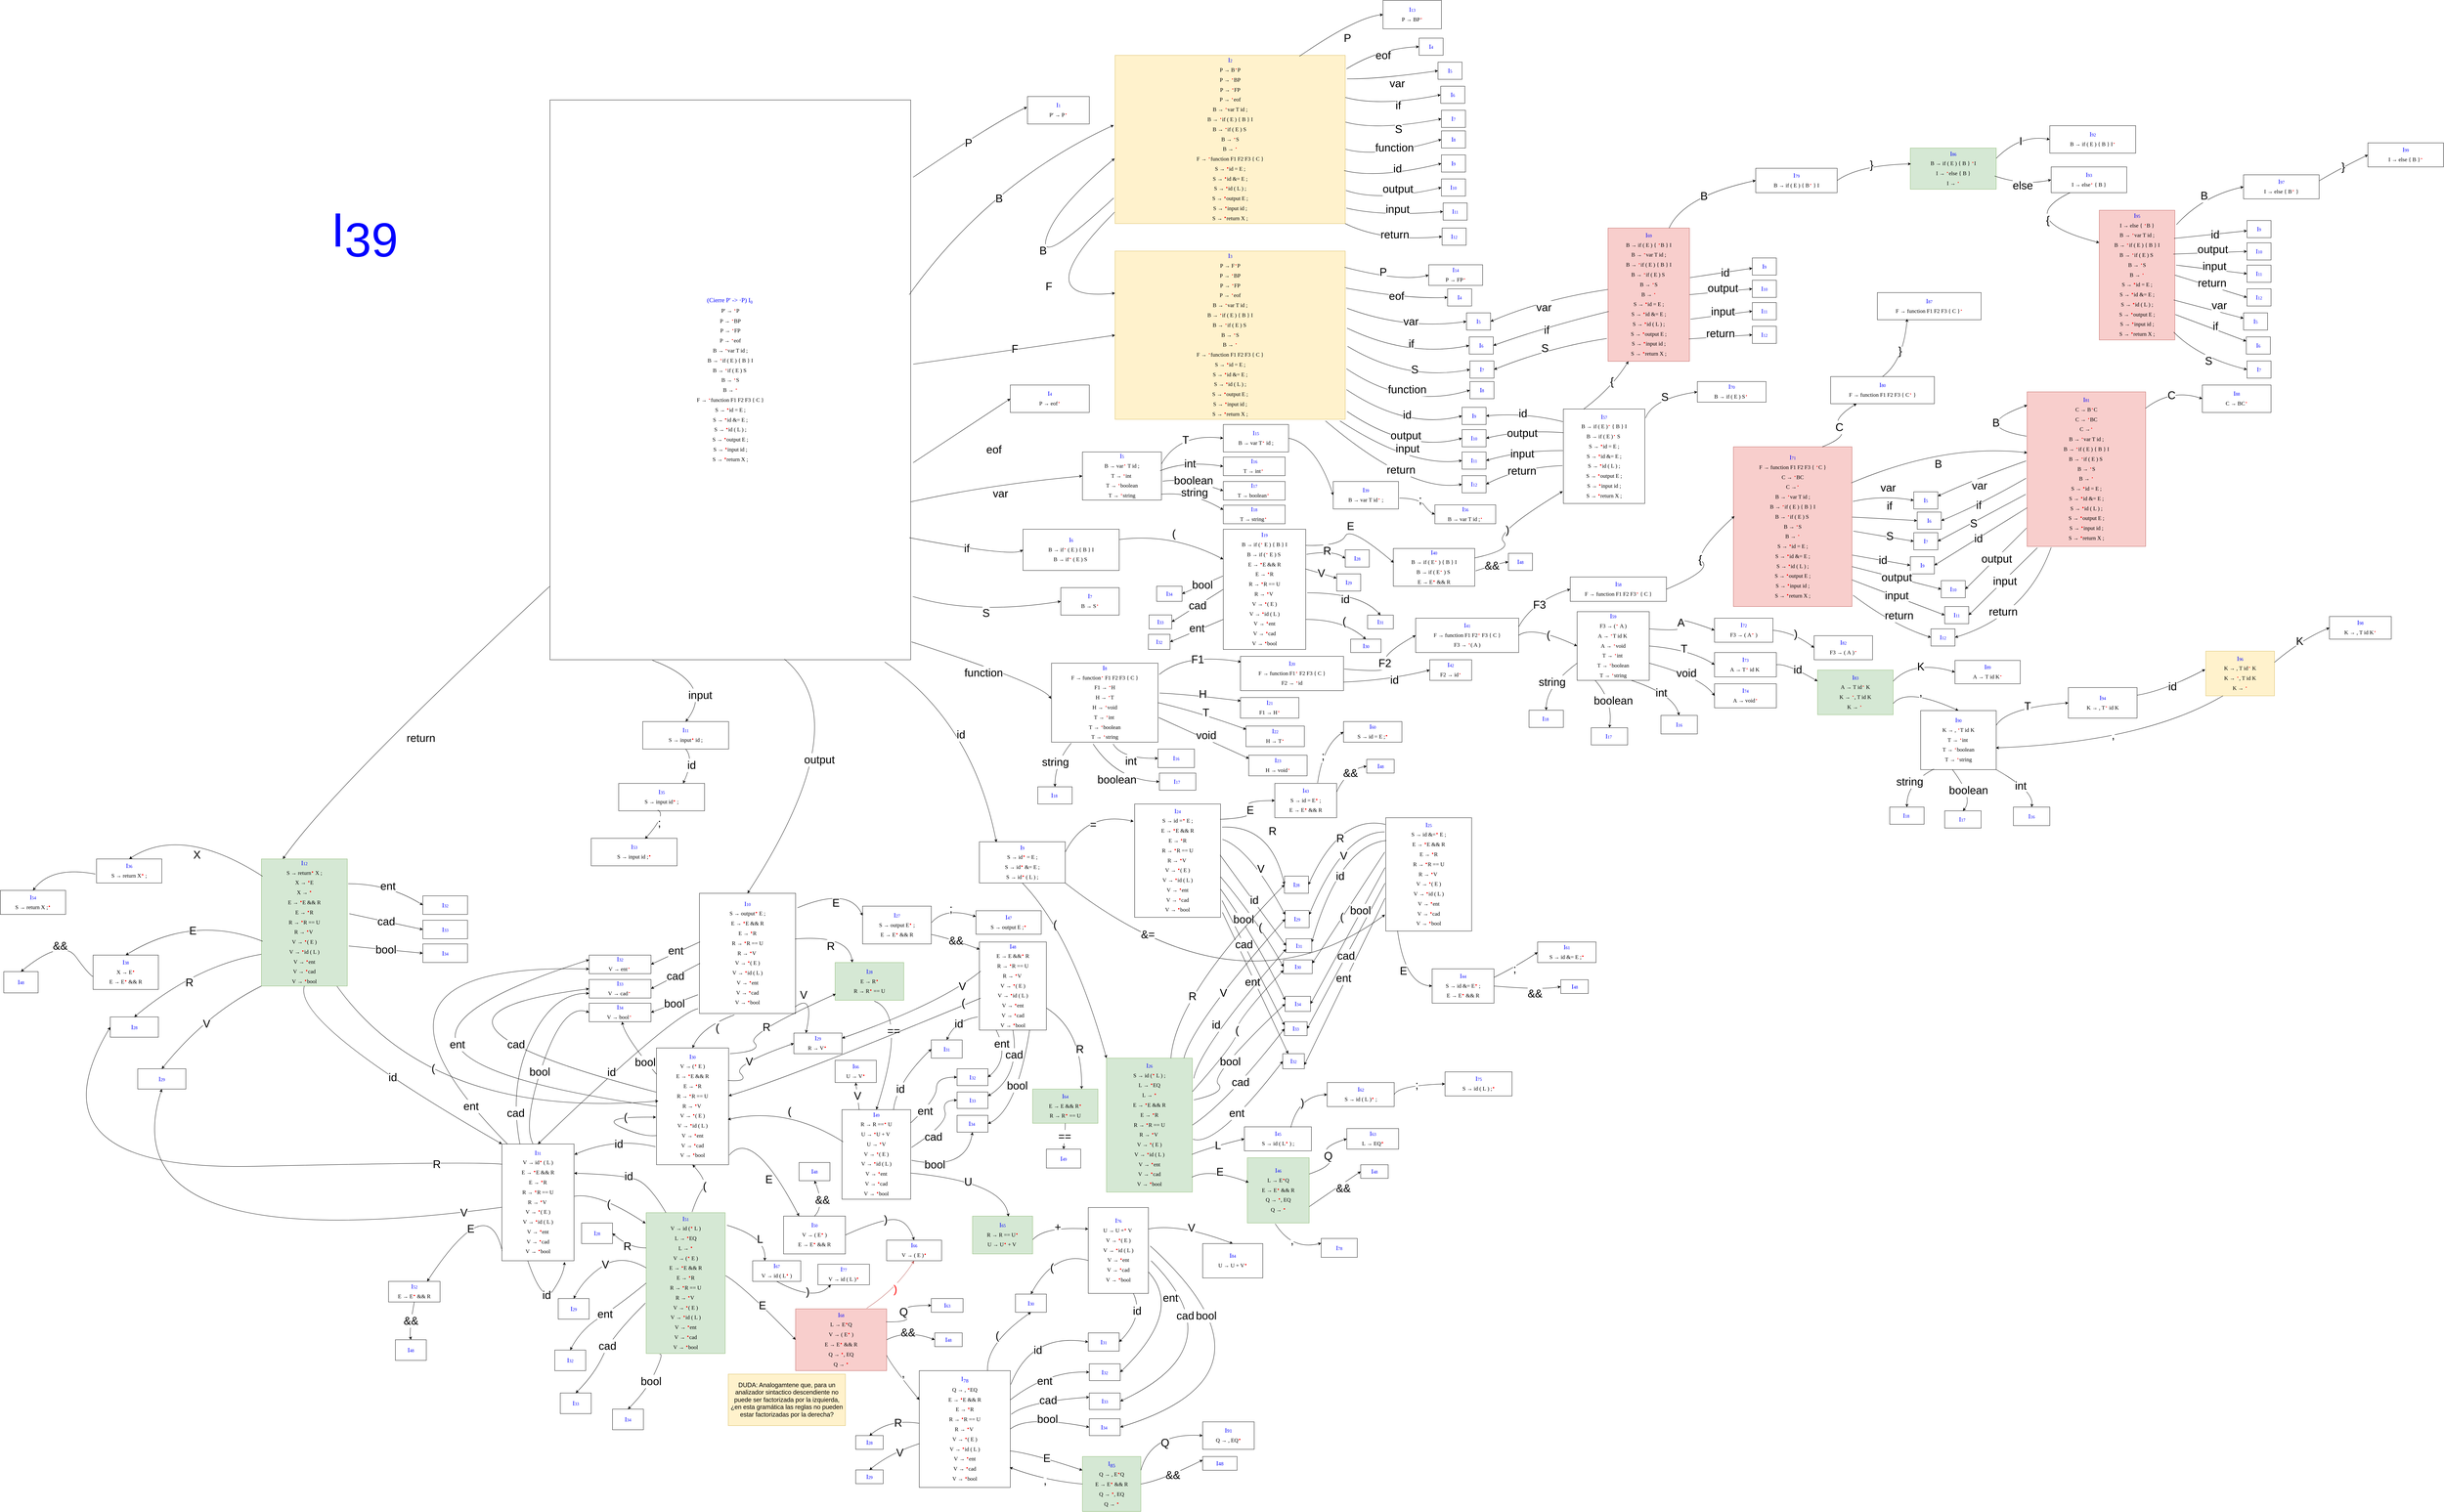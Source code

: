 <mxfile version="24.8.4">
  <diagram name="Page-1" id="yGWqi23ouApF7c4dTnBU">
    <mxGraphModel dx="3586" dy="-1789" grid="1" gridSize="10" guides="1" tooltips="1" connect="1" arrows="1" fold="1" page="1" pageScale="1" pageWidth="827" pageHeight="1169" math="0" shadow="0">
      <root>
        <mxCell id="0" />
        <mxCell id="1" parent="0" />
        <mxCell id="2eMc-3uyeoPFMxvHPROa-1" value="&lt;div&gt;&lt;span style=&quot;font-size: 18px; color: rgb(0, 0, 255); font-family: &amp;quot;Lucida Console&amp;quot;; background-color: initial;&quot;&gt;(Cierre P&#39; -&amp;gt; ·P) I&lt;/span&gt;&lt;sub style=&quot;color: rgb(0, 0, 255); font-family: &amp;quot;Lucida Console&amp;quot;; background-color: initial;&quot;&gt;0&amp;nbsp;&lt;/sub&gt;&lt;/div&gt;&lt;div&gt;&lt;font style=&quot;font-size: 16px;&quot;&gt;&lt;font face=&quot;Lucida Console&quot;&gt;P&#39;&amp;nbsp;&lt;/font&gt;&lt;span style=&quot;background-color: initial;&quot;&gt;&lt;font face=&quot;Lucida Console&quot;&gt;→&amp;nbsp;&lt;/font&gt;&lt;/span&gt;&lt;/font&gt;&lt;span style=&quot;background-color: initial; color: rgb(255, 0, 0); font-family: &amp;quot;Lucida Console&amp;quot;; font-size: 24px;&quot;&gt;·&lt;/span&gt;&lt;span style=&quot;background-color: initial; font-family: &amp;quot;Lucida Console&amp;quot;; font-size: 16px;&quot;&gt;P&lt;/span&gt;&lt;sub style=&quot;color: rgb(0, 0, 255); font-family: &amp;quot;Lucida Console&amp;quot;; background-color: initial;&quot;&gt;&lt;/sub&gt;&lt;/div&gt;&lt;div&gt;&lt;font style=&quot;font-size: 16px;&quot;&gt;&lt;font face=&quot;Lucida Console&quot;&gt;P&amp;nbsp;&lt;/font&gt;&lt;span style=&quot;background-color: initial;&quot;&gt;&lt;font face=&quot;Lucida Console&quot;&gt;→&amp;nbsp;&lt;/font&gt;&lt;/span&gt;&lt;/font&gt;&lt;span style=&quot;color: rgb(255, 0, 0); font-family: &amp;quot;Lucida Console&amp;quot;; font-size: 24px; background-color: initial;&quot;&gt;·&lt;/span&gt;&lt;span style=&quot;font-family: &amp;quot;Lucida Console&amp;quot;; background-color: initial; font-size: 16px;&quot;&gt;BP&lt;/span&gt;&lt;/div&gt;&lt;div&gt;&lt;font style=&quot;background-color: initial; font-size: 16px;&quot; face=&quot;Lucida Console&quot;&gt;P&amp;nbsp;&lt;/font&gt;&lt;span style=&quot;background-color: initial; font-size: 16px;&quot;&gt;&lt;font face=&quot;Lucida Console&quot;&gt;→&amp;nbsp;&lt;/font&gt;&lt;/span&gt;&lt;span style=&quot;color: rgb(255, 0, 0); font-family: &amp;quot;Lucida Console&amp;quot;; font-size: 24px; background-color: initial;&quot;&gt;·&lt;/span&gt;&lt;span style=&quot;font-family: &amp;quot;Lucida Console&amp;quot;; background-color: initial; font-size: 16px;&quot;&gt;FP&lt;/span&gt;&lt;/div&gt;&lt;div&gt;&lt;font style=&quot;background-color: initial; font-size: 16px;&quot; face=&quot;Lucida Console&quot;&gt;P&amp;nbsp;&lt;/font&gt;&lt;span style=&quot;background-color: initial; font-size: 16px;&quot;&gt;&lt;font face=&quot;Lucida Console&quot;&gt;→&amp;nbsp;&lt;/font&gt;&lt;/span&gt;&lt;span style=&quot;color: rgb(255, 0, 0); font-family: &amp;quot;Lucida Console&amp;quot;; font-size: 24px; background-color: initial;&quot;&gt;·&lt;/span&gt;&lt;span style=&quot;background-color: initial; font-family: &amp;quot;Lucida Console&amp;quot;; font-size: 16px;&quot;&gt;eof&lt;/span&gt;&lt;/div&gt;&lt;div&gt;&lt;div&gt;&lt;div style=&quot;font-size: 16px;&quot;&gt;&lt;span style=&quot;background-color: initial;&quot;&gt;&lt;font face=&quot;Lucida Console&quot;&gt;B&amp;nbsp;&lt;/font&gt;&lt;/span&gt;&lt;span style=&quot;background-color: initial;&quot;&gt;&lt;font face=&quot;Lucida Console&quot;&gt;→&amp;nbsp;&lt;/font&gt;&lt;/span&gt;&lt;span style=&quot;color: rgb(255, 0, 0); font-family: &amp;quot;Lucida Console&amp;quot;; font-size: 24px; background-color: initial;&quot;&gt;·&lt;/span&gt;&lt;span style=&quot;font-family: &amp;quot;Lucida Console&amp;quot;; background-color: initial;&quot;&gt;var T id ;&lt;/span&gt;&lt;/div&gt;&lt;div style=&quot;font-size: 16px;&quot;&gt;&lt;span style=&quot;background-color: initial;&quot;&gt;&lt;font face=&quot;Lucida Console&quot;&gt;B&amp;nbsp;&lt;/font&gt;&lt;/span&gt;&lt;span style=&quot;background-color: initial;&quot;&gt;&lt;font face=&quot;Lucida Console&quot;&gt;→&amp;nbsp;&lt;/font&gt;&lt;/span&gt;&lt;span style=&quot;color: rgb(255, 0, 0); font-family: &amp;quot;Lucida Console&amp;quot;; font-size: 24px; background-color: initial;&quot;&gt;·&lt;/span&gt;&lt;span style=&quot;background-color: initial; font-family: &amp;quot;Lucida Console&amp;quot;;&quot;&gt;if ( E ) { B } I&lt;/span&gt;&lt;/div&gt;&lt;div style=&quot;font-size: 16px;&quot;&gt;&lt;span style=&quot;background-color: initial;&quot;&gt;&lt;font face=&quot;Lucida Console&quot;&gt;B&amp;nbsp;&lt;/font&gt;&lt;/span&gt;&lt;span style=&quot;background-color: initial;&quot;&gt;&lt;font face=&quot;Lucida Console&quot;&gt;→&amp;nbsp;&lt;/font&gt;&lt;/span&gt;&lt;span style=&quot;color: rgb(255, 0, 0); font-family: &amp;quot;Lucida Console&amp;quot;; font-size: 24px; background-color: initial;&quot;&gt;·&lt;/span&gt;&lt;span style=&quot;background-color: initial; font-family: &amp;quot;Lucida Console&amp;quot;;&quot;&gt;if ( E ) S&amp;nbsp;&lt;/span&gt;&lt;/div&gt;&lt;div style=&quot;font-size: 16px;&quot;&gt;&lt;span style=&quot;background-color: initial;&quot;&gt;&lt;font face=&quot;Lucida Console&quot;&gt;B&amp;nbsp;&lt;/font&gt;&lt;/span&gt;&lt;span style=&quot;background-color: initial;&quot;&gt;&lt;font face=&quot;Lucida Console&quot;&gt;→&amp;nbsp;&lt;/font&gt;&lt;/span&gt;&lt;span style=&quot;color: rgb(255, 0, 0); font-family: &amp;quot;Lucida Console&amp;quot;; font-size: 24px; background-color: initial;&quot;&gt;·&lt;/span&gt;&lt;span style=&quot;font-family: &amp;quot;Lucida Console&amp;quot;; background-color: initial;&quot;&gt;S&lt;/span&gt;&lt;/div&gt;&lt;div style=&quot;font-size: 16px;&quot;&gt;&lt;span style=&quot;font-family: &amp;quot;Lucida Console&amp;quot;; background-color: initial;&quot;&gt;B&amp;nbsp;&lt;/span&gt;&lt;span style=&quot;background-color: initial;&quot;&gt;&lt;font face=&quot;Lucida Console&quot;&gt;→&amp;nbsp;&lt;/font&gt;&lt;/span&gt;&lt;span style=&quot;background-color: initial; color: rgb(255, 0, 0); font-family: &amp;quot;Lucida Console&amp;quot;; font-size: 24px;&quot;&gt;·&lt;/span&gt;&lt;/div&gt;&lt;div style=&quot;font-size: 16px;&quot;&gt;&lt;span style=&quot;background-color: initial;&quot;&gt;&lt;font face=&quot;Lucida Console&quot;&gt;F&amp;nbsp;&lt;/font&gt;&lt;/span&gt;&lt;span style=&quot;background-color: initial;&quot;&gt;&lt;font face=&quot;Lucida Console&quot;&gt;→&amp;nbsp;&lt;/font&gt;&lt;/span&gt;&lt;span style=&quot;color: rgb(255, 0, 0); font-family: &amp;quot;Lucida Console&amp;quot;; font-size: 24px; background-color: initial;&quot;&gt;·&lt;/span&gt;&lt;span style=&quot;font-family: &amp;quot;Lucida Console&amp;quot;; background-color: initial;&quot;&gt;function F1 F2 F3 { C }&lt;/span&gt;&lt;/div&gt;&lt;/div&gt;&lt;div&gt;&lt;span style=&quot;font-size: 16px; background-color: initial;&quot;&gt;&lt;font face=&quot;Lucida Console&quot;&gt;S&lt;/font&gt;&lt;/span&gt;&lt;span style=&quot;background-color: initial;&quot;&gt;&lt;font face=&quot;Lucida Console&quot;&gt;&lt;span style=&quot;font-size: 16px;&quot;&gt;&amp;nbsp;→&amp;nbsp;&lt;/span&gt;&lt;font style=&quot;font-size: 24px;&quot; color=&quot;#ff0000&quot;&gt;&lt;b&gt;·&lt;/b&gt;&lt;/font&gt;&lt;span style=&quot;font-size: 16px;&quot;&gt;id = E ;&lt;/span&gt;&lt;/font&gt;&lt;/span&gt;&lt;/div&gt;&lt;div style=&quot;font-size: 16px;&quot;&gt;&lt;span style=&quot;background-color: initial;&quot;&gt;&lt;font face=&quot;Lucida Console&quot;&gt;S&lt;/font&gt;&lt;/span&gt;&lt;span style=&quot;background-color: initial;&quot;&gt;&lt;font face=&quot;Lucida Console&quot;&gt;&amp;nbsp;→&amp;nbsp;&lt;/font&gt;&lt;/span&gt;&lt;b style=&quot;background-color: initial; color: rgb(255, 0, 0); font-family: &amp;quot;Lucida Console&amp;quot;; font-size: 24px;&quot;&gt;·&lt;/b&gt;&lt;span style=&quot;font-family: &amp;quot;Lucida Console&amp;quot;; background-color: initial;&quot;&gt;id &amp;amp;= E ;&lt;/span&gt;&lt;/div&gt;&lt;div style=&quot;font-size: 16px;&quot;&gt;&lt;span style=&quot;background-color: initial;&quot;&gt;&lt;font face=&quot;Lucida Console&quot;&gt;S&lt;/font&gt;&lt;/span&gt;&lt;span style=&quot;background-color: initial;&quot;&gt;&lt;font face=&quot;Lucida Console&quot;&gt;&amp;nbsp;→&amp;nbsp;&lt;/font&gt;&lt;/span&gt;&lt;b style=&quot;background-color: initial; color: rgb(255, 0, 0); font-family: &amp;quot;Lucida Console&amp;quot;; font-size: 24px;&quot;&gt;·&lt;/b&gt;&lt;span style=&quot;font-family: &amp;quot;Lucida Console&amp;quot;; background-color: initial;&quot;&gt;id ( L ) ;&lt;/span&gt;&lt;/div&gt;&lt;div style=&quot;font-size: 16px;&quot;&gt;&lt;span style=&quot;background-color: initial;&quot;&gt;&lt;font face=&quot;Lucida Console&quot;&gt;S&lt;/font&gt;&lt;/span&gt;&lt;span style=&quot;background-color: initial;&quot;&gt;&lt;font face=&quot;Lucida Console&quot;&gt;&amp;nbsp;→&amp;nbsp;&lt;/font&gt;&lt;/span&gt;&lt;b style=&quot;background-color: initial; color: rgb(255, 0, 0); font-family: &amp;quot;Lucida Console&amp;quot;; font-size: 24px;&quot;&gt;·&lt;/b&gt;&lt;span style=&quot;font-family: &amp;quot;Lucida Console&amp;quot;; background-color: initial;&quot;&gt;output E ;&lt;/span&gt;&lt;/div&gt;&lt;div style=&quot;font-size: 16px;&quot;&gt;&lt;span style=&quot;background-color: initial;&quot;&gt;&lt;font face=&quot;Lucida Console&quot;&gt;S&lt;/font&gt;&lt;/span&gt;&lt;span style=&quot;background-color: initial;&quot;&gt;&lt;font face=&quot;Lucida Console&quot;&gt;&amp;nbsp;→&amp;nbsp;&lt;/font&gt;&lt;/span&gt;&lt;b style=&quot;background-color: initial; color: rgb(255, 0, 0); font-family: &amp;quot;Lucida Console&amp;quot;; font-size: 24px;&quot;&gt;·&lt;/b&gt;&lt;span style=&quot;font-family: &amp;quot;Lucida Console&amp;quot;; background-color: initial;&quot;&gt;input id ;&lt;/span&gt;&lt;/div&gt;&lt;div style=&quot;font-size: 16px;&quot;&gt;&lt;span style=&quot;background-color: initial;&quot;&gt;&lt;font face=&quot;Lucida Console&quot;&gt;S&lt;/font&gt;&lt;/span&gt;&lt;span style=&quot;background-color: initial;&quot;&gt;&lt;font face=&quot;Lucida Console&quot;&gt;&amp;nbsp;→&amp;nbsp;&lt;/font&gt;&lt;/span&gt;&lt;b style=&quot;background-color: initial; color: rgb(255, 0, 0); font-family: &amp;quot;Lucida Console&amp;quot;; font-size: 24px;&quot;&gt;·&lt;/b&gt;&lt;span style=&quot;font-family: &amp;quot;Lucida Console&amp;quot;; background-color: initial;&quot;&gt;return X ;&lt;/span&gt;&lt;/div&gt;&lt;/div&gt;" style="text;html=1;align=center;verticalAlign=middle;whiteSpace=wrap;rounded=0;fontSize=15;strokeColor=default;" parent="1" vertex="1">
          <mxGeometry x="-550" y="3550" width="1050" height="1630" as="geometry" />
        </mxCell>
        <mxCell id="2eMc-3uyeoPFMxvHPROa-2" value="&lt;div&gt;&lt;span style=&quot;font-size: 18px; color: rgb(0, 0, 255); font-family: &amp;quot;Lucida Console&amp;quot;; background-color: initial;&quot;&gt;I&lt;/span&gt;&lt;span style=&quot;color: rgb(0, 0, 255); font-family: &amp;quot;Lucida Console&amp;quot;; background-color: initial; font-size: 12.5px;&quot;&gt;1&lt;/span&gt;&lt;/div&gt;&lt;div&gt;&lt;div&gt;&lt;font style=&quot;font-size: 16px;&quot; face=&quot;Lucida Console&quot;&gt;P&#39;&amp;nbsp;&lt;/font&gt;&lt;span style=&quot;background-color: initial;&quot;&gt;&lt;font style=&quot;&quot; face=&quot;Lucida Console&quot;&gt;&lt;span style=&quot;font-size: 16px;&quot;&gt;→ &lt;/span&gt;&lt;span style=&quot;font-size: 16px;&quot;&gt;P&lt;/span&gt;&lt;/font&gt;&lt;/span&gt;&lt;span style=&quot;color: rgb(255, 0, 0); font-family: &amp;quot;Lucida Console&amp;quot;; font-size: 24px; background-color: initial;&quot;&gt;·&lt;/span&gt;&lt;/div&gt;&lt;/div&gt;" style="text;html=1;align=center;verticalAlign=middle;whiteSpace=wrap;rounded=0;fontSize=15;strokeColor=default;" parent="1" vertex="1">
          <mxGeometry x="840" y="3540" width="180" height="80" as="geometry" />
        </mxCell>
        <mxCell id="2eMc-3uyeoPFMxvHPROa-3" value="P" style="curved=1;endArrow=classic;html=1;rounded=0;exitX=1.007;exitY=0.138;exitDx=0;exitDy=0;exitPerimeter=0;entryX=-0.007;entryY=0.386;entryDx=0;entryDy=0;entryPerimeter=0;fontSize=32;" parent="1" source="2eMc-3uyeoPFMxvHPROa-1" target="2eMc-3uyeoPFMxvHPROa-2" edge="1">
          <mxGeometry x="-0.026" y="-8" width="50" height="50" relative="1" as="geometry">
            <mxPoint x="900" y="3950" as="sourcePoint" />
            <mxPoint x="950" y="3900" as="targetPoint" />
            <Array as="points">
              <mxPoint x="750" y="3611" />
            </Array>
            <mxPoint x="-1" as="offset" />
          </mxGeometry>
        </mxCell>
        <mxCell id="2eMc-3uyeoPFMxvHPROa-6" value="&lt;div&gt;&lt;span style=&quot;font-size: 18px; color: rgb(0, 0, 255); font-family: &amp;quot;Lucida Console&amp;quot;; background-color: initial;&quot;&gt;I&lt;/span&gt;&lt;span style=&quot;color: rgb(0, 0, 255); font-family: &amp;quot;Lucida Console&amp;quot;; background-color: initial; font-size: 12.5px;&quot;&gt;2&lt;/span&gt;&lt;/div&gt;&lt;div&gt;&lt;font style=&quot;background-color: initial; font-size: 16px;&quot;&gt;&lt;font face=&quot;Lucida Console&quot;&gt;P&amp;nbsp;&lt;/font&gt;&lt;span style=&quot;background-color: initial;&quot;&gt;&lt;font face=&quot;Lucida Console&quot;&gt;→&amp;nbsp;&lt;/font&gt;&lt;/span&gt;&lt;/font&gt;&lt;span style=&quot;background-color: initial; font-family: &amp;quot;Lucida Console&amp;quot;; font-size: 16px;&quot;&gt;B&lt;/span&gt;&lt;span style=&quot;background-color: initial; color: rgb(255, 0, 0); font-family: &amp;quot;Lucida Console&amp;quot;; font-size: 24px;&quot;&gt;·&lt;/span&gt;&lt;span style=&quot;background-color: initial; font-family: &amp;quot;Lucida Console&amp;quot;; font-size: 16px;&quot;&gt;P&lt;/span&gt;&lt;/div&gt;&lt;div&gt;&lt;font style=&quot;font-size: 16px;&quot;&gt;&lt;font face=&quot;Lucida Console&quot;&gt;P&amp;nbsp;&lt;/font&gt;&lt;span style=&quot;background-color: initial;&quot;&gt;&lt;font face=&quot;Lucida Console&quot;&gt;→&amp;nbsp;&lt;/font&gt;&lt;/span&gt;&lt;/font&gt;&lt;span style=&quot;background-color: initial; color: rgb(255, 0, 0); font-family: &amp;quot;Lucida Console&amp;quot;; font-size: 24px;&quot;&gt;·&lt;/span&gt;&lt;span style=&quot;background-color: initial; font-family: &amp;quot;Lucida Console&amp;quot;; font-size: 16px;&quot;&gt;BP&lt;/span&gt;&lt;span style=&quot;background-color: initial; font-family: &amp;quot;Lucida Console&amp;quot;; font-size: 16px;&quot;&gt;&lt;/span&gt;&lt;/div&gt;&lt;div&gt;&lt;font style=&quot;background-color: initial; font-size: 16px;&quot; face=&quot;Lucida Console&quot;&gt;P&amp;nbsp;&lt;/font&gt;&lt;span style=&quot;background-color: initial; font-size: 16px;&quot;&gt;&lt;font face=&quot;Lucida Console&quot;&gt;→&amp;nbsp;&lt;/font&gt;&lt;/span&gt;&lt;span style=&quot;color: rgb(255, 0, 0); font-family: &amp;quot;Lucida Console&amp;quot;; font-size: 24px; background-color: initial;&quot;&gt;·&lt;/span&gt;&lt;span style=&quot;font-family: &amp;quot;Lucida Console&amp;quot;; background-color: initial; font-size: 16px;&quot;&gt;FP&lt;/span&gt;&lt;/div&gt;&lt;div&gt;&lt;font style=&quot;background-color: initial; font-size: 16px;&quot; face=&quot;Lucida Console&quot;&gt;P&amp;nbsp;&lt;/font&gt;&lt;span style=&quot;background-color: initial; font-size: 16px;&quot;&gt;&lt;font face=&quot;Lucida Console&quot;&gt;→&amp;nbsp;&lt;/font&gt;&lt;/span&gt;&lt;span style=&quot;color: rgb(255, 0, 0); font-family: &amp;quot;Lucida Console&amp;quot;; font-size: 24px; background-color: initial;&quot;&gt;·&lt;/span&gt;&lt;span style=&quot;background-color: initial; font-family: &amp;quot;Lucida Console&amp;quot;; font-size: 16px;&quot;&gt;eof&lt;/span&gt;&lt;/div&gt;&lt;div&gt;&lt;div&gt;&lt;div style=&quot;font-size: 16px;&quot;&gt;&lt;span style=&quot;background-color: initial;&quot;&gt;&lt;font face=&quot;Lucida Console&quot;&gt;B&amp;nbsp;&lt;/font&gt;&lt;/span&gt;&lt;span style=&quot;background-color: initial;&quot;&gt;&lt;font face=&quot;Lucida Console&quot;&gt;→&amp;nbsp;&lt;/font&gt;&lt;/span&gt;&lt;span style=&quot;color: rgb(255, 0, 0); font-family: &amp;quot;Lucida Console&amp;quot;; font-size: 24px; background-color: initial;&quot;&gt;·&lt;/span&gt;&lt;span style=&quot;font-family: &amp;quot;Lucida Console&amp;quot;; background-color: initial;&quot;&gt;var T id ;&lt;/span&gt;&lt;/div&gt;&lt;div style=&quot;font-size: 16px;&quot;&gt;&lt;span style=&quot;background-color: initial;&quot;&gt;&lt;font face=&quot;Lucida Console&quot;&gt;B&amp;nbsp;&lt;/font&gt;&lt;/span&gt;&lt;span style=&quot;background-color: initial;&quot;&gt;&lt;font face=&quot;Lucida Console&quot;&gt;→&amp;nbsp;&lt;/font&gt;&lt;/span&gt;&lt;span style=&quot;color: rgb(255, 0, 0); font-family: &amp;quot;Lucida Console&amp;quot;; font-size: 24px; background-color: initial;&quot;&gt;·&lt;/span&gt;&lt;span style=&quot;background-color: initial; font-family: &amp;quot;Lucida Console&amp;quot;;&quot;&gt;if ( E ) { B } I&lt;/span&gt;&lt;/div&gt;&lt;div style=&quot;font-size: 16px;&quot;&gt;&lt;span style=&quot;background-color: initial;&quot;&gt;&lt;font face=&quot;Lucida Console&quot;&gt;B&amp;nbsp;&lt;/font&gt;&lt;/span&gt;&lt;span style=&quot;background-color: initial;&quot;&gt;&lt;font face=&quot;Lucida Console&quot;&gt;→&amp;nbsp;&lt;/font&gt;&lt;/span&gt;&lt;span style=&quot;color: rgb(255, 0, 0); font-family: &amp;quot;Lucida Console&amp;quot;; font-size: 24px; background-color: initial;&quot;&gt;·&lt;/span&gt;&lt;span style=&quot;background-color: initial; font-family: &amp;quot;Lucida Console&amp;quot;;&quot;&gt;if ( E ) S&amp;nbsp;&lt;/span&gt;&lt;/div&gt;&lt;div style=&quot;font-size: 16px;&quot;&gt;&lt;span style=&quot;background-color: initial;&quot;&gt;&lt;font face=&quot;Lucida Console&quot;&gt;B&amp;nbsp;&lt;/font&gt;&lt;/span&gt;&lt;span style=&quot;background-color: initial;&quot;&gt;&lt;font face=&quot;Lucida Console&quot;&gt;→&amp;nbsp;&lt;/font&gt;&lt;/span&gt;&lt;span style=&quot;color: rgb(255, 0, 0); font-family: &amp;quot;Lucida Console&amp;quot;; font-size: 24px; background-color: initial;&quot;&gt;·&lt;/span&gt;&lt;span style=&quot;font-family: &amp;quot;Lucida Console&amp;quot;; background-color: initial;&quot;&gt;S&lt;/span&gt;&lt;/div&gt;&lt;div style=&quot;font-size: 16px;&quot;&gt;&lt;span style=&quot;background-color: initial; font-family: &amp;quot;Lucida Console&amp;quot;;&quot;&gt;B&amp;nbsp;&lt;/span&gt;&lt;span style=&quot;background-color: initial;&quot;&gt;&lt;font face=&quot;Lucida Console&quot;&gt;→&amp;nbsp;&lt;/font&gt;&lt;/span&gt;&lt;span style=&quot;background-color: initial; color: rgb(255, 0, 0); font-family: &amp;quot;Lucida Console&amp;quot;; font-size: 24px;&quot;&gt;·&lt;/span&gt;&lt;span style=&quot;font-family: &amp;quot;Lucida Console&amp;quot;; background-color: initial;&quot;&gt;&lt;/span&gt;&lt;/div&gt;&lt;div style=&quot;font-size: 16px;&quot;&gt;&lt;span style=&quot;background-color: initial;&quot;&gt;&lt;font face=&quot;Lucida Console&quot;&gt;F&amp;nbsp;&lt;/font&gt;&lt;/span&gt;&lt;span style=&quot;background-color: initial;&quot;&gt;&lt;font face=&quot;Lucida Console&quot;&gt;→&amp;nbsp;&lt;/font&gt;&lt;/span&gt;&lt;span style=&quot;color: rgb(255, 0, 0); font-family: &amp;quot;Lucida Console&amp;quot;; font-size: 24px; background-color: initial;&quot;&gt;·&lt;/span&gt;&lt;span style=&quot;font-family: &amp;quot;Lucida Console&amp;quot;; background-color: initial;&quot;&gt;function F1 F2 F3 { C }&lt;/span&gt;&lt;/div&gt;&lt;/div&gt;&lt;div&gt;&lt;span style=&quot;font-size: 16px; background-color: initial;&quot;&gt;&lt;font face=&quot;Lucida Console&quot;&gt;S&lt;/font&gt;&lt;/span&gt;&lt;span style=&quot;background-color: initial;&quot;&gt;&lt;font face=&quot;Lucida Console&quot;&gt;&lt;span style=&quot;font-size: 16px;&quot;&gt;&amp;nbsp;→&amp;nbsp;&lt;/span&gt;&lt;font style=&quot;font-size: 24px;&quot; color=&quot;#ff0000&quot;&gt;&lt;b&gt;·&lt;/b&gt;&lt;/font&gt;&lt;span style=&quot;font-size: 16px;&quot;&gt;id = E ;&lt;/span&gt;&lt;/font&gt;&lt;/span&gt;&lt;/div&gt;&lt;div style=&quot;font-size: 16px;&quot;&gt;&lt;span style=&quot;background-color: initial;&quot;&gt;&lt;font face=&quot;Lucida Console&quot;&gt;S&lt;/font&gt;&lt;/span&gt;&lt;span style=&quot;background-color: initial;&quot;&gt;&lt;font face=&quot;Lucida Console&quot;&gt;&amp;nbsp;→&amp;nbsp;&lt;/font&gt;&lt;/span&gt;&lt;b style=&quot;background-color: initial; color: rgb(255, 0, 0); font-family: &amp;quot;Lucida Console&amp;quot;; font-size: 24px;&quot;&gt;·&lt;/b&gt;&lt;span style=&quot;font-family: &amp;quot;Lucida Console&amp;quot;; background-color: initial;&quot;&gt;id &amp;amp;= E ;&lt;/span&gt;&lt;/div&gt;&lt;div style=&quot;font-size: 16px;&quot;&gt;&lt;span style=&quot;background-color: initial;&quot;&gt;&lt;font face=&quot;Lucida Console&quot;&gt;S&lt;/font&gt;&lt;/span&gt;&lt;span style=&quot;background-color: initial;&quot;&gt;&lt;font face=&quot;Lucida Console&quot;&gt;&amp;nbsp;→&amp;nbsp;&lt;/font&gt;&lt;/span&gt;&lt;b style=&quot;background-color: initial; color: rgb(255, 0, 0); font-family: &amp;quot;Lucida Console&amp;quot;; font-size: 24px;&quot;&gt;·&lt;/b&gt;&lt;span style=&quot;font-family: &amp;quot;Lucida Console&amp;quot;; background-color: initial;&quot;&gt;id ( L ) ;&lt;/span&gt;&lt;/div&gt;&lt;div style=&quot;font-size: 16px;&quot;&gt;&lt;span style=&quot;background-color: initial;&quot;&gt;&lt;font face=&quot;Lucida Console&quot;&gt;S&lt;/font&gt;&lt;/span&gt;&lt;span style=&quot;background-color: initial;&quot;&gt;&lt;font face=&quot;Lucida Console&quot;&gt;&amp;nbsp;→&amp;nbsp;&lt;/font&gt;&lt;/span&gt;&lt;b style=&quot;background-color: initial; color: rgb(255, 0, 0); font-family: &amp;quot;Lucida Console&amp;quot;; font-size: 24px;&quot;&gt;·&lt;/b&gt;&lt;span style=&quot;font-family: &amp;quot;Lucida Console&amp;quot;; background-color: initial;&quot;&gt;output E ;&lt;/span&gt;&lt;/div&gt;&lt;div style=&quot;font-size: 16px;&quot;&gt;&lt;span style=&quot;background-color: initial;&quot;&gt;&lt;font face=&quot;Lucida Console&quot;&gt;S&lt;/font&gt;&lt;/span&gt;&lt;span style=&quot;background-color: initial;&quot;&gt;&lt;font face=&quot;Lucida Console&quot;&gt;&amp;nbsp;→&amp;nbsp;&lt;/font&gt;&lt;/span&gt;&lt;b style=&quot;background-color: initial; color: rgb(255, 0, 0); font-family: &amp;quot;Lucida Console&amp;quot;; font-size: 24px;&quot;&gt;·&lt;/b&gt;&lt;span style=&quot;font-family: &amp;quot;Lucida Console&amp;quot;; background-color: initial;&quot;&gt;input id ;&lt;/span&gt;&lt;/div&gt;&lt;div style=&quot;font-size: 16px;&quot;&gt;&lt;span style=&quot;background-color: initial;&quot;&gt;&lt;font face=&quot;Lucida Console&quot;&gt;S&lt;/font&gt;&lt;/span&gt;&lt;span style=&quot;background-color: initial;&quot;&gt;&lt;font face=&quot;Lucida Console&quot;&gt;&amp;nbsp;→&amp;nbsp;&lt;/font&gt;&lt;/span&gt;&lt;b style=&quot;background-color: initial; color: rgb(255, 0, 0); font-family: &amp;quot;Lucida Console&amp;quot;; font-size: 24px;&quot;&gt;·&lt;/b&gt;&lt;span style=&quot;font-family: &amp;quot;Lucida Console&amp;quot;; background-color: initial;&quot;&gt;return X ;&lt;/span&gt;&lt;/div&gt;&lt;/div&gt;" style="text;html=1;align=center;verticalAlign=middle;whiteSpace=wrap;rounded=0;fontSize=15;strokeColor=#d6b656;fillColor=#fff2cc;" parent="1" vertex="1">
          <mxGeometry x="1095" y="3420" width="670" height="490" as="geometry" />
        </mxCell>
        <mxCell id="2eMc-3uyeoPFMxvHPROa-7" value="&lt;div&gt;&lt;span style=&quot;font-size: 18px; color: rgb(0, 0, 255); font-family: &amp;quot;Lucida Console&amp;quot;; background-color: initial;&quot;&gt;I&lt;/span&gt;&lt;span style=&quot;color: rgb(0, 0, 255); font-family: &amp;quot;Lucida Console&amp;quot;; background-color: initial; font-size: 12.5px;&quot;&gt;3&lt;/span&gt;&lt;/div&gt;&lt;div&gt;&lt;font style=&quot;background-color: initial; font-size: 16px;&quot; face=&quot;Lucida Console&quot;&gt;P&amp;nbsp;&lt;/font&gt;&lt;span style=&quot;background-color: initial; font-size: 16px;&quot;&gt;&lt;font face=&quot;Lucida Console&quot;&gt;→&amp;nbsp;&lt;/font&gt;&lt;/span&gt;&lt;span style=&quot;background-color: initial; font-family: &amp;quot;Lucida Console&amp;quot;; font-size: 16px;&quot;&gt;F&lt;/span&gt;&lt;span style=&quot;color: rgb(255, 0, 0); font-family: &amp;quot;Lucida Console&amp;quot;; font-size: 24px; background-color: initial;&quot;&gt;·&lt;/span&gt;&lt;span style=&quot;background-color: initial; font-family: &amp;quot;Lucida Console&amp;quot;; font-size: 16px;&quot;&gt;P&lt;/span&gt;&lt;/div&gt;&lt;div&gt;&lt;font style=&quot;font-size: 16px;&quot;&gt;&lt;font face=&quot;Lucida Console&quot;&gt;P&amp;nbsp;&lt;/font&gt;&lt;span style=&quot;background-color: initial;&quot;&gt;&lt;font face=&quot;Lucida Console&quot;&gt;→&amp;nbsp;&lt;/font&gt;&lt;/span&gt;&lt;/font&gt;&lt;span style=&quot;color: rgb(255, 0, 0); font-family: &amp;quot;Lucida Console&amp;quot;; font-size: 24px; background-color: initial;&quot;&gt;·&lt;/span&gt;&lt;span style=&quot;font-family: &amp;quot;Lucida Console&amp;quot;; background-color: initial; font-size: 16px;&quot;&gt;BP&lt;/span&gt;&lt;/div&gt;&lt;div&gt;&lt;font style=&quot;background-color: initial; font-size: 16px;&quot; face=&quot;Lucida Console&quot;&gt;P&amp;nbsp;&lt;/font&gt;&lt;span style=&quot;background-color: initial; font-size: 16px;&quot;&gt;&lt;font face=&quot;Lucida Console&quot;&gt;→&amp;nbsp;&lt;/font&gt;&lt;/span&gt;&lt;span style=&quot;color: rgb(255, 0, 0); font-family: &amp;quot;Lucida Console&amp;quot;; font-size: 24px; background-color: initial;&quot;&gt;·&lt;/span&gt;&lt;span style=&quot;font-family: &amp;quot;Lucida Console&amp;quot;; background-color: initial; font-size: 16px;&quot;&gt;FP&lt;/span&gt;&lt;/div&gt;&lt;div&gt;&lt;font style=&quot;background-color: initial; font-size: 16px;&quot; face=&quot;Lucida Console&quot;&gt;P&amp;nbsp;&lt;/font&gt;&lt;span style=&quot;background-color: initial; font-size: 16px;&quot;&gt;&lt;font face=&quot;Lucida Console&quot;&gt;→&amp;nbsp;&lt;/font&gt;&lt;/span&gt;&lt;span style=&quot;color: rgb(255, 0, 0); font-family: &amp;quot;Lucida Console&amp;quot;; font-size: 24px; background-color: initial;&quot;&gt;·&lt;/span&gt;&lt;span style=&quot;background-color: initial; font-family: &amp;quot;Lucida Console&amp;quot;; font-size: 16px;&quot;&gt;eof&lt;/span&gt;&lt;/div&gt;&lt;div&gt;&lt;div&gt;&lt;div style=&quot;font-size: 16px;&quot;&gt;&lt;span style=&quot;background-color: initial;&quot;&gt;&lt;font face=&quot;Lucida Console&quot;&gt;B&amp;nbsp;&lt;/font&gt;&lt;/span&gt;&lt;span style=&quot;background-color: initial;&quot;&gt;&lt;font face=&quot;Lucida Console&quot;&gt;→&amp;nbsp;&lt;/font&gt;&lt;/span&gt;&lt;span style=&quot;color: rgb(255, 0, 0); font-family: &amp;quot;Lucida Console&amp;quot;; font-size: 24px; background-color: initial;&quot;&gt;·&lt;/span&gt;&lt;span style=&quot;font-family: &amp;quot;Lucida Console&amp;quot;; background-color: initial;&quot;&gt;var T id ;&lt;/span&gt;&lt;/div&gt;&lt;div style=&quot;font-size: 16px;&quot;&gt;&lt;span style=&quot;background-color: initial;&quot;&gt;&lt;font face=&quot;Lucida Console&quot;&gt;B&amp;nbsp;&lt;/font&gt;&lt;/span&gt;&lt;span style=&quot;background-color: initial;&quot;&gt;&lt;font face=&quot;Lucida Console&quot;&gt;→&amp;nbsp;&lt;/font&gt;&lt;/span&gt;&lt;span style=&quot;color: rgb(255, 0, 0); font-family: &amp;quot;Lucida Console&amp;quot;; font-size: 24px; background-color: initial;&quot;&gt;·&lt;/span&gt;&lt;span style=&quot;background-color: initial; font-family: &amp;quot;Lucida Console&amp;quot;;&quot;&gt;if ( E ) { B } I&lt;/span&gt;&lt;/div&gt;&lt;div style=&quot;font-size: 16px;&quot;&gt;&lt;span style=&quot;background-color: initial;&quot;&gt;&lt;font face=&quot;Lucida Console&quot;&gt;B&amp;nbsp;&lt;/font&gt;&lt;/span&gt;&lt;span style=&quot;background-color: initial;&quot;&gt;&lt;font face=&quot;Lucida Console&quot;&gt;→&amp;nbsp;&lt;/font&gt;&lt;/span&gt;&lt;span style=&quot;color: rgb(255, 0, 0); font-family: &amp;quot;Lucida Console&amp;quot;; font-size: 24px; background-color: initial;&quot;&gt;·&lt;/span&gt;&lt;span style=&quot;background-color: initial; font-family: &amp;quot;Lucida Console&amp;quot;;&quot;&gt;if ( E ) S&amp;nbsp;&lt;/span&gt;&lt;/div&gt;&lt;div style=&quot;font-size: 16px;&quot;&gt;&lt;span style=&quot;background-color: initial;&quot;&gt;&lt;font face=&quot;Lucida Console&quot;&gt;B&amp;nbsp;&lt;/font&gt;&lt;/span&gt;&lt;span style=&quot;background-color: initial;&quot;&gt;&lt;font face=&quot;Lucida Console&quot;&gt;→&amp;nbsp;&lt;/font&gt;&lt;/span&gt;&lt;span style=&quot;color: rgb(255, 0, 0); font-family: &amp;quot;Lucida Console&amp;quot;; font-size: 24px; background-color: initial;&quot;&gt;·&lt;/span&gt;&lt;span style=&quot;font-family: &amp;quot;Lucida Console&amp;quot;; background-color: initial;&quot;&gt;S&lt;/span&gt;&lt;/div&gt;&lt;div style=&quot;font-size: 16px;&quot;&gt;&lt;span style=&quot;background-color: initial; font-family: &amp;quot;Lucida Console&amp;quot;;&quot;&gt;B&amp;nbsp;&lt;/span&gt;&lt;span style=&quot;background-color: initial;&quot;&gt;&lt;font face=&quot;Lucida Console&quot;&gt;→&amp;nbsp;&lt;/font&gt;&lt;/span&gt;&lt;span style=&quot;background-color: initial; color: rgb(255, 0, 0); font-family: &amp;quot;Lucida Console&amp;quot;; font-size: 24px;&quot;&gt;·&lt;/span&gt;&lt;span style=&quot;background-color: initial;&quot;&gt;&lt;font face=&quot;Lucida Console&quot;&gt;&lt;/font&gt;&lt;/span&gt;&lt;/div&gt;&lt;div style=&quot;font-size: 16px;&quot;&gt;&lt;span style=&quot;background-color: initial;&quot;&gt;&lt;font face=&quot;Lucida Console&quot;&gt;F&amp;nbsp;&lt;/font&gt;&lt;/span&gt;&lt;span style=&quot;background-color: initial;&quot;&gt;&lt;font face=&quot;Lucida Console&quot;&gt;→&amp;nbsp;&lt;/font&gt;&lt;/span&gt;&lt;span style=&quot;color: rgb(255, 0, 0); font-family: &amp;quot;Lucida Console&amp;quot;; font-size: 24px; background-color: initial;&quot;&gt;·&lt;/span&gt;&lt;span style=&quot;font-family: &amp;quot;Lucida Console&amp;quot;; background-color: initial;&quot;&gt;function F1 F2 F3 { C }&lt;/span&gt;&lt;/div&gt;&lt;/div&gt;&lt;div&gt;&lt;span style=&quot;font-size: 16px; background-color: initial;&quot;&gt;&lt;font face=&quot;Lucida Console&quot;&gt;S&lt;/font&gt;&lt;/span&gt;&lt;span style=&quot;background-color: initial;&quot;&gt;&lt;font face=&quot;Lucida Console&quot;&gt;&lt;span style=&quot;font-size: 16px;&quot;&gt;&amp;nbsp;→&amp;nbsp;&lt;/span&gt;&lt;font style=&quot;font-size: 24px;&quot; color=&quot;#ff0000&quot;&gt;&lt;b&gt;·&lt;/b&gt;&lt;/font&gt;&lt;span style=&quot;font-size: 16px;&quot;&gt;id = E ;&lt;/span&gt;&lt;/font&gt;&lt;/span&gt;&lt;/div&gt;&lt;div style=&quot;font-size: 16px;&quot;&gt;&lt;span style=&quot;background-color: initial;&quot;&gt;&lt;font face=&quot;Lucida Console&quot;&gt;S&lt;/font&gt;&lt;/span&gt;&lt;span style=&quot;background-color: initial;&quot;&gt;&lt;font face=&quot;Lucida Console&quot;&gt;&amp;nbsp;→&amp;nbsp;&lt;/font&gt;&lt;/span&gt;&lt;b style=&quot;background-color: initial; color: rgb(255, 0, 0); font-family: &amp;quot;Lucida Console&amp;quot;; font-size: 24px;&quot;&gt;·&lt;/b&gt;&lt;span style=&quot;font-family: &amp;quot;Lucida Console&amp;quot;; background-color: initial;&quot;&gt;id &amp;amp;= E ;&lt;/span&gt;&lt;/div&gt;&lt;div style=&quot;font-size: 16px;&quot;&gt;&lt;span style=&quot;background-color: initial;&quot;&gt;&lt;font face=&quot;Lucida Console&quot;&gt;S&lt;/font&gt;&lt;/span&gt;&lt;span style=&quot;background-color: initial;&quot;&gt;&lt;font face=&quot;Lucida Console&quot;&gt;&amp;nbsp;→&amp;nbsp;&lt;/font&gt;&lt;/span&gt;&lt;b style=&quot;background-color: initial; color: rgb(255, 0, 0); font-family: &amp;quot;Lucida Console&amp;quot;; font-size: 24px;&quot;&gt;·&lt;/b&gt;&lt;span style=&quot;font-family: &amp;quot;Lucida Console&amp;quot;; background-color: initial;&quot;&gt;id ( L ) ;&lt;/span&gt;&lt;/div&gt;&lt;div style=&quot;font-size: 16px;&quot;&gt;&lt;span style=&quot;background-color: initial;&quot;&gt;&lt;font face=&quot;Lucida Console&quot;&gt;S&lt;/font&gt;&lt;/span&gt;&lt;span style=&quot;background-color: initial;&quot;&gt;&lt;font face=&quot;Lucida Console&quot;&gt;&amp;nbsp;→&amp;nbsp;&lt;/font&gt;&lt;/span&gt;&lt;b style=&quot;background-color: initial; color: rgb(255, 0, 0); font-family: &amp;quot;Lucida Console&amp;quot;; font-size: 24px;&quot;&gt;·&lt;/b&gt;&lt;span style=&quot;font-family: &amp;quot;Lucida Console&amp;quot;; background-color: initial;&quot;&gt;output E ;&lt;/span&gt;&lt;/div&gt;&lt;div style=&quot;font-size: 16px;&quot;&gt;&lt;span style=&quot;background-color: initial;&quot;&gt;&lt;font face=&quot;Lucida Console&quot;&gt;S&lt;/font&gt;&lt;/span&gt;&lt;span style=&quot;background-color: initial;&quot;&gt;&lt;font face=&quot;Lucida Console&quot;&gt;&amp;nbsp;→&amp;nbsp;&lt;/font&gt;&lt;/span&gt;&lt;b style=&quot;background-color: initial; color: rgb(255, 0, 0); font-family: &amp;quot;Lucida Console&amp;quot;; font-size: 24px;&quot;&gt;·&lt;/b&gt;&lt;span style=&quot;font-family: &amp;quot;Lucida Console&amp;quot;; background-color: initial;&quot;&gt;input id ;&lt;/span&gt;&lt;/div&gt;&lt;div style=&quot;font-size: 16px;&quot;&gt;&lt;span style=&quot;background-color: initial;&quot;&gt;&lt;font face=&quot;Lucida Console&quot;&gt;S&lt;/font&gt;&lt;/span&gt;&lt;span style=&quot;background-color: initial;&quot;&gt;&lt;font face=&quot;Lucida Console&quot;&gt;&amp;nbsp;→&amp;nbsp;&lt;/font&gt;&lt;/span&gt;&lt;b style=&quot;background-color: initial; color: rgb(255, 0, 0); font-family: &amp;quot;Lucida Console&amp;quot;; font-size: 24px;&quot;&gt;·&lt;/b&gt;&lt;span style=&quot;font-family: &amp;quot;Lucida Console&amp;quot;; background-color: initial;&quot;&gt;return X ;&lt;/span&gt;&lt;/div&gt;&lt;/div&gt;" style="text;html=1;align=center;verticalAlign=middle;whiteSpace=wrap;rounded=0;fontSize=15;strokeColor=#d6b656;fillColor=#fff2cc;" parent="1" vertex="1">
          <mxGeometry x="1095" y="3990" width="670" height="490" as="geometry" />
        </mxCell>
        <mxCell id="2eMc-3uyeoPFMxvHPROa-8" value="&lt;div&gt;&lt;span style=&quot;font-size: 18px; color: rgb(0, 0, 255); font-family: &amp;quot;Lucida Console&amp;quot;; background-color: initial;&quot;&gt;I&lt;/span&gt;&lt;span style=&quot;color: rgb(0, 0, 255); font-family: &amp;quot;Lucida Console&amp;quot;; background-color: initial; font-size: 12.5px;&quot;&gt;4&lt;/span&gt;&lt;/div&gt;&lt;div&gt;&lt;font style=&quot;background-color: initial; font-size: 16px;&quot; face=&quot;Lucida Console&quot;&gt;P&amp;nbsp;&lt;/font&gt;&lt;span style=&quot;background-color: initial; font-size: 16px;&quot;&gt;&lt;font face=&quot;Lucida Console&quot;&gt;→&amp;nbsp;&lt;/font&gt;&lt;/span&gt;&lt;span style=&quot;background-color: initial; font-family: &amp;quot;Lucida Console&amp;quot;; font-size: 16px;&quot;&gt;eof&lt;/span&gt;&lt;span style=&quot;color: rgb(0, 0, 255); font-family: &amp;quot;Lucida Console&amp;quot;; background-color: initial; font-size: 12.5px;&quot;&gt;&lt;/span&gt;&lt;span style=&quot;color: rgb(255, 0, 0); font-family: &amp;quot;Lucida Console&amp;quot;; font-size: 24px; background-color: initial;&quot;&gt;·&lt;/span&gt;&lt;/div&gt;" style="text;html=1;align=center;verticalAlign=middle;whiteSpace=wrap;rounded=0;fontSize=15;strokeColor=default;" parent="1" vertex="1">
          <mxGeometry x="790" y="4380" width="230" height="80" as="geometry" />
        </mxCell>
        <mxCell id="2eMc-3uyeoPFMxvHPROa-9" value="B" style="curved=1;endArrow=classic;html=1;rounded=0;exitX=0.996;exitY=0.348;exitDx=0;exitDy=0;exitPerimeter=0;entryX=-0.006;entryY=0.415;entryDx=0;entryDy=0;entryPerimeter=0;fontSize=32;" parent="1" source="2eMc-3uyeoPFMxvHPROa-1" target="2eMc-3uyeoPFMxvHPROa-6" edge="1">
          <mxGeometry x="0.018" y="-54" width="50" height="50" relative="1" as="geometry">
            <mxPoint x="800" y="3950" as="sourcePoint" />
            <mxPoint x="850" y="3900" as="targetPoint" />
            <Array as="points">
              <mxPoint x="730" y="3790" />
            </Array>
            <mxPoint as="offset" />
          </mxGeometry>
        </mxCell>
        <mxCell id="2eMc-3uyeoPFMxvHPROa-10" value="F" style="curved=1;endArrow=classic;html=1;rounded=0;exitX=1.007;exitY=0.472;exitDx=0;exitDy=0;exitPerimeter=0;entryX=0;entryY=0.5;entryDx=0;entryDy=0;fontSize=32;" parent="1" source="2eMc-3uyeoPFMxvHPROa-1" target="2eMc-3uyeoPFMxvHPROa-7" edge="1">
          <mxGeometry x="0.004" y="2" width="50" height="50" relative="1" as="geometry">
            <mxPoint x="820" y="4170" as="sourcePoint" />
            <mxPoint x="870" y="4120" as="targetPoint" />
            <Array as="points" />
            <mxPoint x="1" as="offset" />
          </mxGeometry>
        </mxCell>
        <mxCell id="2eMc-3uyeoPFMxvHPROa-11" value="eof" style="curved=1;endArrow=classic;html=1;rounded=0;exitX=1.007;exitY=0.648;exitDx=0;exitDy=0;exitPerimeter=0;entryX=0;entryY=0.5;entryDx=0;entryDy=0;fontSize=32;" parent="1" source="2eMc-3uyeoPFMxvHPROa-1" target="2eMc-3uyeoPFMxvHPROa-8" edge="1">
          <mxGeometry x="0.284" y="-99" width="50" height="50" relative="1" as="geometry">
            <mxPoint x="720" y="4210" as="sourcePoint" />
            <mxPoint x="770" y="4160" as="targetPoint" />
            <Array as="points" />
            <mxPoint x="-1" y="-1" as="offset" />
          </mxGeometry>
        </mxCell>
        <mxCell id="2eMc-3uyeoPFMxvHPROa-12" value="&lt;div&gt;&lt;span style=&quot;font-size: 18px; color: rgb(0, 0, 255); font-family: &amp;quot;Lucida Console&amp;quot;; background-color: initial;&quot;&gt;I&lt;/span&gt;&lt;span style=&quot;color: rgb(0, 0, 255); font-family: &amp;quot;Lucida Console&amp;quot;; background-color: initial; font-size: 12.5px;&quot;&gt;5&lt;/span&gt;&lt;/div&gt;&lt;div&gt;&lt;div style=&quot;font-size: 16px;&quot;&gt;&lt;span style=&quot;background-color: initial;&quot;&gt;&lt;font face=&quot;Lucida Console&quot;&gt;B&amp;nbsp;&lt;/font&gt;&lt;/span&gt;&lt;span style=&quot;background-color: initial;&quot;&gt;&lt;font face=&quot;Lucida Console&quot;&gt;→&amp;nbsp;&lt;/font&gt;&lt;/span&gt;&lt;span style=&quot;font-family: &amp;quot;Lucida Console&amp;quot;; background-color: initial;&quot;&gt;var&lt;/span&gt;&lt;span style=&quot;color: rgb(255, 0, 0); font-family: &amp;quot;Lucida Console&amp;quot;; font-size: 24px; background-color: initial;&quot;&gt;·&lt;/span&gt;&lt;span style=&quot;background-color: initial; font-family: &amp;quot;Lucida Console&amp;quot;;&quot;&gt;&amp;nbsp;T id ;&lt;/span&gt;&lt;/div&gt;&lt;/div&gt;&lt;div style=&quot;font-size: 16px;&quot;&gt;&lt;span style=&quot;background-color: initial;&quot;&gt;&lt;font face=&quot;Lucida Console&quot;&gt;T&amp;nbsp;&lt;/font&gt;&lt;/span&gt;&lt;span style=&quot;background-color: initial;&quot;&gt;&lt;font face=&quot;Lucida Console&quot;&gt;→&amp;nbsp;&lt;/font&gt;&lt;/span&gt;&lt;span style=&quot;color: rgb(255, 0, 0); font-family: &amp;quot;Lucida Console&amp;quot;; font-size: 24px; background-color: initial;&quot;&gt;·&lt;/span&gt;&lt;span style=&quot;font-family: &amp;quot;Lucida Console&amp;quot;; background-color: initial;&quot;&gt;int&amp;nbsp;&lt;/span&gt;&lt;/div&gt;&lt;div style=&quot;font-size: 16px;&quot;&gt;&lt;span style=&quot;background-color: initial;&quot;&gt;&lt;font face=&quot;Lucida Console&quot;&gt;T&amp;nbsp;&lt;/font&gt;&lt;/span&gt;&lt;span style=&quot;background-color: initial;&quot;&gt;&lt;font face=&quot;Lucida Console&quot;&gt;→&amp;nbsp;&lt;/font&gt;&lt;/span&gt;&lt;span style=&quot;color: rgb(255, 0, 0); font-family: &amp;quot;Lucida Console&amp;quot;; font-size: 24px; background-color: initial;&quot;&gt;·&lt;/span&gt;&lt;span style=&quot;background-color: initial; font-family: &amp;quot;Lucida Console&amp;quot;;&quot;&gt;boolean&lt;/span&gt;&lt;/div&gt;&lt;div style=&quot;font-size: 16px;&quot;&gt;&lt;span style=&quot;background-color: initial;&quot;&gt;&lt;font face=&quot;Lucida Console&quot;&gt;T&amp;nbsp;&lt;/font&gt;&lt;/span&gt;&lt;span style=&quot;background-color: initial;&quot;&gt;&lt;font face=&quot;Lucida Console&quot;&gt;→&amp;nbsp;&lt;/font&gt;&lt;/span&gt;&lt;span style=&quot;color: rgb(255, 0, 0); font-family: &amp;quot;Lucida Console&amp;quot;; font-size: 24px; background-color: initial;&quot;&gt;·&lt;/span&gt;&lt;span style=&quot;background-color: initial; font-family: &amp;quot;Lucida Console&amp;quot;;&quot;&gt;string&lt;/span&gt;&lt;/div&gt;" style="text;html=1;align=center;verticalAlign=middle;whiteSpace=wrap;rounded=0;fontSize=15;strokeColor=default;" parent="1" vertex="1">
          <mxGeometry x="1000" y="4575" width="230" height="140" as="geometry" />
        </mxCell>
        <mxCell id="2eMc-3uyeoPFMxvHPROa-14" value="var" style="curved=1;endArrow=classic;html=1;rounded=0;exitX=1;exitY=0.718;exitDx=0;exitDy=0;exitPerimeter=0;entryX=0;entryY=0.5;entryDx=0;entryDy=0;fontSize=32;" parent="1" source="2eMc-3uyeoPFMxvHPROa-1" target="2eMc-3uyeoPFMxvHPROa-12" edge="1">
          <mxGeometry x="0.04" y="-29" width="50" height="50" relative="1" as="geometry">
            <mxPoint x="730" y="4720" as="sourcePoint" />
            <mxPoint x="780" y="4670" as="targetPoint" />
            <Array as="points">
              <mxPoint x="730" y="4670" />
            </Array>
            <mxPoint as="offset" />
          </mxGeometry>
        </mxCell>
        <mxCell id="2eMc-3uyeoPFMxvHPROa-15" value="&lt;div&gt;&lt;span style=&quot;font-size: 18px; color: rgb(0, 0, 255); font-family: &amp;quot;Lucida Console&amp;quot;; background-color: initial;&quot;&gt;I&lt;/span&gt;&lt;span style=&quot;color: rgb(0, 0, 255); font-family: &amp;quot;Lucida Console&amp;quot;; background-color: initial; font-size: 12.5px;&quot;&gt;6&lt;/span&gt;&lt;/div&gt;&lt;div&gt;&lt;div style=&quot;font-size: 16px;&quot;&gt;&lt;span style=&quot;background-color: initial;&quot;&gt;&lt;font face=&quot;Lucida Console&quot;&gt;B&amp;nbsp;&lt;/font&gt;&lt;/span&gt;&lt;span style=&quot;background-color: initial;&quot;&gt;&lt;font face=&quot;Lucida Console&quot;&gt;→&amp;nbsp;&lt;/font&gt;&lt;/span&gt;&lt;span style=&quot;background-color: initial; font-family: &amp;quot;Lucida Console&amp;quot;;&quot;&gt;if&lt;/span&gt;&lt;span style=&quot;color: rgb(255, 0, 0); font-family: &amp;quot;Lucida Console&amp;quot;; font-size: 24px; background-color: initial;&quot;&gt;·&lt;/span&gt;&lt;span style=&quot;background-color: initial; font-family: &amp;quot;Lucida Console&amp;quot;;&quot;&gt;&amp;nbsp;( E ) { B } I&lt;/span&gt;&lt;/div&gt;&lt;div style=&quot;font-size: 16px;&quot;&gt;&lt;span style=&quot;background-color: initial;&quot;&gt;&lt;font face=&quot;Lucida Console&quot;&gt;B&amp;nbsp;&lt;/font&gt;&lt;/span&gt;&lt;span style=&quot;background-color: initial;&quot;&gt;&lt;font face=&quot;Lucida Console&quot;&gt;→&amp;nbsp;&lt;/font&gt;&lt;/span&gt;&lt;span style=&quot;background-color: initial; font-family: &amp;quot;Lucida Console&amp;quot;;&quot;&gt;if&lt;/span&gt;&lt;span style=&quot;color: rgb(255, 0, 0); font-family: &amp;quot;Lucida Console&amp;quot;; font-size: 24px; background-color: initial;&quot;&gt;·&lt;/span&gt;&lt;span style=&quot;background-color: initial; font-family: &amp;quot;Lucida Console&amp;quot;;&quot;&gt;&amp;nbsp;( E ) S&amp;nbsp;&lt;/span&gt;&lt;/div&gt;&lt;/div&gt;" style="text;html=1;align=center;verticalAlign=middle;whiteSpace=wrap;rounded=0;fontSize=15;strokeColor=default;" parent="1" vertex="1">
          <mxGeometry x="827" y="4800" width="280" height="120" as="geometry" />
        </mxCell>
        <mxCell id="2eMc-3uyeoPFMxvHPROa-16" value="if" style="curved=1;endArrow=classic;html=1;rounded=0;exitX=0.996;exitY=0.782;exitDx=0;exitDy=0;exitPerimeter=0;entryX=0;entryY=0.5;entryDx=0;entryDy=0;fontSize=32;" parent="1" source="2eMc-3uyeoPFMxvHPROa-1" target="2eMc-3uyeoPFMxvHPROa-15" edge="1">
          <mxGeometry width="50" height="50" relative="1" as="geometry">
            <mxPoint x="790" y="4930" as="sourcePoint" />
            <mxPoint x="840" y="4880" as="targetPoint" />
            <Array as="points">
              <mxPoint x="790" y="4880" />
            </Array>
          </mxGeometry>
        </mxCell>
        <mxCell id="2eMc-3uyeoPFMxvHPROa-17" value="&lt;div&gt;&lt;span style=&quot;font-size: 18px; color: rgb(0, 0, 255); font-family: &amp;quot;Lucida Console&amp;quot;; background-color: initial;&quot;&gt;I&lt;/span&gt;&lt;span style=&quot;color: rgb(0, 0, 255); font-family: &amp;quot;Lucida Console&amp;quot;; background-color: initial; font-size: 12.5px;&quot;&gt;7&lt;/span&gt;&lt;/div&gt;&lt;div&gt;&lt;div style=&quot;font-size: 16px;&quot;&gt;&lt;span style=&quot;background-color: initial;&quot;&gt;&lt;font face=&quot;Lucida Console&quot;&gt;B&amp;nbsp;&lt;/font&gt;&lt;/span&gt;&lt;span style=&quot;background-color: initial;&quot;&gt;&lt;font face=&quot;Lucida Console&quot;&gt;→&amp;nbsp;&lt;/font&gt;&lt;/span&gt;&lt;span style=&quot;font-family: &amp;quot;Lucida Console&amp;quot;; background-color: initial;&quot;&gt;S&lt;/span&gt;&lt;span style=&quot;color: rgb(255, 0, 0); font-family: &amp;quot;Lucida Console&amp;quot;; font-size: 24px; background-color: initial;&quot;&gt;·&lt;/span&gt;&lt;/div&gt;&lt;/div&gt;" style="text;html=1;align=center;verticalAlign=middle;whiteSpace=wrap;rounded=0;fontSize=15;strokeColor=default;" parent="1" vertex="1">
          <mxGeometry x="937" y="4970" width="170" height="80" as="geometry" />
        </mxCell>
        <mxCell id="2eMc-3uyeoPFMxvHPROa-18" value="S" style="curved=1;endArrow=classic;html=1;rounded=0;exitX=1.006;exitY=0.887;exitDx=0;exitDy=0;exitPerimeter=0;entryX=0;entryY=0.5;entryDx=0;entryDy=0;fontSize=32;" parent="1" source="2eMc-3uyeoPFMxvHPROa-1" target="2eMc-3uyeoPFMxvHPROa-17" edge="1">
          <mxGeometry width="50" height="50" relative="1" as="geometry">
            <mxPoint x="680" y="5100" as="sourcePoint" />
            <mxPoint x="730" y="5050" as="targetPoint" />
            <Array as="points">
              <mxPoint x="680" y="5050" />
            </Array>
          </mxGeometry>
        </mxCell>
        <mxCell id="2eMc-3uyeoPFMxvHPROa-20" value="&lt;div&gt;&lt;span style=&quot;font-size: 18px; color: rgb(0, 0, 255); font-family: &amp;quot;Lucida Console&amp;quot;; background-color: initial;&quot;&gt;I&lt;/span&gt;&lt;span style=&quot;color: rgb(0, 0, 255); font-family: &amp;quot;Lucida Console&amp;quot;; background-color: initial; font-size: 12.5px;&quot;&gt;8&lt;/span&gt;&lt;/div&gt;&lt;div&gt;&lt;div style=&quot;font-size: 16px;&quot;&gt;&lt;span style=&quot;background-color: initial;&quot;&gt;&lt;font face=&quot;Lucida Console&quot;&gt;F&amp;nbsp;&lt;/font&gt;&lt;/span&gt;&lt;span style=&quot;background-color: initial;&quot;&gt;&lt;font face=&quot;Lucida Console&quot;&gt;→&amp;nbsp;&lt;/font&gt;&lt;/span&gt;&lt;span style=&quot;background-color: initial; font-family: &amp;quot;Lucida Console&amp;quot;;&quot;&gt;function&lt;/span&gt;&lt;span style=&quot;color: rgb(255, 0, 0); font-family: &amp;quot;Lucida Console&amp;quot;; font-size: 24px; background-color: initial;&quot;&gt;·&lt;/span&gt;&lt;span style=&quot;background-color: initial; font-family: &amp;quot;Lucida Console&amp;quot;;&quot;&gt;&amp;nbsp;F1 F2 F3 { C }&lt;/span&gt;&lt;/div&gt;&lt;/div&gt;&lt;div style=&quot;font-size: 16px;&quot;&gt;&lt;span style=&quot;background-color: initial;&quot;&gt;&lt;font face=&quot;Lucida Console&quot;&gt;F1&lt;/font&gt;&lt;/span&gt;&lt;span style=&quot;background-color: initial;&quot;&gt;&lt;font face=&quot;Lucida Console&quot;&gt;&amp;nbsp;→&amp;nbsp;&lt;/font&gt;&lt;/span&gt;&lt;span style=&quot;color: rgb(255, 0, 0); font-family: &amp;quot;Lucida Console&amp;quot;; font-size: 24px; background-color: initial;&quot;&gt;·&lt;/span&gt;&lt;span style=&quot;font-family: &amp;quot;Lucida Console&amp;quot;; background-color: initial;&quot;&gt;H&lt;/span&gt;&lt;/div&gt;&lt;div style=&quot;font-size: 16px;&quot;&gt;&lt;span style=&quot;background-color: initial;&quot;&gt;&lt;font face=&quot;Lucida Console&quot;&gt;H&lt;/font&gt;&lt;/span&gt;&lt;span style=&quot;background-color: initial;&quot;&gt;&lt;font face=&quot;Lucida Console&quot;&gt;&amp;nbsp;→&amp;nbsp;&lt;/font&gt;&lt;/span&gt;&lt;span style=&quot;color: rgb(255, 0, 0); font-family: &amp;quot;Lucida Console&amp;quot;; font-size: 24px; background-color: initial;&quot;&gt;·&lt;/span&gt;&lt;span style=&quot;font-family: &amp;quot;Lucida Console&amp;quot;; background-color: initial;&quot;&gt;T&lt;/span&gt;&lt;/div&gt;&lt;div style=&quot;font-size: 16px;&quot;&gt;&lt;span style=&quot;background-color: initial;&quot;&gt;&lt;font face=&quot;Lucida Console&quot;&gt;H&lt;/font&gt;&lt;/span&gt;&lt;span style=&quot;background-color: initial;&quot;&gt;&lt;font face=&quot;Lucida Console&quot;&gt;&amp;nbsp;→&amp;nbsp;&lt;/font&gt;&lt;/span&gt;&lt;span style=&quot;color: rgb(255, 0, 0); font-family: &amp;quot;Lucida Console&amp;quot;; font-size: 24px; background-color: initial;&quot;&gt;·&lt;/span&gt;&lt;span style=&quot;background-color: initial; font-family: &amp;quot;Lucida Console&amp;quot;;&quot;&gt;void&lt;/span&gt;&lt;/div&gt;&lt;div style=&quot;font-size: 16px;&quot;&gt;&lt;div&gt;&lt;span style=&quot;background-color: initial;&quot;&gt;&lt;font face=&quot;Lucida Console&quot;&gt;T&amp;nbsp;&lt;/font&gt;&lt;/span&gt;&lt;span style=&quot;background-color: initial;&quot;&gt;&lt;font face=&quot;Lucida Console&quot;&gt;→&amp;nbsp;&lt;/font&gt;&lt;/span&gt;&lt;span style=&quot;color: rgb(255, 0, 0); font-family: &amp;quot;Lucida Console&amp;quot;; font-size: 24px; background-color: initial;&quot;&gt;·&lt;/span&gt;&lt;span style=&quot;font-family: &amp;quot;Lucida Console&amp;quot;; background-color: initial;&quot;&gt;int&amp;nbsp;&lt;/span&gt;&lt;/div&gt;&lt;div&gt;&lt;span style=&quot;background-color: initial;&quot;&gt;&lt;font face=&quot;Lucida Console&quot;&gt;T&amp;nbsp;&lt;/font&gt;&lt;/span&gt;&lt;span style=&quot;background-color: initial;&quot;&gt;&lt;font face=&quot;Lucida Console&quot;&gt;→&amp;nbsp;&lt;/font&gt;&lt;/span&gt;&lt;span style=&quot;color: rgb(255, 0, 0); font-family: &amp;quot;Lucida Console&amp;quot;; font-size: 24px; background-color: initial;&quot;&gt;·&lt;/span&gt;&lt;span style=&quot;background-color: initial; font-family: &amp;quot;Lucida Console&amp;quot;;&quot;&gt;boolean&lt;/span&gt;&lt;/div&gt;&lt;div&gt;&lt;span style=&quot;background-color: initial;&quot;&gt;&lt;font face=&quot;Lucida Console&quot;&gt;T&amp;nbsp;&lt;/font&gt;&lt;/span&gt;&lt;span style=&quot;background-color: initial;&quot;&gt;&lt;font face=&quot;Lucida Console&quot;&gt;→&amp;nbsp;&lt;/font&gt;&lt;/span&gt;&lt;span style=&quot;color: rgb(255, 0, 0); font-family: &amp;quot;Lucida Console&amp;quot;; font-size: 24px; background-color: initial;&quot;&gt;·&lt;/span&gt;&lt;span style=&quot;background-color: initial; font-family: &amp;quot;Lucida Console&amp;quot;;&quot;&gt;string&lt;/span&gt;&lt;/div&gt;&lt;/div&gt;" style="text;html=1;align=center;verticalAlign=middle;whiteSpace=wrap;rounded=0;fontSize=15;strokeColor=default;" parent="1" vertex="1">
          <mxGeometry x="910" y="5190" width="310" height="230" as="geometry" />
        </mxCell>
        <mxCell id="2eMc-3uyeoPFMxvHPROa-21" value="function" style="curved=1;endArrow=classic;html=1;rounded=0;exitX=1.002;exitY=0.968;exitDx=0;exitDy=0;exitPerimeter=0;entryX=-0.004;entryY=0.451;entryDx=0;entryDy=0;entryPerimeter=0;fontSize=32;" parent="1" source="2eMc-3uyeoPFMxvHPROa-1" target="2eMc-3uyeoPFMxvHPROa-20" edge="1">
          <mxGeometry x="0.012" y="-22" width="50" height="50" relative="1" as="geometry">
            <mxPoint x="840" y="5350" as="sourcePoint" />
            <mxPoint x="890" y="5300" as="targetPoint" />
            <Array as="points">
              <mxPoint x="880" y="5250" />
            </Array>
            <mxPoint y="-1" as="offset" />
          </mxGeometry>
        </mxCell>
        <mxCell id="2eMc-3uyeoPFMxvHPROa-22" value="&lt;div&gt;&lt;span style=&quot;background-color: initial; font-size: 18px; color: rgb(0, 0, 255); font-family: &amp;quot;Lucida Console&amp;quot;;&quot;&gt;I&lt;/span&gt;&lt;span style=&quot;background-color: initial; color: rgb(0, 0, 255); font-family: &amp;quot;Lucida Console&amp;quot;; font-size: 12.5px;&quot;&gt;9&lt;/span&gt;&lt;/div&gt;&lt;div&gt;&lt;span style=&quot;font-size: 16px; background-color: initial;&quot;&gt;&lt;font face=&quot;Lucida Console&quot;&gt;S&lt;/font&gt;&lt;/span&gt;&lt;span style=&quot;background-color: initial;&quot;&gt;&lt;font face=&quot;Lucida Console&quot;&gt;&lt;span style=&quot;font-size: 16px;&quot;&gt;&amp;nbsp;→&amp;nbsp;&lt;/span&gt;&lt;span style=&quot;font-size: 16px;&quot;&gt;id&lt;/span&gt;&lt;/font&gt;&lt;/span&gt;&lt;b style=&quot;background-color: initial; color: rgb(255, 0, 0); font-family: &amp;quot;Lucida Console&amp;quot;; font-size: 24px;&quot;&gt;·&lt;/b&gt;&lt;span style=&quot;font-size: 16px; font-family: &amp;quot;Lucida Console&amp;quot;; background-color: initial;&quot;&gt;&amp;nbsp;= E ;&lt;/span&gt;&lt;/div&gt;&lt;div style=&quot;font-size: 16px;&quot;&gt;&lt;span style=&quot;background-color: initial;&quot;&gt;&lt;font face=&quot;Lucida Console&quot;&gt;S&lt;/font&gt;&lt;/span&gt;&lt;span style=&quot;background-color: initial;&quot;&gt;&lt;font face=&quot;Lucida Console&quot;&gt;&amp;nbsp;→&amp;nbsp;&lt;/font&gt;&lt;/span&gt;&lt;span style=&quot;font-family: &amp;quot;Lucida Console&amp;quot;; background-color: initial;&quot;&gt;id&lt;/span&gt;&lt;b style=&quot;background-color: initial; color: rgb(255, 0, 0); font-family: &amp;quot;Lucida Console&amp;quot;; font-size: 24px;&quot;&gt;·&lt;/b&gt;&lt;span style=&quot;background-color: initial; font-family: &amp;quot;Lucida Console&amp;quot;;&quot;&gt;&amp;nbsp;&amp;amp;= E ;&lt;/span&gt;&lt;/div&gt;&lt;div style=&quot;font-size: 16px;&quot;&gt;&lt;span style=&quot;background-color: initial;&quot;&gt;&lt;font face=&quot;Lucida Console&quot;&gt;S&lt;/font&gt;&lt;/span&gt;&lt;span style=&quot;background-color: initial;&quot;&gt;&lt;font face=&quot;Lucida Console&quot;&gt;&amp;nbsp;→&amp;nbsp;&lt;/font&gt;&lt;/span&gt;&lt;span style=&quot;font-family: &amp;quot;Lucida Console&amp;quot;; background-color: initial;&quot;&gt;id&lt;/span&gt;&lt;b style=&quot;background-color: initial; color: rgb(255, 0, 0); font-family: &amp;quot;Lucida Console&amp;quot;; font-size: 24px;&quot;&gt;·&lt;/b&gt;&lt;span style=&quot;background-color: initial; font-family: &amp;quot;Lucida Console&amp;quot;;&quot;&gt;&amp;nbsp;( L ) ;&lt;/span&gt;&lt;/div&gt;" style="text;html=1;align=center;verticalAlign=middle;whiteSpace=wrap;rounded=0;fontSize=15;strokeColor=default;" parent="1" vertex="1">
          <mxGeometry x="700" y="5710" width="250" height="120" as="geometry" />
        </mxCell>
        <mxCell id="2eMc-3uyeoPFMxvHPROa-23" value="id" style="curved=1;endArrow=classic;html=1;rounded=0;exitX=0.928;exitY=1.004;exitDx=0;exitDy=0;exitPerimeter=0;entryX=0.198;entryY=0.011;entryDx=0;entryDy=0;entryPerimeter=0;fontSize=32;" parent="1" source="2eMc-3uyeoPFMxvHPROa-1" target="2eMc-3uyeoPFMxvHPROa-22" edge="1">
          <mxGeometry x="0.023" y="-41" width="50" height="50" relative="1" as="geometry">
            <mxPoint x="590" y="5460" as="sourcePoint" />
            <mxPoint x="640" y="5410" as="targetPoint" />
            <Array as="points">
              <mxPoint x="680" y="5360" />
            </Array>
            <mxPoint y="-1" as="offset" />
          </mxGeometry>
        </mxCell>
        <mxCell id="2eMc-3uyeoPFMxvHPROa-24" value="&lt;div&gt;&lt;span style=&quot;background-color: initial; font-size: 18px; color: rgb(0, 0, 255); font-family: &amp;quot;Lucida Console&amp;quot;;&quot;&gt;I&lt;/span&gt;&lt;span style=&quot;background-color: initial; color: rgb(0, 0, 255); font-family: &amp;quot;Lucida Console&amp;quot;; font-size: 12.5px;&quot;&gt;10&lt;/span&gt;&lt;/div&gt;&lt;div&gt;&lt;span style=&quot;font-size: 16px; background-color: initial;&quot;&gt;&lt;font face=&quot;Lucida Console&quot;&gt;S&lt;/font&gt;&lt;/span&gt;&lt;span style=&quot;font-size: 16px; background-color: initial;&quot;&gt;&lt;font face=&quot;Lucida Console&quot;&gt;&amp;nbsp;→&amp;nbsp;&lt;/font&gt;&lt;/span&gt;&lt;span style=&quot;font-size: 16px; background-color: initial; font-family: &amp;quot;Lucida Console&amp;quot;;&quot;&gt;output&lt;/span&gt;&lt;b style=&quot;background-color: initial; color: rgb(255, 0, 0); font-family: &amp;quot;Lucida Console&amp;quot;; font-size: 24px;&quot;&gt;·&lt;/b&gt;&lt;span style=&quot;background-color: initial; font-family: &amp;quot;Lucida Console&amp;quot;; font-size: 16px;&quot;&gt;&amp;nbsp;E ;&lt;/span&gt;&lt;/div&gt;&lt;div&gt;&lt;div style=&quot;font-size: 16px;&quot;&gt;&lt;font face=&quot;Lucida Console&quot;&gt;E&lt;/font&gt;&lt;span style=&quot;background-color: initial;&quot;&gt;&lt;font face=&quot;Lucida Console&quot;&gt;&amp;nbsp;→&amp;nbsp;&lt;/font&gt;&lt;/span&gt;&lt;b style=&quot;background-color: initial; color: rgb(255, 0, 0); font-family: &amp;quot;Lucida Console&amp;quot;; font-size: 24px;&quot;&gt;·&lt;/b&gt;&lt;span style=&quot;font-family: &amp;quot;Lucida Console&amp;quot;; background-color: initial;&quot;&gt;E &amp;amp;&amp;amp; R&lt;/span&gt;&lt;/div&gt;&lt;div style=&quot;font-size: 16px;&quot;&gt;&lt;font face=&quot;Lucida Console&quot;&gt;E&lt;/font&gt;&lt;span style=&quot;background-color: initial;&quot;&gt;&lt;font face=&quot;Lucida Console&quot;&gt;&amp;nbsp;→&amp;nbsp;&lt;/font&gt;&lt;/span&gt;&lt;b style=&quot;background-color: initial; color: rgb(255, 0, 0); font-family: &amp;quot;Lucida Console&amp;quot;; font-size: 24px;&quot;&gt;·&lt;/b&gt;&lt;span style=&quot;font-family: &amp;quot;Lucida Console&amp;quot;; background-color: initial;&quot;&gt;&lt;/span&gt;&lt;span style=&quot;font-family: &amp;quot;Lucida Console&amp;quot;; background-color: initial;&quot;&gt;R&lt;/span&gt;&lt;/div&gt;&lt;div style=&quot;font-size: 16px;&quot;&gt;&lt;span style=&quot;background-color: initial;&quot;&gt;&lt;font face=&quot;Lucida Console&quot;&gt;R&lt;/font&gt;&lt;/span&gt;&lt;span style=&quot;background-color: initial;&quot;&gt;&lt;font face=&quot;Lucida Console&quot;&gt;&amp;nbsp;→&amp;nbsp;&lt;/font&gt;&lt;/span&gt;&lt;b style=&quot;background-color: initial; color: rgb(255, 0, 0); font-family: &amp;quot;Lucida Console&amp;quot;; font-size: 24px;&quot;&gt;·&lt;/b&gt;&lt;span style=&quot;font-family: &amp;quot;Lucida Console&amp;quot;; background-color: initial;&quot;&gt;R == U&lt;/span&gt;&lt;/div&gt;&lt;div style=&quot;font-size: 16px;&quot;&gt;&lt;span style=&quot;background-color: initial;&quot;&gt;&lt;font face=&quot;Lucida Console&quot;&gt;R&lt;/font&gt;&lt;/span&gt;&lt;span style=&quot;background-color: initial;&quot;&gt;&lt;font face=&quot;Lucida Console&quot;&gt;&amp;nbsp;→&amp;nbsp;&lt;/font&gt;&lt;/span&gt;&lt;b style=&quot;background-color: initial; color: rgb(255, 0, 0); font-family: &amp;quot;Lucida Console&amp;quot;; font-size: 24px;&quot;&gt;·&lt;/b&gt;&lt;span style=&quot;font-family: &amp;quot;Lucida Console&amp;quot;; background-color: initial;&quot;&gt;&lt;/span&gt;&lt;span style=&quot;font-family: &amp;quot;Lucida Console&amp;quot;; background-color: initial;&quot;&gt;V&lt;/span&gt;&lt;span style=&quot;background-color: initial; font-family: &amp;quot;Lucida Console&amp;quot;;&quot;&gt;&amp;nbsp;&lt;/span&gt;&lt;/div&gt;&lt;div style=&quot;font-size: 16px;&quot;&gt;&lt;span style=&quot;background-color: initial;&quot;&gt;&lt;font face=&quot;Lucida Console&quot;&gt;V&lt;/font&gt;&lt;/span&gt;&lt;span style=&quot;background-color: initial;&quot;&gt;&lt;font face=&quot;Lucida Console&quot;&gt;&amp;nbsp;→&amp;nbsp;&lt;/font&gt;&lt;/span&gt;&lt;b style=&quot;background-color: initial; color: rgb(255, 0, 0); font-family: &amp;quot;Lucida Console&amp;quot;; font-size: 24px;&quot;&gt;·&lt;/b&gt;&lt;span style=&quot;font-family: &amp;quot;Lucida Console&amp;quot;; background-color: initial;&quot;&gt;&lt;/span&gt;&lt;span style=&quot;font-family: &amp;quot;Lucida Console&amp;quot;; background-color: initial;&quot;&gt;( E )&lt;/span&gt;&lt;/div&gt;&lt;div style=&quot;font-size: 16px;&quot;&gt;&lt;span style=&quot;background-color: initial;&quot;&gt;&lt;font face=&quot;Lucida Console&quot;&gt;V&lt;/font&gt;&lt;/span&gt;&lt;span style=&quot;background-color: initial;&quot;&gt;&lt;font face=&quot;Lucida Console&quot;&gt;&amp;nbsp;→&amp;nbsp;&lt;/font&gt;&lt;/span&gt;&lt;b style=&quot;background-color: initial; color: rgb(255, 0, 0); font-family: &amp;quot;Lucida Console&amp;quot;; font-size: 24px;&quot;&gt;·&lt;/b&gt;&lt;span style=&quot;font-family: &amp;quot;Lucida Console&amp;quot;; background-color: initial;&quot;&gt;&lt;/span&gt;&lt;span style=&quot;font-family: &amp;quot;Lucida Console&amp;quot;; background-color: initial;&quot;&gt;id ( L )&lt;/span&gt;&lt;/div&gt;&lt;div style=&quot;font-size: 16px;&quot;&gt;&lt;span style=&quot;background-color: initial;&quot;&gt;&lt;font face=&quot;Lucida Console&quot;&gt;V&lt;/font&gt;&lt;/span&gt;&lt;span style=&quot;background-color: initial;&quot;&gt;&lt;font face=&quot;Lucida Console&quot;&gt;&amp;nbsp;→&amp;nbsp;&lt;/font&gt;&lt;/span&gt;&lt;b style=&quot;background-color: initial; color: rgb(255, 0, 0); font-family: &amp;quot;Lucida Console&amp;quot;; font-size: 24px;&quot;&gt;·&lt;/b&gt;&lt;span style=&quot;font-family: &amp;quot;Lucida Console&amp;quot;; background-color: initial;&quot;&gt;&lt;/span&gt;&lt;span style=&quot;font-family: &amp;quot;Lucida Console&amp;quot;; background-color: initial;&quot;&gt;ent&lt;/span&gt;&lt;/div&gt;&lt;div style=&quot;font-size: 16px;&quot;&gt;&lt;span style=&quot;background-color: initial;&quot;&gt;&lt;font face=&quot;Lucida Console&quot;&gt;V&lt;/font&gt;&lt;/span&gt;&lt;span style=&quot;background-color: initial;&quot;&gt;&lt;font face=&quot;Lucida Console&quot;&gt;&amp;nbsp;→&amp;nbsp;&lt;/font&gt;&lt;/span&gt;&lt;b style=&quot;background-color: initial; color: rgb(255, 0, 0); font-family: &amp;quot;Lucida Console&amp;quot;; font-size: 24px;&quot;&gt;·&lt;/b&gt;&lt;span style=&quot;font-family: &amp;quot;Lucida Console&amp;quot;; background-color: initial;&quot;&gt;&lt;/span&gt;&lt;span style=&quot;font-family: &amp;quot;Lucida Console&amp;quot;; background-color: initial;&quot;&gt;cad&lt;/span&gt;&lt;/div&gt;&lt;div style=&quot;font-size: 16px;&quot;&gt;&lt;span style=&quot;background-color: initial;&quot;&gt;&lt;font face=&quot;Lucida Console&quot;&gt;V&lt;/font&gt;&lt;/span&gt;&lt;span style=&quot;background-color: initial;&quot;&gt;&lt;font face=&quot;Lucida Console&quot;&gt;&amp;nbsp;→&amp;nbsp;&lt;/font&gt;&lt;/span&gt;&lt;b style=&quot;background-color: initial; color: rgb(255, 0, 0); font-family: &amp;quot;Lucida Console&amp;quot;; font-size: 24px;&quot;&gt;·&lt;/b&gt;&lt;span style=&quot;font-family: &amp;quot;Lucida Console&amp;quot;; background-color: initial;&quot;&gt;&lt;/span&gt;&lt;span style=&quot;font-family: &amp;quot;Lucida Console&amp;quot;; background-color: initial;&quot;&gt;bool&lt;/span&gt;&lt;/div&gt;&lt;/div&gt;" style="text;html=1;align=center;verticalAlign=middle;whiteSpace=wrap;rounded=0;fontSize=15;strokeColor=default;" parent="1" vertex="1">
          <mxGeometry x="-115" y="5860" width="280" height="350" as="geometry" />
        </mxCell>
        <mxCell id="2eMc-3uyeoPFMxvHPROa-25" value="output" style="curved=1;endArrow=classic;html=1;rounded=0;exitX=0.65;exitY=0.999;exitDx=0;exitDy=0;exitPerimeter=0;entryX=0.5;entryY=0;entryDx=0;entryDy=0;fontSize=32;" parent="1" source="2eMc-3uyeoPFMxvHPROa-1" target="2eMc-3uyeoPFMxvHPROa-24" edge="1">
          <mxGeometry x="0.0" y="-37" width="50" height="50" relative="1" as="geometry">
            <mxPoint x="190" y="5410" as="sourcePoint" />
            <mxPoint x="240" y="5360" as="targetPoint" />
            <Array as="points">
              <mxPoint x="350" y="5360" />
            </Array>
            <mxPoint as="offset" />
          </mxGeometry>
        </mxCell>
        <mxCell id="2eMc-3uyeoPFMxvHPROa-26" value="input" style="curved=1;endArrow=classic;html=1;rounded=0;exitX=0.284;exitY=1.001;exitDx=0;exitDy=0;exitPerimeter=0;entryX=0.5;entryY=0;entryDx=0;entryDy=0;fontSize=32;" parent="1" source="2eMc-3uyeoPFMxvHPROa-1" target="2eMc-3uyeoPFMxvHPROa-28" edge="1">
          <mxGeometry x="-0.007" y="-45" width="50" height="50" relative="1" as="geometry">
            <mxPoint x="-160" y="5440" as="sourcePoint" />
            <mxPoint x="150" y="6431.454" as="targetPoint" />
            <Array as="points">
              <mxPoint x="-70" y="5250" />
            </Array>
            <mxPoint y="1" as="offset" />
          </mxGeometry>
        </mxCell>
        <mxCell id="2eMc-3uyeoPFMxvHPROa-28" value="&lt;div&gt;&lt;span style=&quot;background-color: initial; font-size: 18px; color: rgb(0, 0, 255); font-family: &amp;quot;Lucida Console&amp;quot;;&quot;&gt;I&lt;/span&gt;&lt;span style=&quot;background-color: initial; color: rgb(0, 0, 255); font-family: &amp;quot;Lucida Console&amp;quot;; font-size: 12.5px;&quot;&gt;11&lt;/span&gt;&lt;/div&gt;&lt;div&gt;&lt;span style=&quot;font-size: 16px; background-color: initial;&quot;&gt;&lt;font face=&quot;Lucida Console&quot;&gt;S&lt;/font&gt;&lt;/span&gt;&lt;span style=&quot;font-size: 16px; background-color: initial;&quot;&gt;&lt;font face=&quot;Lucida Console&quot;&gt;&amp;nbsp;→&amp;nbsp;&lt;/font&gt;&lt;/span&gt;&lt;span style=&quot;font-size: 16px; background-color: initial; font-family: &amp;quot;Lucida Console&amp;quot;;&quot;&gt;input&lt;/span&gt;&lt;b style=&quot;background-color: initial; color: rgb(255, 0, 0); font-family: &amp;quot;Lucida Console&amp;quot;; font-size: 24px;&quot;&gt;·&lt;/b&gt;&lt;span style=&quot;background-color: initial; font-family: &amp;quot;Lucida Console&amp;quot;; font-size: 16px;&quot;&gt;&amp;nbsp;id ;&lt;/span&gt;&lt;/div&gt;" style="text;html=1;align=center;verticalAlign=middle;whiteSpace=wrap;rounded=0;fontSize=15;strokeColor=default;" parent="1" vertex="1">
          <mxGeometry x="-280" y="5360" width="250" height="80" as="geometry" />
        </mxCell>
        <mxCell id="2eMc-3uyeoPFMxvHPROa-29" value="return" style="curved=1;endArrow=classic;html=1;rounded=0;exitX=-0.001;exitY=0.869;exitDx=0;exitDy=0;exitPerimeter=0;entryX=0.25;entryY=0;entryDx=0;entryDy=0;fontSize=32;" parent="1" source="2eMc-3uyeoPFMxvHPROa-1" target="2eMc-3uyeoPFMxvHPROa-30" edge="1">
          <mxGeometry x="0.032" y="69" width="50" height="50" relative="1" as="geometry">
            <mxPoint x="-380" y="5550" as="sourcePoint" />
            <mxPoint x="70" y="6601.778" as="targetPoint" />
            <Array as="points">
              <mxPoint x="-1180" y="5550" />
            </Array>
            <mxPoint as="offset" />
          </mxGeometry>
        </mxCell>
        <mxCell id="2eMc-3uyeoPFMxvHPROa-30" value="&lt;div&gt;&lt;span style=&quot;background-color: initial; font-size: 18px; color: rgb(0, 0, 255); font-family: &amp;quot;Lucida Console&amp;quot;;&quot;&gt;I&lt;/span&gt;&lt;span style=&quot;background-color: initial; color: rgb(0, 0, 255); font-family: &amp;quot;Lucida Console&amp;quot;; font-size: 12.5px;&quot;&gt;12&lt;/span&gt;&lt;/div&gt;&lt;div&gt;&lt;span style=&quot;font-size: 16px; background-color: initial;&quot;&gt;&lt;font face=&quot;Lucida Console&quot;&gt;S&lt;/font&gt;&lt;/span&gt;&lt;span style=&quot;font-size: 16px; background-color: initial;&quot;&gt;&lt;font face=&quot;Lucida Console&quot;&gt;&amp;nbsp;→&amp;nbsp;&lt;/font&gt;&lt;/span&gt;&lt;span style=&quot;font-size: 16px; background-color: initial; font-family: &amp;quot;Lucida Console&amp;quot;;&quot;&gt;return&lt;/span&gt;&lt;b style=&quot;background-color: initial; color: rgb(255, 0, 0); font-family: &amp;quot;Lucida Console&amp;quot;; font-size: 24px;&quot;&gt;·&lt;/b&gt;&lt;span style=&quot;background-color: initial; font-family: &amp;quot;Lucida Console&amp;quot;; font-size: 16px;&quot;&gt;&amp;nbsp;X ;&lt;/span&gt;&lt;/div&gt;&lt;div&gt;&lt;div style=&quot;font-size: 16px;&quot;&gt;&lt;span style=&quot;background-color: initial;&quot;&gt;&lt;font face=&quot;Lucida Console&quot;&gt;X&lt;/font&gt;&lt;/span&gt;&lt;span style=&quot;background-color: initial;&quot;&gt;&lt;font face=&quot;Lucida Console&quot;&gt;&amp;nbsp;→&amp;nbsp;&lt;/font&gt;&lt;/span&gt;&lt;b style=&quot;background-color: initial; color: rgb(255, 0, 0); font-family: &amp;quot;Lucida Console&amp;quot;; font-size: 24px;&quot;&gt;·&lt;/b&gt;&lt;span style=&quot;background-color: initial;&quot;&gt;&lt;font face=&quot;Lucida Console&quot;&gt;E&lt;/font&gt;&lt;/span&gt;&lt;/div&gt;&lt;div style=&quot;font-size: 16px;&quot;&gt;&lt;span style=&quot;background-color: initial;&quot;&gt;&lt;font face=&quot;Lucida Console&quot;&gt;&lt;span style=&quot;font-family: Helvetica; background-color: initial;&quot;&gt;&lt;font face=&quot;Lucida Console&quot;&gt;X&lt;/font&gt;&lt;/span&gt;&lt;span style=&quot;font-family: Helvetica; background-color: initial;&quot;&gt;&lt;font face=&quot;Lucida Console&quot;&gt;&amp;nbsp;→&amp;nbsp;&lt;/font&gt;&lt;/span&gt;&lt;b style=&quot;background-color: initial; color: rgb(255, 0, 0); font-size: 24px;&quot;&gt;·&lt;/b&gt;&lt;/font&gt;&lt;/span&gt;&lt;/div&gt;&lt;/div&gt;&lt;div style=&quot;font-size: 16px;&quot;&gt;&lt;div&gt;&lt;font face=&quot;Lucida Console&quot;&gt;E&lt;/font&gt;&lt;span style=&quot;background-color: initial;&quot;&gt;&lt;font face=&quot;Lucida Console&quot;&gt;&amp;nbsp;→&amp;nbsp;&lt;/font&gt;&lt;/span&gt;&lt;b style=&quot;background-color: initial; color: rgb(255, 0, 0); font-family: &amp;quot;Lucida Console&amp;quot;; font-size: 24px;&quot;&gt;·&lt;/b&gt;&lt;span style=&quot;font-family: &amp;quot;Lucida Console&amp;quot;; background-color: initial;&quot;&gt;E &amp;amp;&amp;amp; R&lt;/span&gt;&lt;/div&gt;&lt;div&gt;&lt;font face=&quot;Lucida Console&quot;&gt;E&lt;/font&gt;&lt;span style=&quot;background-color: initial;&quot;&gt;&lt;font face=&quot;Lucida Console&quot;&gt;&amp;nbsp;→&amp;nbsp;&lt;/font&gt;&lt;/span&gt;&lt;b style=&quot;background-color: initial; color: rgb(255, 0, 0); font-family: &amp;quot;Lucida Console&amp;quot;; font-size: 24px;&quot;&gt;·&lt;/b&gt;&lt;span style=&quot;font-family: &amp;quot;Lucida Console&amp;quot;; background-color: initial;&quot;&gt;&lt;/span&gt;&lt;span style=&quot;font-family: &amp;quot;Lucida Console&amp;quot;; background-color: initial;&quot;&gt;R&lt;/span&gt;&lt;/div&gt;&lt;div&gt;&lt;span style=&quot;background-color: initial;&quot;&gt;&lt;font face=&quot;Lucida Console&quot;&gt;R&lt;/font&gt;&lt;/span&gt;&lt;span style=&quot;background-color: initial;&quot;&gt;&lt;font face=&quot;Lucida Console&quot;&gt;&amp;nbsp;→&amp;nbsp;&lt;/font&gt;&lt;/span&gt;&lt;b style=&quot;background-color: initial; color: rgb(255, 0, 0); font-family: &amp;quot;Lucida Console&amp;quot;; font-size: 24px;&quot;&gt;·&lt;/b&gt;&lt;span style=&quot;font-family: &amp;quot;Lucida Console&amp;quot;; background-color: initial;&quot;&gt;R == U&lt;/span&gt;&lt;/div&gt;&lt;div&gt;&lt;span style=&quot;background-color: initial;&quot;&gt;&lt;font face=&quot;Lucida Console&quot;&gt;R&lt;/font&gt;&lt;/span&gt;&lt;span style=&quot;background-color: initial;&quot;&gt;&lt;font face=&quot;Lucida Console&quot;&gt;&amp;nbsp;→&amp;nbsp;&lt;/font&gt;&lt;/span&gt;&lt;b style=&quot;background-color: initial; color: rgb(255, 0, 0); font-family: &amp;quot;Lucida Console&amp;quot;; font-size: 24px;&quot;&gt;·&lt;/b&gt;&lt;span style=&quot;font-family: &amp;quot;Lucida Console&amp;quot;; background-color: initial;&quot;&gt;&lt;/span&gt;&lt;span style=&quot;font-family: &amp;quot;Lucida Console&amp;quot;; background-color: initial;&quot;&gt;V&lt;/span&gt;&lt;span style=&quot;background-color: initial; font-family: &amp;quot;Lucida Console&amp;quot;;&quot;&gt;&amp;nbsp;&lt;/span&gt;&lt;/div&gt;&lt;div&gt;&lt;span style=&quot;background-color: initial;&quot;&gt;&lt;font face=&quot;Lucida Console&quot;&gt;V&lt;/font&gt;&lt;/span&gt;&lt;span style=&quot;background-color: initial;&quot;&gt;&lt;font face=&quot;Lucida Console&quot;&gt;&amp;nbsp;→&amp;nbsp;&lt;/font&gt;&lt;/span&gt;&lt;b style=&quot;background-color: initial; color: rgb(255, 0, 0); font-family: &amp;quot;Lucida Console&amp;quot;; font-size: 24px;&quot;&gt;·&lt;/b&gt;&lt;span style=&quot;font-family: &amp;quot;Lucida Console&amp;quot;; background-color: initial;&quot;&gt;&lt;/span&gt;&lt;span style=&quot;font-family: &amp;quot;Lucida Console&amp;quot;; background-color: initial;&quot;&gt;( E )&lt;/span&gt;&lt;/div&gt;&lt;div&gt;&lt;span style=&quot;background-color: initial;&quot;&gt;&lt;font face=&quot;Lucida Console&quot;&gt;V&lt;/font&gt;&lt;/span&gt;&lt;span style=&quot;background-color: initial;&quot;&gt;&lt;font face=&quot;Lucida Console&quot;&gt;&amp;nbsp;→&amp;nbsp;&lt;/font&gt;&lt;/span&gt;&lt;b style=&quot;background-color: initial; color: rgb(255, 0, 0); font-family: &amp;quot;Lucida Console&amp;quot;; font-size: 24px;&quot;&gt;·&lt;/b&gt;&lt;span style=&quot;font-family: &amp;quot;Lucida Console&amp;quot;; background-color: initial;&quot;&gt;&lt;/span&gt;&lt;span style=&quot;font-family: &amp;quot;Lucida Console&amp;quot;; background-color: initial;&quot;&gt;id ( L )&lt;/span&gt;&lt;/div&gt;&lt;div&gt;&lt;span style=&quot;background-color: initial;&quot;&gt;&lt;font face=&quot;Lucida Console&quot;&gt;V&lt;/font&gt;&lt;/span&gt;&lt;span style=&quot;background-color: initial;&quot;&gt;&lt;font face=&quot;Lucida Console&quot;&gt;&amp;nbsp;→&amp;nbsp;&lt;/font&gt;&lt;/span&gt;&lt;b style=&quot;background-color: initial; color: rgb(255, 0, 0); font-family: &amp;quot;Lucida Console&amp;quot;; font-size: 24px;&quot;&gt;·&lt;/b&gt;&lt;span style=&quot;font-family: &amp;quot;Lucida Console&amp;quot;; background-color: initial;&quot;&gt;&lt;/span&gt;&lt;span style=&quot;font-family: &amp;quot;Lucida Console&amp;quot;; background-color: initial;&quot;&gt;ent&lt;/span&gt;&lt;/div&gt;&lt;div&gt;&lt;span style=&quot;background-color: initial;&quot;&gt;&lt;font face=&quot;Lucida Console&quot;&gt;V&lt;/font&gt;&lt;/span&gt;&lt;span style=&quot;background-color: initial;&quot;&gt;&lt;font face=&quot;Lucida Console&quot;&gt;&amp;nbsp;→&amp;nbsp;&lt;/font&gt;&lt;/span&gt;&lt;b style=&quot;background-color: initial; color: rgb(255, 0, 0); font-family: &amp;quot;Lucida Console&amp;quot;; font-size: 24px;&quot;&gt;·&lt;/b&gt;&lt;span style=&quot;font-family: &amp;quot;Lucida Console&amp;quot;; background-color: initial;&quot;&gt;&lt;/span&gt;&lt;span style=&quot;font-family: &amp;quot;Lucida Console&amp;quot;; background-color: initial;&quot;&gt;cad&lt;/span&gt;&lt;/div&gt;&lt;div&gt;&lt;span style=&quot;background-color: initial;&quot;&gt;&lt;font face=&quot;Lucida Console&quot;&gt;V&lt;/font&gt;&lt;/span&gt;&lt;span style=&quot;background-color: initial;&quot;&gt;&lt;font face=&quot;Lucida Console&quot;&gt;&amp;nbsp;→&amp;nbsp;&lt;/font&gt;&lt;/span&gt;&lt;b style=&quot;background-color: initial; color: rgb(255, 0, 0); font-family: &amp;quot;Lucida Console&amp;quot;; font-size: 24px;&quot;&gt;·&lt;/b&gt;&lt;span style=&quot;font-family: &amp;quot;Lucida Console&amp;quot;; background-color: initial;&quot;&gt;&lt;/span&gt;&lt;span style=&quot;font-family: &amp;quot;Lucida Console&amp;quot;; background-color: initial;&quot;&gt;bool&lt;/span&gt;&lt;/div&gt;&lt;/div&gt;" style="text;html=1;align=center;verticalAlign=middle;whiteSpace=wrap;rounded=0;fontSize=15;strokeColor=#82b366;fillColor=#d5e8d4;" parent="1" vertex="1">
          <mxGeometry x="-1390" y="5760" width="250" height="370" as="geometry" />
        </mxCell>
        <mxCell id="2eMc-3uyeoPFMxvHPROa-31" value="&lt;div&gt;&lt;span style=&quot;color: rgb(0, 0, 255); font-family: &amp;quot;Lucida Console&amp;quot;; background-color: initial; font-size: 18px;&quot;&gt;I&lt;/span&gt;&lt;span style=&quot;color: rgb(0, 0, 255); font-family: &amp;quot;Lucida Console&amp;quot;; background-color: initial; font-size: 12.5px;&quot;&gt;13&lt;/span&gt;&lt;/div&gt;&lt;div&gt;&lt;font style=&quot;background-color: initial; font-size: 16px;&quot;&gt;&lt;font face=&quot;Lucida Console&quot;&gt;P&amp;nbsp;&lt;/font&gt;&lt;span style=&quot;background-color: initial;&quot;&gt;&lt;font face=&quot;Lucida Console&quot;&gt;→&amp;nbsp;&lt;/font&gt;&lt;/span&gt;&lt;/font&gt;&lt;span style=&quot;background-color: initial; font-family: &amp;quot;Lucida Console&amp;quot;; font-size: 16px;&quot;&gt;B&lt;/span&gt;&lt;span style=&quot;background-color: initial; font-family: &amp;quot;Lucida Console&amp;quot;; font-size: 16px;&quot;&gt;P&lt;/span&gt;&lt;span style=&quot;color: rgb(255, 0, 0); font-family: &amp;quot;Lucida Console&amp;quot;; font-size: 24px; background-color: initial;&quot;&gt;·&lt;/span&gt;&lt;/div&gt;" style="text;html=1;align=center;verticalAlign=middle;whiteSpace=wrap;rounded=0;fontSize=15;strokeColor=default;" parent="1" vertex="1">
          <mxGeometry x="1875" y="3260" width="170" height="83" as="geometry" />
        </mxCell>
        <mxCell id="2eMc-3uyeoPFMxvHPROa-32" value="B" style="curved=1;endArrow=classic;html=1;rounded=0;exitX=-0.006;exitY=0.848;exitDx=0;exitDy=0;exitPerimeter=0;entryX=-0.002;entryY=0.613;entryDx=0;entryDy=0;entryPerimeter=0;fontSize=32;" parent="1" source="2eMc-3uyeoPFMxvHPROa-6" target="2eMc-3uyeoPFMxvHPROa-6" edge="1">
          <mxGeometry width="50" height="50" relative="1" as="geometry">
            <mxPoint x="950" y="3970" as="sourcePoint" />
            <mxPoint x="1000" y="3920" as="targetPoint" />
            <Array as="points">
              <mxPoint x="870" y="4040" />
              <mxPoint x="920" y="3865" />
            </Array>
          </mxGeometry>
        </mxCell>
        <mxCell id="2eMc-3uyeoPFMxvHPROa-34" value="P" style="curved=1;endArrow=classic;html=1;rounded=0;exitX=0.801;exitY=0.006;exitDx=0;exitDy=0;exitPerimeter=0;entryX=0;entryY=0.5;entryDx=0;entryDy=0;fontSize=32;" parent="1" source="2eMc-3uyeoPFMxvHPROa-6" target="2eMc-3uyeoPFMxvHPROa-31" edge="1">
          <mxGeometry x="0.04" y="-36" width="50" height="50" relative="1" as="geometry">
            <mxPoint x="1825" y="3390" as="sourcePoint" />
            <mxPoint x="1875" y="3340" as="targetPoint" />
            <Array as="points">
              <mxPoint x="1795" y="3310" />
            </Array>
            <mxPoint as="offset" />
          </mxGeometry>
        </mxCell>
        <mxCell id="2eMc-3uyeoPFMxvHPROa-37" value="F" style="curved=1;endArrow=classic;html=1;rounded=0;exitX=-0.002;exitY=0.932;exitDx=0;exitDy=0;exitPerimeter=0;entryX=0;entryY=0.25;entryDx=0;entryDy=0;fontSize=32;" parent="1" source="2eMc-3uyeoPFMxvHPROa-6" target="2eMc-3uyeoPFMxvHPROa-7" edge="1">
          <mxGeometry x="0.404" y="39" width="50" height="50" relative="1" as="geometry">
            <mxPoint x="900" y="4090" as="sourcePoint" />
            <mxPoint x="950" y="4040" as="targetPoint" />
            <Array as="points">
              <mxPoint x="830" y="4140" />
            </Array>
            <mxPoint x="1" as="offset" />
          </mxGeometry>
        </mxCell>
        <mxCell id="2eMc-3uyeoPFMxvHPROa-38" value="&lt;div&gt;&lt;span style=&quot;color: rgb(0, 0, 255); font-family: &amp;quot;Lucida Console&amp;quot;; background-color: initial; font-size: 18px;&quot;&gt;I&lt;/span&gt;&lt;span style=&quot;color: rgb(0, 0, 255); font-family: &amp;quot;Lucida Console&amp;quot;; background-color: initial; font-size: 12.5px;&quot;&gt;4&lt;/span&gt;&lt;/div&gt;" style="text;html=1;align=center;verticalAlign=middle;whiteSpace=wrap;rounded=0;fontSize=15;strokeColor=default;" parent="1" vertex="1">
          <mxGeometry x="1980" y="3370" width="70" height="50" as="geometry" />
        </mxCell>
        <mxCell id="2eMc-3uyeoPFMxvHPROa-39" value="eof" style="curved=1;endArrow=classic;html=1;rounded=0;exitX=1.005;exitY=0.081;exitDx=0;exitDy=0;exitPerimeter=0;entryX=0;entryY=0.5;entryDx=0;entryDy=0;fontSize=32;" parent="1" source="2eMc-3uyeoPFMxvHPROa-6" target="2eMc-3uyeoPFMxvHPROa-38" edge="1">
          <mxGeometry x="0.086" y="-20" width="50" height="50" relative="1" as="geometry">
            <mxPoint x="1865" y="3450" as="sourcePoint" />
            <mxPoint x="1915" y="3400" as="targetPoint" />
            <Array as="points">
              <mxPoint x="1865" y="3400" />
            </Array>
            <mxPoint x="-1" as="offset" />
          </mxGeometry>
        </mxCell>
        <mxCell id="2eMc-3uyeoPFMxvHPROa-40" value="&lt;div&gt;&lt;span style=&quot;color: rgb(0, 0, 255); font-family: &amp;quot;Lucida Console&amp;quot;; background-color: initial; font-size: 18px;&quot;&gt;I&lt;/span&gt;&lt;span style=&quot;color: rgb(0, 0, 255); font-family: &amp;quot;Lucida Console&amp;quot;; background-color: initial; font-size: 12.5px;&quot;&gt;5&lt;/span&gt;&lt;/div&gt;" style="text;html=1;align=center;verticalAlign=middle;whiteSpace=wrap;rounded=0;fontSize=15;strokeColor=default;" parent="1" vertex="1">
          <mxGeometry x="2035" y="3440" width="70" height="50" as="geometry" />
        </mxCell>
        <mxCell id="2eMc-3uyeoPFMxvHPROa-41" value="var" style="curved=1;endArrow=classic;html=1;rounded=0;exitX=1.008;exitY=0.14;exitDx=0;exitDy=0;entryX=0;entryY=0.5;entryDx=0;entryDy=0;fontSize=32;exitPerimeter=0;" parent="1" source="2eMc-3uyeoPFMxvHPROa-6" target="2eMc-3uyeoPFMxvHPROa-40" edge="1">
          <mxGeometry x="0.086" y="-20" width="50" height="50" relative="1" as="geometry">
            <mxPoint x="1765" y="3581" as="sourcePoint" />
            <mxPoint x="1910" y="3490" as="targetPoint" />
            <Array as="points">
              <mxPoint x="1860" y="3490" />
            </Array>
            <mxPoint x="-1" as="offset" />
          </mxGeometry>
        </mxCell>
        <mxCell id="2eMc-3uyeoPFMxvHPROa-42" value="&lt;div&gt;&lt;span style=&quot;color: rgb(0, 0, 255); font-family: &amp;quot;Lucida Console&amp;quot;; background-color: initial; font-size: 18px;&quot;&gt;I&lt;/span&gt;&lt;span style=&quot;color: rgb(0, 0, 255); font-family: &amp;quot;Lucida Console&amp;quot;; background-color: initial; font-size: 12.5px;&quot;&gt;6&lt;/span&gt;&lt;/div&gt;" style="text;html=1;align=center;verticalAlign=middle;whiteSpace=wrap;rounded=0;fontSize=15;strokeColor=default;" parent="1" vertex="1">
          <mxGeometry x="2043" y="3510" width="70" height="50" as="geometry" />
        </mxCell>
        <mxCell id="2eMc-3uyeoPFMxvHPROa-43" value="if" style="curved=1;endArrow=classic;html=1;rounded=0;exitX=1;exitY=0.25;exitDx=0;exitDy=0;entryX=0;entryY=0.5;entryDx=0;entryDy=0;fontSize=32;" parent="1" source="2eMc-3uyeoPFMxvHPROa-6" target="2eMc-3uyeoPFMxvHPROa-42" edge="1">
          <mxGeometry x="0.105" y="-6" width="50" height="50" relative="1" as="geometry">
            <mxPoint x="1770" y="3618" as="sourcePoint" />
            <mxPoint x="1915" y="3570" as="targetPoint" />
            <Array as="points">
              <mxPoint x="1865" y="3570" />
            </Array>
            <mxPoint as="offset" />
          </mxGeometry>
        </mxCell>
        <mxCell id="2eMc-3uyeoPFMxvHPROa-44" value="&lt;div&gt;&lt;span style=&quot;color: rgb(0, 0, 255); font-family: &amp;quot;Lucida Console&amp;quot;; background-color: initial; font-size: 18px;&quot;&gt;I&lt;/span&gt;&lt;span style=&quot;color: rgb(0, 0, 255); font-family: &amp;quot;Lucida Console&amp;quot;; background-color: initial; font-size: 12.5px;&quot;&gt;7&lt;/span&gt;&lt;/div&gt;" style="text;html=1;align=center;verticalAlign=middle;whiteSpace=wrap;rounded=0;fontSize=15;strokeColor=default;" parent="1" vertex="1">
          <mxGeometry x="2045" y="3580" width="70" height="50" as="geometry" />
        </mxCell>
        <mxCell id="2eMc-3uyeoPFMxvHPROa-45" value="S" style="curved=1;endArrow=classic;html=1;rounded=0;exitX=1.001;exitY=0.397;exitDx=0;exitDy=0;entryX=0;entryY=0.5;entryDx=0;entryDy=0;fontSize=32;exitPerimeter=0;" parent="1" source="2eMc-3uyeoPFMxvHPROa-6" target="2eMc-3uyeoPFMxvHPROa-44" edge="1">
          <mxGeometry x="0.105" y="-6" width="50" height="50" relative="1" as="geometry">
            <mxPoint x="1761" y="3655" as="sourcePoint" />
            <mxPoint x="1910" y="3640" as="targetPoint" />
            <Array as="points">
              <mxPoint x="1860" y="3640" />
            </Array>
            <mxPoint as="offset" />
          </mxGeometry>
        </mxCell>
        <mxCell id="2eMc-3uyeoPFMxvHPROa-46" value="&lt;div&gt;&lt;span style=&quot;color: rgb(0, 0, 255); font-family: &amp;quot;Lucida Console&amp;quot;; background-color: initial; font-size: 18px;&quot;&gt;I&lt;/span&gt;&lt;span style=&quot;color: rgb(0, 0, 255); font-family: &amp;quot;Lucida Console&amp;quot;; background-color: initial; font-size: 12.5px;&quot;&gt;8&lt;/span&gt;&lt;/div&gt;" style="text;html=1;align=center;verticalAlign=middle;whiteSpace=wrap;rounded=0;fontSize=15;strokeColor=default;" parent="1" vertex="1">
          <mxGeometry x="2045" y="3640" width="70" height="50" as="geometry" />
        </mxCell>
        <mxCell id="2eMc-3uyeoPFMxvHPROa-47" value="function" style="curved=1;endArrow=classic;html=1;rounded=0;exitX=1.001;exitY=0.558;exitDx=0;exitDy=0;entryX=0;entryY=0.5;entryDx=0;entryDy=0;fontSize=32;exitPerimeter=0;" parent="1" source="2eMc-3uyeoPFMxvHPROa-6" target="2eMc-3uyeoPFMxvHPROa-46" edge="1">
          <mxGeometry x="0.041" y="16" width="50" height="50" relative="1" as="geometry">
            <mxPoint x="1761" y="3735" as="sourcePoint" />
            <mxPoint x="1910" y="3720" as="targetPoint" />
            <Array as="points">
              <mxPoint x="1860" y="3720" />
            </Array>
            <mxPoint x="1" as="offset" />
          </mxGeometry>
        </mxCell>
        <mxCell id="2eMc-3uyeoPFMxvHPROa-48" value="&lt;div&gt;&lt;span style=&quot;color: rgb(0, 0, 255); font-family: &amp;quot;Lucida Console&amp;quot;; background-color: initial; font-size: 18px;&quot;&gt;I&lt;/span&gt;&lt;span style=&quot;color: rgb(0, 0, 255); font-family: &amp;quot;Lucida Console&amp;quot;; background-color: initial; font-size: 12.5px;&quot;&gt;9&lt;/span&gt;&lt;/div&gt;" style="text;html=1;align=center;verticalAlign=middle;whiteSpace=wrap;rounded=0;fontSize=15;strokeColor=default;" parent="1" vertex="1">
          <mxGeometry x="2045" y="3710" width="70" height="50" as="geometry" />
        </mxCell>
        <mxCell id="2eMc-3uyeoPFMxvHPROa-49" value="id" style="curved=1;endArrow=classic;html=1;rounded=0;exitX=0.995;exitY=0.685;exitDx=0;exitDy=0;entryX=0;entryY=0.5;entryDx=0;entryDy=0;fontSize=32;exitPerimeter=0;" parent="1" source="2eMc-3uyeoPFMxvHPROa-6" target="2eMc-3uyeoPFMxvHPROa-48" edge="1">
          <mxGeometry x="0.122" y="16" width="50" height="50" relative="1" as="geometry">
            <mxPoint x="1761" y="3795" as="sourcePoint" />
            <mxPoint x="1910" y="3780" as="targetPoint" />
            <Array as="points">
              <mxPoint x="1860" y="3780" />
            </Array>
            <mxPoint as="offset" />
          </mxGeometry>
        </mxCell>
        <mxCell id="2eMc-3uyeoPFMxvHPROa-50" value="&lt;div&gt;&lt;span style=&quot;color: rgb(0, 0, 255); font-family: &amp;quot;Lucida Console&amp;quot;; background-color: initial; font-size: 18px;&quot;&gt;I&lt;/span&gt;&lt;span style=&quot;color: rgb(0, 0, 255); font-family: &amp;quot;Lucida Console&amp;quot;; background-color: initial; font-size: 12.5px;&quot;&gt;10&lt;/span&gt;&lt;/div&gt;" style="text;html=1;align=center;verticalAlign=middle;whiteSpace=wrap;rounded=0;fontSize=15;strokeColor=default;" parent="1" vertex="1">
          <mxGeometry x="2045" y="3780" width="70" height="50" as="geometry" />
        </mxCell>
        <mxCell id="2eMc-3uyeoPFMxvHPROa-51" value="output" style="curved=1;endArrow=classic;html=1;rounded=0;exitX=1.003;exitY=0.803;exitDx=0;exitDy=0;entryX=0;entryY=0.5;entryDx=0;entryDy=0;fontSize=32;exitPerimeter=0;" parent="1" source="2eMc-3uyeoPFMxvHPROa-6" target="2eMc-3uyeoPFMxvHPROa-50" edge="1">
          <mxGeometry x="0.133" y="25" width="50" height="50" relative="1" as="geometry">
            <mxPoint x="1766" y="3862" as="sourcePoint" />
            <mxPoint x="1915" y="3847" as="targetPoint" />
            <Array as="points">
              <mxPoint x="1865" y="3847" />
            </Array>
            <mxPoint as="offset" />
          </mxGeometry>
        </mxCell>
        <mxCell id="2eMc-3uyeoPFMxvHPROa-52" value="&lt;div&gt;&lt;span style=&quot;color: rgb(0, 0, 255); font-family: &amp;quot;Lucida Console&amp;quot;; background-color: initial; font-size: 18px;&quot;&gt;I&lt;/span&gt;&lt;span style=&quot;color: rgb(0, 0, 255); font-family: &amp;quot;Lucida Console&amp;quot;; background-color: initial; font-size: 12.5px;&quot;&gt;11&lt;/span&gt;&lt;/div&gt;" style="text;html=1;align=center;verticalAlign=middle;whiteSpace=wrap;rounded=0;fontSize=15;strokeColor=default;" parent="1" vertex="1">
          <mxGeometry x="2050" y="3850" width="70" height="50" as="geometry" />
        </mxCell>
        <mxCell id="2eMc-3uyeoPFMxvHPROa-53" value="input" style="curved=1;endArrow=classic;html=1;rounded=0;exitX=1.005;exitY=0.908;exitDx=0;exitDy=0;entryX=0;entryY=0.5;entryDx=0;entryDy=0;fontSize=32;exitPerimeter=0;" parent="1" source="2eMc-3uyeoPFMxvHPROa-6" target="2eMc-3uyeoPFMxvHPROa-52" edge="1">
          <mxGeometry x="0.075" y="18" width="50" height="50" relative="1" as="geometry">
            <mxPoint x="1775" y="3905" as="sourcePoint" />
            <mxPoint x="1924" y="3890" as="targetPoint" />
            <Array as="points">
              <mxPoint x="1874" y="3890" />
            </Array>
            <mxPoint as="offset" />
          </mxGeometry>
        </mxCell>
        <mxCell id="2eMc-3uyeoPFMxvHPROa-54" value="&lt;div&gt;&lt;span style=&quot;color: rgb(0, 0, 255); font-family: &amp;quot;Lucida Console&amp;quot;; background-color: initial; font-size: 18px;&quot;&gt;I&lt;/span&gt;&lt;span style=&quot;color: rgb(0, 0, 255); font-family: &amp;quot;Lucida Console&amp;quot;; background-color: initial; font-size: 12.5px;&quot;&gt;12&lt;/span&gt;&lt;/div&gt;" style="text;html=1;align=center;verticalAlign=middle;whiteSpace=wrap;rounded=0;fontSize=15;strokeColor=default;" parent="1" vertex="1">
          <mxGeometry x="2047" y="3923" width="70" height="50" as="geometry" />
        </mxCell>
        <mxCell id="2eMc-3uyeoPFMxvHPROa-55" value="return" style="curved=1;endArrow=classic;html=1;rounded=0;exitX=1;exitY=1;exitDx=0;exitDy=0;entryX=0;entryY=0.5;entryDx=0;entryDy=0;fontSize=32;" parent="1" source="2eMc-3uyeoPFMxvHPROa-6" target="2eMc-3uyeoPFMxvHPROa-54" edge="1">
          <mxGeometry x="0.075" y="18" width="50" height="50" relative="1" as="geometry">
            <mxPoint x="1765" y="3920" as="sourcePoint" />
            <mxPoint x="1921" y="3963" as="targetPoint" />
            <Array as="points">
              <mxPoint x="1871" y="3963" />
            </Array>
            <mxPoint as="offset" />
          </mxGeometry>
        </mxCell>
        <mxCell id="2eMc-3uyeoPFMxvHPROa-56" value="&lt;div&gt;&lt;span style=&quot;color: rgb(0, 0, 255); font-family: &amp;quot;Lucida Console&amp;quot;; background-color: initial; font-size: 18px;&quot;&gt;I&lt;/span&gt;&lt;span style=&quot;color: rgb(0, 0, 255); font-family: &amp;quot;Lucida Console&amp;quot;; background-color: initial; font-size: 12.5px;&quot;&gt;14&lt;/span&gt;&lt;/div&gt;&lt;div&gt;&lt;font style=&quot;background-color: initial; font-size: 16px;&quot;&gt;&lt;font face=&quot;Lucida Console&quot;&gt;P&amp;nbsp;&lt;/font&gt;&lt;span style=&quot;background-color: initial;&quot;&gt;&lt;font face=&quot;Lucida Console&quot;&gt;→ F&lt;/font&gt;&lt;/span&gt;&lt;/font&gt;&lt;span style=&quot;background-color: initial; font-family: &amp;quot;Lucida Console&amp;quot;; font-size: 16px;&quot;&gt;P&lt;/span&gt;&lt;span style=&quot;color: rgb(255, 0, 0); font-family: &amp;quot;Lucida Console&amp;quot;; font-size: 24px; background-color: initial;&quot;&gt;·&lt;/span&gt;&lt;/div&gt;" style="text;html=1;align=center;verticalAlign=middle;whiteSpace=wrap;rounded=0;fontSize=15;strokeColor=default;" parent="1" vertex="1">
          <mxGeometry x="2008" y="4030" width="157" height="60" as="geometry" />
        </mxCell>
        <mxCell id="2eMc-3uyeoPFMxvHPROa-57" value="P" style="curved=1;endArrow=classic;html=1;rounded=0;exitX=0.997;exitY=0.096;exitDx=0;exitDy=0;exitPerimeter=0;entryX=0;entryY=0.5;entryDx=0;entryDy=0;fontSize=32;" parent="1" source="2eMc-3uyeoPFMxvHPROa-7" target="2eMc-3uyeoPFMxvHPROa-56" edge="1">
          <mxGeometry x="-0.109" y="15" width="50" height="50" relative="1" as="geometry">
            <mxPoint x="1765" y="4193" as="sourcePoint" />
            <mxPoint x="2008" y="4110" as="targetPoint" />
            <Array as="points">
              <mxPoint x="1928" y="4080" />
            </Array>
            <mxPoint x="-1" as="offset" />
          </mxGeometry>
        </mxCell>
        <mxCell id="2eMc-3uyeoPFMxvHPROa-58" value="&lt;div&gt;&lt;span style=&quot;color: rgb(0, 0, 255); font-family: &amp;quot;Lucida Console&amp;quot;; background-color: initial; font-size: 18px;&quot;&gt;I&lt;/span&gt;&lt;span style=&quot;color: rgb(0, 0, 255); font-family: &amp;quot;Lucida Console&amp;quot;; background-color: initial; font-size: 12.5px;&quot;&gt;4&lt;/span&gt;&lt;/div&gt;" style="text;html=1;align=center;verticalAlign=middle;whiteSpace=wrap;rounded=0;fontSize=15;strokeColor=default;" parent="1" vertex="1">
          <mxGeometry x="2063" y="4100" width="70" height="50" as="geometry" />
        </mxCell>
        <mxCell id="2eMc-3uyeoPFMxvHPROa-59" value="eof" style="curved=1;endArrow=classic;html=1;rounded=0;exitX=1.003;exitY=0.22;exitDx=0;exitDy=0;exitPerimeter=0;entryX=0;entryY=0.5;entryDx=0;entryDy=0;fontSize=32;" parent="1" source="2eMc-3uyeoPFMxvHPROa-7" target="2eMc-3uyeoPFMxvHPROa-58" edge="1">
          <mxGeometry x="0.003" y="3" width="50" height="50" relative="1" as="geometry">
            <mxPoint x="1851" y="4188" as="sourcePoint" />
            <mxPoint x="1998" y="4130" as="targetPoint" />
            <Array as="points">
              <mxPoint x="1948" y="4130" />
            </Array>
            <mxPoint x="-1" as="offset" />
          </mxGeometry>
        </mxCell>
        <mxCell id="2eMc-3uyeoPFMxvHPROa-60" value="&lt;div&gt;&lt;span style=&quot;color: rgb(0, 0, 255); font-family: &amp;quot;Lucida Console&amp;quot;; background-color: initial; font-size: 18px;&quot;&gt;I&lt;/span&gt;&lt;span style=&quot;color: rgb(0, 0, 255); font-family: &amp;quot;Lucida Console&amp;quot;; background-color: initial; font-size: 12.5px;&quot;&gt;5&lt;/span&gt;&lt;/div&gt;" style="text;html=1;align=center;verticalAlign=middle;whiteSpace=wrap;rounded=0;fontSize=15;strokeColor=default;" parent="1" vertex="1">
          <mxGeometry x="2118" y="4170" width="70" height="50" as="geometry" />
        </mxCell>
        <mxCell id="2eMc-3uyeoPFMxvHPROa-61" value="var" style="curved=1;endArrow=classic;html=1;rounded=0;exitX=1.008;exitY=0.34;exitDx=0;exitDy=0;entryX=0;entryY=0.5;entryDx=0;entryDy=0;fontSize=32;exitPerimeter=0;" parent="1" source="2eMc-3uyeoPFMxvHPROa-7" target="2eMc-3uyeoPFMxvHPROa-60" edge="1">
          <mxGeometry x="0.111" y="23" width="50" height="50" relative="1" as="geometry">
            <mxPoint x="1853" y="4216" as="sourcePoint" />
            <mxPoint x="1993" y="4220" as="targetPoint" />
            <Array as="points">
              <mxPoint x="1943" y="4220" />
            </Array>
            <mxPoint as="offset" />
          </mxGeometry>
        </mxCell>
        <mxCell id="2eMc-3uyeoPFMxvHPROa-62" value="&lt;div&gt;&lt;span style=&quot;color: rgb(0, 0, 255); font-family: &amp;quot;Lucida Console&amp;quot;; background-color: initial; font-size: 18px;&quot;&gt;I&lt;/span&gt;&lt;span style=&quot;color: rgb(0, 0, 255); font-family: &amp;quot;Lucida Console&amp;quot;; background-color: initial; font-size: 12.5px;&quot;&gt;6&lt;/span&gt;&lt;/div&gt;" style="text;html=1;align=center;verticalAlign=middle;whiteSpace=wrap;rounded=0;fontSize=15;strokeColor=default;" parent="1" vertex="1">
          <mxGeometry x="2126" y="4240" width="70" height="50" as="geometry" />
        </mxCell>
        <mxCell id="2eMc-3uyeoPFMxvHPROa-63" value="if" style="curved=1;endArrow=classic;html=1;rounded=0;exitX=1.008;exitY=0.458;exitDx=0;exitDy=0;entryX=0;entryY=0.5;entryDx=0;entryDy=0;fontSize=32;exitPerimeter=0;" parent="1" source="2eMc-3uyeoPFMxvHPROa-7" target="2eMc-3uyeoPFMxvHPROa-62" edge="1">
          <mxGeometry x="0.128" y="38" width="50" height="50" relative="1" as="geometry">
            <mxPoint x="1848" y="4268" as="sourcePoint" />
            <mxPoint x="1998" y="4300" as="targetPoint" />
            <Array as="points">
              <mxPoint x="1948" y="4300" />
            </Array>
            <mxPoint as="offset" />
          </mxGeometry>
        </mxCell>
        <mxCell id="2eMc-3uyeoPFMxvHPROa-64" value="&lt;div&gt;&lt;span style=&quot;color: rgb(0, 0, 255); font-family: &amp;quot;Lucida Console&amp;quot;; background-color: initial; font-size: 18px;&quot;&gt;I&lt;/span&gt;&lt;span style=&quot;color: rgb(0, 0, 255); font-family: &amp;quot;Lucida Console&amp;quot;; background-color: initial; font-size: 12.5px;&quot;&gt;7&lt;/span&gt;&lt;/div&gt;" style="text;html=1;align=center;verticalAlign=middle;whiteSpace=wrap;rounded=0;fontSize=15;strokeColor=default;" parent="1" vertex="1">
          <mxGeometry x="2128" y="4310" width="70" height="50" as="geometry" />
        </mxCell>
        <mxCell id="2eMc-3uyeoPFMxvHPROa-65" value="S" style="curved=1;endArrow=classic;html=1;rounded=0;exitX=1.01;exitY=0.566;exitDx=0;exitDy=0;entryX=0;entryY=0.5;entryDx=0;entryDy=0;fontSize=32;exitPerimeter=0;" parent="1" source="2eMc-3uyeoPFMxvHPROa-7" target="2eMc-3uyeoPFMxvHPROa-64" edge="1">
          <mxGeometry x="0.187" y="30" width="50" height="50" relative="1" as="geometry">
            <mxPoint x="1849" y="4337" as="sourcePoint" />
            <mxPoint x="1993" y="4370" as="targetPoint" />
            <Array as="points">
              <mxPoint x="1943" y="4370" />
            </Array>
            <mxPoint x="-1" as="offset" />
          </mxGeometry>
        </mxCell>
        <mxCell id="2eMc-3uyeoPFMxvHPROa-66" value="&lt;div&gt;&lt;span style=&quot;color: rgb(0, 0, 255); font-family: &amp;quot;Lucida Console&amp;quot;; background-color: initial; font-size: 18px;&quot;&gt;I&lt;/span&gt;&lt;span style=&quot;color: rgb(0, 0, 255); font-family: &amp;quot;Lucida Console&amp;quot;; background-color: initial; font-size: 12.5px;&quot;&gt;8&lt;/span&gt;&lt;/div&gt;" style="text;html=1;align=center;verticalAlign=middle;whiteSpace=wrap;rounded=0;fontSize=15;strokeColor=default;" parent="1" vertex="1">
          <mxGeometry x="2128" y="4370" width="70" height="50" as="geometry" />
        </mxCell>
        <mxCell id="2eMc-3uyeoPFMxvHPROa-67" value="function" style="curved=1;endArrow=classic;html=1;rounded=0;exitX=1.005;exitY=0.699;exitDx=0;exitDy=0;entryX=0;entryY=0.5;entryDx=0;entryDy=0;fontSize=32;exitPerimeter=0;" parent="1" source="2eMc-3uyeoPFMxvHPROa-7" target="2eMc-3uyeoPFMxvHPROa-66" edge="1">
          <mxGeometry x="-0.105" y="49" width="50" height="50" relative="1" as="geometry">
            <mxPoint x="1849" y="4412" as="sourcePoint" />
            <mxPoint x="1993" y="4450" as="targetPoint" />
            <Array as="points">
              <mxPoint x="1943" y="4450" />
            </Array>
            <mxPoint as="offset" />
          </mxGeometry>
        </mxCell>
        <mxCell id="2eMc-3uyeoPFMxvHPROa-68" value="&lt;div&gt;&lt;span style=&quot;color: rgb(0, 0, 255); font-family: &amp;quot;Lucida Console&amp;quot;; background-color: initial; font-size: 18px;&quot;&gt;I&lt;/span&gt;&lt;span style=&quot;color: rgb(0, 0, 255); font-family: &amp;quot;Lucida Console&amp;quot;; background-color: initial; font-size: 12.5px;&quot;&gt;9&lt;/span&gt;&lt;/div&gt;" style="text;html=1;align=center;verticalAlign=middle;whiteSpace=wrap;rounded=0;fontSize=15;strokeColor=default;" parent="1" vertex="1">
          <mxGeometry x="2105" y="4445" width="70" height="50" as="geometry" />
        </mxCell>
        <mxCell id="2eMc-3uyeoPFMxvHPROa-69" value="id" style="curved=1;endArrow=classic;html=1;rounded=0;exitX=1.005;exitY=0.823;exitDx=0;exitDy=0;entryX=0;entryY=0.5;entryDx=0;entryDy=0;fontSize=32;exitPerimeter=0;" parent="1" source="2eMc-3uyeoPFMxvHPROa-7" target="2eMc-3uyeoPFMxvHPROa-68" edge="1">
          <mxGeometry x="0.18" y="41" width="50" height="50" relative="1" as="geometry">
            <mxPoint x="1845" y="4472" as="sourcePoint" />
            <mxPoint x="1993" y="4510" as="targetPoint" />
            <Array as="points">
              <mxPoint x="1943" y="4510" />
            </Array>
            <mxPoint as="offset" />
          </mxGeometry>
        </mxCell>
        <mxCell id="2eMc-3uyeoPFMxvHPROa-70" value="&lt;div&gt;&lt;span style=&quot;color: rgb(0, 0, 255); font-family: &amp;quot;Lucida Console&amp;quot;; background-color: initial; font-size: 18px;&quot;&gt;I&lt;/span&gt;&lt;span style=&quot;color: rgb(0, 0, 255); font-family: &amp;quot;Lucida Console&amp;quot;; background-color: initial; font-size: 12.5px;&quot;&gt;10&lt;/span&gt;&lt;/div&gt;" style="text;html=1;align=center;verticalAlign=middle;whiteSpace=wrap;rounded=0;fontSize=15;strokeColor=default;" parent="1" vertex="1">
          <mxGeometry x="2105" y="4510" width="70" height="50" as="geometry" />
        </mxCell>
        <mxCell id="2eMc-3uyeoPFMxvHPROa-71" value="output" style="curved=1;endArrow=classic;html=1;rounded=0;exitX=1.008;exitY=0.953;exitDx=0;exitDy=0;entryX=0;entryY=0.5;entryDx=0;entryDy=0;fontSize=32;exitPerimeter=0;" parent="1" source="2eMc-3uyeoPFMxvHPROa-7" target="2eMc-3uyeoPFMxvHPROa-70" edge="1">
          <mxGeometry x="-0.042" y="37" width="50" height="50" relative="1" as="geometry">
            <mxPoint x="1850" y="4527" as="sourcePoint" />
            <mxPoint x="1998" y="4577" as="targetPoint" />
            <Array as="points">
              <mxPoint x="1948" y="4577" />
            </Array>
            <mxPoint as="offset" />
          </mxGeometry>
        </mxCell>
        <mxCell id="2eMc-3uyeoPFMxvHPROa-72" value="&lt;div&gt;&lt;span style=&quot;color: rgb(0, 0, 255); font-family: &amp;quot;Lucida Console&amp;quot;; background-color: initial; font-size: 18px;&quot;&gt;I&lt;/span&gt;&lt;span style=&quot;color: rgb(0, 0, 255); font-family: &amp;quot;Lucida Console&amp;quot;; background-color: initial; font-size: 12.5px;&quot;&gt;11&lt;/span&gt;&lt;/div&gt;" style="text;html=1;align=center;verticalAlign=middle;whiteSpace=wrap;rounded=0;fontSize=15;strokeColor=default;" parent="1" vertex="1">
          <mxGeometry x="2105" y="4575" width="70" height="50" as="geometry" />
        </mxCell>
        <mxCell id="2eMc-3uyeoPFMxvHPROa-73" value="input" style="curved=1;endArrow=classic;html=1;rounded=0;exitX=0.977;exitY=1.009;exitDx=0;exitDy=0;entryX=0;entryY=0.5;entryDx=0;entryDy=0;fontSize=32;exitPerimeter=0;" parent="1" source="2eMc-3uyeoPFMxvHPROa-7" target="2eMc-3uyeoPFMxvHPROa-72" edge="1">
          <mxGeometry x="0.052" y="40" width="50" height="50" relative="1" as="geometry">
            <mxPoint x="1851" y="4577" as="sourcePoint" />
            <mxPoint x="2007" y="4620" as="targetPoint" />
            <Array as="points">
              <mxPoint x="1957" y="4620" />
            </Array>
            <mxPoint as="offset" />
          </mxGeometry>
        </mxCell>
        <mxCell id="2eMc-3uyeoPFMxvHPROa-74" value="&lt;div&gt;&lt;span style=&quot;color: rgb(0, 0, 255); font-family: &amp;quot;Lucida Console&amp;quot;; background-color: initial; font-size: 18px;&quot;&gt;I&lt;/span&gt;&lt;span style=&quot;color: rgb(0, 0, 255); font-family: &amp;quot;Lucida Console&amp;quot;; background-color: initial; font-size: 12.5px;&quot;&gt;12&lt;/span&gt;&lt;/div&gt;" style="text;html=1;align=center;verticalAlign=middle;whiteSpace=wrap;rounded=0;fontSize=15;strokeColor=default;" parent="1" vertex="1">
          <mxGeometry x="2105" y="4644" width="70" height="50" as="geometry" />
        </mxCell>
        <mxCell id="2eMc-3uyeoPFMxvHPROa-75" value="return" style="curved=1;endArrow=classic;html=1;rounded=0;exitX=0.914;exitY=1.009;exitDx=0;exitDy=0;entryX=0;entryY=0.5;entryDx=0;entryDy=0;fontSize=32;exitPerimeter=0;" parent="1" source="2eMc-3uyeoPFMxvHPROa-7" target="2eMc-3uyeoPFMxvHPROa-74" edge="1">
          <mxGeometry x="0.09" y="33" width="50" height="50" relative="1" as="geometry">
            <mxPoint x="1848" y="4620" as="sourcePoint" />
            <mxPoint x="2004" y="4693" as="targetPoint" />
            <Array as="points">
              <mxPoint x="1954" y="4693" />
            </Array>
            <mxPoint as="offset" />
          </mxGeometry>
        </mxCell>
        <mxCell id="2eMc-3uyeoPFMxvHPROa-76" value="&lt;div&gt;&lt;span style=&quot;font-size: 18px; color: rgb(0, 0, 255); font-family: &amp;quot;Lucida Console&amp;quot;; background-color: initial;&quot;&gt;I&lt;/span&gt;&lt;span style=&quot;color: rgb(0, 0, 255); font-family: &amp;quot;Lucida Console&amp;quot;; background-color: initial; font-size: 12.5px;&quot;&gt;15&lt;/span&gt;&lt;/div&gt;&lt;div&gt;&lt;div style=&quot;font-size: 16px;&quot;&gt;&lt;span style=&quot;background-color: initial;&quot;&gt;&lt;font face=&quot;Lucida Console&quot;&gt;B&amp;nbsp;&lt;/font&gt;&lt;/span&gt;&lt;span style=&quot;background-color: initial;&quot;&gt;&lt;font face=&quot;Lucida Console&quot;&gt;→&amp;nbsp;&lt;/font&gt;&lt;/span&gt;&lt;span style=&quot;font-family: &amp;quot;Lucida Console&amp;quot;; background-color: initial;&quot;&gt;var&lt;/span&gt;&lt;span style=&quot;background-color: initial; font-family: &amp;quot;Lucida Console&amp;quot;;&quot;&gt;&amp;nbsp;T&lt;/span&gt;&lt;span style=&quot;color: rgb(255, 0, 0); font-family: &amp;quot;Lucida Console&amp;quot;; font-size: 24px; background-color: initial;&quot;&gt;·&lt;/span&gt;&lt;span style=&quot;background-color: initial; font-family: &amp;quot;Lucida Console&amp;quot;;&quot;&gt;&amp;nbsp;id ;&lt;/span&gt;&lt;/div&gt;&lt;/div&gt;" style="text;html=1;align=center;verticalAlign=middle;whiteSpace=wrap;rounded=0;fontSize=15;strokeColor=default;" parent="1" vertex="1">
          <mxGeometry x="1410" y="4495" width="190" height="80" as="geometry" />
        </mxCell>
        <mxCell id="2eMc-3uyeoPFMxvHPROa-77" value="T" style="curved=1;endArrow=classic;html=1;rounded=0;entryX=0;entryY=0.5;entryDx=0;entryDy=0;exitX=1;exitY=0.25;exitDx=0;exitDy=0;fontSize=32;" parent="1" source="2eMc-3uyeoPFMxvHPROa-12" target="2eMc-3uyeoPFMxvHPROa-76" edge="1">
          <mxGeometry x="0.07" y="-18" width="50" height="50" relative="1" as="geometry">
            <mxPoint x="1280" y="4570" as="sourcePoint" />
            <mxPoint x="1330" y="4520" as="targetPoint" />
            <Array as="points">
              <mxPoint x="1280" y="4520" />
            </Array>
            <mxPoint as="offset" />
          </mxGeometry>
        </mxCell>
        <mxCell id="2eMc-3uyeoPFMxvHPROa-78" value="&lt;div&gt;&lt;span style=&quot;font-size: 18px; color: rgb(0, 0, 255); font-family: &amp;quot;Lucida Console&amp;quot;; background-color: initial;&quot;&gt;I&lt;/span&gt;&lt;span style=&quot;color: rgb(0, 0, 255); font-family: &amp;quot;Lucida Console&amp;quot;; background-color: initial; font-size: 12.5px;&quot;&gt;16&lt;/span&gt;&lt;/div&gt;&lt;div&gt;&lt;div style=&quot;font-size: 16px;&quot;&gt;&lt;span style=&quot;background-color: initial;&quot;&gt;&lt;font face=&quot;Lucida Console&quot;&gt;T&amp;nbsp;&lt;/font&gt;&lt;/span&gt;&lt;span style=&quot;background-color: initial;&quot;&gt;&lt;font face=&quot;Lucida Console&quot;&gt;→&amp;nbsp;&lt;/font&gt;&lt;/span&gt;&lt;span style=&quot;background-color: initial; font-family: &amp;quot;Lucida Console&amp;quot;;&quot;&gt;int&lt;/span&gt;&lt;span style=&quot;color: rgb(255, 0, 0); font-family: &amp;quot;Lucida Console&amp;quot;; font-size: 24px; background-color: initial;&quot;&gt;·&lt;/span&gt;&lt;span style=&quot;background-color: initial; font-family: &amp;quot;Lucida Console&amp;quot;;&quot;&gt;&amp;nbsp;&lt;/span&gt;&lt;/div&gt;&lt;/div&gt;" style="text;html=1;align=center;verticalAlign=middle;whiteSpace=wrap;rounded=0;fontSize=15;strokeColor=default;" parent="1" vertex="1">
          <mxGeometry x="1410" y="4590" width="180" height="54" as="geometry" />
        </mxCell>
        <mxCell id="2eMc-3uyeoPFMxvHPROa-79" value="&lt;div&gt;&lt;span style=&quot;font-size: 18px; color: rgb(0, 0, 255); font-family: &amp;quot;Lucida Console&amp;quot;; background-color: initial;&quot;&gt;I&lt;/span&gt;&lt;span style=&quot;color: rgb(0, 0, 255); font-family: &amp;quot;Lucida Console&amp;quot;; background-color: initial; font-size: 12.5px;&quot;&gt;17&lt;/span&gt;&lt;/div&gt;&lt;div&gt;&lt;div style=&quot;font-size: 16px;&quot;&gt;&lt;span style=&quot;background-color: initial;&quot;&gt;&lt;font face=&quot;Lucida Console&quot;&gt;T&amp;nbsp;&lt;/font&gt;&lt;/span&gt;&lt;span style=&quot;background-color: initial;&quot;&gt;&lt;font face=&quot;Lucida Console&quot;&gt;→&amp;nbsp;&lt;/font&gt;&lt;/span&gt;&lt;span style=&quot;background-color: initial; font-family: &amp;quot;Lucida Console&amp;quot;;&quot;&gt;boolean&lt;/span&gt;&lt;span style=&quot;color: rgb(255, 0, 0); font-family: &amp;quot;Lucida Console&amp;quot;; font-size: 24px; background-color: initial;&quot;&gt;·&lt;/span&gt;&lt;span style=&quot;background-color: initial; font-family: &amp;quot;Lucida Console&amp;quot;;&quot;&gt;&amp;nbsp;&lt;/span&gt;&lt;/div&gt;&lt;/div&gt;" style="text;html=1;align=center;verticalAlign=middle;whiteSpace=wrap;rounded=0;fontSize=15;strokeColor=default;" parent="1" vertex="1">
          <mxGeometry x="1410" y="4661" width="180" height="54" as="geometry" />
        </mxCell>
        <mxCell id="2eMc-3uyeoPFMxvHPROa-80" value="&lt;div&gt;&lt;span style=&quot;font-size: 18px; color: rgb(0, 0, 255); font-family: &amp;quot;Lucida Console&amp;quot;; background-color: initial;&quot;&gt;I&lt;/span&gt;&lt;span style=&quot;color: rgb(0, 0, 255); font-family: &amp;quot;Lucida Console&amp;quot;; background-color: initial; font-size: 12.5px;&quot;&gt;18&lt;/span&gt;&lt;/div&gt;&lt;div&gt;&lt;div style=&quot;font-size: 16px;&quot;&gt;&lt;span style=&quot;background-color: initial;&quot;&gt;&lt;font face=&quot;Lucida Console&quot;&gt;T&amp;nbsp;&lt;/font&gt;&lt;/span&gt;&lt;span style=&quot;background-color: initial;&quot;&gt;&lt;font face=&quot;Lucida Console&quot;&gt;→&amp;nbsp;&lt;/font&gt;&lt;/span&gt;&lt;span style=&quot;background-color: initial; font-family: &amp;quot;Lucida Console&amp;quot;;&quot;&gt;string&lt;/span&gt;&lt;span style=&quot;color: rgb(255, 0, 0); font-family: &amp;quot;Lucida Console&amp;quot;; font-size: 24px; background-color: initial;&quot;&gt;·&lt;/span&gt;&lt;span style=&quot;background-color: initial; font-family: &amp;quot;Lucida Console&amp;quot;;&quot;&gt;&amp;nbsp;&lt;/span&gt;&lt;/div&gt;&lt;/div&gt;" style="text;html=1;align=center;verticalAlign=middle;whiteSpace=wrap;rounded=0;fontSize=15;strokeColor=default;" parent="1" vertex="1">
          <mxGeometry x="1410" y="4730" width="180" height="54" as="geometry" />
        </mxCell>
        <mxCell id="2eMc-3uyeoPFMxvHPROa-81" value="int" style="curved=1;endArrow=classic;html=1;rounded=0;entryX=0;entryY=0.5;entryDx=0;entryDy=0;exitX=0.983;exitY=0.391;exitDx=0;exitDy=0;fontSize=32;exitPerimeter=0;" parent="1" source="2eMc-3uyeoPFMxvHPROa-12" target="2eMc-3uyeoPFMxvHPROa-78" edge="1">
          <mxGeometry x="-0.031" y="-7" width="50" height="50" relative="1" as="geometry">
            <mxPoint x="1240" y="4620" as="sourcePoint" />
            <mxPoint x="1420" y="4545" as="targetPoint" />
            <Array as="points">
              <mxPoint x="1300" y="4600" />
            </Array>
            <mxPoint x="1" as="offset" />
          </mxGeometry>
        </mxCell>
        <mxCell id="2eMc-3uyeoPFMxvHPROa-82" value="boolean" style="curved=1;endArrow=classic;html=1;rounded=0;exitX=1.015;exitY=0.609;exitDx=0;exitDy=0;exitPerimeter=0;entryX=0;entryY=0.5;entryDx=0;entryDy=0;fontSize=32;" parent="1" source="2eMc-3uyeoPFMxvHPROa-12" target="2eMc-3uyeoPFMxvHPROa-79" edge="1">
          <mxGeometry width="50" height="50" relative="1" as="geometry">
            <mxPoint x="1300" y="4700" as="sourcePoint" />
            <mxPoint x="1350" y="4650" as="targetPoint" />
            <Array as="points">
              <mxPoint x="1300" y="4650" />
            </Array>
          </mxGeometry>
        </mxCell>
        <mxCell id="2eMc-3uyeoPFMxvHPROa-83" value="string" style="curved=1;endArrow=classic;html=1;rounded=0;exitX=0.996;exitY=0.879;exitDx=0;exitDy=0;exitPerimeter=0;entryX=0;entryY=0.25;entryDx=0;entryDy=0;fontSize=32;" parent="1" source="2eMc-3uyeoPFMxvHPROa-12" target="2eMc-3uyeoPFMxvHPROa-80" edge="1">
          <mxGeometry x="0.002" width="50" height="50" relative="1" as="geometry">
            <mxPoint x="1320" y="4740" as="sourcePoint" />
            <mxPoint x="1370" y="4690" as="targetPoint" />
            <Array as="points">
              <mxPoint x="1320" y="4690" />
            </Array>
            <mxPoint as="offset" />
          </mxGeometry>
        </mxCell>
        <mxCell id="2eMc-3uyeoPFMxvHPROa-84" value="&lt;div&gt;&lt;span style=&quot;font-size: 18px; color: rgb(0, 0, 255); font-family: &amp;quot;Lucida Console&amp;quot;; background-color: initial;&quot;&gt;I&lt;/span&gt;&lt;span style=&quot;color: rgb(0, 0, 255); font-family: &amp;quot;Lucida Console&amp;quot;; background-color: initial; font-size: 12.5px;&quot;&gt;19&lt;/span&gt;&lt;/div&gt;&lt;div&gt;&lt;div style=&quot;font-size: 16px;&quot;&gt;&lt;span style=&quot;background-color: initial;&quot;&gt;&lt;font face=&quot;Lucida Console&quot;&gt;B&amp;nbsp;&lt;/font&gt;&lt;/span&gt;&lt;span style=&quot;background-color: initial;&quot;&gt;&lt;font face=&quot;Lucida Console&quot;&gt;→&amp;nbsp;&lt;/font&gt;&lt;/span&gt;&lt;span style=&quot;background-color: initial; font-family: &amp;quot;Lucida Console&amp;quot;;&quot;&gt;if&lt;/span&gt;&lt;span style=&quot;background-color: initial; font-family: &amp;quot;Lucida Console&amp;quot;;&quot;&gt;&amp;nbsp;(&lt;/span&gt;&lt;span style=&quot;color: rgb(255, 0, 0); font-family: &amp;quot;Lucida Console&amp;quot;; font-size: 24px; background-color: initial;&quot;&gt;·&lt;/span&gt;&lt;span style=&quot;background-color: initial; font-family: &amp;quot;Lucida Console&amp;quot;;&quot;&gt;&amp;nbsp;E ) { B } I&lt;/span&gt;&lt;/div&gt;&lt;div style=&quot;font-size: 16px;&quot;&gt;&lt;span style=&quot;background-color: initial;&quot;&gt;&lt;font face=&quot;Lucida Console&quot;&gt;B&amp;nbsp;&lt;/font&gt;&lt;/span&gt;&lt;span style=&quot;background-color: initial;&quot;&gt;&lt;font face=&quot;Lucida Console&quot;&gt;→&amp;nbsp;&lt;/font&gt;&lt;/span&gt;&lt;span style=&quot;background-color: initial; font-family: &amp;quot;Lucida Console&amp;quot;;&quot;&gt;if&lt;/span&gt;&lt;span style=&quot;background-color: initial; font-family: &amp;quot;Lucida Console&amp;quot;;&quot;&gt;&amp;nbsp;(&lt;/span&gt;&lt;span style=&quot;color: rgb(255, 0, 0); font-family: &amp;quot;Lucida Console&amp;quot;; font-size: 24px; background-color: initial;&quot;&gt;·&lt;/span&gt;&lt;span style=&quot;background-color: initial; font-family: &amp;quot;Lucida Console&amp;quot;;&quot;&gt;&amp;nbsp;E ) S&amp;nbsp;&lt;/span&gt;&lt;/div&gt;&lt;/div&gt;&lt;div style=&quot;font-size: 16px;&quot;&gt;&lt;div&gt;&lt;font face=&quot;Lucida Console&quot;&gt;E&lt;/font&gt;&lt;span style=&quot;background-color: initial;&quot;&gt;&lt;font face=&quot;Lucida Console&quot;&gt;&amp;nbsp;→&amp;nbsp;&lt;/font&gt;&lt;/span&gt;&lt;b style=&quot;background-color: initial; color: rgb(255, 0, 0); font-family: &amp;quot;Lucida Console&amp;quot;; font-size: 24px;&quot;&gt;·&lt;/b&gt;&lt;span style=&quot;font-family: &amp;quot;Lucida Console&amp;quot;; background-color: initial;&quot;&gt;E &amp;amp;&amp;amp; R&lt;/span&gt;&lt;/div&gt;&lt;div&gt;&lt;font face=&quot;Lucida Console&quot;&gt;E&lt;/font&gt;&lt;span style=&quot;background-color: initial;&quot;&gt;&lt;font face=&quot;Lucida Console&quot;&gt;&amp;nbsp;→&amp;nbsp;&lt;/font&gt;&lt;/span&gt;&lt;b style=&quot;background-color: initial; color: rgb(255, 0, 0); font-family: &amp;quot;Lucida Console&amp;quot;; font-size: 24px;&quot;&gt;·&lt;/b&gt;&lt;span style=&quot;font-family: &amp;quot;Lucida Console&amp;quot;; background-color: initial;&quot;&gt;&lt;/span&gt;&lt;span style=&quot;font-family: &amp;quot;Lucida Console&amp;quot;; background-color: initial;&quot;&gt;R&lt;/span&gt;&lt;/div&gt;&lt;div&gt;&lt;span style=&quot;background-color: initial;&quot;&gt;&lt;font face=&quot;Lucida Console&quot;&gt;R&lt;/font&gt;&lt;/span&gt;&lt;span style=&quot;background-color: initial;&quot;&gt;&lt;font face=&quot;Lucida Console&quot;&gt;&amp;nbsp;→&amp;nbsp;&lt;/font&gt;&lt;/span&gt;&lt;b style=&quot;background-color: initial; color: rgb(255, 0, 0); font-family: &amp;quot;Lucida Console&amp;quot;; font-size: 24px;&quot;&gt;·&lt;/b&gt;&lt;span style=&quot;font-family: &amp;quot;Lucida Console&amp;quot;; background-color: initial;&quot;&gt;R == U&lt;/span&gt;&lt;/div&gt;&lt;div&gt;&lt;span style=&quot;background-color: initial;&quot;&gt;&lt;font face=&quot;Lucida Console&quot;&gt;R&lt;/font&gt;&lt;/span&gt;&lt;span style=&quot;background-color: initial;&quot;&gt;&lt;font face=&quot;Lucida Console&quot;&gt;&amp;nbsp;→&amp;nbsp;&lt;/font&gt;&lt;/span&gt;&lt;b style=&quot;background-color: initial; color: rgb(255, 0, 0); font-family: &amp;quot;Lucida Console&amp;quot;; font-size: 24px;&quot;&gt;·&lt;/b&gt;&lt;span style=&quot;font-family: &amp;quot;Lucida Console&amp;quot;; background-color: initial;&quot;&gt;&lt;/span&gt;&lt;span style=&quot;font-family: &amp;quot;Lucida Console&amp;quot;; background-color: initial;&quot;&gt;V&lt;/span&gt;&lt;span style=&quot;background-color: initial; font-family: &amp;quot;Lucida Console&amp;quot;;&quot;&gt;&amp;nbsp;&lt;/span&gt;&lt;/div&gt;&lt;div&gt;&lt;span style=&quot;background-color: initial;&quot;&gt;&lt;font face=&quot;Lucida Console&quot;&gt;V&lt;/font&gt;&lt;/span&gt;&lt;span style=&quot;background-color: initial;&quot;&gt;&lt;font face=&quot;Lucida Console&quot;&gt;&amp;nbsp;→&amp;nbsp;&lt;/font&gt;&lt;/span&gt;&lt;b style=&quot;background-color: initial; color: rgb(255, 0, 0); font-family: &amp;quot;Lucida Console&amp;quot;; font-size: 24px;&quot;&gt;·&lt;/b&gt;&lt;span style=&quot;font-family: &amp;quot;Lucida Console&amp;quot;; background-color: initial;&quot;&gt;&lt;/span&gt;&lt;span style=&quot;font-family: &amp;quot;Lucida Console&amp;quot;; background-color: initial;&quot;&gt;( E )&lt;/span&gt;&lt;/div&gt;&lt;div&gt;&lt;span style=&quot;background-color: initial;&quot;&gt;&lt;font face=&quot;Lucida Console&quot;&gt;V&lt;/font&gt;&lt;/span&gt;&lt;span style=&quot;background-color: initial;&quot;&gt;&lt;font face=&quot;Lucida Console&quot;&gt;&amp;nbsp;→&amp;nbsp;&lt;/font&gt;&lt;/span&gt;&lt;b style=&quot;background-color: initial; color: rgb(255, 0, 0); font-family: &amp;quot;Lucida Console&amp;quot;; font-size: 24px;&quot;&gt;·&lt;/b&gt;&lt;span style=&quot;font-family: &amp;quot;Lucida Console&amp;quot;; background-color: initial;&quot;&gt;&lt;/span&gt;&lt;span style=&quot;font-family: &amp;quot;Lucida Console&amp;quot;; background-color: initial;&quot;&gt;id ( L )&lt;/span&gt;&lt;/div&gt;&lt;div&gt;&lt;span style=&quot;background-color: initial;&quot;&gt;&lt;font face=&quot;Lucida Console&quot;&gt;V&lt;/font&gt;&lt;/span&gt;&lt;span style=&quot;background-color: initial;&quot;&gt;&lt;font face=&quot;Lucida Console&quot;&gt;&amp;nbsp;→&amp;nbsp;&lt;/font&gt;&lt;/span&gt;&lt;b style=&quot;background-color: initial; color: rgb(255, 0, 0); font-family: &amp;quot;Lucida Console&amp;quot;; font-size: 24px;&quot;&gt;·&lt;/b&gt;&lt;span style=&quot;font-family: &amp;quot;Lucida Console&amp;quot;; background-color: initial;&quot;&gt;&lt;/span&gt;&lt;span style=&quot;font-family: &amp;quot;Lucida Console&amp;quot;; background-color: initial;&quot;&gt;ent&lt;/span&gt;&lt;/div&gt;&lt;div&gt;&lt;span style=&quot;background-color: initial;&quot;&gt;&lt;font face=&quot;Lucida Console&quot;&gt;V&lt;/font&gt;&lt;/span&gt;&lt;span style=&quot;background-color: initial;&quot;&gt;&lt;font face=&quot;Lucida Console&quot;&gt;&amp;nbsp;→&amp;nbsp;&lt;/font&gt;&lt;/span&gt;&lt;b style=&quot;background-color: initial; color: rgb(255, 0, 0); font-family: &amp;quot;Lucida Console&amp;quot;; font-size: 24px;&quot;&gt;·&lt;/b&gt;&lt;span style=&quot;font-family: &amp;quot;Lucida Console&amp;quot;; background-color: initial;&quot;&gt;&lt;/span&gt;&lt;span style=&quot;font-family: &amp;quot;Lucida Console&amp;quot;; background-color: initial;&quot;&gt;cad&lt;/span&gt;&lt;/div&gt;&lt;div&gt;&lt;span style=&quot;background-color: initial;&quot;&gt;&lt;font face=&quot;Lucida Console&quot;&gt;V&lt;/font&gt;&lt;/span&gt;&lt;span style=&quot;background-color: initial;&quot;&gt;&lt;font face=&quot;Lucida Console&quot;&gt;&amp;nbsp;→&amp;nbsp;&lt;/font&gt;&lt;/span&gt;&lt;b style=&quot;background-color: initial; color: rgb(255, 0, 0); font-family: &amp;quot;Lucida Console&amp;quot;; font-size: 24px;&quot;&gt;·&lt;/b&gt;&lt;span style=&quot;font-family: &amp;quot;Lucida Console&amp;quot;; background-color: initial;&quot;&gt;&lt;/span&gt;&lt;span style=&quot;font-family: &amp;quot;Lucida Console&amp;quot;; background-color: initial;&quot;&gt;bool&lt;/span&gt;&lt;/div&gt;&lt;/div&gt;" style="text;html=1;align=center;verticalAlign=middle;whiteSpace=wrap;rounded=0;fontSize=15;strokeColor=default;" parent="1" vertex="1">
          <mxGeometry x="1410" y="4800" width="240" height="350" as="geometry" />
        </mxCell>
        <mxCell id="2eMc-3uyeoPFMxvHPROa-85" value="(" style="curved=1;endArrow=classic;html=1;rounded=0;exitX=1;exitY=0.25;exitDx=0;exitDy=0;entryX=0;entryY=0.25;entryDx=0;entryDy=0;fontSize=32;" parent="1" source="2eMc-3uyeoPFMxvHPROa-15" target="2eMc-3uyeoPFMxvHPROa-84" edge="1">
          <mxGeometry width="50" height="50" relative="1" as="geometry">
            <mxPoint x="1260" y="4880" as="sourcePoint" />
            <mxPoint x="1310" y="4830" as="targetPoint" />
            <Array as="points">
              <mxPoint x="1260" y="4810" />
            </Array>
          </mxGeometry>
        </mxCell>
        <mxCell id="2eMc-3uyeoPFMxvHPROa-86" value="&lt;div&gt;&lt;span style=&quot;font-size: 18px; color: rgb(0, 0, 255); font-family: &amp;quot;Lucida Console&amp;quot;; background-color: initial;&quot;&gt;I&lt;/span&gt;&lt;span style=&quot;color: rgb(0, 0, 255); font-family: &amp;quot;Lucida Console&amp;quot;; background-color: initial; font-size: 12.5px;&quot;&gt;20&lt;/span&gt;&lt;/div&gt;&lt;div&gt;&lt;div style=&quot;font-size: 16px;&quot;&gt;&lt;span style=&quot;background-color: initial;&quot;&gt;&lt;font face=&quot;Lucida Console&quot;&gt;F&amp;nbsp;&lt;/font&gt;&lt;/span&gt;&lt;span style=&quot;background-color: initial;&quot;&gt;&lt;font face=&quot;Lucida Console&quot;&gt;→&amp;nbsp;&lt;/font&gt;&lt;/span&gt;&lt;span style=&quot;background-color: initial; font-family: &amp;quot;Lucida Console&amp;quot;;&quot;&gt;function&lt;/span&gt;&lt;span style=&quot;background-color: initial; font-family: &amp;quot;Lucida Console&amp;quot;;&quot;&gt;&amp;nbsp;F1&lt;/span&gt;&lt;span style=&quot;color: rgb(255, 0, 0); font-family: &amp;quot;Lucida Console&amp;quot;; font-size: 24px; background-color: initial;&quot;&gt;·&lt;/span&gt;&lt;span style=&quot;background-color: initial; font-family: &amp;quot;Lucida Console&amp;quot;;&quot;&gt;&amp;nbsp;F2 F3 { C }&lt;/span&gt;&lt;/div&gt;&lt;/div&gt;&lt;div style=&quot;font-size: 16px;&quot;&gt;&lt;span style=&quot;background-color: initial;&quot;&gt;&lt;font face=&quot;Lucida Console&quot;&gt;F2&lt;/font&gt;&lt;/span&gt;&lt;span style=&quot;background-color: initial;&quot;&gt;&lt;font face=&quot;Lucida Console&quot;&gt;&amp;nbsp;→&amp;nbsp;&lt;/font&gt;&lt;/span&gt;&lt;span style=&quot;color: rgb(255, 0, 0); font-family: &amp;quot;Lucida Console&amp;quot;; font-size: 24px; background-color: initial;&quot;&gt;·&lt;/span&gt;&lt;span style=&quot;font-family: &amp;quot;Lucida Console&amp;quot;; background-color: initial;&quot;&gt;id&lt;/span&gt;&lt;/div&gt;" style="text;html=1;align=center;verticalAlign=middle;whiteSpace=wrap;rounded=0;fontSize=15;strokeColor=default;" parent="1" vertex="1">
          <mxGeometry x="1460" y="5170" width="300" height="100" as="geometry" />
        </mxCell>
        <mxCell id="2eMc-3uyeoPFMxvHPROa-87" value="F1" style="curved=1;endArrow=classic;html=1;rounded=0;exitX=1.011;exitY=0.144;exitDx=0;exitDy=0;exitPerimeter=0;entryX=0.006;entryY=0.163;entryDx=0;entryDy=0;entryPerimeter=0;fontSize=32;" parent="1" source="2eMc-3uyeoPFMxvHPROa-20" target="2eMc-3uyeoPFMxvHPROa-86" edge="1">
          <mxGeometry x="0.039" y="-13" width="50" height="50" relative="1" as="geometry">
            <mxPoint x="1330" y="5270" as="sourcePoint" />
            <mxPoint x="1380" y="5220" as="targetPoint" />
            <Array as="points">
              <mxPoint x="1300" y="5160" />
            </Array>
            <mxPoint as="offset" />
          </mxGeometry>
        </mxCell>
        <mxCell id="2eMc-3uyeoPFMxvHPROa-88" value="&lt;div&gt;&lt;span style=&quot;font-size: 18px; color: rgb(0, 0, 255); font-family: &amp;quot;Lucida Console&amp;quot;; background-color: initial;&quot;&gt;I&lt;/span&gt;&lt;span style=&quot;color: rgb(0, 0, 255); font-family: &amp;quot;Lucida Console&amp;quot;; background-color: initial; font-size: 12.5px;&quot;&gt;21&lt;/span&gt;&lt;/div&gt;&lt;div&gt;&lt;div style=&quot;font-size: 16px;&quot;&gt;&lt;span style=&quot;background-color: initial;&quot;&gt;&lt;font face=&quot;Lucida Console&quot;&gt;F1&amp;nbsp;&lt;/font&gt;&lt;/span&gt;&lt;span style=&quot;background-color: initial;&quot;&gt;&lt;font face=&quot;Lucida Console&quot;&gt;→ H&lt;/font&gt;&lt;/span&gt;&lt;span style=&quot;color: rgb(255, 0, 0); font-family: &amp;quot;Lucida Console&amp;quot;; font-size: 24px; background-color: initial;&quot;&gt;·&lt;/span&gt;&lt;/div&gt;&lt;/div&gt;" style="text;html=1;align=center;verticalAlign=middle;whiteSpace=wrap;rounded=0;fontSize=15;strokeColor=default;" parent="1" vertex="1">
          <mxGeometry x="1460" y="5290" width="170" height="60" as="geometry" />
        </mxCell>
        <mxCell id="2eMc-3uyeoPFMxvHPROa-89" value="H" style="curved=1;endArrow=classic;html=1;rounded=0;exitX=1.015;exitY=0.378;exitDx=0;exitDy=0;exitPerimeter=0;entryX=0.006;entryY=0.163;entryDx=0;entryDy=0;entryPerimeter=0;fontSize=32;" parent="1" source="2eMc-3uyeoPFMxvHPROa-20" target="2eMc-3uyeoPFMxvHPROa-88" edge="1">
          <mxGeometry x="0.052" y="6" width="50" height="50" relative="1" as="geometry">
            <mxPoint x="1223" y="5343" as="sourcePoint" />
            <mxPoint x="1380" y="5340" as="targetPoint" />
            <Array as="points">
              <mxPoint x="1300" y="5280" />
            </Array>
            <mxPoint as="offset" />
          </mxGeometry>
        </mxCell>
        <mxCell id="2eMc-3uyeoPFMxvHPROa-90" value="&lt;div&gt;&lt;span style=&quot;font-size: 18px; color: rgb(0, 0, 255); font-family: &amp;quot;Lucida Console&amp;quot;; background-color: initial;&quot;&gt;I&lt;/span&gt;&lt;span style=&quot;color: rgb(0, 0, 255); font-family: &amp;quot;Lucida Console&amp;quot;; background-color: initial; font-size: 12.5px;&quot;&gt;22&lt;/span&gt;&lt;/div&gt;&lt;div&gt;&lt;div style=&quot;font-size: 16px;&quot;&gt;&lt;span style=&quot;background-color: initial;&quot;&gt;&lt;font face=&quot;Lucida Console&quot;&gt;H&lt;/font&gt;&lt;/span&gt;&lt;span style=&quot;background-color: initial;&quot;&gt;&lt;font face=&quot;Lucida Console&quot;&gt;&amp;nbsp;→&amp;nbsp;&lt;/font&gt;&lt;/span&gt;&lt;span style=&quot;background-color: initial; font-family: &amp;quot;Lucida Console&amp;quot;;&quot;&gt;T&lt;/span&gt;&lt;span style=&quot;color: rgb(255, 0, 0); font-family: &amp;quot;Lucida Console&amp;quot;; font-size: 24px; background-color: initial;&quot;&gt;·&lt;/span&gt;&lt;/div&gt;&lt;/div&gt;" style="text;html=1;align=center;verticalAlign=middle;whiteSpace=wrap;rounded=0;fontSize=15;strokeColor=default;" parent="1" vertex="1">
          <mxGeometry x="1476" y="5373" width="170" height="60" as="geometry" />
        </mxCell>
        <mxCell id="2eMc-3uyeoPFMxvHPROa-91" value="T" style="curved=1;endArrow=classic;html=1;rounded=0;exitX=1;exitY=0.5;exitDx=0;exitDy=0;entryX=0.006;entryY=0.163;entryDx=0;entryDy=0;entryPerimeter=0;fontSize=32;" parent="1" source="2eMc-3uyeoPFMxvHPROa-20" target="2eMc-3uyeoPFMxvHPROa-90" edge="1">
          <mxGeometry x="0.052" y="6" width="50" height="50" relative="1" as="geometry">
            <mxPoint x="1241" y="5360" as="sourcePoint" />
            <mxPoint x="1396" y="5423" as="targetPoint" />
            <Array as="points">
              <mxPoint x="1330" y="5330" />
            </Array>
            <mxPoint as="offset" />
          </mxGeometry>
        </mxCell>
        <mxCell id="2eMc-3uyeoPFMxvHPROa-92" value="&lt;div&gt;&lt;span style=&quot;font-size: 18px; color: rgb(0, 0, 255); font-family: &amp;quot;Lucida Console&amp;quot;; background-color: initial;&quot;&gt;I&lt;/span&gt;&lt;span style=&quot;color: rgb(0, 0, 255); font-family: &amp;quot;Lucida Console&amp;quot;; background-color: initial; font-size: 12.5px;&quot;&gt;23&lt;/span&gt;&lt;/div&gt;&lt;div&gt;&lt;div style=&quot;font-size: 16px;&quot;&gt;&lt;span style=&quot;background-color: initial;&quot;&gt;&lt;font face=&quot;Lucida Console&quot;&gt;H&lt;/font&gt;&lt;/span&gt;&lt;span style=&quot;background-color: initial;&quot;&gt;&lt;font face=&quot;Lucida Console&quot;&gt;&amp;nbsp;→&amp;nbsp;&lt;/font&gt;&lt;/span&gt;&lt;span style=&quot;background-color: initial; font-family: &amp;quot;Lucida Console&amp;quot;;&quot;&gt;void&lt;/span&gt;&lt;span style=&quot;color: rgb(255, 0, 0); font-family: &amp;quot;Lucida Console&amp;quot;; font-size: 24px; background-color: initial;&quot;&gt;·&lt;/span&gt;&lt;/div&gt;&lt;/div&gt;" style="text;html=1;align=center;verticalAlign=middle;whiteSpace=wrap;rounded=0;fontSize=15;strokeColor=default;" parent="1" vertex="1">
          <mxGeometry x="1484" y="5458" width="170" height="60" as="geometry" />
        </mxCell>
        <mxCell id="2eMc-3uyeoPFMxvHPROa-93" value="void" style="curved=1;endArrow=classic;html=1;rounded=0;exitX=1.006;exitY=0.688;exitDx=0;exitDy=0;entryX=0.006;entryY=0.163;entryDx=0;entryDy=0;entryPerimeter=0;fontSize=32;exitPerimeter=0;" parent="1" source="2eMc-3uyeoPFMxvHPROa-20" target="2eMc-3uyeoPFMxvHPROa-92" edge="1">
          <mxGeometry x="0.018" y="10" width="50" height="50" relative="1" as="geometry">
            <mxPoint x="1228" y="5390" as="sourcePoint" />
            <mxPoint x="1404" y="5508" as="targetPoint" />
            <Array as="points" />
            <mxPoint as="offset" />
          </mxGeometry>
        </mxCell>
        <mxCell id="2eMc-3uyeoPFMxvHPROa-94" value="&lt;div&gt;&lt;span style=&quot;font-size: 18px; color: rgb(0, 0, 255); font-family: &amp;quot;Lucida Console&amp;quot;; background-color: initial;&quot;&gt;I&lt;/span&gt;&lt;span style=&quot;color: rgb(0, 0, 255); font-family: &amp;quot;Lucida Console&amp;quot;; background-color: initial; font-size: 12.5px;&quot;&gt;16&lt;/span&gt;&lt;/div&gt;" style="text;html=1;align=center;verticalAlign=middle;whiteSpace=wrap;rounded=0;fontSize=15;strokeColor=default;" parent="1" vertex="1">
          <mxGeometry x="1220" y="5440" width="106" height="54" as="geometry" />
        </mxCell>
        <mxCell id="2eMc-3uyeoPFMxvHPROa-95" value="&lt;div&gt;&lt;span style=&quot;font-size: 18px; color: rgb(0, 0, 255); font-family: &amp;quot;Lucida Console&amp;quot;; background-color: initial;&quot;&gt;I&lt;/span&gt;&lt;span style=&quot;color: rgb(0, 0, 255); font-family: &amp;quot;Lucida Console&amp;quot;; background-color: initial; font-size: 12.5px;&quot;&gt;17&lt;/span&gt;&lt;span style=&quot;background-color: initial; font-family: &amp;quot;Lucida Console&amp;quot;; font-size: 16px;&quot;&gt;&amp;nbsp;&lt;/span&gt;&lt;/div&gt;" style="text;html=1;align=center;verticalAlign=middle;whiteSpace=wrap;rounded=0;fontSize=15;strokeColor=default;" parent="1" vertex="1">
          <mxGeometry x="1224" y="5510" width="106" height="50" as="geometry" />
        </mxCell>
        <mxCell id="2eMc-3uyeoPFMxvHPROa-96" value="&lt;div&gt;&lt;span style=&quot;font-size: 18px; color: rgb(0, 0, 255); font-family: &amp;quot;Lucida Console&amp;quot;; background-color: initial;&quot;&gt;I&lt;/span&gt;&lt;span style=&quot;color: rgb(0, 0, 255); font-family: &amp;quot;Lucida Console&amp;quot;; background-color: initial; font-size: 12.5px;&quot;&gt;18&lt;/span&gt;&lt;span style=&quot;background-color: initial; font-family: &amp;quot;Lucida Console&amp;quot;; font-size: 16px;&quot;&gt;&amp;nbsp;&lt;/span&gt;&lt;/div&gt;" style="text;html=1;align=center;verticalAlign=middle;whiteSpace=wrap;rounded=0;fontSize=15;strokeColor=default;" parent="1" vertex="1">
          <mxGeometry x="870" y="5550" width="100" height="50" as="geometry" />
        </mxCell>
        <mxCell id="2eMc-3uyeoPFMxvHPROa-97" value="int" style="curved=1;endArrow=classic;html=1;rounded=0;entryX=0;entryY=0.5;entryDx=0;entryDy=0;exitX=0.579;exitY=1.023;exitDx=0;exitDy=0;fontSize=32;exitPerimeter=0;" parent="1" source="2eMc-3uyeoPFMxvHPROa-20" target="2eMc-3uyeoPFMxvHPROa-94" edge="1">
          <mxGeometry x="-0.031" y="-7" width="50" height="50" relative="1" as="geometry">
            <mxPoint x="1040" y="5498" as="sourcePoint" />
            <mxPoint x="1234" y="5413" as="targetPoint" />
            <Array as="points">
              <mxPoint x="1114" y="5468" />
            </Array>
            <mxPoint x="1" as="offset" />
          </mxGeometry>
        </mxCell>
        <mxCell id="2eMc-3uyeoPFMxvHPROa-98" value="boolean" style="curved=1;endArrow=classic;html=1;rounded=0;exitX=0.391;exitY=1.023;exitDx=0;exitDy=0;exitPerimeter=0;entryX=0;entryY=0.5;entryDx=0;entryDy=0;fontSize=32;" parent="1" source="2eMc-3uyeoPFMxvHPROa-20" target="2eMc-3uyeoPFMxvHPROa-95" edge="1">
          <mxGeometry width="50" height="50" relative="1" as="geometry">
            <mxPoint x="1047" y="5528" as="sourcePoint" />
            <mxPoint x="1164" y="5518" as="targetPoint" />
            <Array as="points">
              <mxPoint x="1100" y="5530" />
            </Array>
          </mxGeometry>
        </mxCell>
        <mxCell id="2eMc-3uyeoPFMxvHPROa-99" value="string" style="curved=1;endArrow=classic;html=1;rounded=0;exitX=0.185;exitY=1.011;exitDx=0;exitDy=0;exitPerimeter=0;entryX=0.5;entryY=0;entryDx=0;entryDy=0;fontSize=32;" parent="1" source="2eMc-3uyeoPFMxvHPROa-20" target="2eMc-3uyeoPFMxvHPROa-96" edge="1">
          <mxGeometry x="0.002" width="50" height="50" relative="1" as="geometry">
            <mxPoint x="1043" y="5566" as="sourcePoint" />
            <mxPoint x="1184" y="5558" as="targetPoint" />
            <Array as="points">
              <mxPoint x="920" y="5480" />
            </Array>
            <mxPoint as="offset" />
          </mxGeometry>
        </mxCell>
        <mxCell id="2eMc-3uyeoPFMxvHPROa-100" value="&lt;div&gt;&lt;span style=&quot;background-color: initial; font-size: 18px; color: rgb(0, 0, 255); font-family: &amp;quot;Lucida Console&amp;quot;;&quot;&gt;I&lt;/span&gt;&lt;span style=&quot;background-color: initial; color: rgb(0, 0, 255); font-family: &amp;quot;Lucida Console&amp;quot;; font-size: 12.5px;&quot;&gt;24&lt;/span&gt;&lt;/div&gt;&lt;div&gt;&lt;span style=&quot;font-size: 16px; background-color: initial;&quot;&gt;&lt;font face=&quot;Lucida Console&quot;&gt;S&lt;/font&gt;&lt;/span&gt;&lt;span style=&quot;background-color: initial;&quot;&gt;&lt;font face=&quot;Lucida Console&quot;&gt;&lt;span style=&quot;font-size: 16px;&quot;&gt;&amp;nbsp;→&amp;nbsp;&lt;/span&gt;&lt;span style=&quot;font-size: 16px;&quot;&gt;id&lt;/span&gt;&lt;/font&gt;&lt;/span&gt;&lt;span style=&quot;font-size: 16px; font-family: &amp;quot;Lucida Console&amp;quot;; background-color: initial;&quot;&gt;&amp;nbsp;=&lt;/span&gt;&lt;b style=&quot;background-color: initial; color: rgb(255, 0, 0); font-family: &amp;quot;Lucida Console&amp;quot;; font-size: 24px;&quot;&gt;·&lt;/b&gt;&lt;span style=&quot;background-color: initial; font-family: &amp;quot;Lucida Console&amp;quot;; font-size: 16px;&quot;&gt;&amp;nbsp;E ;&lt;/span&gt;&lt;/div&gt;&lt;div&gt;&lt;div style=&quot;font-size: 16px;&quot;&gt;&lt;font face=&quot;Lucida Console&quot;&gt;E&lt;/font&gt;&lt;span style=&quot;background-color: initial;&quot;&gt;&lt;font face=&quot;Lucida Console&quot;&gt;&amp;nbsp;→&amp;nbsp;&lt;/font&gt;&lt;/span&gt;&lt;b style=&quot;background-color: initial; color: rgb(255, 0, 0); font-family: &amp;quot;Lucida Console&amp;quot;; font-size: 24px;&quot;&gt;·&lt;/b&gt;&lt;span style=&quot;font-family: &amp;quot;Lucida Console&amp;quot;; background-color: initial;&quot;&gt;E &amp;amp;&amp;amp; R&lt;/span&gt;&lt;/div&gt;&lt;div style=&quot;font-size: 16px;&quot;&gt;&lt;font face=&quot;Lucida Console&quot;&gt;E&lt;/font&gt;&lt;span style=&quot;background-color: initial;&quot;&gt;&lt;font face=&quot;Lucida Console&quot;&gt;&amp;nbsp;→&amp;nbsp;&lt;/font&gt;&lt;/span&gt;&lt;b style=&quot;background-color: initial; color: rgb(255, 0, 0); font-family: &amp;quot;Lucida Console&amp;quot;; font-size: 24px;&quot;&gt;·&lt;/b&gt;&lt;span style=&quot;font-family: &amp;quot;Lucida Console&amp;quot;; background-color: initial;&quot;&gt;&lt;/span&gt;&lt;span style=&quot;font-family: &amp;quot;Lucida Console&amp;quot;; background-color: initial;&quot;&gt;R&lt;/span&gt;&lt;/div&gt;&lt;div style=&quot;font-size: 16px;&quot;&gt;&lt;span style=&quot;background-color: initial;&quot;&gt;&lt;font face=&quot;Lucida Console&quot;&gt;R&lt;/font&gt;&lt;/span&gt;&lt;span style=&quot;background-color: initial;&quot;&gt;&lt;font face=&quot;Lucida Console&quot;&gt;&amp;nbsp;→&amp;nbsp;&lt;/font&gt;&lt;/span&gt;&lt;b style=&quot;background-color: initial; color: rgb(255, 0, 0); font-family: &amp;quot;Lucida Console&amp;quot;; font-size: 24px;&quot;&gt;·&lt;/b&gt;&lt;span style=&quot;font-family: &amp;quot;Lucida Console&amp;quot;; background-color: initial;&quot;&gt;R == U&lt;/span&gt;&lt;/div&gt;&lt;div style=&quot;font-size: 16px;&quot;&gt;&lt;span style=&quot;background-color: initial;&quot;&gt;&lt;font face=&quot;Lucida Console&quot;&gt;R&lt;/font&gt;&lt;/span&gt;&lt;span style=&quot;background-color: initial;&quot;&gt;&lt;font face=&quot;Lucida Console&quot;&gt;&amp;nbsp;→&amp;nbsp;&lt;/font&gt;&lt;/span&gt;&lt;b style=&quot;background-color: initial; color: rgb(255, 0, 0); font-family: &amp;quot;Lucida Console&amp;quot;; font-size: 24px;&quot;&gt;·&lt;/b&gt;&lt;span style=&quot;font-family: &amp;quot;Lucida Console&amp;quot;; background-color: initial;&quot;&gt;&lt;/span&gt;&lt;span style=&quot;font-family: &amp;quot;Lucida Console&amp;quot;; background-color: initial;&quot;&gt;V&lt;/span&gt;&lt;span style=&quot;background-color: initial; font-family: &amp;quot;Lucida Console&amp;quot;;&quot;&gt;&amp;nbsp;&lt;/span&gt;&lt;/div&gt;&lt;div style=&quot;font-size: 16px;&quot;&gt;&lt;span style=&quot;background-color: initial;&quot;&gt;&lt;font face=&quot;Lucida Console&quot;&gt;V&lt;/font&gt;&lt;/span&gt;&lt;span style=&quot;background-color: initial;&quot;&gt;&lt;font face=&quot;Lucida Console&quot;&gt;&amp;nbsp;→&amp;nbsp;&lt;/font&gt;&lt;/span&gt;&lt;b style=&quot;background-color: initial; color: rgb(255, 0, 0); font-family: &amp;quot;Lucida Console&amp;quot;; font-size: 24px;&quot;&gt;·&lt;/b&gt;&lt;span style=&quot;font-family: &amp;quot;Lucida Console&amp;quot;; background-color: initial;&quot;&gt;&lt;/span&gt;&lt;span style=&quot;font-family: &amp;quot;Lucida Console&amp;quot;; background-color: initial;&quot;&gt;( E )&lt;/span&gt;&lt;/div&gt;&lt;div style=&quot;font-size: 16px;&quot;&gt;&lt;span style=&quot;background-color: initial;&quot;&gt;&lt;font face=&quot;Lucida Console&quot;&gt;V&lt;/font&gt;&lt;/span&gt;&lt;span style=&quot;background-color: initial;&quot;&gt;&lt;font face=&quot;Lucida Console&quot;&gt;&amp;nbsp;→&amp;nbsp;&lt;/font&gt;&lt;/span&gt;&lt;b style=&quot;background-color: initial; color: rgb(255, 0, 0); font-family: &amp;quot;Lucida Console&amp;quot;; font-size: 24px;&quot;&gt;·&lt;/b&gt;&lt;span style=&quot;font-family: &amp;quot;Lucida Console&amp;quot;; background-color: initial;&quot;&gt;&lt;/span&gt;&lt;span style=&quot;font-family: &amp;quot;Lucida Console&amp;quot;; background-color: initial;&quot;&gt;id ( L )&lt;/span&gt;&lt;/div&gt;&lt;div style=&quot;font-size: 16px;&quot;&gt;&lt;span style=&quot;background-color: initial;&quot;&gt;&lt;font face=&quot;Lucida Console&quot;&gt;V&lt;/font&gt;&lt;/span&gt;&lt;span style=&quot;background-color: initial;&quot;&gt;&lt;font face=&quot;Lucida Console&quot;&gt;&amp;nbsp;→&amp;nbsp;&lt;/font&gt;&lt;/span&gt;&lt;b style=&quot;background-color: initial; color: rgb(255, 0, 0); font-family: &amp;quot;Lucida Console&amp;quot;; font-size: 24px;&quot;&gt;·&lt;/b&gt;&lt;span style=&quot;font-family: &amp;quot;Lucida Console&amp;quot;; background-color: initial;&quot;&gt;&lt;/span&gt;&lt;span style=&quot;font-family: &amp;quot;Lucida Console&amp;quot;; background-color: initial;&quot;&gt;ent&lt;/span&gt;&lt;/div&gt;&lt;div style=&quot;font-size: 16px;&quot;&gt;&lt;span style=&quot;background-color: initial;&quot;&gt;&lt;font face=&quot;Lucida Console&quot;&gt;V&lt;/font&gt;&lt;/span&gt;&lt;span style=&quot;background-color: initial;&quot;&gt;&lt;font face=&quot;Lucida Console&quot;&gt;&amp;nbsp;→&amp;nbsp;&lt;/font&gt;&lt;/span&gt;&lt;b style=&quot;background-color: initial; color: rgb(255, 0, 0); font-family: &amp;quot;Lucida Console&amp;quot;; font-size: 24px;&quot;&gt;·&lt;/b&gt;&lt;span style=&quot;font-family: &amp;quot;Lucida Console&amp;quot;; background-color: initial;&quot;&gt;&lt;/span&gt;&lt;span style=&quot;font-family: &amp;quot;Lucida Console&amp;quot;; background-color: initial;&quot;&gt;cad&lt;/span&gt;&lt;/div&gt;&lt;div style=&quot;font-size: 16px;&quot;&gt;&lt;span style=&quot;background-color: initial;&quot;&gt;&lt;font face=&quot;Lucida Console&quot;&gt;V&lt;/font&gt;&lt;/span&gt;&lt;span style=&quot;background-color: initial;&quot;&gt;&lt;font face=&quot;Lucida Console&quot;&gt;&amp;nbsp;→&amp;nbsp;&lt;/font&gt;&lt;/span&gt;&lt;b style=&quot;background-color: initial; color: rgb(255, 0, 0); font-family: &amp;quot;Lucida Console&amp;quot;; font-size: 24px;&quot;&gt;·&lt;/b&gt;&lt;span style=&quot;font-family: &amp;quot;Lucida Console&amp;quot;; background-color: initial;&quot;&gt;&lt;/span&gt;&lt;span style=&quot;font-family: &amp;quot;Lucida Console&amp;quot;; background-color: initial;&quot;&gt;bool&lt;/span&gt;&lt;/div&gt;&lt;/div&gt;" style="text;html=1;align=center;verticalAlign=middle;whiteSpace=wrap;rounded=0;fontSize=15;strokeColor=default;" parent="1" vertex="1">
          <mxGeometry x="1152" y="5600" width="250" height="330" as="geometry" />
        </mxCell>
        <mxCell id="2eMc-3uyeoPFMxvHPROa-101" value="=" style="curved=1;endArrow=classic;html=1;rounded=0;exitX=1;exitY=0.25;exitDx=0;exitDy=0;entryX=-0.012;entryY=0.154;entryDx=0;entryDy=0;entryPerimeter=0;fontSize=32;" parent="1" source="2eMc-3uyeoPFMxvHPROa-22" target="2eMc-3uyeoPFMxvHPROa-100" edge="1">
          <mxGeometry x="0.174" y="-35" width="50" height="50" relative="1" as="geometry">
            <mxPoint x="1040" y="5710" as="sourcePoint" />
            <mxPoint x="1090" y="5660" as="targetPoint" />
            <Array as="points">
              <mxPoint x="1010" y="5620" />
            </Array>
            <mxPoint x="1" as="offset" />
          </mxGeometry>
        </mxCell>
        <mxCell id="2eMc-3uyeoPFMxvHPROa-102" value="&lt;div&gt;&lt;span style=&quot;background-color: initial; font-size: 18px; color: rgb(0, 0, 255); font-family: &amp;quot;Lucida Console&amp;quot;;&quot;&gt;I&lt;/span&gt;&lt;span style=&quot;background-color: initial; color: rgb(0, 0, 255); font-family: &amp;quot;Lucida Console&amp;quot;; font-size: 12.5px;&quot;&gt;25&lt;/span&gt;&lt;/div&gt;&lt;div&gt;&lt;span style=&quot;font-size: 16px; background-color: initial;&quot;&gt;&lt;font face=&quot;Lucida Console&quot;&gt;S&lt;/font&gt;&lt;/span&gt;&lt;span style=&quot;background-color: initial;&quot;&gt;&lt;font face=&quot;Lucida Console&quot;&gt;&lt;span style=&quot;font-size: 16px;&quot;&gt;&amp;nbsp;→&amp;nbsp;&lt;/span&gt;&lt;span style=&quot;font-size: 16px;&quot;&gt;id&lt;/span&gt;&lt;/font&gt;&lt;/span&gt;&lt;span style=&quot;font-size: 16px; font-family: &amp;quot;Lucida Console&amp;quot;; background-color: initial;&quot;&gt;&amp;nbsp;&amp;amp;=&lt;/span&gt;&lt;b style=&quot;background-color: initial; color: rgb(255, 0, 0); font-family: &amp;quot;Lucida Console&amp;quot;; font-size: 24px;&quot;&gt;·&lt;/b&gt;&lt;span style=&quot;background-color: initial; font-family: &amp;quot;Lucida Console&amp;quot;; font-size: 16px;&quot;&gt;&amp;nbsp;E ;&lt;/span&gt;&lt;/div&gt;&lt;div&gt;&lt;div style=&quot;font-size: 16px;&quot;&gt;&lt;font face=&quot;Lucida Console&quot;&gt;E&lt;/font&gt;&lt;span style=&quot;background-color: initial;&quot;&gt;&lt;font face=&quot;Lucida Console&quot;&gt;&amp;nbsp;→&amp;nbsp;&lt;/font&gt;&lt;/span&gt;&lt;b style=&quot;background-color: initial; color: rgb(255, 0, 0); font-family: &amp;quot;Lucida Console&amp;quot;; font-size: 24px;&quot;&gt;·&lt;/b&gt;&lt;span style=&quot;font-family: &amp;quot;Lucida Console&amp;quot;; background-color: initial;&quot;&gt;E &amp;amp;&amp;amp; R&lt;/span&gt;&lt;/div&gt;&lt;div style=&quot;font-size: 16px;&quot;&gt;&lt;font face=&quot;Lucida Console&quot;&gt;E&lt;/font&gt;&lt;span style=&quot;background-color: initial;&quot;&gt;&lt;font face=&quot;Lucida Console&quot;&gt;&amp;nbsp;→&amp;nbsp;&lt;/font&gt;&lt;/span&gt;&lt;b style=&quot;background-color: initial; color: rgb(255, 0, 0); font-family: &amp;quot;Lucida Console&amp;quot;; font-size: 24px;&quot;&gt;·&lt;/b&gt;&lt;span style=&quot;font-family: &amp;quot;Lucida Console&amp;quot;; background-color: initial;&quot;&gt;&lt;/span&gt;&lt;span style=&quot;font-family: &amp;quot;Lucida Console&amp;quot;; background-color: initial;&quot;&gt;R&lt;/span&gt;&lt;/div&gt;&lt;div style=&quot;font-size: 16px;&quot;&gt;&lt;span style=&quot;background-color: initial;&quot;&gt;&lt;font face=&quot;Lucida Console&quot;&gt;R&lt;/font&gt;&lt;/span&gt;&lt;span style=&quot;background-color: initial;&quot;&gt;&lt;font face=&quot;Lucida Console&quot;&gt;&amp;nbsp;→&amp;nbsp;&lt;/font&gt;&lt;/span&gt;&lt;b style=&quot;background-color: initial; color: rgb(255, 0, 0); font-family: &amp;quot;Lucida Console&amp;quot;; font-size: 24px;&quot;&gt;·&lt;/b&gt;&lt;span style=&quot;font-family: &amp;quot;Lucida Console&amp;quot;; background-color: initial;&quot;&gt;R == U&lt;/span&gt;&lt;/div&gt;&lt;div style=&quot;font-size: 16px;&quot;&gt;&lt;span style=&quot;background-color: initial;&quot;&gt;&lt;font face=&quot;Lucida Console&quot;&gt;R&lt;/font&gt;&lt;/span&gt;&lt;span style=&quot;background-color: initial;&quot;&gt;&lt;font face=&quot;Lucida Console&quot;&gt;&amp;nbsp;→&amp;nbsp;&lt;/font&gt;&lt;/span&gt;&lt;b style=&quot;background-color: initial; color: rgb(255, 0, 0); font-family: &amp;quot;Lucida Console&amp;quot;; font-size: 24px;&quot;&gt;·&lt;/b&gt;&lt;span style=&quot;font-family: &amp;quot;Lucida Console&amp;quot;; background-color: initial;&quot;&gt;&lt;/span&gt;&lt;span style=&quot;font-family: &amp;quot;Lucida Console&amp;quot;; background-color: initial;&quot;&gt;V&lt;/span&gt;&lt;span style=&quot;background-color: initial; font-family: &amp;quot;Lucida Console&amp;quot;;&quot;&gt;&amp;nbsp;&lt;/span&gt;&lt;/div&gt;&lt;div style=&quot;font-size: 16px;&quot;&gt;&lt;span style=&quot;background-color: initial;&quot;&gt;&lt;font face=&quot;Lucida Console&quot;&gt;V&lt;/font&gt;&lt;/span&gt;&lt;span style=&quot;background-color: initial;&quot;&gt;&lt;font face=&quot;Lucida Console&quot;&gt;&amp;nbsp;→&amp;nbsp;&lt;/font&gt;&lt;/span&gt;&lt;b style=&quot;background-color: initial; color: rgb(255, 0, 0); font-family: &amp;quot;Lucida Console&amp;quot;; font-size: 24px;&quot;&gt;·&lt;/b&gt;&lt;span style=&quot;font-family: &amp;quot;Lucida Console&amp;quot;; background-color: initial;&quot;&gt;&lt;/span&gt;&lt;span style=&quot;font-family: &amp;quot;Lucida Console&amp;quot;; background-color: initial;&quot;&gt;( E )&lt;/span&gt;&lt;/div&gt;&lt;div style=&quot;font-size: 16px;&quot;&gt;&lt;span style=&quot;background-color: initial;&quot;&gt;&lt;font face=&quot;Lucida Console&quot;&gt;V&lt;/font&gt;&lt;/span&gt;&lt;span style=&quot;background-color: initial;&quot;&gt;&lt;font face=&quot;Lucida Console&quot;&gt;&amp;nbsp;→&amp;nbsp;&lt;/font&gt;&lt;/span&gt;&lt;b style=&quot;background-color: initial; color: rgb(255, 0, 0); font-family: &amp;quot;Lucida Console&amp;quot;; font-size: 24px;&quot;&gt;·&lt;/b&gt;&lt;span style=&quot;font-family: &amp;quot;Lucida Console&amp;quot;; background-color: initial;&quot;&gt;&lt;/span&gt;&lt;span style=&quot;font-family: &amp;quot;Lucida Console&amp;quot;; background-color: initial;&quot;&gt;id ( L )&lt;/span&gt;&lt;/div&gt;&lt;div style=&quot;font-size: 16px;&quot;&gt;&lt;span style=&quot;background-color: initial;&quot;&gt;&lt;font face=&quot;Lucida Console&quot;&gt;V&lt;/font&gt;&lt;/span&gt;&lt;span style=&quot;background-color: initial;&quot;&gt;&lt;font face=&quot;Lucida Console&quot;&gt;&amp;nbsp;→&amp;nbsp;&lt;/font&gt;&lt;/span&gt;&lt;b style=&quot;background-color: initial; color: rgb(255, 0, 0); font-family: &amp;quot;Lucida Console&amp;quot;; font-size: 24px;&quot;&gt;·&lt;/b&gt;&lt;span style=&quot;font-family: &amp;quot;Lucida Console&amp;quot;; background-color: initial;&quot;&gt;&lt;/span&gt;&lt;span style=&quot;font-family: &amp;quot;Lucida Console&amp;quot;; background-color: initial;&quot;&gt;ent&lt;/span&gt;&lt;/div&gt;&lt;div style=&quot;font-size: 16px;&quot;&gt;&lt;span style=&quot;background-color: initial;&quot;&gt;&lt;font face=&quot;Lucida Console&quot;&gt;V&lt;/font&gt;&lt;/span&gt;&lt;span style=&quot;background-color: initial;&quot;&gt;&lt;font face=&quot;Lucida Console&quot;&gt;&amp;nbsp;→&amp;nbsp;&lt;/font&gt;&lt;/span&gt;&lt;b style=&quot;background-color: initial; color: rgb(255, 0, 0); font-family: &amp;quot;Lucida Console&amp;quot;; font-size: 24px;&quot;&gt;·&lt;/b&gt;&lt;span style=&quot;font-family: &amp;quot;Lucida Console&amp;quot;; background-color: initial;&quot;&gt;&lt;/span&gt;&lt;span style=&quot;font-family: &amp;quot;Lucida Console&amp;quot;; background-color: initial;&quot;&gt;cad&lt;/span&gt;&lt;/div&gt;&lt;div style=&quot;font-size: 16px;&quot;&gt;&lt;span style=&quot;background-color: initial;&quot;&gt;&lt;font face=&quot;Lucida Console&quot;&gt;V&lt;/font&gt;&lt;/span&gt;&lt;span style=&quot;background-color: initial;&quot;&gt;&lt;font face=&quot;Lucida Console&quot;&gt;&amp;nbsp;→&amp;nbsp;&lt;/font&gt;&lt;/span&gt;&lt;b style=&quot;background-color: initial; color: rgb(255, 0, 0); font-family: &amp;quot;Lucida Console&amp;quot;; font-size: 24px;&quot;&gt;·&lt;/b&gt;&lt;span style=&quot;font-family: &amp;quot;Lucida Console&amp;quot;; background-color: initial;&quot;&gt;&lt;/span&gt;&lt;span style=&quot;font-family: &amp;quot;Lucida Console&amp;quot;; background-color: initial;&quot;&gt;bool&lt;/span&gt;&lt;/div&gt;&lt;/div&gt;" style="text;html=1;align=center;verticalAlign=middle;whiteSpace=wrap;rounded=0;fontSize=15;strokeColor=default;" parent="1" vertex="1">
          <mxGeometry x="1883" y="5640" width="250" height="330" as="geometry" />
        </mxCell>
        <mxCell id="2eMc-3uyeoPFMxvHPROa-103" value="&amp;amp;=" style="curved=1;endArrow=classic;html=1;rounded=0;exitX=1;exitY=1;exitDx=0;exitDy=0;entryX=-0.009;entryY=0.855;entryDx=0;entryDy=0;entryPerimeter=0;fontSize=32;" parent="1" source="2eMc-3uyeoPFMxvHPROa-22" target="2eMc-3uyeoPFMxvHPROa-102" edge="1">
          <mxGeometry x="-0.519" y="30" width="50" height="50" relative="1" as="geometry">
            <mxPoint x="970" y="6100" as="sourcePoint" />
            <mxPoint x="1110" y="6020" as="targetPoint" />
            <Array as="points">
              <mxPoint x="1460" y="6230" />
            </Array>
            <mxPoint as="offset" />
          </mxGeometry>
        </mxCell>
        <mxCell id="2eMc-3uyeoPFMxvHPROa-104" value="&lt;div&gt;&lt;span style=&quot;background-color: initial; font-size: 18px; color: rgb(0, 0, 255); font-family: &amp;quot;Lucida Console&amp;quot;;&quot;&gt;I&lt;/span&gt;&lt;span style=&quot;background-color: initial; color: rgb(0, 0, 255); font-family: &amp;quot;Lucida Console&amp;quot;; font-size: 12.5px;&quot;&gt;26&lt;/span&gt;&lt;/div&gt;&lt;div style=&quot;font-size: 16px;&quot;&gt;&lt;span style=&quot;background-color: initial;&quot;&gt;&lt;font face=&quot;Lucida Console&quot;&gt;S&lt;/font&gt;&lt;/span&gt;&lt;span style=&quot;background-color: initial;&quot;&gt;&lt;font face=&quot;Lucida Console&quot;&gt;&amp;nbsp;→&amp;nbsp;&lt;/font&gt;&lt;/span&gt;&lt;span style=&quot;font-family: &amp;quot;Lucida Console&amp;quot;; background-color: initial;&quot;&gt;id&lt;/span&gt;&lt;span style=&quot;background-color: initial; font-family: &amp;quot;Lucida Console&amp;quot;;&quot;&gt;&amp;nbsp;(&lt;/span&gt;&lt;b style=&quot;background-color: initial; color: rgb(255, 0, 0); font-family: &amp;quot;Lucida Console&amp;quot;; font-size: 24px;&quot;&gt;·&lt;/b&gt;&lt;span style=&quot;background-color: initial; font-family: &amp;quot;Lucida Console&amp;quot;;&quot;&gt;&amp;nbsp;L ) ;&lt;/span&gt;&lt;/div&gt;&lt;div style=&quot;font-size: 16px;&quot;&gt;&lt;div&gt;&lt;span style=&quot;background-color: initial;&quot;&gt;&lt;font face=&quot;Lucida Console&quot;&gt;L&lt;/font&gt;&lt;/span&gt;&lt;span style=&quot;background-color: initial;&quot;&gt;&lt;font face=&quot;Lucida Console&quot;&gt;&amp;nbsp;→&amp;nbsp;&lt;/font&gt;&lt;/span&gt;&lt;b style=&quot;background-color: initial; color: rgb(255, 0, 0); font-family: &amp;quot;Lucida Console&amp;quot;; font-size: 24px;&quot;&gt;·&lt;/b&gt;&lt;span style=&quot;background-color: initial;&quot;&gt;&lt;font face=&quot;Lucida Console&quot;&gt;EQ&lt;/font&gt;&lt;/span&gt;&lt;/div&gt;&lt;div&gt;&lt;span style=&quot;background-color: initial;&quot;&gt;&lt;font face=&quot;Lucida Console&quot;&gt;&lt;span style=&quot;font-family: Helvetica; background-color: initial;&quot;&gt;&lt;font face=&quot;Lucida Console&quot;&gt;L&lt;/font&gt;&lt;/span&gt;&lt;span style=&quot;font-family: Helvetica; background-color: initial;&quot;&gt;&lt;font face=&quot;Lucida Console&quot;&gt;&amp;nbsp;→&amp;nbsp;&lt;/font&gt;&lt;/span&gt;&lt;b style=&quot;background-color: initial; color: rgb(255, 0, 0); font-size: 24px;&quot;&gt;·&lt;/b&gt;&lt;/font&gt;&lt;/span&gt;&lt;/div&gt;&lt;div&gt;&lt;div&gt;&lt;font face=&quot;Lucida Console&quot;&gt;E&lt;/font&gt;&lt;span style=&quot;background-color: initial;&quot;&gt;&lt;font face=&quot;Lucida Console&quot;&gt;&amp;nbsp;→&amp;nbsp;&lt;/font&gt;&lt;/span&gt;&lt;b style=&quot;background-color: initial; color: rgb(255, 0, 0); font-family: &amp;quot;Lucida Console&amp;quot;; font-size: 24px;&quot;&gt;·&lt;/b&gt;&lt;span style=&quot;font-family: &amp;quot;Lucida Console&amp;quot;; background-color: initial;&quot;&gt;E &amp;amp;&amp;amp; R&lt;/span&gt;&lt;/div&gt;&lt;div&gt;&lt;font face=&quot;Lucida Console&quot;&gt;E&lt;/font&gt;&lt;span style=&quot;background-color: initial;&quot;&gt;&lt;font face=&quot;Lucida Console&quot;&gt;&amp;nbsp;→&amp;nbsp;&lt;/font&gt;&lt;/span&gt;&lt;b style=&quot;background-color: initial; color: rgb(255, 0, 0); font-family: &amp;quot;Lucida Console&amp;quot;; font-size: 24px;&quot;&gt;·&lt;/b&gt;&lt;span style=&quot;font-family: &amp;quot;Lucida Console&amp;quot;; background-color: initial;&quot;&gt;&lt;/span&gt;&lt;span style=&quot;font-family: &amp;quot;Lucida Console&amp;quot;; background-color: initial;&quot;&gt;R&lt;/span&gt;&lt;/div&gt;&lt;div&gt;&lt;span style=&quot;background-color: initial;&quot;&gt;&lt;font face=&quot;Lucida Console&quot;&gt;R&lt;/font&gt;&lt;/span&gt;&lt;span style=&quot;background-color: initial;&quot;&gt;&lt;font face=&quot;Lucida Console&quot;&gt;&amp;nbsp;→&amp;nbsp;&lt;/font&gt;&lt;/span&gt;&lt;b style=&quot;background-color: initial; color: rgb(255, 0, 0); font-family: &amp;quot;Lucida Console&amp;quot;; font-size: 24px;&quot;&gt;·&lt;/b&gt;&lt;span style=&quot;font-family: &amp;quot;Lucida Console&amp;quot;; background-color: initial;&quot;&gt;R == U&lt;/span&gt;&lt;/div&gt;&lt;div&gt;&lt;span style=&quot;background-color: initial;&quot;&gt;&lt;font face=&quot;Lucida Console&quot;&gt;R&lt;/font&gt;&lt;/span&gt;&lt;span style=&quot;background-color: initial;&quot;&gt;&lt;font face=&quot;Lucida Console&quot;&gt;&amp;nbsp;→&amp;nbsp;&lt;/font&gt;&lt;/span&gt;&lt;b style=&quot;background-color: initial; color: rgb(255, 0, 0); font-family: &amp;quot;Lucida Console&amp;quot;; font-size: 24px;&quot;&gt;·&lt;/b&gt;&lt;span style=&quot;font-family: &amp;quot;Lucida Console&amp;quot;; background-color: initial;&quot;&gt;&lt;/span&gt;&lt;span style=&quot;font-family: &amp;quot;Lucida Console&amp;quot;; background-color: initial;&quot;&gt;V&lt;/span&gt;&lt;span style=&quot;background-color: initial; font-family: &amp;quot;Lucida Console&amp;quot;;&quot;&gt;&amp;nbsp;&lt;/span&gt;&lt;/div&gt;&lt;div&gt;&lt;span style=&quot;background-color: initial;&quot;&gt;&lt;font face=&quot;Lucida Console&quot;&gt;V&lt;/font&gt;&lt;/span&gt;&lt;span style=&quot;background-color: initial;&quot;&gt;&lt;font face=&quot;Lucida Console&quot;&gt;&amp;nbsp;→&amp;nbsp;&lt;/font&gt;&lt;/span&gt;&lt;b style=&quot;background-color: initial; color: rgb(255, 0, 0); font-family: &amp;quot;Lucida Console&amp;quot;; font-size: 24px;&quot;&gt;·&lt;/b&gt;&lt;span style=&quot;font-family: &amp;quot;Lucida Console&amp;quot;; background-color: initial;&quot;&gt;&lt;/span&gt;&lt;span style=&quot;font-family: &amp;quot;Lucida Console&amp;quot;; background-color: initial;&quot;&gt;( E )&lt;/span&gt;&lt;/div&gt;&lt;div&gt;&lt;span style=&quot;background-color: initial;&quot;&gt;&lt;font face=&quot;Lucida Console&quot;&gt;V&lt;/font&gt;&lt;/span&gt;&lt;span style=&quot;background-color: initial;&quot;&gt;&lt;font face=&quot;Lucida Console&quot;&gt;&amp;nbsp;→&amp;nbsp;&lt;/font&gt;&lt;/span&gt;&lt;b style=&quot;background-color: initial; color: rgb(255, 0, 0); font-family: &amp;quot;Lucida Console&amp;quot;; font-size: 24px;&quot;&gt;·&lt;/b&gt;&lt;span style=&quot;font-family: &amp;quot;Lucida Console&amp;quot;; background-color: initial;&quot;&gt;&lt;/span&gt;&lt;span style=&quot;font-family: &amp;quot;Lucida Console&amp;quot;; background-color: initial;&quot;&gt;id ( L )&lt;/span&gt;&lt;/div&gt;&lt;div&gt;&lt;span style=&quot;background-color: initial;&quot;&gt;&lt;font face=&quot;Lucida Console&quot;&gt;V&lt;/font&gt;&lt;/span&gt;&lt;span style=&quot;background-color: initial;&quot;&gt;&lt;font face=&quot;Lucida Console&quot;&gt;&amp;nbsp;→&amp;nbsp;&lt;/font&gt;&lt;/span&gt;&lt;b style=&quot;background-color: initial; color: rgb(255, 0, 0); font-family: &amp;quot;Lucida Console&amp;quot;; font-size: 24px;&quot;&gt;·&lt;/b&gt;&lt;span style=&quot;font-family: &amp;quot;Lucida Console&amp;quot;; background-color: initial;&quot;&gt;&lt;/span&gt;&lt;span style=&quot;font-family: &amp;quot;Lucida Console&amp;quot;; background-color: initial;&quot;&gt;ent&lt;/span&gt;&lt;/div&gt;&lt;div&gt;&lt;span style=&quot;background-color: initial;&quot;&gt;&lt;font face=&quot;Lucida Console&quot;&gt;V&lt;/font&gt;&lt;/span&gt;&lt;span style=&quot;background-color: initial;&quot;&gt;&lt;font face=&quot;Lucida Console&quot;&gt;&amp;nbsp;→&amp;nbsp;&lt;/font&gt;&lt;/span&gt;&lt;b style=&quot;background-color: initial; color: rgb(255, 0, 0); font-family: &amp;quot;Lucida Console&amp;quot;; font-size: 24px;&quot;&gt;·&lt;/b&gt;&lt;span style=&quot;font-family: &amp;quot;Lucida Console&amp;quot;; background-color: initial;&quot;&gt;&lt;/span&gt;&lt;span style=&quot;font-family: &amp;quot;Lucida Console&amp;quot;; background-color: initial;&quot;&gt;cad&lt;/span&gt;&lt;/div&gt;&lt;div&gt;&lt;span style=&quot;background-color: initial;&quot;&gt;&lt;font face=&quot;Lucida Console&quot;&gt;V&lt;/font&gt;&lt;/span&gt;&lt;span style=&quot;background-color: initial;&quot;&gt;&lt;font face=&quot;Lucida Console&quot;&gt;&amp;nbsp;→&amp;nbsp;&lt;/font&gt;&lt;/span&gt;&lt;b style=&quot;background-color: initial; color: rgb(255, 0, 0); font-family: &amp;quot;Lucida Console&amp;quot;; font-size: 24px;&quot;&gt;·&lt;/b&gt;&lt;span style=&quot;font-family: &amp;quot;Lucida Console&amp;quot;; background-color: initial;&quot;&gt;&lt;/span&gt;&lt;span style=&quot;font-family: &amp;quot;Lucida Console&amp;quot;; background-color: initial;&quot;&gt;bool&lt;/span&gt;&lt;/div&gt;&lt;/div&gt;&lt;/div&gt;" style="text;html=1;align=center;verticalAlign=middle;whiteSpace=wrap;rounded=0;fontSize=15;strokeColor=#82b366;fillColor=#d5e8d4;" parent="1" vertex="1">
          <mxGeometry x="1070" y="6340" width="250" height="390" as="geometry" />
        </mxCell>
        <mxCell id="2eMc-3uyeoPFMxvHPROa-105" value="(" style="curved=1;endArrow=classic;html=1;rounded=0;exitX=0.5;exitY=1;exitDx=0;exitDy=0;entryX=0;entryY=0;entryDx=0;entryDy=0;fontSize=32;" parent="1" source="2eMc-3uyeoPFMxvHPROa-22" target="2eMc-3uyeoPFMxvHPROa-104" edge="1">
          <mxGeometry x="-0.477" y="-15" width="50" height="50" relative="1" as="geometry">
            <mxPoint x="820.5" y="5860" as="sourcePoint" />
            <mxPoint x="1039.5" y="6041" as="targetPoint" />
            <Array as="points">
              <mxPoint x="970" y="5980" />
            </Array>
            <mxPoint y="1" as="offset" />
          </mxGeometry>
        </mxCell>
        <mxCell id="2eMc-3uyeoPFMxvHPROa-106" value="&lt;div&gt;&lt;span style=&quot;background-color: initial; font-size: 18px; color: rgb(0, 0, 255); font-family: &amp;quot;Lucida Console&amp;quot;;&quot;&gt;I&lt;/span&gt;&lt;span style=&quot;background-color: initial; color: rgb(0, 0, 255); font-family: &amp;quot;Lucida Console&amp;quot;; font-size: 12.5px;&quot;&gt;27&lt;/span&gt;&lt;/div&gt;&lt;div&gt;&lt;span style=&quot;font-size: 16px; background-color: initial;&quot;&gt;&lt;font face=&quot;Lucida Console&quot;&gt;S&lt;/font&gt;&lt;/span&gt;&lt;span style=&quot;font-size: 16px; background-color: initial;&quot;&gt;&lt;font face=&quot;Lucida Console&quot;&gt;&amp;nbsp;→&amp;nbsp;&lt;/font&gt;&lt;/span&gt;&lt;span style=&quot;font-size: 16px; background-color: initial; font-family: &amp;quot;Lucida Console&amp;quot;;&quot;&gt;output&lt;/span&gt;&lt;span style=&quot;background-color: initial; font-family: &amp;quot;Lucida Console&amp;quot;; font-size: 16px;&quot;&gt;&amp;nbsp;E&lt;/span&gt;&lt;b style=&quot;background-color: initial; color: rgb(255, 0, 0); font-family: &amp;quot;Lucida Console&amp;quot;; font-size: 24px;&quot;&gt;·&lt;/b&gt;&lt;span style=&quot;background-color: initial; font-family: &amp;quot;Lucida Console&amp;quot;; font-size: 16px;&quot;&gt;&amp;nbsp;;&lt;/span&gt;&lt;/div&gt;&lt;div&gt;&lt;div style=&quot;font-size: 16px;&quot;&gt;&lt;font face=&quot;Lucida Console&quot;&gt;E&lt;/font&gt;&lt;span style=&quot;background-color: initial;&quot;&gt;&lt;font face=&quot;Lucida Console&quot;&gt;&amp;nbsp;→&amp;nbsp;&lt;/font&gt;&lt;/span&gt;&lt;span style=&quot;font-family: &amp;quot;Lucida Console&amp;quot;; background-color: initial;&quot;&gt;E&lt;/span&gt;&lt;b style=&quot;background-color: initial; color: rgb(255, 0, 0); font-family: &amp;quot;Lucida Console&amp;quot;; font-size: 24px;&quot;&gt;·&lt;/b&gt;&lt;span style=&quot;background-color: initial; font-family: &amp;quot;Lucida Console&amp;quot;;&quot;&gt;&amp;nbsp;&amp;amp;&amp;amp; R&lt;/span&gt;&lt;/div&gt;&lt;/div&gt;" style="text;html=1;align=center;verticalAlign=middle;whiteSpace=wrap;rounded=0;fontSize=15;strokeColor=default;" parent="1" vertex="1">
          <mxGeometry x="360" y="5897.5" width="200" height="110" as="geometry" />
        </mxCell>
        <mxCell id="2eMc-3uyeoPFMxvHPROa-107" value="E" style="curved=1;endArrow=classic;html=1;rounded=0;exitX=1.019;exitY=0.121;exitDx=0;exitDy=0;exitPerimeter=0;entryX=0;entryY=0.25;entryDx=0;entryDy=0;fontSize=32;" parent="1" source="2eMc-3uyeoPFMxvHPROa-24" target="2eMc-3uyeoPFMxvHPROa-106" edge="1">
          <mxGeometry x="-0.141" y="-29" width="50" height="50" relative="1" as="geometry">
            <mxPoint x="300" y="5920" as="sourcePoint" />
            <mxPoint x="350" y="5870" as="targetPoint" />
            <Array as="points">
              <mxPoint x="320" y="5840" />
            </Array>
            <mxPoint x="-1" y="1" as="offset" />
          </mxGeometry>
        </mxCell>
        <mxCell id="2eMc-3uyeoPFMxvHPROa-110" value="&lt;div&gt;&lt;span style=&quot;background-color: initial; font-size: 18px; color: rgb(0, 0, 255); font-family: &amp;quot;Lucida Console&amp;quot;;&quot;&gt;I&lt;/span&gt;&lt;span style=&quot;background-color: initial; color: rgb(0, 0, 255); font-family: &amp;quot;Lucida Console&amp;quot;; font-size: 12.5px;&quot;&gt;28&lt;/span&gt;&lt;/div&gt;&lt;div&gt;&lt;div style=&quot;font-size: 16px;&quot;&gt;&lt;font face=&quot;Lucida Console&quot;&gt;E&lt;/font&gt;&lt;span style=&quot;background-color: initial;&quot;&gt;&lt;font face=&quot;Lucida Console&quot;&gt;&amp;nbsp;→&amp;nbsp;&lt;/font&gt;&lt;/span&gt;&lt;span style=&quot;font-family: &amp;quot;Lucida Console&amp;quot;; background-color: initial;&quot;&gt;R&lt;/span&gt;&lt;b style=&quot;background-color: initial; color: rgb(255, 0, 0); font-family: &amp;quot;Lucida Console&amp;quot;; font-size: 24px;&quot;&gt;·&lt;/b&gt;&lt;/div&gt;&lt;div style=&quot;font-size: 16px;&quot;&gt;&lt;span style=&quot;background-color: initial;&quot;&gt;&lt;font face=&quot;Lucida Console&quot;&gt;R&lt;/font&gt;&lt;/span&gt;&lt;span style=&quot;background-color: initial;&quot;&gt;&lt;font face=&quot;Lucida Console&quot;&gt;&amp;nbsp;→&amp;nbsp;&lt;/font&gt;&lt;/span&gt;&lt;span style=&quot;font-family: &amp;quot;Lucida Console&amp;quot;; background-color: initial;&quot;&gt;R&lt;/span&gt;&lt;b style=&quot;background-color: initial; color: rgb(255, 0, 0); font-family: &amp;quot;Lucida Console&amp;quot;; font-size: 24px;&quot;&gt;·&lt;/b&gt;&lt;span style=&quot;background-color: initial; font-family: &amp;quot;Lucida Console&amp;quot;;&quot;&gt;&amp;nbsp;== U&lt;/span&gt;&lt;/div&gt;&lt;/div&gt;" style="text;html=1;align=center;verticalAlign=middle;whiteSpace=wrap;rounded=0;fontSize=15;strokeColor=#82b366;fillColor=#d5e8d4;" parent="1" vertex="1">
          <mxGeometry x="280" y="6061.5" width="200" height="110" as="geometry" />
        </mxCell>
        <mxCell id="2eMc-3uyeoPFMxvHPROa-111" value="R" style="curved=1;endArrow=classic;html=1;rounded=0;exitX=0.994;exitY=0.38;exitDx=0;exitDy=0;exitPerimeter=0;entryX=0.25;entryY=0;entryDx=0;entryDy=0;fontSize=32;" parent="1" source="2eMc-3uyeoPFMxvHPROa-24" target="2eMc-3uyeoPFMxvHPROa-110" edge="1">
          <mxGeometry x="-0.141" y="-29" width="50" height="50" relative="1" as="geometry">
            <mxPoint x="170" y="6042" as="sourcePoint" />
            <mxPoint x="350" y="6010" as="targetPoint" />
            <Array as="points">
              <mxPoint x="320" y="5980" />
            </Array>
            <mxPoint x="-1" y="1" as="offset" />
          </mxGeometry>
        </mxCell>
        <mxCell id="2eMc-3uyeoPFMxvHPROa-112" value="&lt;div&gt;&lt;span style=&quot;background-color: initial; font-size: 18px; color: rgb(0, 0, 255); font-family: &amp;quot;Lucida Console&amp;quot;;&quot;&gt;I&lt;/span&gt;&lt;span style=&quot;background-color: initial; color: rgb(0, 0, 255); font-family: &amp;quot;Lucida Console&amp;quot;; font-size: 12.5px;&quot;&gt;29&lt;/span&gt;&lt;/div&gt;&lt;div&gt;&lt;div style=&quot;font-size: 16px;&quot;&gt;&lt;div&gt;&lt;span style=&quot;background-color: initial;&quot;&gt;&lt;font face=&quot;Lucida Console&quot;&gt;R&lt;/font&gt;&lt;/span&gt;&lt;span style=&quot;background-color: initial;&quot;&gt;&lt;font face=&quot;Lucida Console&quot;&gt;&amp;nbsp;→&amp;nbsp;&lt;/font&gt;&lt;/span&gt;&lt;span style=&quot;font-family: &amp;quot;Lucida Console&amp;quot;; background-color: initial;&quot;&gt;V&lt;/span&gt;&lt;b style=&quot;background-color: initial; color: rgb(255, 0, 0); font-family: &amp;quot;Lucida Console&amp;quot;; font-size: 24px;&quot;&gt;·&lt;/b&gt;&lt;span style=&quot;background-color: initial; font-family: &amp;quot;Lucida Console&amp;quot;;&quot;&gt;&amp;nbsp;&lt;/span&gt;&lt;/div&gt;&lt;/div&gt;&lt;/div&gt;" style="text;html=1;align=center;verticalAlign=middle;whiteSpace=wrap;rounded=0;fontSize=15;strokeColor=default;" parent="1" vertex="1">
          <mxGeometry x="160" y="6267" width="140" height="60" as="geometry" />
        </mxCell>
        <mxCell id="2eMc-3uyeoPFMxvHPROa-113" value="V" style="curved=1;endArrow=classic;html=1;rounded=0;exitX=0.994;exitY=0.945;exitDx=0;exitDy=0;exitPerimeter=0;entryX=0.25;entryY=0;entryDx=0;entryDy=0;fontSize=32;" parent="1" source="2eMc-3uyeoPFMxvHPROa-24" target="2eMc-3uyeoPFMxvHPROa-112" edge="1">
          <mxGeometry x="-0.141" y="-29" width="50" height="50" relative="1" as="geometry">
            <mxPoint x="163" y="6243" as="sourcePoint" />
            <mxPoint x="350" y="6260" as="targetPoint" />
            <Array as="points">
              <mxPoint x="220" y="6150" />
            </Array>
            <mxPoint x="-1" y="1" as="offset" />
          </mxGeometry>
        </mxCell>
        <mxCell id="2eMc-3uyeoPFMxvHPROa-114" value="&lt;div&gt;&lt;span style=&quot;background-color: initial; font-size: 18px; color: rgb(0, 0, 255); font-family: &amp;quot;Lucida Console&amp;quot;;&quot;&gt;I&lt;/span&gt;&lt;span style=&quot;background-color: initial; color: rgb(0, 0, 255); font-family: &amp;quot;Lucida Console&amp;quot;; font-size: 12.5px;&quot;&gt;30&lt;/span&gt;&lt;/div&gt;&lt;div&gt;&lt;div style=&quot;font-size: 16px;&quot;&gt;&lt;span style=&quot;background-color: initial;&quot;&gt;&lt;font face=&quot;Lucida Console&quot;&gt;V&lt;/font&gt;&lt;/span&gt;&lt;span style=&quot;background-color: initial;&quot;&gt;&lt;font face=&quot;Lucida Console&quot;&gt;&amp;nbsp;→&amp;nbsp;&lt;/font&gt;&lt;/span&gt;&lt;span style=&quot;font-family: &amp;quot;Lucida Console&amp;quot;; background-color: initial;&quot;&gt;(&lt;/span&gt;&lt;b style=&quot;background-color: initial; color: rgb(255, 0, 0); font-family: &amp;quot;Lucida Console&amp;quot;; font-size: 24px;&quot;&gt;·&lt;/b&gt;&lt;span style=&quot;background-color: initial; font-family: &amp;quot;Lucida Console&amp;quot;;&quot;&gt;&amp;nbsp;E )&lt;/span&gt;&lt;/div&gt;&lt;/div&gt;&lt;div style=&quot;font-size: 16px;&quot;&gt;&lt;div&gt;&lt;font face=&quot;Lucida Console&quot;&gt;E&lt;/font&gt;&lt;span style=&quot;background-color: initial;&quot;&gt;&lt;font face=&quot;Lucida Console&quot;&gt;&amp;nbsp;→&amp;nbsp;&lt;/font&gt;&lt;/span&gt;&lt;b style=&quot;background-color: initial; color: rgb(255, 0, 0); font-family: &amp;quot;Lucida Console&amp;quot;; font-size: 24px;&quot;&gt;·&lt;/b&gt;&lt;span style=&quot;font-family: &amp;quot;Lucida Console&amp;quot;; background-color: initial;&quot;&gt;E &amp;amp;&amp;amp; R&lt;/span&gt;&lt;/div&gt;&lt;div&gt;&lt;font face=&quot;Lucida Console&quot;&gt;E&lt;/font&gt;&lt;span style=&quot;background-color: initial;&quot;&gt;&lt;font face=&quot;Lucida Console&quot;&gt;&amp;nbsp;→&amp;nbsp;&lt;/font&gt;&lt;/span&gt;&lt;b style=&quot;background-color: initial; color: rgb(255, 0, 0); font-family: &amp;quot;Lucida Console&amp;quot;; font-size: 24px;&quot;&gt;·&lt;/b&gt;&lt;span style=&quot;font-family: &amp;quot;Lucida Console&amp;quot;; background-color: initial;&quot;&gt;&lt;/span&gt;&lt;span style=&quot;font-family: &amp;quot;Lucida Console&amp;quot;; background-color: initial;&quot;&gt;R&lt;/span&gt;&lt;/div&gt;&lt;div&gt;&lt;span style=&quot;background-color: initial;&quot;&gt;&lt;font face=&quot;Lucida Console&quot;&gt;R&lt;/font&gt;&lt;/span&gt;&lt;span style=&quot;background-color: initial;&quot;&gt;&lt;font face=&quot;Lucida Console&quot;&gt;&amp;nbsp;→&amp;nbsp;&lt;/font&gt;&lt;/span&gt;&lt;b style=&quot;background-color: initial; color: rgb(255, 0, 0); font-family: &amp;quot;Lucida Console&amp;quot;; font-size: 24px;&quot;&gt;·&lt;/b&gt;&lt;span style=&quot;font-family: &amp;quot;Lucida Console&amp;quot;; background-color: initial;&quot;&gt;R == U&lt;/span&gt;&lt;/div&gt;&lt;div&gt;&lt;span style=&quot;background-color: initial;&quot;&gt;&lt;font face=&quot;Lucida Console&quot;&gt;R&lt;/font&gt;&lt;/span&gt;&lt;span style=&quot;background-color: initial;&quot;&gt;&lt;font face=&quot;Lucida Console&quot;&gt;&amp;nbsp;→&amp;nbsp;&lt;/font&gt;&lt;/span&gt;&lt;b style=&quot;background-color: initial; color: rgb(255, 0, 0); font-family: &amp;quot;Lucida Console&amp;quot;; font-size: 24px;&quot;&gt;·&lt;/b&gt;&lt;span style=&quot;font-family: &amp;quot;Lucida Console&amp;quot;; background-color: initial;&quot;&gt;&lt;/span&gt;&lt;span style=&quot;font-family: &amp;quot;Lucida Console&amp;quot;; background-color: initial;&quot;&gt;V&lt;/span&gt;&lt;span style=&quot;background-color: initial; font-family: &amp;quot;Lucida Console&amp;quot;;&quot;&gt;&amp;nbsp;&lt;/span&gt;&lt;/div&gt;&lt;div&gt;&lt;span style=&quot;background-color: initial;&quot;&gt;&lt;font face=&quot;Lucida Console&quot;&gt;V&lt;/font&gt;&lt;/span&gt;&lt;span style=&quot;background-color: initial;&quot;&gt;&lt;font face=&quot;Lucida Console&quot;&gt;&amp;nbsp;→&amp;nbsp;&lt;/font&gt;&lt;/span&gt;&lt;b style=&quot;background-color: initial; color: rgb(255, 0, 0); font-family: &amp;quot;Lucida Console&amp;quot;; font-size: 24px;&quot;&gt;·&lt;/b&gt;&lt;span style=&quot;font-family: &amp;quot;Lucida Console&amp;quot;; background-color: initial;&quot;&gt;&lt;/span&gt;&lt;span style=&quot;font-family: &amp;quot;Lucida Console&amp;quot;; background-color: initial;&quot;&gt;( E )&lt;/span&gt;&lt;/div&gt;&lt;div&gt;&lt;span style=&quot;background-color: initial;&quot;&gt;&lt;font face=&quot;Lucida Console&quot;&gt;V&lt;/font&gt;&lt;/span&gt;&lt;span style=&quot;background-color: initial;&quot;&gt;&lt;font face=&quot;Lucida Console&quot;&gt;&amp;nbsp;→&amp;nbsp;&lt;/font&gt;&lt;/span&gt;&lt;b style=&quot;background-color: initial; color: rgb(255, 0, 0); font-family: &amp;quot;Lucida Console&amp;quot;; font-size: 24px;&quot;&gt;·&lt;/b&gt;&lt;span style=&quot;font-family: &amp;quot;Lucida Console&amp;quot;; background-color: initial;&quot;&gt;&lt;/span&gt;&lt;span style=&quot;font-family: &amp;quot;Lucida Console&amp;quot;; background-color: initial;&quot;&gt;id ( L )&lt;/span&gt;&lt;/div&gt;&lt;div&gt;&lt;span style=&quot;background-color: initial;&quot;&gt;&lt;font face=&quot;Lucida Console&quot;&gt;V&lt;/font&gt;&lt;/span&gt;&lt;span style=&quot;background-color: initial;&quot;&gt;&lt;font face=&quot;Lucida Console&quot;&gt;&amp;nbsp;→&amp;nbsp;&lt;/font&gt;&lt;/span&gt;&lt;b style=&quot;background-color: initial; color: rgb(255, 0, 0); font-family: &amp;quot;Lucida Console&amp;quot;; font-size: 24px;&quot;&gt;·&lt;/b&gt;&lt;span style=&quot;font-family: &amp;quot;Lucida Console&amp;quot;; background-color: initial;&quot;&gt;&lt;/span&gt;&lt;span style=&quot;font-family: &amp;quot;Lucida Console&amp;quot;; background-color: initial;&quot;&gt;ent&lt;/span&gt;&lt;/div&gt;&lt;div&gt;&lt;span style=&quot;background-color: initial;&quot;&gt;&lt;font face=&quot;Lucida Console&quot;&gt;V&lt;/font&gt;&lt;/span&gt;&lt;span style=&quot;background-color: initial;&quot;&gt;&lt;font face=&quot;Lucida Console&quot;&gt;&amp;nbsp;→&amp;nbsp;&lt;/font&gt;&lt;/span&gt;&lt;b style=&quot;background-color: initial; color: rgb(255, 0, 0); font-family: &amp;quot;Lucida Console&amp;quot;; font-size: 24px;&quot;&gt;·&lt;/b&gt;&lt;span style=&quot;font-family: &amp;quot;Lucida Console&amp;quot;; background-color: initial;&quot;&gt;&lt;/span&gt;&lt;span style=&quot;font-family: &amp;quot;Lucida Console&amp;quot;; background-color: initial;&quot;&gt;cad&lt;/span&gt;&lt;/div&gt;&lt;div&gt;&lt;span style=&quot;background-color: initial;&quot;&gt;&lt;font face=&quot;Lucida Console&quot;&gt;V&lt;/font&gt;&lt;/span&gt;&lt;span style=&quot;background-color: initial;&quot;&gt;&lt;font face=&quot;Lucida Console&quot;&gt;&amp;nbsp;→&amp;nbsp;&lt;/font&gt;&lt;/span&gt;&lt;b style=&quot;background-color: initial; color: rgb(255, 0, 0); font-family: &amp;quot;Lucida Console&amp;quot;; font-size: 24px;&quot;&gt;·&lt;/b&gt;&lt;span style=&quot;font-family: &amp;quot;Lucida Console&amp;quot;; background-color: initial;&quot;&gt;&lt;/span&gt;&lt;span style=&quot;font-family: &amp;quot;Lucida Console&amp;quot;; background-color: initial;&quot;&gt;bool&lt;/span&gt;&lt;/div&gt;&lt;/div&gt;" style="text;html=1;align=center;verticalAlign=middle;whiteSpace=wrap;rounded=0;fontSize=15;strokeColor=default;" parent="1" vertex="1">
          <mxGeometry x="-240" y="6310.37" width="210" height="340" as="geometry" />
        </mxCell>
        <mxCell id="2eMc-3uyeoPFMxvHPROa-115" value="(" style="curved=1;endArrow=classic;html=1;rounded=0;exitX=0.364;exitY=1.011;exitDx=0;exitDy=0;entryX=0.5;entryY=0;entryDx=0;entryDy=0;fontSize=32;exitPerimeter=0;" parent="1" source="2eMc-3uyeoPFMxvHPROa-24" target="2eMc-3uyeoPFMxvHPROa-114" edge="1">
          <mxGeometry x="-0.292" y="17" width="50" height="50" relative="1" as="geometry">
            <mxPoint x="110" y="6340" as="sourcePoint" />
            <mxPoint x="160" y="6290" as="targetPoint" />
            <Array as="points">
              <mxPoint x="-110" y="6250" />
            </Array>
            <mxPoint y="1" as="offset" />
          </mxGeometry>
        </mxCell>
        <mxCell id="2eMc-3uyeoPFMxvHPROa-116" value="&lt;div&gt;&lt;span style=&quot;background-color: initial; font-size: 18px; color: rgb(0, 0, 255); font-family: &amp;quot;Lucida Console&amp;quot;;&quot;&gt;I&lt;/span&gt;&lt;span style=&quot;background-color: initial; color: rgb(0, 0, 255); font-family: &amp;quot;Lucida Console&amp;quot;; font-size: 12.5px;&quot;&gt;31&lt;/span&gt;&lt;/div&gt;&lt;div&gt;&lt;div style=&quot;font-size: 16px;&quot;&gt;&lt;span style=&quot;background-color: initial;&quot;&gt;&lt;font face=&quot;Lucida Console&quot;&gt;V&lt;/font&gt;&lt;/span&gt;&lt;span style=&quot;background-color: initial;&quot;&gt;&lt;font face=&quot;Lucida Console&quot;&gt;&amp;nbsp;→&amp;nbsp;&lt;/font&gt;&lt;/span&gt;&lt;span style=&quot;background-color: initial; font-family: &amp;quot;Lucida Console&amp;quot;;&quot;&gt;id&lt;/span&gt;&lt;b style=&quot;background-color: initial; color: rgb(255, 0, 0); font-family: &amp;quot;Lucida Console&amp;quot;; font-size: 24px;&quot;&gt;·&lt;/b&gt;&lt;span style=&quot;background-color: initial; font-family: &amp;quot;Lucida Console&amp;quot;;&quot;&gt;&amp;nbsp;( L )&lt;/span&gt;&lt;/div&gt;&lt;div style=&quot;font-size: 16px;&quot;&gt;&lt;font style=&quot;background-color: initial;&quot; face=&quot;Lucida Console&quot;&gt;E&lt;/font&gt;&lt;span style=&quot;background-color: initial;&quot;&gt;&lt;font face=&quot;Lucida Console&quot;&gt;&amp;nbsp;→&amp;nbsp;&lt;/font&gt;&lt;/span&gt;&lt;b style=&quot;background-color: initial; color: rgb(255, 0, 0); font-family: &amp;quot;Lucida Console&amp;quot;; font-size: 24px;&quot;&gt;·&lt;/b&gt;&lt;span style=&quot;background-color: initial; font-family: &amp;quot;Lucida Console&amp;quot;;&quot;&gt;E &amp;amp;&amp;amp; R&lt;/span&gt;&lt;/div&gt;&lt;/div&gt;&lt;div style=&quot;font-size: 16px;&quot;&gt;&lt;div&gt;&lt;font face=&quot;Lucida Console&quot;&gt;E&lt;/font&gt;&lt;span style=&quot;background-color: initial;&quot;&gt;&lt;font face=&quot;Lucida Console&quot;&gt;&amp;nbsp;→&amp;nbsp;&lt;/font&gt;&lt;/span&gt;&lt;b style=&quot;background-color: initial; color: rgb(255, 0, 0); font-family: &amp;quot;Lucida Console&amp;quot;; font-size: 24px;&quot;&gt;·&lt;/b&gt;&lt;span style=&quot;font-family: &amp;quot;Lucida Console&amp;quot;; background-color: initial;&quot;&gt;&lt;/span&gt;&lt;span style=&quot;font-family: &amp;quot;Lucida Console&amp;quot;; background-color: initial;&quot;&gt;R&lt;/span&gt;&lt;/div&gt;&lt;div&gt;&lt;span style=&quot;background-color: initial;&quot;&gt;&lt;font face=&quot;Lucida Console&quot;&gt;R&lt;/font&gt;&lt;/span&gt;&lt;span style=&quot;background-color: initial;&quot;&gt;&lt;font face=&quot;Lucida Console&quot;&gt;&amp;nbsp;→&amp;nbsp;&lt;/font&gt;&lt;/span&gt;&lt;b style=&quot;background-color: initial; color: rgb(255, 0, 0); font-family: &amp;quot;Lucida Console&amp;quot;; font-size: 24px;&quot;&gt;·&lt;/b&gt;&lt;span style=&quot;font-family: &amp;quot;Lucida Console&amp;quot;; background-color: initial;&quot;&gt;R == U&lt;/span&gt;&lt;/div&gt;&lt;div&gt;&lt;span style=&quot;background-color: initial;&quot;&gt;&lt;font face=&quot;Lucida Console&quot;&gt;R&lt;/font&gt;&lt;/span&gt;&lt;span style=&quot;background-color: initial;&quot;&gt;&lt;font face=&quot;Lucida Console&quot;&gt;&amp;nbsp;→&amp;nbsp;&lt;/font&gt;&lt;/span&gt;&lt;b style=&quot;background-color: initial; color: rgb(255, 0, 0); font-family: &amp;quot;Lucida Console&amp;quot;; font-size: 24px;&quot;&gt;·&lt;/b&gt;&lt;span style=&quot;font-family: &amp;quot;Lucida Console&amp;quot;; background-color: initial;&quot;&gt;&lt;/span&gt;&lt;span style=&quot;font-family: &amp;quot;Lucida Console&amp;quot;; background-color: initial;&quot;&gt;V&lt;/span&gt;&lt;span style=&quot;background-color: initial; font-family: &amp;quot;Lucida Console&amp;quot;;&quot;&gt;&amp;nbsp;&lt;/span&gt;&lt;/div&gt;&lt;div&gt;&lt;span style=&quot;background-color: initial;&quot;&gt;&lt;font face=&quot;Lucida Console&quot;&gt;V&lt;/font&gt;&lt;/span&gt;&lt;span style=&quot;background-color: initial;&quot;&gt;&lt;font face=&quot;Lucida Console&quot;&gt;&amp;nbsp;→&amp;nbsp;&lt;/font&gt;&lt;/span&gt;&lt;b style=&quot;background-color: initial; color: rgb(255, 0, 0); font-family: &amp;quot;Lucida Console&amp;quot;; font-size: 24px;&quot;&gt;·&lt;/b&gt;&lt;span style=&quot;font-family: &amp;quot;Lucida Console&amp;quot;; background-color: initial;&quot;&gt;&lt;/span&gt;&lt;span style=&quot;font-family: &amp;quot;Lucida Console&amp;quot;; background-color: initial;&quot;&gt;( E )&lt;/span&gt;&lt;/div&gt;&lt;div&gt;&lt;span style=&quot;background-color: initial;&quot;&gt;&lt;font face=&quot;Lucida Console&quot;&gt;V&lt;/font&gt;&lt;/span&gt;&lt;span style=&quot;background-color: initial;&quot;&gt;&lt;font face=&quot;Lucida Console&quot;&gt;&amp;nbsp;→&amp;nbsp;&lt;/font&gt;&lt;/span&gt;&lt;b style=&quot;background-color: initial; color: rgb(255, 0, 0); font-family: &amp;quot;Lucida Console&amp;quot;; font-size: 24px;&quot;&gt;·&lt;/b&gt;&lt;span style=&quot;font-family: &amp;quot;Lucida Console&amp;quot;; background-color: initial;&quot;&gt;&lt;/span&gt;&lt;span style=&quot;font-family: &amp;quot;Lucida Console&amp;quot;; background-color: initial;&quot;&gt;id ( L )&lt;/span&gt;&lt;/div&gt;&lt;div&gt;&lt;span style=&quot;background-color: initial;&quot;&gt;&lt;font face=&quot;Lucida Console&quot;&gt;V&lt;/font&gt;&lt;/span&gt;&lt;span style=&quot;background-color: initial;&quot;&gt;&lt;font face=&quot;Lucida Console&quot;&gt;&amp;nbsp;→&amp;nbsp;&lt;/font&gt;&lt;/span&gt;&lt;b style=&quot;background-color: initial; color: rgb(255, 0, 0); font-family: &amp;quot;Lucida Console&amp;quot;; font-size: 24px;&quot;&gt;·&lt;/b&gt;&lt;span style=&quot;font-family: &amp;quot;Lucida Console&amp;quot;; background-color: initial;&quot;&gt;&lt;/span&gt;&lt;span style=&quot;font-family: &amp;quot;Lucida Console&amp;quot;; background-color: initial;&quot;&gt;ent&lt;/span&gt;&lt;/div&gt;&lt;div&gt;&lt;span style=&quot;background-color: initial;&quot;&gt;&lt;font face=&quot;Lucida Console&quot;&gt;V&lt;/font&gt;&lt;/span&gt;&lt;span style=&quot;background-color: initial;&quot;&gt;&lt;font face=&quot;Lucida Console&quot;&gt;&amp;nbsp;→&amp;nbsp;&lt;/font&gt;&lt;/span&gt;&lt;b style=&quot;background-color: initial; color: rgb(255, 0, 0); font-family: &amp;quot;Lucida Console&amp;quot;; font-size: 24px;&quot;&gt;·&lt;/b&gt;&lt;span style=&quot;font-family: &amp;quot;Lucida Console&amp;quot;; background-color: initial;&quot;&gt;&lt;/span&gt;&lt;span style=&quot;font-family: &amp;quot;Lucida Console&amp;quot;; background-color: initial;&quot;&gt;cad&lt;/span&gt;&lt;/div&gt;&lt;div&gt;&lt;span style=&quot;background-color: initial;&quot;&gt;&lt;font face=&quot;Lucida Console&quot;&gt;V&lt;/font&gt;&lt;/span&gt;&lt;span style=&quot;background-color: initial;&quot;&gt;&lt;font face=&quot;Lucida Console&quot;&gt;&amp;nbsp;→&amp;nbsp;&lt;/font&gt;&lt;/span&gt;&lt;b style=&quot;background-color: initial; color: rgb(255, 0, 0); font-family: &amp;quot;Lucida Console&amp;quot;; font-size: 24px;&quot;&gt;·&lt;/b&gt;&lt;span style=&quot;font-family: &amp;quot;Lucida Console&amp;quot;; background-color: initial;&quot;&gt;&lt;/span&gt;&lt;span style=&quot;font-family: &amp;quot;Lucida Console&amp;quot;; background-color: initial;&quot;&gt;bool&lt;/span&gt;&lt;/div&gt;&lt;/div&gt;" style="text;html=1;align=center;verticalAlign=middle;whiteSpace=wrap;rounded=0;fontSize=15;strokeColor=default;" parent="1" vertex="1">
          <mxGeometry x="-690" y="6590" width="210" height="340" as="geometry" />
        </mxCell>
        <mxCell id="2eMc-3uyeoPFMxvHPROa-117" value="id" style="curved=1;endArrow=classic;html=1;rounded=0;exitX=-0.014;exitY=0.96;exitDx=0;exitDy=0;exitPerimeter=0;entryX=0.5;entryY=0;entryDx=0;entryDy=0;fontSize=32;" parent="1" source="2eMc-3uyeoPFMxvHPROa-24" target="2eMc-3uyeoPFMxvHPROa-116" edge="1">
          <mxGeometry x="0.036" y="-2" width="50" height="50" relative="1" as="geometry">
            <mxPoint x="30" y="6370" as="sourcePoint" />
            <mxPoint x="80" y="6320" as="targetPoint" />
            <Array as="points">
              <mxPoint x="-190" y="6210" />
            </Array>
            <mxPoint as="offset" />
          </mxGeometry>
        </mxCell>
        <mxCell id="2eMc-3uyeoPFMxvHPROa-118" value="&lt;div&gt;&lt;span style=&quot;font-size: 18px; color: rgb(0, 0, 255); font-family: &amp;quot;Lucida Console&amp;quot;; background-color: initial;&quot;&gt;I&lt;/span&gt;&lt;span style=&quot;color: rgb(0, 0, 255); font-family: &amp;quot;Lucida Console&amp;quot;; background-color: initial; font-size: 12.5px;&quot;&gt;32&lt;/span&gt;&lt;/div&gt;&lt;div&gt;&lt;div style=&quot;font-size: 16px;&quot;&gt;&lt;span style=&quot;background-color: initial;&quot;&gt;&lt;font face=&quot;Lucida Console&quot;&gt;V&amp;nbsp;&lt;/font&gt;&lt;/span&gt;&lt;span style=&quot;background-color: initial;&quot;&gt;&lt;font face=&quot;Lucida Console&quot;&gt;→ e&lt;/font&gt;&lt;/span&gt;&lt;span style=&quot;background-color: initial; font-family: &amp;quot;Lucida Console&amp;quot;;&quot;&gt;nt&lt;/span&gt;&lt;span style=&quot;color: rgb(255, 0, 0); font-family: &amp;quot;Lucida Console&amp;quot;; font-size: 24px; background-color: initial;&quot;&gt;·&lt;/span&gt;&lt;span style=&quot;background-color: initial; font-family: &amp;quot;Lucida Console&amp;quot;;&quot;&gt;&amp;nbsp;&lt;/span&gt;&lt;/div&gt;&lt;/div&gt;" style="text;html=1;align=center;verticalAlign=middle;whiteSpace=wrap;rounded=0;fontSize=15;strokeColor=default;" parent="1" vertex="1">
          <mxGeometry x="-436" y="6040" width="180" height="54" as="geometry" />
        </mxCell>
        <mxCell id="2eMc-3uyeoPFMxvHPROa-119" value="&lt;div&gt;&lt;span style=&quot;font-size: 18px; color: rgb(0, 0, 255); font-family: &amp;quot;Lucida Console&amp;quot;; background-color: initial;&quot;&gt;I&lt;/span&gt;&lt;span style=&quot;color: rgb(0, 0, 255); font-family: &amp;quot;Lucida Console&amp;quot;; background-color: initial; font-size: 12.5px;&quot;&gt;33&lt;/span&gt;&lt;/div&gt;&lt;div&gt;&lt;div style=&quot;font-size: 16px;&quot;&gt;&lt;span style=&quot;background-color: initial;&quot;&gt;&lt;font face=&quot;Lucida Console&quot;&gt;V&amp;nbsp;&lt;/font&gt;&lt;/span&gt;&lt;span style=&quot;background-color: initial;&quot;&gt;&lt;font face=&quot;Lucida Console&quot;&gt;→ cad&lt;/font&gt;&lt;/span&gt;&lt;span style=&quot;color: rgb(255, 0, 0); font-family: &amp;quot;Lucida Console&amp;quot;; font-size: 24px; background-color: initial;&quot;&gt;·&lt;/span&gt;&lt;span style=&quot;background-color: initial; font-family: &amp;quot;Lucida Console&amp;quot;;&quot;&gt;&amp;nbsp;&lt;/span&gt;&lt;/div&gt;&lt;/div&gt;" style="text;html=1;align=center;verticalAlign=middle;whiteSpace=wrap;rounded=0;fontSize=15;strokeColor=default;" parent="1" vertex="1">
          <mxGeometry x="-436" y="6111" width="180" height="54" as="geometry" />
        </mxCell>
        <mxCell id="2eMc-3uyeoPFMxvHPROa-120" value="&lt;div&gt;&lt;span style=&quot;font-size: 18px; color: rgb(0, 0, 255); font-family: &amp;quot;Lucida Console&amp;quot;; background-color: initial;&quot;&gt;I&lt;/span&gt;&lt;span style=&quot;color: rgb(0, 0, 255); font-family: &amp;quot;Lucida Console&amp;quot;; background-color: initial; font-size: 12.5px;&quot;&gt;34&lt;/span&gt;&lt;/div&gt;&lt;div&gt;&lt;div style=&quot;font-size: 16px;&quot;&gt;&lt;span style=&quot;background-color: initial;&quot;&gt;&lt;font face=&quot;Lucida Console&quot;&gt;V&amp;nbsp;&lt;/font&gt;&lt;/span&gt;&lt;span style=&quot;background-color: initial;&quot;&gt;&lt;font face=&quot;Lucida Console&quot;&gt;→&amp;nbsp;&lt;/font&gt;&lt;/span&gt;&lt;span style=&quot;background-color: initial; font-family: &amp;quot;Lucida Console&amp;quot;;&quot;&gt;bool&lt;/span&gt;&lt;span style=&quot;color: rgb(255, 0, 0); font-family: &amp;quot;Lucida Console&amp;quot;; font-size: 24px; background-color: initial;&quot;&gt;·&lt;/span&gt;&lt;span style=&quot;background-color: initial; font-family: &amp;quot;Lucida Console&amp;quot;;&quot;&gt;&amp;nbsp;&lt;/span&gt;&lt;/div&gt;&lt;/div&gt;" style="text;html=1;align=center;verticalAlign=middle;whiteSpace=wrap;rounded=0;fontSize=15;strokeColor=default;" parent="1" vertex="1">
          <mxGeometry x="-436" y="6180" width="180" height="54" as="geometry" />
        </mxCell>
        <mxCell id="2eMc-3uyeoPFMxvHPROa-121" value="ent" style="curved=1;endArrow=classic;html=1;rounded=0;entryX=1;entryY=0.5;entryDx=0;entryDy=0;exitX=0.006;exitY=0.404;exitDx=0;exitDy=0;fontSize=32;exitPerimeter=0;" parent="1" source="2eMc-3uyeoPFMxvHPROa-24" target="2eMc-3uyeoPFMxvHPROa-118" edge="1">
          <mxGeometry x="-0.031" y="-7" width="50" height="50" relative="1" as="geometry">
            <mxPoint x="-620" y="6080" as="sourcePoint" />
            <mxPoint x="-426" y="5995" as="targetPoint" />
            <Array as="points" />
            <mxPoint x="1" as="offset" />
          </mxGeometry>
        </mxCell>
        <mxCell id="2eMc-3uyeoPFMxvHPROa-122" value="cad" style="curved=1;endArrow=classic;html=1;rounded=0;exitX=0.006;exitY=0.583;exitDx=0;exitDy=0;exitPerimeter=0;entryX=1;entryY=0.5;entryDx=0;entryDy=0;fontSize=32;" parent="1" source="2eMc-3uyeoPFMxvHPROa-24" target="2eMc-3uyeoPFMxvHPROa-119" edge="1">
          <mxGeometry width="50" height="50" relative="1" as="geometry">
            <mxPoint x="-613" y="6110" as="sourcePoint" />
            <mxPoint x="-496" y="6100" as="targetPoint" />
            <Array as="points" />
          </mxGeometry>
        </mxCell>
        <mxCell id="2eMc-3uyeoPFMxvHPROa-123" value="bool" style="curved=1;endArrow=classic;html=1;rounded=0;exitX=-0.015;exitY=0.844;exitDx=0;exitDy=0;exitPerimeter=0;entryX=1;entryY=0.5;entryDx=0;entryDy=0;fontSize=32;" parent="1" source="2eMc-3uyeoPFMxvHPROa-24" target="2eMc-3uyeoPFMxvHPROa-120" edge="1">
          <mxGeometry x="0.002" width="50" height="50" relative="1" as="geometry">
            <mxPoint x="-617" y="6148" as="sourcePoint" />
            <mxPoint x="-476" y="6140" as="targetPoint" />
            <Array as="points" />
            <mxPoint as="offset" />
          </mxGeometry>
        </mxCell>
        <mxCell id="2eMc-3uyeoPFMxvHPROa-124" value="&lt;div&gt;&lt;span style=&quot;background-color: initial; font-size: 18px; color: rgb(0, 0, 255); font-family: &amp;quot;Lucida Console&amp;quot;;&quot;&gt;I&lt;/span&gt;&lt;span style=&quot;background-color: initial; color: rgb(0, 0, 255); font-family: &amp;quot;Lucida Console&amp;quot;; font-size: 12.5px;&quot;&gt;35&lt;/span&gt;&lt;/div&gt;&lt;div&gt;&lt;span style=&quot;font-size: 16px; background-color: initial;&quot;&gt;&lt;font face=&quot;Lucida Console&quot;&gt;S&lt;/font&gt;&lt;/span&gt;&lt;span style=&quot;font-size: 16px; background-color: initial;&quot;&gt;&lt;font face=&quot;Lucida Console&quot;&gt;&amp;nbsp;→&amp;nbsp;&lt;/font&gt;&lt;/span&gt;&lt;span style=&quot;font-size: 16px; background-color: initial; font-family: &amp;quot;Lucida Console&amp;quot;;&quot;&gt;input&lt;/span&gt;&lt;span style=&quot;background-color: initial; font-family: &amp;quot;Lucida Console&amp;quot;; font-size: 16px;&quot;&gt;&amp;nbsp;id&lt;/span&gt;&lt;b style=&quot;background-color: initial; color: rgb(255, 0, 0); font-family: &amp;quot;Lucida Console&amp;quot;; font-size: 24px;&quot;&gt;·&lt;/b&gt;&lt;span style=&quot;background-color: initial; font-family: &amp;quot;Lucida Console&amp;quot;; font-size: 16px;&quot;&gt;&amp;nbsp;;&lt;/span&gt;&lt;/div&gt;" style="text;html=1;align=center;verticalAlign=middle;whiteSpace=wrap;rounded=0;fontSize=15;strokeColor=default;" parent="1" vertex="1">
          <mxGeometry x="-350" y="5540" width="250" height="80" as="geometry" />
        </mxCell>
        <mxCell id="2eMc-3uyeoPFMxvHPROa-125" value="id" style="curved=1;endArrow=classic;html=1;rounded=0;exitX=0.5;exitY=1;exitDx=0;exitDy=0;entryX=0.75;entryY=0;entryDx=0;entryDy=0;fontSize=32;" parent="1" source="2eMc-3uyeoPFMxvHPROa-28" target="2eMc-3uyeoPFMxvHPROa-124" edge="1">
          <mxGeometry width="50" height="50" relative="1" as="geometry">
            <mxPoint x="-130" y="5520" as="sourcePoint" />
            <mxPoint x="-80" y="5470" as="targetPoint" />
            <Array as="points">
              <mxPoint x="-130" y="5470" />
            </Array>
          </mxGeometry>
        </mxCell>
        <mxCell id="2eMc-3uyeoPFMxvHPROa-130" value="&lt;div&gt;&lt;span style=&quot;background-color: initial; font-size: 18px; color: rgb(0, 0, 255); font-family: &amp;quot;Lucida Console&amp;quot;;&quot;&gt;I&lt;/span&gt;&lt;span style=&quot;background-color: initial; color: rgb(0, 0, 255); font-family: &amp;quot;Lucida Console&amp;quot;; font-size: 12.5px;&quot;&gt;38&lt;/span&gt;&lt;/div&gt;&lt;div&gt;&lt;div style=&quot;font-size: 16px;&quot;&gt;&lt;span style=&quot;background-color: initial;&quot;&gt;&lt;font face=&quot;Lucida Console&quot;&gt;X&lt;/font&gt;&lt;/span&gt;&lt;span style=&quot;background-color: initial;&quot;&gt;&lt;font face=&quot;Lucida Console&quot;&gt;&amp;nbsp;→&amp;nbsp;&lt;/font&gt;&lt;/span&gt;&lt;span style=&quot;background-color: initial;&quot;&gt;&lt;font face=&quot;Lucida Console&quot;&gt;E&lt;/font&gt;&lt;/span&gt;&lt;b style=&quot;background-color: initial; color: rgb(255, 0, 0); font-family: &amp;quot;Lucida Console&amp;quot;; font-size: 24px;&quot;&gt;·&lt;/b&gt;&lt;/div&gt;&lt;/div&gt;&lt;div style=&quot;font-size: 16px;&quot;&gt;&lt;font face=&quot;Lucida Console&quot;&gt;E&lt;/font&gt;&lt;span style=&quot;background-color: initial;&quot;&gt;&lt;font face=&quot;Lucida Console&quot;&gt;&amp;nbsp;→&amp;nbsp;&lt;/font&gt;&lt;/span&gt;&lt;span style=&quot;background-color: initial; font-family: &amp;quot;Lucida Console&amp;quot;;&quot;&gt;E&lt;/span&gt;&lt;b style=&quot;background-color: initial; color: rgb(255, 0, 0); font-family: &amp;quot;Lucida Console&amp;quot;; font-size: 24px;&quot;&gt;·&lt;/b&gt;&lt;span style=&quot;background-color: initial; font-family: &amp;quot;Lucida Console&amp;quot;;&quot;&gt;&amp;nbsp;&amp;amp;&amp;amp; R&lt;/span&gt;&lt;/div&gt;" style="text;html=1;align=center;verticalAlign=middle;whiteSpace=wrap;rounded=0;fontSize=15;strokeColor=default;" parent="1" vertex="1">
          <mxGeometry x="-1880" y="6040" width="190" height="100" as="geometry" />
        </mxCell>
        <mxCell id="2eMc-3uyeoPFMxvHPROa-131" value="&lt;div&gt;&lt;span style=&quot;background-color: initial; font-size: 18px; color: rgb(0, 0, 255); font-family: &amp;quot;Lucida Console&amp;quot;;&quot;&gt;I&lt;/span&gt;&lt;span style=&quot;background-color: initial; color: rgb(0, 0, 255); font-family: &amp;quot;Lucida Console&amp;quot;; font-size: 12.5px;&quot;&gt;36&lt;/span&gt;&lt;/div&gt;&lt;div&gt;&lt;span style=&quot;font-size: 16px; background-color: initial;&quot;&gt;&lt;font face=&quot;Lucida Console&quot;&gt;S&lt;/font&gt;&lt;/span&gt;&lt;span style=&quot;font-size: 16px; background-color: initial;&quot;&gt;&lt;font face=&quot;Lucida Console&quot;&gt;&amp;nbsp;→&amp;nbsp;&lt;/font&gt;&lt;/span&gt;&lt;span style=&quot;font-size: 16px; background-color: initial; font-family: &amp;quot;Lucida Console&amp;quot;;&quot;&gt;return&lt;/span&gt;&lt;span style=&quot;background-color: initial; font-family: &amp;quot;Lucida Console&amp;quot;; font-size: 16px;&quot;&gt;&amp;nbsp;X&lt;/span&gt;&lt;b style=&quot;background-color: initial; color: rgb(255, 0, 0); font-family: &amp;quot;Lucida Console&amp;quot;; font-size: 24px;&quot;&gt;·&lt;/b&gt;&lt;span style=&quot;background-color: initial; font-family: &amp;quot;Lucida Console&amp;quot;; font-size: 16px;&quot;&gt;&amp;nbsp;;&lt;/span&gt;&lt;/div&gt;" style="text;html=1;align=center;verticalAlign=middle;whiteSpace=wrap;rounded=0;fontSize=15;strokeColor=default;" parent="1" vertex="1">
          <mxGeometry x="-1870" y="5760" width="190" height="70" as="geometry" />
        </mxCell>
        <mxCell id="2eMc-3uyeoPFMxvHPROa-132" value="X" style="curved=1;endArrow=classic;html=1;rounded=0;exitX=0.015;exitY=0.137;exitDx=0;exitDy=0;entryX=0.5;entryY=0;entryDx=0;entryDy=0;fontSize=32;exitPerimeter=0;" parent="1" source="2eMc-3uyeoPFMxvHPROa-30" target="2eMc-3uyeoPFMxvHPROa-131" edge="1">
          <mxGeometry x="-0.156" y="51" width="50" height="50" relative="1" as="geometry">
            <mxPoint x="-1664" y="5620" as="sourcePoint" />
            <mxPoint x="-770" y="6044" as="targetPoint" />
            <Array as="points">
              <mxPoint x="-1620" y="5660" />
            </Array>
            <mxPoint as="offset" />
          </mxGeometry>
        </mxCell>
        <mxCell id="2eMc-3uyeoPFMxvHPROa-133" value="E" style="curved=1;endArrow=classic;html=1;rounded=0;exitX=0.015;exitY=0.648;exitDx=0;exitDy=0;exitPerimeter=0;entryX=0.5;entryY=0;entryDx=0;entryDy=0;fontSize=32;" parent="1" source="2eMc-3uyeoPFMxvHPROa-30" target="2eMc-3uyeoPFMxvHPROa-130" edge="1">
          <mxGeometry x="0.094" y="43" width="50" height="50" relative="1" as="geometry">
            <mxPoint x="-1540" y="6020" as="sourcePoint" />
            <mxPoint x="-1490" y="5970" as="targetPoint" />
            <Array as="points">
              <mxPoint x="-1590" y="5920" />
            </Array>
            <mxPoint y="-1" as="offset" />
          </mxGeometry>
        </mxCell>
        <mxCell id="2eMc-3uyeoPFMxvHPROa-134" value="&lt;div&gt;&lt;span style=&quot;background-color: initial; font-size: 18px; color: rgb(0, 0, 255); font-family: &amp;quot;Lucida Console&amp;quot;;&quot;&gt;I&lt;/span&gt;&lt;span style=&quot;background-color: initial; color: rgb(0, 0, 255); font-family: &amp;quot;Lucida Console&amp;quot;; font-size: 12.5px;&quot;&gt;28&lt;/span&gt;&lt;/div&gt;&lt;div&gt;&lt;/div&gt;" style="text;html=1;align=center;verticalAlign=middle;whiteSpace=wrap;rounded=0;fontSize=15;strokeColor=default;" parent="1" vertex="1">
          <mxGeometry x="-1830" y="6220" width="140" height="59" as="geometry" />
        </mxCell>
        <mxCell id="2eMc-3uyeoPFMxvHPROa-135" value="R" style="curved=1;endArrow=classic;html=1;rounded=0;exitX=0;exitY=0.75;exitDx=0;exitDy=0;entryX=0.5;entryY=0;entryDx=0;entryDy=0;fontSize=32;" parent="1" source="2eMc-3uyeoPFMxvHPROa-30" target="2eMc-3uyeoPFMxvHPROa-134" edge="1">
          <mxGeometry x="0.125" y="26" width="50" height="50" relative="1" as="geometry">
            <mxPoint x="-1346" y="6191" as="sourcePoint" />
            <mxPoint x="-1450" y="6161" as="targetPoint" />
            <Array as="points">
              <mxPoint x="-1580" y="6070" />
            </Array>
            <mxPoint as="offset" />
          </mxGeometry>
        </mxCell>
        <mxCell id="2eMc-3uyeoPFMxvHPROa-136" value="&lt;div&gt;&lt;span style=&quot;background-color: initial; font-size: 18px; color: rgb(0, 0, 255); font-family: &amp;quot;Lucida Console&amp;quot;;&quot;&gt;I&lt;/span&gt;&lt;span style=&quot;background-color: initial; color: rgb(0, 0, 255); font-family: &amp;quot;Lucida Console&amp;quot;; font-size: 12.5px;&quot;&gt;29&lt;/span&gt;&lt;/div&gt;&lt;div&gt;&lt;/div&gt;" style="text;html=1;align=center;verticalAlign=middle;whiteSpace=wrap;rounded=0;fontSize=15;strokeColor=default;" parent="1" vertex="1">
          <mxGeometry x="-1750" y="6371" width="140" height="59" as="geometry" />
        </mxCell>
        <mxCell id="2eMc-3uyeoPFMxvHPROa-137" value="V" style="curved=1;endArrow=classic;html=1;rounded=0;exitX=0;exitY=1;exitDx=0;exitDy=0;entryX=0.5;entryY=0;entryDx=0;entryDy=0;fontSize=32;" parent="1" source="2eMc-3uyeoPFMxvHPROa-30" target="2eMc-3uyeoPFMxvHPROa-136" edge="1">
          <mxGeometry x="0.048" y="19" width="50" height="50" relative="1" as="geometry">
            <mxPoint x="-1310" y="6189" as="sourcePoint" />
            <mxPoint x="-1370" y="6312" as="targetPoint" />
            <Array as="points">
              <mxPoint x="-1550" y="6210" />
            </Array>
            <mxPoint as="offset" />
          </mxGeometry>
        </mxCell>
        <mxCell id="2eMc-3uyeoPFMxvHPROa-139" value="(" style="curved=1;endArrow=classic;html=1;rounded=0;exitX=0.88;exitY=1.002;exitDx=0;exitDy=0;entryX=0.026;entryY=0.454;entryDx=0;entryDy=0;fontSize=32;exitPerimeter=0;entryPerimeter=0;" parent="1" source="2eMc-3uyeoPFMxvHPROa-30" target="2eMc-3uyeoPFMxvHPROa-114" edge="1">
          <mxGeometry x="-0.371" y="88" width="50" height="50" relative="1" as="geometry">
            <mxPoint x="-1160" y="6150" as="sourcePoint" />
            <mxPoint x="-1450" y="6391" as="targetPoint" />
            <Array as="points">
              <mxPoint x="-890" y="6520" />
            </Array>
            <mxPoint as="offset" />
          </mxGeometry>
        </mxCell>
        <mxCell id="2eMc-3uyeoPFMxvHPROa-141" value="id" style="curved=1;endArrow=classic;html=1;rounded=0;exitX=0.5;exitY=1;exitDx=0;exitDy=0;entryX=0;entryY=0;entryDx=0;entryDy=0;fontSize=32;" parent="1" source="2eMc-3uyeoPFMxvHPROa-30" target="2eMc-3uyeoPFMxvHPROa-116" edge="1">
          <mxGeometry x="0.094" y="10" width="50" height="50" relative="1" as="geometry">
            <mxPoint x="-1127" y="6130" as="sourcePoint" />
            <mxPoint x="-1250" y="6391" as="targetPoint" />
            <Array as="points">
              <mxPoint x="-1300" y="6240" />
            </Array>
            <mxPoint x="-1" y="-1" as="offset" />
          </mxGeometry>
        </mxCell>
        <mxCell id="2eMc-3uyeoPFMxvHPROa-142" value="&lt;div&gt;&lt;span style=&quot;font-size: 18px; color: rgb(0, 0, 255); font-family: &amp;quot;Lucida Console&amp;quot;; background-color: initial;&quot;&gt;I&lt;/span&gt;&lt;span style=&quot;color: rgb(0, 0, 255); font-family: &amp;quot;Lucida Console&amp;quot;; background-color: initial; font-size: 12.5px;&quot;&gt;32&lt;/span&gt;&lt;/div&gt;" style="text;html=1;align=center;verticalAlign=middle;whiteSpace=wrap;rounded=0;fontSize=15;strokeColor=default;" parent="1" vertex="1">
          <mxGeometry x="-920" y="5867.5" width="130" height="54" as="geometry" />
        </mxCell>
        <mxCell id="2eMc-3uyeoPFMxvHPROa-143" value="&lt;div&gt;&lt;span style=&quot;font-size: 18px; color: rgb(0, 0, 255); font-family: &amp;quot;Lucida Console&amp;quot;; background-color: initial;&quot;&gt;I&lt;/span&gt;&lt;span style=&quot;color: rgb(0, 0, 255); font-family: &amp;quot;Lucida Console&amp;quot;; background-color: initial; font-size: 12.5px;&quot;&gt;33&lt;/span&gt;&lt;/div&gt;" style="text;html=1;align=center;verticalAlign=middle;whiteSpace=wrap;rounded=0;fontSize=15;strokeColor=default;" parent="1" vertex="1">
          <mxGeometry x="-920" y="5938.5" width="130" height="54" as="geometry" />
        </mxCell>
        <mxCell id="2eMc-3uyeoPFMxvHPROa-144" value="&lt;div&gt;&lt;span style=&quot;font-size: 18px; color: rgb(0, 0, 255); font-family: &amp;quot;Lucida Console&amp;quot;; background-color: initial;&quot;&gt;I&lt;/span&gt;&lt;span style=&quot;color: rgb(0, 0, 255); font-family: &amp;quot;Lucida Console&amp;quot;; background-color: initial; font-size: 12.5px;&quot;&gt;34&lt;/span&gt;&lt;/div&gt;" style="text;html=1;align=center;verticalAlign=middle;whiteSpace=wrap;rounded=0;fontSize=15;strokeColor=default;" parent="1" vertex="1">
          <mxGeometry x="-920" y="6007.5" width="130" height="54" as="geometry" />
        </mxCell>
        <mxCell id="2eMc-3uyeoPFMxvHPROa-145" value="ent" style="curved=1;endArrow=classic;html=1;rounded=0;entryX=0;entryY=0.5;entryDx=0;entryDy=0;exitX=1.01;exitY=0.195;exitDx=0;exitDy=0;fontSize=32;exitPerimeter=0;" parent="1" source="2eMc-3uyeoPFMxvHPROa-30" target="2eMc-3uyeoPFMxvHPROa-142" edge="1">
          <mxGeometry x="-0.031" y="-7" width="50" height="50" relative="1" as="geometry">
            <mxPoint x="-597" y="5828.5" as="sourcePoint" />
            <mxPoint x="-910" y="5822.5" as="targetPoint" />
            <Array as="points">
              <mxPoint x="-1020" y="5832" />
            </Array>
            <mxPoint x="1" as="offset" />
          </mxGeometry>
        </mxCell>
        <mxCell id="2eMc-3uyeoPFMxvHPROa-146" value="cad" style="curved=1;endArrow=classic;html=1;rounded=0;exitX=1.024;exitY=0.431;exitDx=0;exitDy=0;exitPerimeter=0;entryX=0;entryY=0.5;entryDx=0;entryDy=0;fontSize=32;" parent="1" source="2eMc-3uyeoPFMxvHPROa-30" target="2eMc-3uyeoPFMxvHPROa-143" edge="1">
          <mxGeometry width="50" height="50" relative="1" as="geometry">
            <mxPoint x="-597" y="5891.5" as="sourcePoint" />
            <mxPoint x="-980" y="5927.5" as="targetPoint" />
            <Array as="points" />
          </mxGeometry>
        </mxCell>
        <mxCell id="2eMc-3uyeoPFMxvHPROa-147" value="bool" style="curved=1;endArrow=classic;html=1;rounded=0;exitX=1.017;exitY=0.685;exitDx=0;exitDy=0;exitPerimeter=0;entryX=0;entryY=0.5;entryDx=0;entryDy=0;fontSize=32;" parent="1" source="2eMc-3uyeoPFMxvHPROa-30" target="2eMc-3uyeoPFMxvHPROa-144" edge="1">
          <mxGeometry x="0.002" width="50" height="50" relative="1" as="geometry">
            <mxPoint x="-603" y="5982.5" as="sourcePoint" />
            <mxPoint x="-960" y="5967.5" as="targetPoint" />
            <Array as="points" />
            <mxPoint as="offset" />
          </mxGeometry>
        </mxCell>
        <mxCell id="2eMc-3uyeoPFMxvHPROa-148" value="&lt;div&gt;&lt;span style=&quot;font-size: 18px; color: rgb(0, 0, 255); font-family: &amp;quot;Lucida Console&amp;quot;; background-color: initial;&quot;&gt;I&lt;/span&gt;&lt;span style=&quot;color: rgb(0, 0, 255); font-family: &amp;quot;Lucida Console&amp;quot;; background-color: initial; font-size: 12.5px;&quot;&gt;39&lt;/span&gt;&lt;/div&gt;&lt;div&gt;&lt;span style=&quot;font-size: 16px; background-color: initial;&quot;&gt;&lt;font face=&quot;Lucida Console&quot;&gt;B&amp;nbsp;&lt;/font&gt;&lt;/span&gt;&lt;span style=&quot;font-size: 16px; background-color: initial;&quot;&gt;&lt;font face=&quot;Lucida Console&quot;&gt;→&amp;nbsp;&lt;/font&gt;&lt;/span&gt;&lt;span style=&quot;font-size: 16px; background-color: initial; font-family: &amp;quot;Lucida Console&amp;quot;;&quot;&gt;var&lt;/span&gt;&lt;span style=&quot;font-size: 16px; background-color: initial; font-family: &amp;quot;Lucida Console&amp;quot;;&quot;&gt;&amp;nbsp;T&lt;/span&gt;&lt;span style=&quot;font-size: 16px; background-color: initial; font-family: &amp;quot;Lucida Console&amp;quot;;&quot;&gt;&amp;nbsp;id&lt;/span&gt;&lt;span style=&quot;background-color: initial; color: rgb(255, 0, 0); font-family: &amp;quot;Lucida Console&amp;quot;; font-size: 24px;&quot;&gt;·&lt;/span&gt;&lt;span style=&quot;font-size: 16px; background-color: initial; font-family: &amp;quot;Lucida Console&amp;quot;;&quot;&gt;&amp;nbsp;;&lt;/span&gt;&lt;/div&gt;" style="text;html=1;align=center;verticalAlign=middle;whiteSpace=wrap;rounded=0;fontSize=15;strokeColor=default;" parent="1" vertex="1">
          <mxGeometry x="1730" y="4661" width="190" height="80" as="geometry" />
        </mxCell>
        <mxCell id="2eMc-3uyeoPFMxvHPROa-149" value="" style="curved=1;endArrow=classic;html=1;rounded=0;exitX=1;exitY=0.5;exitDx=0;exitDy=0;entryX=0;entryY=0.5;entryDx=0;entryDy=0;" parent="1" source="2eMc-3uyeoPFMxvHPROa-76" target="2eMc-3uyeoPFMxvHPROa-148" edge="1">
          <mxGeometry width="50" height="50" relative="1" as="geometry">
            <mxPoint x="1680" y="4600" as="sourcePoint" />
            <mxPoint x="1730" y="4550" as="targetPoint" />
            <Array as="points">
              <mxPoint x="1680" y="4550" />
            </Array>
          </mxGeometry>
        </mxCell>
        <mxCell id="2eMc-3uyeoPFMxvHPROa-150" value="I&lt;sub style=&quot;font-size: 140px;&quot;&gt;39&lt;/sub&gt;" style="text;html=1;align=center;verticalAlign=middle;resizable=0;points=[];autosize=1;strokeColor=none;fillColor=none;fontSize=140;fontColor=#0000FF;" parent="1" vertex="1">
          <mxGeometry x="-1200" y="3838" width="220" height="210" as="geometry" />
        </mxCell>
        <mxCell id="YQbzzUqu1030m3nqDV-k-1" value="&lt;div&gt;&lt;span style=&quot;font-size: 18px; color: rgb(0, 0, 255); font-family: &amp;quot;Lucida Console&amp;quot;; background-color: initial;&quot;&gt;I&lt;/span&gt;&lt;span style=&quot;color: rgb(0, 0, 255); font-family: &amp;quot;Lucida Console&amp;quot;; background-color: initial; font-size: 12.5px;&quot;&gt;40&lt;/span&gt;&lt;/div&gt;&lt;div&gt;&lt;div style=&quot;font-size: 16px;&quot;&gt;&lt;span style=&quot;background-color: initial;&quot;&gt;&lt;font face=&quot;Lucida Console&quot;&gt;B&amp;nbsp;&lt;/font&gt;&lt;/span&gt;&lt;span style=&quot;background-color: initial;&quot;&gt;&lt;font face=&quot;Lucida Console&quot;&gt;→&amp;nbsp;&lt;/font&gt;&lt;/span&gt;&lt;span style=&quot;background-color: initial; font-family: &amp;quot;Lucida Console&amp;quot;;&quot;&gt;if&lt;/span&gt;&lt;span style=&quot;background-color: initial; font-family: &amp;quot;Lucida Console&amp;quot;;&quot;&gt;&amp;nbsp;(&lt;/span&gt;&lt;span style=&quot;background-color: initial; font-family: &amp;quot;Lucida Console&amp;quot;;&quot;&gt;&amp;nbsp;E&lt;/span&gt;&lt;span style=&quot;color: rgb(255, 0, 0); font-family: &amp;quot;Lucida Console&amp;quot;; font-size: 24px; background-color: initial;&quot;&gt;·&lt;/span&gt;&lt;span style=&quot;background-color: initial; font-family: &amp;quot;Lucida Console&amp;quot;;&quot;&gt;&amp;nbsp;) { B } I&lt;/span&gt;&lt;/div&gt;&lt;div style=&quot;font-size: 16px;&quot;&gt;&lt;span style=&quot;background-color: initial;&quot;&gt;&lt;font face=&quot;Lucida Console&quot;&gt;B&amp;nbsp;&lt;/font&gt;&lt;/span&gt;&lt;span style=&quot;background-color: initial;&quot;&gt;&lt;font face=&quot;Lucida Console&quot;&gt;→&amp;nbsp;&lt;/font&gt;&lt;/span&gt;&lt;span style=&quot;background-color: initial; font-family: &amp;quot;Lucida Console&amp;quot;;&quot;&gt;if&lt;/span&gt;&lt;span style=&quot;background-color: initial; font-family: &amp;quot;Lucida Console&amp;quot;;&quot;&gt;&amp;nbsp;(&lt;/span&gt;&lt;span style=&quot;background-color: initial; font-family: &amp;quot;Lucida Console&amp;quot;;&quot;&gt;&amp;nbsp;E&lt;/span&gt;&lt;span style=&quot;color: rgb(255, 0, 0); font-family: &amp;quot;Lucida Console&amp;quot;; font-size: 24px; background-color: initial;&quot;&gt;·&lt;/span&gt;&lt;span style=&quot;background-color: initial; font-family: &amp;quot;Lucida Console&amp;quot;;&quot;&gt;&amp;nbsp;) S&amp;nbsp;&lt;/span&gt;&lt;/div&gt;&lt;/div&gt;&lt;div style=&quot;font-size: 16px;&quot;&gt;&lt;div&gt;&lt;font face=&quot;Lucida Console&quot;&gt;E&lt;/font&gt;&lt;span style=&quot;background-color: initial;&quot;&gt;&lt;font face=&quot;Lucida Console&quot;&gt;&amp;nbsp;→&amp;nbsp;&lt;/font&gt;&lt;/span&gt;&lt;span style=&quot;font-family: &amp;quot;Lucida Console&amp;quot;; background-color: initial;&quot;&gt;E&lt;/span&gt;&lt;b style=&quot;background-color: initial; color: rgb(255, 0, 0); font-family: &amp;quot;Lucida Console&amp;quot;; font-size: 24px;&quot;&gt;·&lt;/b&gt;&lt;span style=&quot;background-color: initial; font-family: &amp;quot;Lucida Console&amp;quot;;&quot;&gt;&amp;nbsp;&amp;amp;&amp;amp; R&lt;/span&gt;&lt;/div&gt;&lt;/div&gt;" style="text;html=1;align=center;verticalAlign=middle;whiteSpace=wrap;rounded=0;fontSize=15;strokeColor=default;" parent="1" vertex="1">
          <mxGeometry x="1905" y="4856" width="237" height="110" as="geometry" />
        </mxCell>
        <mxCell id="YQbzzUqu1030m3nqDV-k-2" value="E" style="curved=1;endArrow=classic;html=1;rounded=0;exitX=0.999;exitY=0.134;exitDx=0;exitDy=0;exitPerimeter=0;entryX=0.006;entryY=0.377;entryDx=0;entryDy=0;entryPerimeter=0;fontSize=32;" parent="1" source="2eMc-3uyeoPFMxvHPROa-84" target="YQbzzUqu1030m3nqDV-k-1" edge="1">
          <mxGeometry width="50" height="50" relative="1" as="geometry">
            <mxPoint x="1700" y="4850" as="sourcePoint" />
            <mxPoint x="1750" y="4800" as="targetPoint" />
            <Array as="points">
              <mxPoint x="1750" y="4850" />
              <mxPoint x="1780" y="4790" />
            </Array>
          </mxGeometry>
        </mxCell>
        <mxCell id="YQbzzUqu1030m3nqDV-k-3" value="&lt;div&gt;&lt;span style=&quot;color: rgb(0, 0, 255); font-family: &amp;quot;Lucida Console&amp;quot;; background-color: initial; font-size: 18px;&quot;&gt;I&lt;/span&gt;&lt;span style=&quot;color: rgb(0, 0, 255); font-family: &amp;quot;Lucida Console&amp;quot;; background-color: initial; font-size: 12.5px;&quot;&gt;28&lt;/span&gt;&lt;/div&gt;" style="text;html=1;align=center;verticalAlign=middle;whiteSpace=wrap;rounded=0;fontSize=15;strokeColor=default;" parent="1" vertex="1">
          <mxGeometry x="1765" y="4860" width="70" height="50" as="geometry" />
        </mxCell>
        <mxCell id="YQbzzUqu1030m3nqDV-k-4" value="R" style="curved=1;endArrow=classic;html=1;rounded=0;exitX=1.009;exitY=0.209;exitDx=0;exitDy=0;exitPerimeter=0;entryX=0;entryY=0.5;entryDx=0;entryDy=0;fontSize=32;" parent="1" source="2eMc-3uyeoPFMxvHPROa-84" target="YQbzzUqu1030m3nqDV-k-3" edge="1">
          <mxGeometry width="50" height="50" relative="1" as="geometry">
            <mxPoint x="1760" y="4910" as="sourcePoint" />
            <mxPoint x="1810" y="4860" as="targetPoint" />
            <Array as="points">
              <mxPoint x="1730" y="4860" />
            </Array>
          </mxGeometry>
        </mxCell>
        <mxCell id="YQbzzUqu1030m3nqDV-k-5" value="&lt;div&gt;&lt;span style=&quot;color: rgb(0, 0, 255); font-family: &amp;quot;Lucida Console&amp;quot;; background-color: initial; font-size: 18px;&quot;&gt;I&lt;/span&gt;&lt;span style=&quot;color: rgb(0, 0, 255); font-family: &amp;quot;Lucida Console&amp;quot;; background-color: initial; font-size: 12.5px;&quot;&gt;29&lt;/span&gt;&lt;/div&gt;" style="text;html=1;align=center;verticalAlign=middle;whiteSpace=wrap;rounded=0;fontSize=15;strokeColor=default;" parent="1" vertex="1">
          <mxGeometry x="1740" y="4930" width="70" height="50" as="geometry" />
        </mxCell>
        <mxCell id="YQbzzUqu1030m3nqDV-k-6" value="V" style="curved=1;endArrow=classic;html=1;rounded=0;exitX=0.995;exitY=0.33;exitDx=0;exitDy=0;exitPerimeter=0;entryX=0;entryY=0.25;entryDx=0;entryDy=0;fontSize=32;" parent="1" source="2eMc-3uyeoPFMxvHPROa-84" target="YQbzzUqu1030m3nqDV-k-5" edge="1">
          <mxGeometry width="50" height="50" relative="1" as="geometry">
            <mxPoint x="1700" y="4980" as="sourcePoint" />
            <mxPoint x="1750" y="4930" as="targetPoint" />
            <Array as="points">
              <mxPoint x="1700" y="4930" />
            </Array>
          </mxGeometry>
        </mxCell>
        <mxCell id="YQbzzUqu1030m3nqDV-k-7" value="&lt;div&gt;&lt;span style=&quot;background-color: initial; font-size: 18px; color: rgb(0, 0, 255); font-family: &amp;quot;Lucida Console&amp;quot;;&quot;&gt;I&lt;/span&gt;&lt;span style=&quot;background-color: initial; color: rgb(0, 0, 255); font-family: &amp;quot;Lucida Console&amp;quot;; font-size: 12.5px;&quot;&gt;30&lt;/span&gt;&lt;/div&gt;&lt;div&gt;&lt;/div&gt;" style="text;html=1;align=center;verticalAlign=middle;whiteSpace=wrap;rounded=0;fontSize=15;strokeColor=default;" parent="1" vertex="1">
          <mxGeometry x="1780.75" y="5120" width="88.5" height="39" as="geometry" />
        </mxCell>
        <mxCell id="YQbzzUqu1030m3nqDV-k-8" value="(" style="curved=1;endArrow=classic;html=1;rounded=0;exitX=1;exitY=0.75;exitDx=0;exitDy=0;entryX=0.5;entryY=0;entryDx=0;entryDy=0;fontSize=32;" parent="1" source="2eMc-3uyeoPFMxvHPROa-84" target="YQbzzUqu1030m3nqDV-k-7" edge="1">
          <mxGeometry x="0.167" y="-2" width="50" height="50" relative="1" as="geometry">
            <mxPoint x="1943" y="5028" as="sourcePoint" />
            <mxPoint x="2130" y="5230" as="targetPoint" />
            <Array as="points">
              <mxPoint x="1760" y="5063" />
            </Array>
            <mxPoint y="1" as="offset" />
          </mxGeometry>
        </mxCell>
        <mxCell id="YQbzzUqu1030m3nqDV-k-9" value="&lt;div&gt;&lt;span style=&quot;background-color: initial; font-size: 18px; color: rgb(0, 0, 255); font-family: &amp;quot;Lucida Console&amp;quot;;&quot;&gt;I&lt;/span&gt;&lt;span style=&quot;background-color: initial; color: rgb(0, 0, 255); font-family: &amp;quot;Lucida Console&amp;quot;; font-size: 12.5px;&quot;&gt;31&lt;/span&gt;&lt;/div&gt;&lt;div&gt;&lt;/div&gt;" style="text;html=1;align=center;verticalAlign=middle;whiteSpace=wrap;rounded=0;fontSize=15;strokeColor=default;" parent="1" vertex="1">
          <mxGeometry x="1830" y="5050" width="75" height="40" as="geometry" />
        </mxCell>
        <mxCell id="YQbzzUqu1030m3nqDV-k-10" value="id" style="curved=1;endArrow=classic;html=1;rounded=0;exitX=1.018;exitY=0.529;exitDx=0;exitDy=0;entryX=0.5;entryY=0;entryDx=0;entryDy=0;fontSize=32;exitPerimeter=0;" parent="1" source="2eMc-3uyeoPFMxvHPROa-84" target="YQbzzUqu1030m3nqDV-k-9" edge="1">
          <mxGeometry x="-0.075" y="-19" width="50" height="50" relative="1" as="geometry">
            <mxPoint x="1850" y="4870" as="sourcePoint" />
            <mxPoint x="2175" y="5072" as="targetPoint" />
            <Array as="points">
              <mxPoint x="1810" y="4985" />
            </Array>
            <mxPoint x="-1" as="offset" />
          </mxGeometry>
        </mxCell>
        <mxCell id="YQbzzUqu1030m3nqDV-k-11" value="&lt;div&gt;&lt;span style=&quot;font-size: 18px; color: rgb(0, 0, 255); font-family: &amp;quot;Lucida Console&amp;quot;; background-color: initial;&quot;&gt;I&lt;/span&gt;&lt;span style=&quot;color: rgb(0, 0, 255); font-family: &amp;quot;Lucida Console&amp;quot;; background-color: initial; font-size: 12.5px;&quot;&gt;32&lt;/span&gt;&lt;/div&gt;" style="text;html=1;align=center;verticalAlign=middle;whiteSpace=wrap;rounded=0;fontSize=15;strokeColor=default;" parent="1" vertex="1">
          <mxGeometry x="1192" y="5106" width="63" height="44" as="geometry" />
        </mxCell>
        <mxCell id="YQbzzUqu1030m3nqDV-k-12" value="&lt;div&gt;&lt;span style=&quot;font-size: 18px; color: rgb(0, 0, 255); font-family: &amp;quot;Lucida Console&amp;quot;; background-color: initial;&quot;&gt;I&lt;/span&gt;&lt;span style=&quot;color: rgb(0, 0, 255); font-family: &amp;quot;Lucida Console&amp;quot;; background-color: initial; font-size: 12.5px;&quot;&gt;33&lt;/span&gt;&lt;/div&gt;" style="text;html=1;align=center;verticalAlign=middle;whiteSpace=wrap;rounded=0;fontSize=15;strokeColor=default;" parent="1" vertex="1">
          <mxGeometry x="1194" y="5049.5" width="66" height="40.5" as="geometry" />
        </mxCell>
        <mxCell id="YQbzzUqu1030m3nqDV-k-13" value="&lt;div&gt;&lt;span style=&quot;font-size: 18px; color: rgb(0, 0, 255); font-family: &amp;quot;Lucida Console&amp;quot;; background-color: initial;&quot;&gt;I&lt;/span&gt;&lt;span style=&quot;color: rgb(0, 0, 255); font-family: &amp;quot;Lucida Console&amp;quot;; background-color: initial; font-size: 12.5px;&quot;&gt;34&lt;/span&gt;&lt;/div&gt;" style="text;html=1;align=center;verticalAlign=middle;whiteSpace=wrap;rounded=0;fontSize=15;strokeColor=default;" parent="1" vertex="1">
          <mxGeometry x="1216" y="4966" width="74" height="44" as="geometry" />
        </mxCell>
        <mxCell id="YQbzzUqu1030m3nqDV-k-14" value="ent" style="curved=1;endArrow=classic;html=1;rounded=0;entryX=1;entryY=0.5;entryDx=0;entryDy=0;exitX=0;exitY=0.75;exitDx=0;exitDy=0;fontSize=32;" parent="1" source="2eMc-3uyeoPFMxvHPROa-84" target="YQbzzUqu1030m3nqDV-k-11" edge="1">
          <mxGeometry x="-0.031" y="-7" width="50" height="50" relative="1" as="geometry">
            <mxPoint x="975" y="5070.5" as="sourcePoint" />
            <mxPoint x="1202" y="5061" as="targetPoint" />
            <Array as="points" />
            <mxPoint x="1" as="offset" />
          </mxGeometry>
        </mxCell>
        <mxCell id="YQbzzUqu1030m3nqDV-k-15" value="cad" style="curved=1;endArrow=classic;html=1;rounded=0;exitX=0;exitY=0.5;exitDx=0;exitDy=0;entryX=1;entryY=0.5;entryDx=0;entryDy=0;fontSize=32;" parent="1" source="2eMc-3uyeoPFMxvHPROa-84" target="YQbzzUqu1030m3nqDV-k-12" edge="1">
          <mxGeometry width="50" height="50" relative="1" as="geometry">
            <mxPoint x="980" y="5030" as="sourcePoint" />
            <mxPoint x="1134" y="5038.5" as="targetPoint" />
            <Array as="points" />
          </mxGeometry>
        </mxCell>
        <mxCell id="YQbzzUqu1030m3nqDV-k-16" value="bool" style="curved=1;endArrow=classic;html=1;rounded=0;exitX=-0.005;exitY=0.389;exitDx=0;exitDy=0;exitPerimeter=0;entryX=1;entryY=0.5;entryDx=0;entryDy=0;fontSize=32;" parent="1" source="2eMc-3uyeoPFMxvHPROa-84" target="YQbzzUqu1030m3nqDV-k-13" edge="1">
          <mxGeometry x="0.002" width="50" height="50" relative="1" as="geometry">
            <mxPoint x="1000" y="4971.5" as="sourcePoint" />
            <mxPoint x="1176" y="4926" as="targetPoint" />
            <Array as="points" />
            <mxPoint as="offset" />
          </mxGeometry>
        </mxCell>
        <mxCell id="YQbzzUqu1030m3nqDV-k-17" value="&lt;div&gt;&lt;span style=&quot;font-size: 18px; color: rgb(0, 0, 255); font-family: &amp;quot;Lucida Console&amp;quot;; background-color: initial;&quot;&gt;I&lt;/span&gt;&lt;span style=&quot;color: rgb(0, 0, 255); font-family: &amp;quot;Lucida Console&amp;quot;; background-color: initial; font-size: 12.5px;&quot;&gt;41&lt;/span&gt;&lt;/div&gt;&lt;div&gt;&lt;div style=&quot;font-size: 16px;&quot;&gt;&lt;span style=&quot;background-color: initial;&quot;&gt;&lt;font face=&quot;Lucida Console&quot;&gt;F&amp;nbsp;&lt;/font&gt;&lt;/span&gt;&lt;span style=&quot;background-color: initial;&quot;&gt;&lt;font face=&quot;Lucida Console&quot;&gt;→&amp;nbsp;&lt;/font&gt;&lt;/span&gt;&lt;span style=&quot;background-color: initial; font-family: &amp;quot;Lucida Console&amp;quot;;&quot;&gt;function&lt;/span&gt;&lt;span style=&quot;background-color: initial; font-family: &amp;quot;Lucida Console&amp;quot;;&quot;&gt;&amp;nbsp;F1&lt;/span&gt;&lt;span style=&quot;background-color: initial; font-family: &amp;quot;Lucida Console&amp;quot;;&quot;&gt;&amp;nbsp;F2&lt;/span&gt;&lt;span style=&quot;color: rgb(255, 0, 0); font-family: &amp;quot;Lucida Console&amp;quot;; font-size: 24px; background-color: initial;&quot;&gt;·&lt;/span&gt;&lt;span style=&quot;background-color: initial; font-family: &amp;quot;Lucida Console&amp;quot;;&quot;&gt;&amp;nbsp;F3 { C }&lt;/span&gt;&lt;/div&gt;&lt;/div&gt;&lt;div style=&quot;font-size: 16px;&quot;&gt;&lt;span style=&quot;background-color: initial;&quot;&gt;&lt;font face=&quot;Lucida Console&quot;&gt;F3&lt;/font&gt;&lt;/span&gt;&lt;span style=&quot;background-color: initial;&quot;&gt;&lt;font face=&quot;Lucida Console&quot;&gt;&amp;nbsp;→&amp;nbsp;&lt;/font&gt;&lt;/span&gt;&lt;span style=&quot;color: rgb(255, 0, 0); font-family: &amp;quot;Lucida Console&amp;quot;; font-size: 24px; background-color: initial;&quot;&gt;·&lt;/span&gt;&lt;span style=&quot;font-family: &amp;quot;Lucida Console&amp;quot;; background-color: initial;&quot;&gt;( A )&lt;/span&gt;&lt;/div&gt;" style="text;html=1;align=center;verticalAlign=middle;whiteSpace=wrap;rounded=0;fontSize=15;strokeColor=default;" parent="1" vertex="1">
          <mxGeometry x="1970" y="5059" width="300" height="100" as="geometry" />
        </mxCell>
        <mxCell id="YQbzzUqu1030m3nqDV-k-18" value="F2" style="curved=1;endArrow=classic;html=1;rounded=0;exitX=1.006;exitY=0.369;exitDx=0;exitDy=0;exitPerimeter=0;entryX=0;entryY=0.5;entryDx=0;entryDy=0;fontSize=32;" parent="1" source="2eMc-3uyeoPFMxvHPROa-86" target="YQbzzUqu1030m3nqDV-k-17" edge="1">
          <mxGeometry x="0.108" width="50" height="50" relative="1" as="geometry">
            <mxPoint x="1860" y="5220" as="sourcePoint" />
            <mxPoint x="1910" y="5170" as="targetPoint" />
            <Array as="points">
              <mxPoint x="1910" y="5220" />
              <mxPoint x="1860" y="5170" />
            </Array>
            <mxPoint as="offset" />
          </mxGeometry>
        </mxCell>
        <mxCell id="YQbzzUqu1030m3nqDV-k-19" value="&lt;div&gt;&lt;span style=&quot;background-color: initial; font-size: 18px; color: rgb(0, 0, 255); font-family: &amp;quot;Lucida Console&amp;quot;;&quot;&gt;I&lt;/span&gt;&lt;span style=&quot;background-color: initial; color: rgb(0, 0, 255); font-family: &amp;quot;Lucida Console&amp;quot;; font-size: 12.5px;&quot;&gt;42&lt;/span&gt;&lt;/div&gt;&lt;div&gt;&lt;span style=&quot;font-size: 16px; background-color: initial;&quot;&gt;&lt;font face=&quot;Lucida Console&quot;&gt;F2&lt;/font&gt;&lt;/span&gt;&lt;span style=&quot;font-size: 16px; background-color: initial;&quot;&gt;&lt;font face=&quot;Lucida Console&quot;&gt;&amp;nbsp;→&amp;nbsp;&lt;/font&gt;&lt;/span&gt;&lt;span style=&quot;font-size: 16px; background-color: initial; font-family: &amp;quot;Lucida Console&amp;quot;;&quot;&gt;id&lt;/span&gt;&lt;span style=&quot;background-color: initial; color: rgb(0, 0, 255); font-family: &amp;quot;Lucida Console&amp;quot;; font-size: 12.5px;&quot;&gt;&lt;/span&gt;&lt;span style=&quot;color: rgb(255, 0, 0); font-family: &amp;quot;Lucida Console&amp;quot;; font-size: 24px; background-color: initial;&quot;&gt;·&lt;/span&gt;&lt;/div&gt;&lt;div&gt;&lt;/div&gt;" style="text;html=1;align=center;verticalAlign=middle;whiteSpace=wrap;rounded=0;fontSize=15;strokeColor=default;" parent="1" vertex="1">
          <mxGeometry x="2011" y="5180" width="122" height="60" as="geometry" />
        </mxCell>
        <mxCell id="YQbzzUqu1030m3nqDV-k-20" value="id" style="curved=1;endArrow=classic;html=1;rounded=0;exitX=1;exitY=0.75;exitDx=0;exitDy=0;entryX=0;entryY=0.5;entryDx=0;entryDy=0;fontSize=32;" parent="1" source="2eMc-3uyeoPFMxvHPROa-86" target="YQbzzUqu1030m3nqDV-k-19" edge="1">
          <mxGeometry x="0.167" y="-2" width="50" height="50" relative="1" as="geometry">
            <mxPoint x="1885.75" y="5174" as="sourcePoint" />
            <mxPoint x="2365.75" y="5341" as="targetPoint" />
            <Array as="points">
              <mxPoint x="1890" y="5240" />
            </Array>
            <mxPoint y="1" as="offset" />
          </mxGeometry>
        </mxCell>
        <mxCell id="YQbzzUqu1030m3nqDV-k-21" value="&lt;div&gt;&lt;span style=&quot;background-color: initial; font-size: 18px; color: rgb(0, 0, 255); font-family: &amp;quot;Lucida Console&amp;quot;;&quot;&gt;I&lt;/span&gt;&lt;span style=&quot;background-color: initial; color: rgb(0, 0, 255); font-family: &amp;quot;Lucida Console&amp;quot;; font-size: 12.5px;&quot;&gt;43&lt;/span&gt;&lt;/div&gt;&lt;div&gt;&lt;span style=&quot;font-size: 16px; background-color: initial;&quot;&gt;&lt;font face=&quot;Lucida Console&quot;&gt;S&lt;/font&gt;&lt;/span&gt;&lt;span style=&quot;background-color: initial;&quot;&gt;&lt;font face=&quot;Lucida Console&quot;&gt;&lt;span style=&quot;font-size: 16px;&quot;&gt;&amp;nbsp;→&amp;nbsp;&lt;/span&gt;&lt;span style=&quot;font-size: 16px;&quot;&gt;id&lt;/span&gt;&lt;/font&gt;&lt;/span&gt;&lt;span style=&quot;font-size: 16px; font-family: &amp;quot;Lucida Console&amp;quot;; background-color: initial;&quot;&gt;&amp;nbsp;=&lt;/span&gt;&lt;span style=&quot;background-color: initial; font-family: &amp;quot;Lucida Console&amp;quot;; font-size: 16px;&quot;&gt;&amp;nbsp;E&lt;/span&gt;&lt;b style=&quot;background-color: initial; color: rgb(255, 0, 0); font-family: &amp;quot;Lucida Console&amp;quot;; font-size: 24px;&quot;&gt;·&lt;/b&gt;&lt;span style=&quot;background-color: initial; font-family: &amp;quot;Lucida Console&amp;quot;; font-size: 16px;&quot;&gt;&amp;nbsp;;&lt;/span&gt;&lt;/div&gt;&lt;div&gt;&lt;div style=&quot;font-size: 16px;&quot;&gt;&lt;font face=&quot;Lucida Console&quot;&gt;E&lt;/font&gt;&lt;span style=&quot;background-color: initial;&quot;&gt;&lt;font face=&quot;Lucida Console&quot;&gt;&amp;nbsp;→&amp;nbsp;&lt;/font&gt;&lt;/span&gt;&lt;span style=&quot;font-family: &amp;quot;Lucida Console&amp;quot;; background-color: initial;&quot;&gt;E&lt;/span&gt;&lt;b style=&quot;background-color: initial; color: rgb(255, 0, 0); font-family: &amp;quot;Lucida Console&amp;quot;; font-size: 24px;&quot;&gt;·&lt;/b&gt;&lt;span style=&quot;background-color: initial; font-family: &amp;quot;Lucida Console&amp;quot;;&quot;&gt;&amp;nbsp;&amp;amp;&amp;amp; R&lt;/span&gt;&lt;/div&gt;&lt;/div&gt;" style="text;html=1;align=center;verticalAlign=middle;whiteSpace=wrap;rounded=0;fontSize=15;strokeColor=default;" parent="1" vertex="1">
          <mxGeometry x="1560" y="5540" width="180" height="100" as="geometry" />
        </mxCell>
        <mxCell id="YQbzzUqu1030m3nqDV-k-22" value="E" style="curved=1;endArrow=classic;html=1;rounded=0;exitX=0.995;exitY=0.135;exitDx=0;exitDy=0;exitPerimeter=0;entryX=0;entryY=0.5;entryDx=0;entryDy=0;fontSize=32;" parent="1" source="2eMc-3uyeoPFMxvHPROa-100" target="YQbzzUqu1030m3nqDV-k-21" edge="1">
          <mxGeometry width="50" height="50" relative="1" as="geometry">
            <mxPoint x="1460" y="5640" as="sourcePoint" />
            <mxPoint x="1510" y="5590" as="targetPoint" />
            <Array as="points">
              <mxPoint x="1510" y="5640" />
              <mxPoint x="1460" y="5590" />
            </Array>
          </mxGeometry>
        </mxCell>
        <mxCell id="YQbzzUqu1030m3nqDV-k-31" value="&lt;div&gt;&lt;span style=&quot;color: rgb(0, 0, 255); font-family: &amp;quot;Lucida Console&amp;quot;; background-color: initial; font-size: 18px;&quot;&gt;I&lt;/span&gt;&lt;span style=&quot;color: rgb(0, 0, 255); font-family: &amp;quot;Lucida Console&amp;quot;; background-color: initial; font-size: 12.5px;&quot;&gt;28&lt;/span&gt;&lt;/div&gt;" style="text;html=1;align=center;verticalAlign=middle;whiteSpace=wrap;rounded=0;fontSize=15;strokeColor=default;" parent="1" vertex="1">
          <mxGeometry x="1588" y="5810" width="70" height="50" as="geometry" />
        </mxCell>
        <mxCell id="YQbzzUqu1030m3nqDV-k-32" value="R" style="curved=1;endArrow=classic;html=1;rounded=0;entryX=0;entryY=0.5;entryDx=0;entryDy=0;fontSize=32;exitX=1.018;exitY=0.204;exitDx=0;exitDy=0;exitPerimeter=0;" parent="1" source="2eMc-3uyeoPFMxvHPROa-100" target="YQbzzUqu1030m3nqDV-k-31" edge="1">
          <mxGeometry width="50" height="50" relative="1" as="geometry">
            <mxPoint x="1440.75" y="5674" as="sourcePoint" />
            <mxPoint x="1598.75" y="5661" as="targetPoint" />
            <Array as="points">
              <mxPoint x="1548.75" y="5661" />
            </Array>
          </mxGeometry>
        </mxCell>
        <mxCell id="YQbzzUqu1030m3nqDV-k-33" value="&lt;div&gt;&lt;span style=&quot;color: rgb(0, 0, 255); font-family: &amp;quot;Lucida Console&amp;quot;; background-color: initial; font-size: 18px;&quot;&gt;I&lt;/span&gt;&lt;span style=&quot;color: rgb(0, 0, 255); font-family: &amp;quot;Lucida Console&amp;quot;; background-color: initial; font-size: 12.5px;&quot;&gt;29&lt;/span&gt;&lt;/div&gt;" style="text;html=1;align=center;verticalAlign=middle;whiteSpace=wrap;rounded=0;fontSize=15;strokeColor=default;" parent="1" vertex="1">
          <mxGeometry x="1590" y="5910" width="70" height="50" as="geometry" />
        </mxCell>
        <mxCell id="YQbzzUqu1030m3nqDV-k-34" value="V" style="curved=1;endArrow=classic;html=1;rounded=0;exitX=1.022;exitY=0.312;exitDx=0;exitDy=0;exitPerimeter=0;entryX=0;entryY=0.25;entryDx=0;entryDy=0;fontSize=32;" parent="1" source="2eMc-3uyeoPFMxvHPROa-100" target="YQbzzUqu1030m3nqDV-k-33" edge="1">
          <mxGeometry width="50" height="50" relative="1" as="geometry">
            <mxPoint x="1437.75" y="5717" as="sourcePoint" />
            <mxPoint x="1538.75" y="5731" as="targetPoint" />
            <Array as="points">
              <mxPoint x="1488.75" y="5731" />
            </Array>
          </mxGeometry>
        </mxCell>
        <mxCell id="YQbzzUqu1030m3nqDV-k-35" value="&lt;div&gt;&lt;span style=&quot;background-color: initial; font-size: 18px; color: rgb(0, 0, 255); font-family: &amp;quot;Lucida Console&amp;quot;;&quot;&gt;I&lt;/span&gt;&lt;span style=&quot;background-color: initial; color: rgb(0, 0, 255); font-family: &amp;quot;Lucida Console&amp;quot;; font-size: 12.5px;&quot;&gt;30&lt;/span&gt;&lt;/div&gt;&lt;div&gt;&lt;/div&gt;" style="text;html=1;align=center;verticalAlign=middle;whiteSpace=wrap;rounded=0;fontSize=15;strokeColor=default;" parent="1" vertex="1">
          <mxGeometry x="1585" y="6054" width="84" height="40" as="geometry" />
        </mxCell>
        <mxCell id="YQbzzUqu1030m3nqDV-k-36" value="(" style="curved=1;endArrow=classic;html=1;rounded=0;exitX=0.999;exitY=0.641;exitDx=0;exitDy=0;entryX=0;entryY=0.5;entryDx=0;entryDy=0;fontSize=32;exitPerimeter=0;" parent="1" source="2eMc-3uyeoPFMxvHPROa-100" target="YQbzzUqu1030m3nqDV-k-35" edge="1">
          <mxGeometry x="0.167" y="-2" width="50" height="50" relative="1" as="geometry">
            <mxPoint x="1438.75" y="5864" as="sourcePoint" />
            <mxPoint x="1918.75" y="6031" as="targetPoint" />
            <Array as="points">
              <mxPoint x="1510" y="5940" />
            </Array>
            <mxPoint y="1" as="offset" />
          </mxGeometry>
        </mxCell>
        <mxCell id="YQbzzUqu1030m3nqDV-k-37" value="&lt;div&gt;&lt;span style=&quot;background-color: initial; font-size: 18px; color: rgb(0, 0, 255); font-family: &amp;quot;Lucida Console&amp;quot;;&quot;&gt;I&lt;/span&gt;&lt;span style=&quot;background-color: initial; color: rgb(0, 0, 255); font-family: &amp;quot;Lucida Console&amp;quot;; font-size: 12.5px;&quot;&gt;31&lt;/span&gt;&lt;/div&gt;&lt;div&gt;&lt;/div&gt;" style="text;html=1;align=center;verticalAlign=middle;whiteSpace=wrap;rounded=0;fontSize=15;strokeColor=default;" parent="1" vertex="1">
          <mxGeometry x="1592.5" y="5992.5" width="75" height="40" as="geometry" />
        </mxCell>
        <mxCell id="YQbzzUqu1030m3nqDV-k-38" value="id" style="curved=1;endArrow=classic;html=1;rounded=0;exitX=0.995;exitY=0.45;exitDx=0;exitDy=0;entryX=0;entryY=0.5;entryDx=0;entryDy=0;fontSize=32;exitPerimeter=0;" parent="1" source="2eMc-3uyeoPFMxvHPROa-100" target="YQbzzUqu1030m3nqDV-k-37" edge="1">
          <mxGeometry x="0.01" y="3" width="50" height="50" relative="1" as="geometry">
            <mxPoint x="1442.75" y="5786" as="sourcePoint" />
            <mxPoint x="1963.75" y="5873" as="targetPoint" />
            <Array as="points" />
            <mxPoint as="offset" />
          </mxGeometry>
        </mxCell>
        <mxCell id="YQbzzUqu1030m3nqDV-k-41" value="&lt;div&gt;&lt;span style=&quot;font-size: 18px; color: rgb(0, 0, 255); font-family: &amp;quot;Lucida Console&amp;quot;; background-color: initial;&quot;&gt;I&lt;/span&gt;&lt;span style=&quot;color: rgb(0, 0, 255); font-family: &amp;quot;Lucida Console&amp;quot;; background-color: initial; font-size: 12.5px;&quot;&gt;32&lt;/span&gt;&lt;/div&gt;" style="text;html=1;align=center;verticalAlign=middle;whiteSpace=wrap;rounded=0;fontSize=15;strokeColor=default;" parent="1" vertex="1">
          <mxGeometry x="1583" y="6327" width="63" height="44" as="geometry" />
        </mxCell>
        <mxCell id="YQbzzUqu1030m3nqDV-k-42" value="&lt;div&gt;&lt;span style=&quot;font-size: 18px; color: rgb(0, 0, 255); font-family: &amp;quot;Lucida Console&amp;quot;; background-color: initial;&quot;&gt;I&lt;/span&gt;&lt;span style=&quot;color: rgb(0, 0, 255); font-family: &amp;quot;Lucida Console&amp;quot;; background-color: initial; font-size: 12.5px;&quot;&gt;33&lt;/span&gt;&lt;/div&gt;" style="text;html=1;align=center;verticalAlign=middle;whiteSpace=wrap;rounded=0;fontSize=15;strokeColor=default;" parent="1" vertex="1">
          <mxGeometry x="1588" y="6234" width="66" height="40.5" as="geometry" />
        </mxCell>
        <mxCell id="YQbzzUqu1030m3nqDV-k-43" value="&lt;div&gt;&lt;span style=&quot;font-size: 18px; color: rgb(0, 0, 255); font-family: &amp;quot;Lucida Console&amp;quot;; background-color: initial;&quot;&gt;I&lt;/span&gt;&lt;span style=&quot;color: rgb(0, 0, 255); font-family: &amp;quot;Lucida Console&amp;quot;; background-color: initial; font-size: 12.5px;&quot;&gt;34&lt;/span&gt;&lt;/div&gt;" style="text;html=1;align=center;verticalAlign=middle;whiteSpace=wrap;rounded=0;fontSize=15;strokeColor=default;" parent="1" vertex="1">
          <mxGeometry x="1590" y="6160" width="74" height="44" as="geometry" />
        </mxCell>
        <mxCell id="YQbzzUqu1030m3nqDV-k-44" value="ent" style="curved=1;endArrow=classic;html=1;rounded=0;entryX=0.25;entryY=0;entryDx=0;entryDy=0;exitX=1.022;exitY=0.956;exitDx=0;exitDy=0;fontSize=32;exitPerimeter=0;" parent="1" source="2eMc-3uyeoPFMxvHPROa-100" target="YQbzzUqu1030m3nqDV-k-41" edge="1">
          <mxGeometry x="-0.031" y="-7" width="50" height="50" relative="1" as="geometry">
            <mxPoint x="1713.5" y="5985" as="sourcePoint" />
            <mxPoint x="1505.5" y="5983" as="targetPoint" />
            <Array as="points" />
            <mxPoint x="1" as="offset" />
          </mxGeometry>
        </mxCell>
        <mxCell id="YQbzzUqu1030m3nqDV-k-45" value="cad" style="curved=1;endArrow=classic;html=1;rounded=0;exitX=1.018;exitY=0.852;exitDx=0;exitDy=0;entryX=0;entryY=0.25;entryDx=0;entryDy=0;fontSize=32;exitPerimeter=0;" parent="1" source="2eMc-3uyeoPFMxvHPROa-100" target="YQbzzUqu1030m3nqDV-k-42" edge="1">
          <mxGeometry x="-0.292" y="-1" width="50" height="50" relative="1" as="geometry">
            <mxPoint x="1713.5" y="5897" as="sourcePoint" />
            <mxPoint x="1437.5" y="5960.5" as="targetPoint" />
            <Array as="points" />
            <mxPoint y="-1" as="offset" />
          </mxGeometry>
        </mxCell>
        <mxCell id="YQbzzUqu1030m3nqDV-k-46" value="bool" style="curved=1;endArrow=classic;html=1;rounded=0;exitX=1;exitY=0.75;exitDx=0;exitDy=0;entryX=0;entryY=0.25;entryDx=0;entryDy=0;fontSize=32;" parent="1" source="2eMc-3uyeoPFMxvHPROa-100" target="YQbzzUqu1030m3nqDV-k-43" edge="1">
          <mxGeometry x="-0.417" y="4" width="50" height="50" relative="1" as="geometry">
            <mxPoint x="1712.5" y="5858" as="sourcePoint" />
            <mxPoint x="1479.5" y="5848" as="targetPoint" />
            <Array as="points">
              <mxPoint x="1510" y="6000" />
            </Array>
            <mxPoint y="1" as="offset" />
          </mxGeometry>
        </mxCell>
        <mxCell id="YQbzzUqu1030m3nqDV-k-54" value="R" style="curved=1;endArrow=classic;html=1;rounded=0;entryX=1;entryY=0.5;entryDx=0;entryDy=0;fontSize=32;exitX=-0.005;exitY=0.059;exitDx=0;exitDy=0;exitPerimeter=0;" parent="1" source="2eMc-3uyeoPFMxvHPROa-102" target="YQbzzUqu1030m3nqDV-k-31" edge="1">
          <mxGeometry x="0.106" y="29" width="50" height="50" relative="1" as="geometry">
            <mxPoint x="1696" y="5649.5" as="sourcePoint" />
            <mxPoint x="1864" y="5657.5" as="targetPoint" />
            <Array as="points">
              <mxPoint x="1750" y="5630" />
            </Array>
            <mxPoint as="offset" />
          </mxGeometry>
        </mxCell>
        <mxCell id="YQbzzUqu1030m3nqDV-k-55" value="V" style="curved=1;endArrow=classic;html=1;rounded=0;exitX=-0.014;exitY=0.125;exitDx=0;exitDy=0;exitPerimeter=0;entryX=1;entryY=0.25;entryDx=0;entryDy=0;fontSize=32;" parent="1" source="2eMc-3uyeoPFMxvHPROa-102" target="YQbzzUqu1030m3nqDV-k-33" edge="1">
          <mxGeometry x="-0.038" y="26" width="50" height="50" relative="1" as="geometry">
            <mxPoint x="1697" y="5685.5" as="sourcePoint" />
            <mxPoint x="1859" y="5705.5" as="targetPoint" />
            <Array as="points">
              <mxPoint x="1760" y="5681" />
            </Array>
            <mxPoint y="1" as="offset" />
          </mxGeometry>
        </mxCell>
        <mxCell id="YQbzzUqu1030m3nqDV-k-56" value="(" style="curved=1;endArrow=classic;html=1;rounded=0;exitX=-0.012;exitY=0.303;exitDx=0;exitDy=0;entryX=1;entryY=0.25;entryDx=0;entryDy=0;fontSize=32;exitPerimeter=0;" parent="1" source="2eMc-3uyeoPFMxvHPROa-102" target="YQbzzUqu1030m3nqDV-k-35" edge="1">
          <mxGeometry x="0.167" y="-2" width="50" height="50" relative="1" as="geometry">
            <mxPoint x="1691" y="5794.5" as="sourcePoint" />
            <mxPoint x="1855" y="5832.5" as="targetPoint" />
            <Array as="points" />
            <mxPoint y="1" as="offset" />
          </mxGeometry>
        </mxCell>
        <mxCell id="YQbzzUqu1030m3nqDV-k-57" value="id" style="curved=1;endArrow=classic;html=1;rounded=0;exitX=0.005;exitY=0.201;exitDx=0;exitDy=0;entryX=1;entryY=0.25;entryDx=0;entryDy=0;fontSize=32;exitPerimeter=0;" parent="1" source="2eMc-3uyeoPFMxvHPROa-102" target="YQbzzUqu1030m3nqDV-k-37" edge="1">
          <mxGeometry x="0.031" y="25" width="50" height="50" relative="1" as="geometry">
            <mxPoint x="1690" y="5731.5" as="sourcePoint" />
            <mxPoint x="1859" y="5777.5" as="targetPoint" />
            <Array as="points">
              <mxPoint x="1750" y="5720" />
            </Array>
            <mxPoint as="offset" />
          </mxGeometry>
        </mxCell>
        <mxCell id="YQbzzUqu1030m3nqDV-k-58" value="ent" style="curved=1;endArrow=classic;html=1;rounded=0;entryX=1;entryY=0.75;entryDx=0;entryDy=0;exitX=-0.009;exitY=0.71;exitDx=0;exitDy=0;fontSize=32;exitPerimeter=0;" parent="1" source="2eMc-3uyeoPFMxvHPROa-102" target="YQbzzUqu1030m3nqDV-k-41" edge="1">
          <mxGeometry x="-0.024" y="-7" width="50" height="50" relative="1" as="geometry">
            <mxPoint x="1697" y="5897.5" as="sourcePoint" />
            <mxPoint x="1789" y="5946.5" as="targetPoint" />
            <Array as="points" />
            <mxPoint y="-1" as="offset" />
          </mxGeometry>
        </mxCell>
        <mxCell id="YQbzzUqu1030m3nqDV-k-59" value="cad" style="curved=1;endArrow=classic;html=1;rounded=0;exitX=-0.009;exitY=0.578;exitDx=0;exitDy=0;entryX=1;entryY=0.5;entryDx=0;entryDy=0;fontSize=32;exitPerimeter=0;" parent="1" source="2eMc-3uyeoPFMxvHPROa-102" target="YQbzzUqu1030m3nqDV-k-42" edge="1">
          <mxGeometry width="50" height="50" relative="1" as="geometry">
            <mxPoint x="1696" y="5863.5" as="sourcePoint" />
            <mxPoint x="1839" y="5922.5" as="targetPoint" />
            <Array as="points" />
          </mxGeometry>
        </mxCell>
        <mxCell id="YQbzzUqu1030m3nqDV-k-60" value="bool" style="curved=1;endArrow=classic;html=1;rounded=0;exitX=-0.009;exitY=0.44;exitDx=0;exitDy=0;entryX=1;entryY=0.5;entryDx=0;entryDy=0;fontSize=32;exitPerimeter=0;" parent="1" source="2eMc-3uyeoPFMxvHPROa-102" target="YQbzzUqu1030m3nqDV-k-43" edge="1">
          <mxGeometry x="-0.365" y="-2" width="50" height="50" relative="1" as="geometry">
            <mxPoint x="1691" y="5830.5" as="sourcePoint" />
            <mxPoint x="1839" y="5871.5" as="targetPoint" />
            <Array as="points" />
            <mxPoint x="-1" as="offset" />
          </mxGeometry>
        </mxCell>
        <mxCell id="YQbzzUqu1030m3nqDV-k-61" value="&lt;div&gt;&lt;span style=&quot;background-color: initial; font-size: 18px; color: rgb(0, 0, 255); font-family: &amp;quot;Lucida Console&amp;quot;;&quot;&gt;I&lt;/span&gt;&lt;span style=&quot;background-color: initial; color: rgb(0, 0, 255); font-family: &amp;quot;Lucida Console&amp;quot;; font-size: 12.5px;&quot;&gt;44&lt;/span&gt;&lt;/div&gt;&lt;div&gt;&lt;span style=&quot;font-size: 16px; background-color: initial;&quot;&gt;&lt;font face=&quot;Lucida Console&quot;&gt;S&lt;/font&gt;&lt;/span&gt;&lt;span style=&quot;background-color: initial;&quot;&gt;&lt;font face=&quot;Lucida Console&quot;&gt;&lt;span style=&quot;font-size: 16px;&quot;&gt;&amp;nbsp;→&amp;nbsp;&lt;/span&gt;&lt;span style=&quot;font-size: 16px;&quot;&gt;id&lt;/span&gt;&lt;/font&gt;&lt;/span&gt;&lt;span style=&quot;font-size: 16px; font-family: &amp;quot;Lucida Console&amp;quot;; background-color: initial;&quot;&gt;&amp;nbsp;&amp;amp;=&lt;/span&gt;&lt;span style=&quot;background-color: initial; font-family: &amp;quot;Lucida Console&amp;quot;; font-size: 16px;&quot;&gt;&amp;nbsp;E&lt;/span&gt;&lt;b style=&quot;background-color: initial; color: rgb(255, 0, 0); font-family: &amp;quot;Lucida Console&amp;quot;; font-size: 24px;&quot;&gt;·&lt;/b&gt;&lt;span style=&quot;background-color: initial; font-family: &amp;quot;Lucida Console&amp;quot;; font-size: 16px;&quot;&gt;&amp;nbsp;;&lt;/span&gt;&lt;/div&gt;&lt;div&gt;&lt;div style=&quot;font-size: 16px;&quot;&gt;&lt;font face=&quot;Lucida Console&quot;&gt;E&lt;/font&gt;&lt;span style=&quot;background-color: initial;&quot;&gt;&lt;font face=&quot;Lucida Console&quot;&gt;&amp;nbsp;→&amp;nbsp;&lt;/font&gt;&lt;/span&gt;&lt;span style=&quot;font-family: &amp;quot;Lucida Console&amp;quot;; background-color: initial;&quot;&gt;E&lt;/span&gt;&lt;b style=&quot;background-color: initial; color: rgb(255, 0, 0); font-family: &amp;quot;Lucida Console&amp;quot;; font-size: 24px;&quot;&gt;·&lt;/b&gt;&lt;span style=&quot;background-color: initial; font-family: &amp;quot;Lucida Console&amp;quot;;&quot;&gt;&amp;nbsp;&amp;amp;&amp;amp; R&lt;/span&gt;&lt;/div&gt;&lt;/div&gt;" style="text;html=1;align=center;verticalAlign=middle;whiteSpace=wrap;rounded=0;fontSize=15;strokeColor=default;" parent="1" vertex="1">
          <mxGeometry x="2018" y="6080" width="180" height="100" as="geometry" />
        </mxCell>
        <mxCell id="YQbzzUqu1030m3nqDV-k-62" value="E" style="curved=1;endArrow=classic;html=1;rounded=0;exitX=0.137;exitY=0.997;exitDx=0;exitDy=0;exitPerimeter=0;entryX=0;entryY=0.5;entryDx=0;entryDy=0;fontSize=32;" parent="1" source="2eMc-3uyeoPFMxvHPROa-102" target="YQbzzUqu1030m3nqDV-k-61" edge="1">
          <mxGeometry width="50" height="50" relative="1" as="geometry">
            <mxPoint x="1830" y="6130" as="sourcePoint" />
            <mxPoint x="1939" y="6075" as="targetPoint" />
            <Array as="points">
              <mxPoint x="1939" y="6125" />
            </Array>
          </mxGeometry>
        </mxCell>
        <mxCell id="YQbzzUqu1030m3nqDV-k-63" value="R" style="curved=1;endArrow=classic;html=1;rounded=0;exitX=0.75;exitY=0;exitDx=0;exitDy=0;entryX=0;entryY=0.5;entryDx=0;entryDy=0;fontSize=32;" parent="1" source="2eMc-3uyeoPFMxvHPROa-104" target="YQbzzUqu1030m3nqDV-k-31" edge="1">
          <mxGeometry x="-0.322" y="-36" width="50" height="50" relative="1" as="geometry">
            <mxPoint x="1410" y="6290" as="sourcePoint" />
            <mxPoint x="1460" y="6240" as="targetPoint" />
            <Array as="points">
              <mxPoint x="1270" y="6160" />
            </Array>
            <mxPoint as="offset" />
          </mxGeometry>
        </mxCell>
        <mxCell id="YQbzzUqu1030m3nqDV-k-64" value="V" style="curved=1;endArrow=classic;html=1;rounded=0;exitX=0.902;exitY=-0.001;exitDx=0;exitDy=0;exitPerimeter=0;entryX=0;entryY=0.5;entryDx=0;entryDy=0;fontSize=32;" parent="1" source="2eMc-3uyeoPFMxvHPROa-104" target="YQbzzUqu1030m3nqDV-k-33" edge="1">
          <mxGeometry x="-0.099" y="-8" width="50" height="50" relative="1" as="geometry">
            <mxPoint x="1360" y="6300" as="sourcePoint" />
            <mxPoint x="1410" y="6250" as="targetPoint" />
            <Array as="points">
              <mxPoint x="1320" y="6240" />
            </Array>
            <mxPoint as="offset" />
          </mxGeometry>
        </mxCell>
        <mxCell id="YQbzzUqu1030m3nqDV-k-65" value="id" style="curved=1;endArrow=classic;html=1;rounded=0;exitX=1.017;exitY=0.151;exitDx=0;exitDy=0;exitPerimeter=0;entryX=0;entryY=0.75;entryDx=0;entryDy=0;fontSize=32;" parent="1" source="2eMc-3uyeoPFMxvHPROa-104" target="YQbzzUqu1030m3nqDV-k-37" edge="1">
          <mxGeometry x="-0.268" y="8" width="50" height="50" relative="1" as="geometry">
            <mxPoint x="1360" y="6390" as="sourcePoint" />
            <mxPoint x="1410" y="6340" as="targetPoint" />
            <Array as="points">
              <mxPoint x="1340" y="6310" />
            </Array>
            <mxPoint as="offset" />
          </mxGeometry>
        </mxCell>
        <mxCell id="YQbzzUqu1030m3nqDV-k-66" value="bool" style="curved=1;endArrow=classic;html=1;rounded=0;exitX=1.017;exitY=0.312;exitDx=0;exitDy=0;exitPerimeter=0;entryX=0;entryY=0.5;entryDx=0;entryDy=0;fontSize=32;" parent="1" source="2eMc-3uyeoPFMxvHPROa-104" target="YQbzzUqu1030m3nqDV-k-43" edge="1">
          <mxGeometry x="0.018" y="-12" width="50" height="50" relative="1" as="geometry">
            <mxPoint x="1370" y="6440" as="sourcePoint" />
            <mxPoint x="1420" y="6390" as="targetPoint" />
            <Array as="points">
              <mxPoint x="1420" y="6440" />
              <mxPoint x="1370" y="6390" />
            </Array>
            <mxPoint as="offset" />
          </mxGeometry>
        </mxCell>
        <mxCell id="YQbzzUqu1030m3nqDV-k-67" value="cad" style="curved=1;endArrow=classic;html=1;rounded=0;exitX=1;exitY=0.5;exitDx=0;exitDy=0;entryX=0;entryY=0.5;entryDx=0;entryDy=0;fontSize=32;" parent="1" source="2eMc-3uyeoPFMxvHPROa-104" target="YQbzzUqu1030m3nqDV-k-42" edge="1">
          <mxGeometry x="-0.026" y="5" width="50" height="50" relative="1" as="geometry">
            <mxPoint x="1420" y="6520" as="sourcePoint" />
            <mxPoint x="1470" y="6470" as="targetPoint" />
            <Array as="points">
              <mxPoint x="1420" y="6470" />
            </Array>
            <mxPoint as="offset" />
          </mxGeometry>
        </mxCell>
        <mxCell id="YQbzzUqu1030m3nqDV-k-68" value="ent" style="curved=1;endArrow=classic;html=1;rounded=0;exitX=1.007;exitY=0.605;exitDx=0;exitDy=0;exitPerimeter=0;entryX=0;entryY=0.5;entryDx=0;entryDy=0;fontSize=32;" parent="1" source="2eMc-3uyeoPFMxvHPROa-104" target="YQbzzUqu1030m3nqDV-k-41" edge="1">
          <mxGeometry x="-0.032" y="13" width="50" height="50" relative="1" as="geometry">
            <mxPoint x="1340" y="6600" as="sourcePoint" />
            <mxPoint x="1390" y="6550" as="targetPoint" />
            <Array as="points">
              <mxPoint x="1390" y="6600" />
            </Array>
            <mxPoint x="-1" as="offset" />
          </mxGeometry>
        </mxCell>
        <mxCell id="YQbzzUqu1030m3nqDV-k-69" value="&lt;div&gt;&lt;span style=&quot;background-color: initial; font-size: 18px; color: rgb(0, 0, 255); font-family: &amp;quot;Lucida Console&amp;quot;;&quot;&gt;I&lt;/span&gt;&lt;span style=&quot;background-color: initial; color: rgb(0, 0, 255); font-family: &amp;quot;Lucida Console&amp;quot;; font-size: 12.5px;&quot;&gt;45&lt;/span&gt;&lt;/div&gt;&lt;div style=&quot;font-size: 16px;&quot;&gt;&lt;span style=&quot;background-color: initial;&quot;&gt;&lt;font face=&quot;Lucida Console&quot;&gt;S&lt;/font&gt;&lt;/span&gt;&lt;span style=&quot;background-color: initial;&quot;&gt;&lt;font face=&quot;Lucida Console&quot;&gt;&amp;nbsp;→&amp;nbsp;&lt;/font&gt;&lt;/span&gt;&lt;span style=&quot;font-family: &amp;quot;Lucida Console&amp;quot;; background-color: initial;&quot;&gt;id&lt;/span&gt;&lt;span style=&quot;background-color: initial; font-family: &amp;quot;Lucida Console&amp;quot;;&quot;&gt;&amp;nbsp;(&lt;/span&gt;&lt;span style=&quot;background-color: initial; font-family: &amp;quot;Lucida Console&amp;quot;;&quot;&gt;&amp;nbsp;L&lt;/span&gt;&lt;b style=&quot;background-color: initial; color: rgb(255, 0, 0); font-family: &amp;quot;Lucida Console&amp;quot;; font-size: 24px;&quot;&gt;·&lt;/b&gt;&lt;span style=&quot;background-color: initial; font-family: &amp;quot;Lucida Console&amp;quot;;&quot;&gt;&amp;nbsp;) ;&lt;/span&gt;&lt;/div&gt;" style="text;html=1;align=center;verticalAlign=middle;whiteSpace=wrap;rounded=0;fontSize=15;strokeColor=default;" parent="1" vertex="1">
          <mxGeometry x="1471.5" y="6540" width="195" height="70" as="geometry" />
        </mxCell>
        <mxCell id="YQbzzUqu1030m3nqDV-k-70" value="L" style="curved=1;endArrow=classic;html=1;rounded=0;exitX=0.994;exitY=0.719;exitDx=0;exitDy=0;exitPerimeter=0;entryX=0;entryY=0.5;entryDx=0;entryDy=0;fontSize=32;" parent="1" source="2eMc-3uyeoPFMxvHPROa-104" target="YQbzzUqu1030m3nqDV-k-69" edge="1">
          <mxGeometry width="50" height="50" relative="1" as="geometry">
            <mxPoint x="1370" y="6650" as="sourcePoint" />
            <mxPoint x="1420" y="6600" as="targetPoint" />
            <Array as="points">
              <mxPoint x="1370" y="6600" />
            </Array>
          </mxGeometry>
        </mxCell>
        <mxCell id="YQbzzUqu1030m3nqDV-k-71" value="&lt;div&gt;&lt;span style=&quot;background-color: initial; font-size: 18px; color: rgb(0, 0, 255); font-family: &amp;quot;Lucida Console&amp;quot;;&quot;&gt;I&lt;/span&gt;&lt;span style=&quot;background-color: initial; color: rgb(0, 0, 255); font-family: &amp;quot;Lucida Console&amp;quot;; font-size: 12.5px;&quot;&gt;46&lt;/span&gt;&lt;/div&gt;&lt;div&gt;&lt;span style=&quot;font-size: 16px; background-color: initial;&quot;&gt;&lt;font face=&quot;Lucida Console&quot;&gt;L&lt;/font&gt;&lt;/span&gt;&lt;span style=&quot;font-size: 16px; background-color: initial;&quot;&gt;&lt;font face=&quot;Lucida Console&quot;&gt;&amp;nbsp;→&amp;nbsp;&lt;/font&gt;&lt;/span&gt;&lt;span style=&quot;font-size: 16px; background-color: initial;&quot;&gt;&lt;font face=&quot;Lucida Console&quot;&gt;E&lt;/font&gt;&lt;/span&gt;&lt;b style=&quot;background-color: initial; color: rgb(255, 0, 0); font-family: &amp;quot;Lucida Console&amp;quot;; font-size: 24px;&quot;&gt;·&lt;/b&gt;&lt;span style=&quot;font-family: &amp;quot;Lucida Console&amp;quot;; background-color: initial; font-size: 16px;&quot;&gt;Q&lt;/span&gt;&lt;/div&gt;&lt;div style=&quot;font-size: 16px;&quot;&gt;&lt;div&gt;&lt;div&gt;&lt;font face=&quot;Lucida Console&quot;&gt;E&lt;/font&gt;&lt;span style=&quot;background-color: initial;&quot;&gt;&lt;font face=&quot;Lucida Console&quot;&gt;&amp;nbsp;→&amp;nbsp;&lt;/font&gt;&lt;/span&gt;&lt;span style=&quot;font-family: &amp;quot;Lucida Console&amp;quot;; background-color: initial;&quot;&gt;E&lt;/span&gt;&lt;b style=&quot;background-color: initial; color: rgb(255, 0, 0); font-family: &amp;quot;Lucida Console&amp;quot;; font-size: 24px;&quot;&gt;·&lt;/b&gt;&lt;span style=&quot;background-color: initial; font-family: &amp;quot;Lucida Console&amp;quot;;&quot;&gt;&amp;nbsp;&amp;amp;&amp;amp; R&lt;/span&gt;&lt;/div&gt;&lt;/div&gt;&lt;div&gt;&lt;span style=&quot;background-color: initial;&quot;&gt;&lt;font face=&quot;Lucida Console&quot;&gt;Q&lt;/font&gt;&lt;/span&gt;&lt;span style=&quot;background-color: initial;&quot;&gt;&lt;font face=&quot;Lucida Console&quot;&gt;&amp;nbsp;→&amp;nbsp;&lt;/font&gt;&lt;/span&gt;&lt;b style=&quot;background-color: initial; color: rgb(255, 0, 0); font-family: &amp;quot;Lucida Console&amp;quot;; font-size: 24px;&quot;&gt;·&lt;/b&gt;&lt;span style=&quot;background-color: initial;&quot;&gt;&lt;font face=&quot;Lucida Console&quot;&gt;, EQ&lt;/font&gt;&lt;/span&gt;&lt;/div&gt;&lt;div&gt;&lt;span style=&quot;background-color: initial;&quot;&gt;&lt;font face=&quot;Lucida Console&quot;&gt;Q&lt;/font&gt;&lt;/span&gt;&lt;span style=&quot;background-color: initial;&quot;&gt;&lt;font face=&quot;Lucida Console&quot;&gt;&amp;nbsp;→&amp;nbsp;&lt;/font&gt;&lt;/span&gt;&lt;b style=&quot;background-color: initial; color: rgb(255, 0, 0); font-family: &amp;quot;Lucida Console&amp;quot;; font-size: 24px;&quot;&gt;·&lt;/b&gt;&lt;span style=&quot;background-color: initial;&quot;&gt;&lt;font face=&quot;Lucida Console&quot;&gt;&lt;/font&gt;&lt;/span&gt;&lt;/div&gt;&lt;/div&gt;" style="text;html=1;align=center;verticalAlign=middle;whiteSpace=wrap;rounded=0;fontSize=15;strokeColor=#82b366;fillColor=#d5e8d4;" parent="1" vertex="1">
          <mxGeometry x="1480" y="6630" width="180" height="190" as="geometry" />
        </mxCell>
        <mxCell id="YQbzzUqu1030m3nqDV-k-72" value="E" style="curved=1;endArrow=classic;html=1;rounded=0;exitX=0.994;exitY=0.889;exitDx=0;exitDy=0;exitPerimeter=0;entryX=0.023;entryY=0.378;entryDx=0;entryDy=0;entryPerimeter=0;fontSize=32;" parent="1" source="2eMc-3uyeoPFMxvHPROa-104" target="YQbzzUqu1030m3nqDV-k-71" edge="1">
          <mxGeometry width="50" height="50" relative="1" as="geometry">
            <mxPoint x="1370" y="6710" as="sourcePoint" />
            <mxPoint x="1420" y="6660" as="targetPoint" />
            <Array as="points">
              <mxPoint x="1370" y="6660" />
            </Array>
          </mxGeometry>
        </mxCell>
        <mxCell id="YQbzzUqu1030m3nqDV-k-73" value="&lt;div&gt;&lt;span style=&quot;background-color: initial; font-size: 18px; color: rgb(0, 0, 255); font-family: &amp;quot;Lucida Console&amp;quot;;&quot;&gt;I&lt;/span&gt;&lt;span style=&quot;background-color: initial; color: rgb(0, 0, 255); font-family: &amp;quot;Lucida Console&amp;quot;; font-size: 12.5px;&quot;&gt;47&lt;/span&gt;&lt;/div&gt;&lt;div&gt;&lt;span style=&quot;font-size: 16px; background-color: initial;&quot;&gt;&lt;font face=&quot;Lucida Console&quot;&gt;S&lt;/font&gt;&lt;/span&gt;&lt;span style=&quot;font-size: 16px; background-color: initial;&quot;&gt;&lt;font face=&quot;Lucida Console&quot;&gt;&amp;nbsp;→&amp;nbsp;&lt;/font&gt;&lt;/span&gt;&lt;span style=&quot;font-size: 16px; background-color: initial; font-family: &amp;quot;Lucida Console&amp;quot;;&quot;&gt;output&lt;/span&gt;&lt;span style=&quot;background-color: initial; font-family: &amp;quot;Lucida Console&amp;quot;; font-size: 16px;&quot;&gt;&amp;nbsp;E&lt;/span&gt;&lt;span style=&quot;background-color: initial; font-family: &amp;quot;Lucida Console&amp;quot;; font-size: 16px;&quot;&gt;&amp;nbsp;;&lt;/span&gt;&lt;b style=&quot;background-color: initial; color: rgb(255, 0, 0); font-family: &amp;quot;Lucida Console&amp;quot;; font-size: 24px;&quot;&gt;·&lt;/b&gt;&lt;/div&gt;" style="text;html=1;align=center;verticalAlign=middle;whiteSpace=wrap;rounded=0;fontSize=15;strokeColor=default;" parent="1" vertex="1">
          <mxGeometry x="690" y="5910.75" width="190" height="68.5" as="geometry" />
        </mxCell>
        <mxCell id="YQbzzUqu1030m3nqDV-k-74" value=";" style="curved=1;endArrow=classic;html=1;rounded=0;exitX=1.005;exitY=0.432;exitDx=0;exitDy=0;exitPerimeter=0;entryX=0;entryY=0.25;entryDx=0;entryDy=0;fontSize=32;" parent="1" source="2eMc-3uyeoPFMxvHPROa-106" target="YQbzzUqu1030m3nqDV-k-73" edge="1">
          <mxGeometry width="50" height="50" relative="1" as="geometry">
            <mxPoint x="600" y="5950" as="sourcePoint" />
            <mxPoint x="650" y="5900" as="targetPoint" />
            <Array as="points">
              <mxPoint x="600" y="5900" />
            </Array>
          </mxGeometry>
        </mxCell>
        <mxCell id="YQbzzUqu1030m3nqDV-k-75" value="&lt;div&gt;&lt;span style=&quot;background-color: initial; font-size: 18px; color: rgb(0, 0, 255); font-family: &amp;quot;Lucida Console&amp;quot;;&quot;&gt;I&lt;/span&gt;&lt;span style=&quot;background-color: initial; color: rgb(0, 0, 255); font-family: &amp;quot;Lucida Console&amp;quot;; font-size: 12.5px;&quot;&gt;48&lt;/span&gt;&lt;/div&gt;&lt;div&gt;&lt;div style=&quot;font-size: 16px;&quot;&gt;&lt;font face=&quot;Lucida Console&quot;&gt;E&lt;/font&gt;&lt;span style=&quot;background-color: initial;&quot;&gt;&lt;font face=&quot;Lucida Console&quot;&gt;&amp;nbsp;→&amp;nbsp;&lt;/font&gt;&lt;/span&gt;&lt;span style=&quot;font-family: &amp;quot;Lucida Console&amp;quot;; background-color: initial;&quot;&gt;E&lt;/span&gt;&lt;span style=&quot;background-color: initial; font-family: &amp;quot;Lucida Console&amp;quot;;&quot;&gt;&amp;nbsp;&amp;amp;&amp;amp;&lt;/span&gt;&lt;b style=&quot;background-color: initial; color: rgb(255, 0, 0); font-family: &amp;quot;Lucida Console&amp;quot;; font-size: 24px;&quot;&gt;·&lt;/b&gt;&lt;span style=&quot;background-color: initial; font-family: &amp;quot;Lucida Console&amp;quot;;&quot;&gt;&amp;nbsp;R&lt;/span&gt;&lt;/div&gt;&lt;/div&gt;&lt;div style=&quot;font-size: 16px;&quot;&gt;&lt;div&gt;&lt;span style=&quot;background-color: initial;&quot;&gt;&lt;font face=&quot;Lucida Console&quot;&gt;R&lt;/font&gt;&lt;/span&gt;&lt;span style=&quot;background-color: initial;&quot;&gt;&lt;font face=&quot;Lucida Console&quot;&gt;&amp;nbsp;→&amp;nbsp;&lt;/font&gt;&lt;/span&gt;&lt;b style=&quot;background-color: initial; color: rgb(255, 0, 0); font-family: &amp;quot;Lucida Console&amp;quot;; font-size: 24px;&quot;&gt;·&lt;/b&gt;&lt;span style=&quot;font-family: &amp;quot;Lucida Console&amp;quot;; background-color: initial;&quot;&gt;R == U&lt;/span&gt;&lt;/div&gt;&lt;div&gt;&lt;span style=&quot;background-color: initial;&quot;&gt;&lt;font face=&quot;Lucida Console&quot;&gt;R&lt;/font&gt;&lt;/span&gt;&lt;span style=&quot;background-color: initial;&quot;&gt;&lt;font face=&quot;Lucida Console&quot;&gt;&amp;nbsp;→&amp;nbsp;&lt;/font&gt;&lt;/span&gt;&lt;b style=&quot;background-color: initial; color: rgb(255, 0, 0); font-family: &amp;quot;Lucida Console&amp;quot;; font-size: 24px;&quot;&gt;·&lt;/b&gt;&lt;span style=&quot;font-family: &amp;quot;Lucida Console&amp;quot;; background-color: initial;&quot;&gt;&lt;/span&gt;&lt;span style=&quot;font-family: &amp;quot;Lucida Console&amp;quot;; background-color: initial;&quot;&gt;V&lt;/span&gt;&lt;span style=&quot;background-color: initial; font-family: &amp;quot;Lucida Console&amp;quot;;&quot;&gt;&amp;nbsp;&lt;/span&gt;&lt;/div&gt;&lt;div&gt;&lt;span style=&quot;background-color: initial;&quot;&gt;&lt;font face=&quot;Lucida Console&quot;&gt;V&lt;/font&gt;&lt;/span&gt;&lt;span style=&quot;background-color: initial;&quot;&gt;&lt;font face=&quot;Lucida Console&quot;&gt;&amp;nbsp;→&amp;nbsp;&lt;/font&gt;&lt;/span&gt;&lt;b style=&quot;background-color: initial; color: rgb(255, 0, 0); font-family: &amp;quot;Lucida Console&amp;quot;; font-size: 24px;&quot;&gt;·&lt;/b&gt;&lt;span style=&quot;font-family: &amp;quot;Lucida Console&amp;quot;; background-color: initial;&quot;&gt;&lt;/span&gt;&lt;span style=&quot;font-family: &amp;quot;Lucida Console&amp;quot;; background-color: initial;&quot;&gt;( E )&lt;/span&gt;&lt;/div&gt;&lt;div&gt;&lt;span style=&quot;background-color: initial;&quot;&gt;&lt;font face=&quot;Lucida Console&quot;&gt;V&lt;/font&gt;&lt;/span&gt;&lt;span style=&quot;background-color: initial;&quot;&gt;&lt;font face=&quot;Lucida Console&quot;&gt;&amp;nbsp;→&amp;nbsp;&lt;/font&gt;&lt;/span&gt;&lt;b style=&quot;background-color: initial; color: rgb(255, 0, 0); font-family: &amp;quot;Lucida Console&amp;quot;; font-size: 24px;&quot;&gt;·&lt;/b&gt;&lt;span style=&quot;font-family: &amp;quot;Lucida Console&amp;quot;; background-color: initial;&quot;&gt;&lt;/span&gt;&lt;span style=&quot;font-family: &amp;quot;Lucida Console&amp;quot;; background-color: initial;&quot;&gt;id ( L )&lt;/span&gt;&lt;/div&gt;&lt;div&gt;&lt;span style=&quot;background-color: initial;&quot;&gt;&lt;font face=&quot;Lucida Console&quot;&gt;V&lt;/font&gt;&lt;/span&gt;&lt;span style=&quot;background-color: initial;&quot;&gt;&lt;font face=&quot;Lucida Console&quot;&gt;&amp;nbsp;→&amp;nbsp;&lt;/font&gt;&lt;/span&gt;&lt;b style=&quot;background-color: initial; color: rgb(255, 0, 0); font-family: &amp;quot;Lucida Console&amp;quot;; font-size: 24px;&quot;&gt;·&lt;/b&gt;&lt;span style=&quot;font-family: &amp;quot;Lucida Console&amp;quot;; background-color: initial;&quot;&gt;&lt;/span&gt;&lt;span style=&quot;font-family: &amp;quot;Lucida Console&amp;quot;; background-color: initial;&quot;&gt;ent&lt;/span&gt;&lt;/div&gt;&lt;div&gt;&lt;span style=&quot;background-color: initial;&quot;&gt;&lt;font face=&quot;Lucida Console&quot;&gt;V&lt;/font&gt;&lt;/span&gt;&lt;span style=&quot;background-color: initial;&quot;&gt;&lt;font face=&quot;Lucida Console&quot;&gt;&amp;nbsp;→&amp;nbsp;&lt;/font&gt;&lt;/span&gt;&lt;b style=&quot;background-color: initial; color: rgb(255, 0, 0); font-family: &amp;quot;Lucida Console&amp;quot;; font-size: 24px;&quot;&gt;·&lt;/b&gt;&lt;span style=&quot;font-family: &amp;quot;Lucida Console&amp;quot;; background-color: initial;&quot;&gt;&lt;/span&gt;&lt;span style=&quot;font-family: &amp;quot;Lucida Console&amp;quot;; background-color: initial;&quot;&gt;cad&lt;/span&gt;&lt;/div&gt;&lt;div&gt;&lt;span style=&quot;background-color: initial;&quot;&gt;&lt;font face=&quot;Lucida Console&quot;&gt;V&lt;/font&gt;&lt;/span&gt;&lt;span style=&quot;background-color: initial;&quot;&gt;&lt;font face=&quot;Lucida Console&quot;&gt;&amp;nbsp;→&amp;nbsp;&lt;/font&gt;&lt;/span&gt;&lt;b style=&quot;background-color: initial; color: rgb(255, 0, 0); font-family: &amp;quot;Lucida Console&amp;quot;; font-size: 24px;&quot;&gt;·&lt;/b&gt;&lt;span style=&quot;font-family: &amp;quot;Lucida Console&amp;quot;; background-color: initial;&quot;&gt;&lt;/span&gt;&lt;span style=&quot;font-family: &amp;quot;Lucida Console&amp;quot;; background-color: initial;&quot;&gt;bool&lt;/span&gt;&lt;/div&gt;&lt;/div&gt;" style="text;html=1;align=center;verticalAlign=middle;whiteSpace=wrap;rounded=0;fontSize=15;strokeColor=default;" parent="1" vertex="1">
          <mxGeometry x="700" y="6001.75" width="195" height="256.5" as="geometry" />
        </mxCell>
        <mxCell id="YQbzzUqu1030m3nqDV-k-76" value="&amp;amp;&amp;amp;" style="curved=1;endArrow=classic;html=1;rounded=0;exitX=1;exitY=0.75;exitDx=0;exitDy=0;entryX=0.005;entryY=0.084;entryDx=0;entryDy=0;fontSize=32;entryPerimeter=0;" parent="1" source="2eMc-3uyeoPFMxvHPROa-106" target="YQbzzUqu1030m3nqDV-k-75" edge="1">
          <mxGeometry width="50" height="50" relative="1" as="geometry">
            <mxPoint x="600" y="6050" as="sourcePoint" />
            <mxPoint x="650" y="6000" as="targetPoint" />
            <Array as="points">
              <mxPoint x="610" y="5990" />
            </Array>
          </mxGeometry>
        </mxCell>
        <mxCell id="YQbzzUqu1030m3nqDV-k-78" value="&lt;div&gt;&lt;span style=&quot;background-color: initial; font-size: 18px; color: rgb(0, 0, 255); font-family: &amp;quot;Lucida Console&amp;quot;;&quot;&gt;I&lt;/span&gt;&lt;span style=&quot;background-color: initial; color: rgb(0, 0, 255); font-family: &amp;quot;Lucida Console&amp;quot;; font-size: 12.5px;&quot;&gt;49&lt;/span&gt;&lt;/div&gt;&lt;div&gt;&lt;span style=&quot;font-size: 16px; background-color: initial;&quot;&gt;&lt;font face=&quot;Lucida Console&quot;&gt;R&lt;/font&gt;&lt;/span&gt;&lt;span style=&quot;font-size: 16px; background-color: initial;&quot;&gt;&lt;font face=&quot;Lucida Console&quot;&gt;&amp;nbsp;→&amp;nbsp;&lt;/font&gt;&lt;/span&gt;&lt;span style=&quot;font-size: 16px; background-color: initial; font-family: &amp;quot;Lucida Console&amp;quot;;&quot;&gt;R&lt;/span&gt;&lt;span style=&quot;font-size: 16px; background-color: initial; font-family: &amp;quot;Lucida Console&amp;quot;;&quot;&gt;&amp;nbsp;==&lt;/span&gt;&lt;b style=&quot;background-color: initial; color: rgb(255, 0, 0); font-family: &amp;quot;Lucida Console&amp;quot;; font-size: 24px;&quot;&gt;·&lt;/b&gt;&lt;span style=&quot;background-color: initial; font-family: &amp;quot;Lucida Console&amp;quot;; font-size: 16px;&quot;&gt;&amp;nbsp;U&lt;/span&gt;&lt;/div&gt;&lt;div&gt;&lt;span style=&quot;font-size: 16px; background-color: initial;&quot;&gt;&lt;font face=&quot;Lucida Console&quot;&gt;U&lt;/font&gt;&lt;/span&gt;&lt;span style=&quot;font-size: 16px; background-color: initial;&quot;&gt;&lt;font face=&quot;Lucida Console&quot;&gt;&amp;nbsp;→&amp;nbsp;&lt;/font&gt;&lt;/span&gt;&lt;b style=&quot;background-color: initial; color: rgb(255, 0, 0); font-family: &amp;quot;Lucida Console&amp;quot;; font-size: 24px;&quot;&gt;·&lt;/b&gt;&lt;span style=&quot;font-family: &amp;quot;Lucida Console&amp;quot;; background-color: initial; font-size: 16px;&quot;&gt;U + V&amp;nbsp;&lt;/span&gt;&lt;/div&gt;&lt;div&gt;&lt;span style=&quot;background-color: initial; font-size: 16px;&quot;&gt;&lt;font face=&quot;Lucida Console&quot;&gt;U&lt;/font&gt;&lt;/span&gt;&lt;span style=&quot;background-color: initial; font-size: 16px;&quot;&gt;&lt;font face=&quot;Lucida Console&quot;&gt;&amp;nbsp;→&amp;nbsp;&lt;/font&gt;&lt;/span&gt;&lt;b style=&quot;background-color: initial; color: rgb(255, 0, 0); font-family: &amp;quot;Lucida Console&amp;quot;; font-size: 24px;&quot;&gt;·&lt;/b&gt;&lt;span style=&quot;font-family: &amp;quot;Lucida Console&amp;quot;; background-color: initial; font-size: 16px;&quot;&gt;&lt;/span&gt;&lt;span style=&quot;font-family: &amp;quot;Lucida Console&amp;quot;; font-size: 16px; background-color: initial;&quot;&gt;V&lt;/span&gt;&lt;/div&gt;&lt;div&gt;&lt;div style=&quot;font-size: 16px;&quot;&gt;&lt;span style=&quot;background-color: initial;&quot;&gt;&lt;font face=&quot;Lucida Console&quot;&gt;V&lt;/font&gt;&lt;/span&gt;&lt;span style=&quot;background-color: initial;&quot;&gt;&lt;font face=&quot;Lucida Console&quot;&gt;&amp;nbsp;→&amp;nbsp;&lt;/font&gt;&lt;/span&gt;&lt;b style=&quot;background-color: initial; color: rgb(255, 0, 0); font-family: &amp;quot;Lucida Console&amp;quot;; font-size: 24px;&quot;&gt;·&lt;/b&gt;&lt;span style=&quot;font-family: &amp;quot;Lucida Console&amp;quot;; background-color: initial;&quot;&gt;&lt;/span&gt;&lt;span style=&quot;font-family: &amp;quot;Lucida Console&amp;quot;; background-color: initial;&quot;&gt;( E )&lt;/span&gt;&lt;/div&gt;&lt;div style=&quot;font-size: 16px;&quot;&gt;&lt;span style=&quot;background-color: initial;&quot;&gt;&lt;font face=&quot;Lucida Console&quot;&gt;V&lt;/font&gt;&lt;/span&gt;&lt;span style=&quot;background-color: initial;&quot;&gt;&lt;font face=&quot;Lucida Console&quot;&gt;&amp;nbsp;→&amp;nbsp;&lt;/font&gt;&lt;/span&gt;&lt;b style=&quot;background-color: initial; color: rgb(255, 0, 0); font-family: &amp;quot;Lucida Console&amp;quot;; font-size: 24px;&quot;&gt;·&lt;/b&gt;&lt;span style=&quot;font-family: &amp;quot;Lucida Console&amp;quot;; background-color: initial;&quot;&gt;&lt;/span&gt;&lt;span style=&quot;font-family: &amp;quot;Lucida Console&amp;quot;; background-color: initial;&quot;&gt;id ( L )&lt;/span&gt;&lt;/div&gt;&lt;div style=&quot;font-size: 16px;&quot;&gt;&lt;span style=&quot;background-color: initial;&quot;&gt;&lt;font face=&quot;Lucida Console&quot;&gt;V&lt;/font&gt;&lt;/span&gt;&lt;span style=&quot;background-color: initial;&quot;&gt;&lt;font face=&quot;Lucida Console&quot;&gt;&amp;nbsp;→&amp;nbsp;&lt;/font&gt;&lt;/span&gt;&lt;b style=&quot;background-color: initial; color: rgb(255, 0, 0); font-family: &amp;quot;Lucida Console&amp;quot;; font-size: 24px;&quot;&gt;·&lt;/b&gt;&lt;span style=&quot;font-family: &amp;quot;Lucida Console&amp;quot;; background-color: initial;&quot;&gt;&lt;/span&gt;&lt;span style=&quot;font-family: &amp;quot;Lucida Console&amp;quot;; background-color: initial;&quot;&gt;ent&lt;/span&gt;&lt;/div&gt;&lt;div style=&quot;font-size: 16px;&quot;&gt;&lt;span style=&quot;background-color: initial;&quot;&gt;&lt;font face=&quot;Lucida Console&quot;&gt;V&lt;/font&gt;&lt;/span&gt;&lt;span style=&quot;background-color: initial;&quot;&gt;&lt;font face=&quot;Lucida Console&quot;&gt;&amp;nbsp;→&amp;nbsp;&lt;/font&gt;&lt;/span&gt;&lt;b style=&quot;background-color: initial; color: rgb(255, 0, 0); font-family: &amp;quot;Lucida Console&amp;quot;; font-size: 24px;&quot;&gt;·&lt;/b&gt;&lt;span style=&quot;font-family: &amp;quot;Lucida Console&amp;quot;; background-color: initial;&quot;&gt;&lt;/span&gt;&lt;span style=&quot;font-family: &amp;quot;Lucida Console&amp;quot;; background-color: initial;&quot;&gt;cad&lt;/span&gt;&lt;/div&gt;&lt;div style=&quot;font-size: 16px;&quot;&gt;&lt;span style=&quot;background-color: initial;&quot;&gt;&lt;font face=&quot;Lucida Console&quot;&gt;V&lt;/font&gt;&lt;/span&gt;&lt;span style=&quot;background-color: initial;&quot;&gt;&lt;font face=&quot;Lucida Console&quot;&gt;&amp;nbsp;→&amp;nbsp;&lt;/font&gt;&lt;/span&gt;&lt;b style=&quot;background-color: initial; color: rgb(255, 0, 0); font-family: &amp;quot;Lucida Console&amp;quot;; font-size: 24px;&quot;&gt;·&lt;/b&gt;&lt;span style=&quot;font-family: &amp;quot;Lucida Console&amp;quot;; background-color: initial;&quot;&gt;&lt;/span&gt;&lt;span style=&quot;font-family: &amp;quot;Lucida Console&amp;quot;; background-color: initial;&quot;&gt;bool&lt;/span&gt;&lt;/div&gt;&lt;/div&gt;" style="text;html=1;align=center;verticalAlign=middle;whiteSpace=wrap;rounded=0;fontSize=15;strokeColor=default;" parent="1" vertex="1">
          <mxGeometry x="300" y="6490" width="200" height="260.75" as="geometry" />
        </mxCell>
        <mxCell id="YQbzzUqu1030m3nqDV-k-80" value="==" style="curved=1;endArrow=classic;html=1;rounded=0;exitX=0.57;exitY=1.023;exitDx=0;exitDy=0;exitPerimeter=0;entryX=0.5;entryY=0;entryDx=0;entryDy=0;fontSize=32;" parent="1" source="2eMc-3uyeoPFMxvHPROa-110" target="YQbzzUqu1030m3nqDV-k-78" edge="1">
          <mxGeometry x="-0.174" y="-22" width="50" height="50" relative="1" as="geometry">
            <mxPoint x="420" y="6250" as="sourcePoint" />
            <mxPoint x="470" y="6200" as="targetPoint" />
            <Array as="points">
              <mxPoint x="490" y="6210" />
            </Array>
            <mxPoint y="-1" as="offset" />
          </mxGeometry>
        </mxCell>
        <mxCell id="YQbzzUqu1030m3nqDV-k-89" value="bool" style="curved=1;endArrow=classic;html=1;rounded=0;exitX=0;exitY=0.225;exitDx=0;exitDy=0;exitPerimeter=0;fontSize=32;" parent="1" source="2eMc-3uyeoPFMxvHPROa-114" target="2eMc-3uyeoPFMxvHPROa-120" edge="1">
          <mxGeometry x="-0.494" y="3" width="50" height="50" relative="1" as="geometry">
            <mxPoint x="-330" y="6330" as="sourcePoint" />
            <mxPoint x="-280" y="6280" as="targetPoint" />
            <Array as="points">
              <mxPoint x="-330" y="6280" />
            </Array>
            <mxPoint as="offset" />
          </mxGeometry>
        </mxCell>
        <mxCell id="YQbzzUqu1030m3nqDV-k-90" value="cad" style="curved=1;endArrow=classic;html=1;rounded=0;entryX=0;entryY=0.5;entryDx=0;entryDy=0;exitX=-0.005;exitY=0.378;exitDx=0;exitDy=0;exitPerimeter=0;fontSize=32;" parent="1" source="2eMc-3uyeoPFMxvHPROa-114" target="2eMc-3uyeoPFMxvHPROa-119" edge="1">
          <mxGeometry x="-0.432" y="-31" width="50" height="50" relative="1" as="geometry">
            <mxPoint x="-320" y="6460" as="sourcePoint" />
            <mxPoint x="-270" y="6410" as="targetPoint" />
            <Array as="points">
              <mxPoint x="-1080" y="6220" />
            </Array>
            <mxPoint x="1" as="offset" />
          </mxGeometry>
        </mxCell>
        <mxCell id="YQbzzUqu1030m3nqDV-k-91" value="ent" style="curved=1;endArrow=classic;html=1;rounded=0;exitX=0;exitY=0.5;exitDx=0;exitDy=0;entryX=0;entryY=0.25;entryDx=0;entryDy=0;fontSize=32;" parent="1" source="2eMc-3uyeoPFMxvHPROa-114" target="2eMc-3uyeoPFMxvHPROa-118" edge="1">
          <mxGeometry x="-0.394" y="-97" width="50" height="50" relative="1" as="geometry">
            <mxPoint x="-550" y="6480" as="sourcePoint" />
            <mxPoint x="-500" y="6430" as="targetPoint" />
            <Array as="points">
              <mxPoint x="-1300" y="6330" />
            </Array>
            <mxPoint as="offset" />
          </mxGeometry>
        </mxCell>
        <mxCell id="YQbzzUqu1030m3nqDV-k-92" value="V" style="curved=1;endArrow=classic;html=1;rounded=0;exitX=0.99;exitY=0.278;exitDx=0;exitDy=0;exitPerimeter=0;entryX=0;entryY=0.5;entryDx=0;entryDy=0;fontSize=32;" parent="1" source="2eMc-3uyeoPFMxvHPROa-114" target="2eMc-3uyeoPFMxvHPROa-112" edge="1">
          <mxGeometry x="0.134" y="-7" width="50" height="50" relative="1" as="geometry">
            <mxPoint x="-20" y="6410" as="sourcePoint" />
            <mxPoint x="30" y="6360" as="targetPoint" />
            <Array as="points">
              <mxPoint x="30" y="6410" />
              <mxPoint x="-20" y="6360" />
            </Array>
            <mxPoint as="offset" />
          </mxGeometry>
        </mxCell>
        <mxCell id="YQbzzUqu1030m3nqDV-k-95" value="&lt;div&gt;&lt;span style=&quot;background-color: initial; font-size: 18px; color: rgb(0, 0, 255); font-family: &amp;quot;Lucida Console&amp;quot;;&quot;&gt;I&lt;/span&gt;&lt;span style=&quot;background-color: initial; color: rgb(0, 0, 255); font-family: &amp;quot;Lucida Console&amp;quot;; font-size: 12.5px;&quot;&gt;50&lt;/span&gt;&lt;/div&gt;&lt;div&gt;&lt;div style=&quot;font-size: 16px;&quot;&gt;&lt;span style=&quot;background-color: initial;&quot;&gt;&lt;font face=&quot;Lucida Console&quot;&gt;V&lt;/font&gt;&lt;/span&gt;&lt;span style=&quot;background-color: initial;&quot;&gt;&lt;font face=&quot;Lucida Console&quot;&gt;&amp;nbsp;→&amp;nbsp;&lt;/font&gt;&lt;/span&gt;&lt;span style=&quot;font-family: &amp;quot;Lucida Console&amp;quot;; background-color: initial;&quot;&gt;(&lt;/span&gt;&lt;span style=&quot;background-color: initial; font-family: &amp;quot;Lucida Console&amp;quot;;&quot;&gt;&amp;nbsp;E&lt;/span&gt;&lt;b style=&quot;background-color: initial; color: rgb(255, 0, 0); font-family: &amp;quot;Lucida Console&amp;quot;; font-size: 24px;&quot;&gt;·&lt;/b&gt;&lt;span style=&quot;background-color: initial; font-family: &amp;quot;Lucida Console&amp;quot;;&quot;&gt;&amp;nbsp;)&lt;/span&gt;&lt;/div&gt;&lt;/div&gt;&lt;div style=&quot;font-size: 16px;&quot;&gt;&lt;div&gt;&lt;font face=&quot;Lucida Console&quot;&gt;E&lt;/font&gt;&lt;span style=&quot;background-color: initial;&quot;&gt;&lt;font face=&quot;Lucida Console&quot;&gt;&amp;nbsp;→&amp;nbsp;&lt;/font&gt;&lt;/span&gt;&lt;span style=&quot;font-family: &amp;quot;Lucida Console&amp;quot;; background-color: initial;&quot;&gt;E&lt;/span&gt;&lt;b style=&quot;background-color: initial; color: rgb(255, 0, 0); font-family: &amp;quot;Lucida Console&amp;quot;; font-size: 24px;&quot;&gt;·&lt;/b&gt;&lt;span style=&quot;background-color: initial; font-family: &amp;quot;Lucida Console&amp;quot;;&quot;&gt;&amp;nbsp;&amp;amp;&amp;amp; R&lt;/span&gt;&lt;/div&gt;&lt;/div&gt;" style="text;html=1;align=center;verticalAlign=middle;whiteSpace=wrap;rounded=0;fontSize=15;strokeColor=default;" parent="1" vertex="1">
          <mxGeometry x="130" y="6800" width="180" height="110" as="geometry" />
        </mxCell>
        <mxCell id="YQbzzUqu1030m3nqDV-k-96" value="E" style="curved=1;endArrow=classic;html=1;rounded=0;exitX=1.008;exitY=0.919;exitDx=0;exitDy=0;exitPerimeter=0;entryX=0.25;entryY=0;entryDx=0;entryDy=0;fontSize=32;" parent="1" source="2eMc-3uyeoPFMxvHPROa-114" target="YQbzzUqu1030m3nqDV-k-95" edge="1">
          <mxGeometry x="0.318" y="-28" width="50" height="50" relative="1" as="geometry">
            <mxPoint x="10" y="6490" as="sourcePoint" />
            <mxPoint x="60" y="6440" as="targetPoint" />
            <Array as="points">
              <mxPoint x="40" y="6540" />
            </Array>
            <mxPoint y="1" as="offset" />
          </mxGeometry>
        </mxCell>
        <mxCell id="YQbzzUqu1030m3nqDV-k-97" value="(" style="curved=1;endArrow=classic;html=1;rounded=0;exitX=1;exitY=0.25;exitDx=0;exitDy=0;entryX=0;entryY=0.75;entryDx=0;entryDy=0;fontSize=32;" parent="1" source="2eMc-3uyeoPFMxvHPROa-104" target="YQbzzUqu1030m3nqDV-k-35" edge="1">
          <mxGeometry width="50" height="50" relative="1" as="geometry">
            <mxPoint x="1440" y="6290" as="sourcePoint" />
            <mxPoint x="1490" y="6240" as="targetPoint" />
            <Array as="points">
              <mxPoint x="1460" y="6280" />
              <mxPoint x="1440" y="6240" />
            </Array>
          </mxGeometry>
        </mxCell>
        <mxCell id="YQbzzUqu1030m3nqDV-k-98" value="R" style="curved=1;endArrow=classic;html=1;rounded=0;exitX=1.019;exitY=0.049;exitDx=0;exitDy=0;exitPerimeter=0;entryX=0.01;entryY=0.832;entryDx=0;entryDy=0;entryPerimeter=0;fontSize=32;" parent="1" source="2eMc-3uyeoPFMxvHPROa-114" target="2eMc-3uyeoPFMxvHPROa-110" edge="1">
          <mxGeometry x="0.013" y="-6" width="50" height="50" relative="1" as="geometry">
            <mxPoint x="20" y="6320" as="sourcePoint" />
            <mxPoint x="70" y="6270" as="targetPoint" />
            <Array as="points">
              <mxPoint x="70" y="6320" />
              <mxPoint x="20" y="6270" />
            </Array>
            <mxPoint as="offset" />
          </mxGeometry>
        </mxCell>
        <mxCell id="YQbzzUqu1030m3nqDV-k-99" value="(" style="curved=1;endArrow=classic;html=1;rounded=0;exitX=0;exitY=0.75;exitDx=0;exitDy=0;entryX=-0.005;entryY=0.593;entryDx=0;entryDy=0;entryPerimeter=0;fontSize=32;" parent="1" source="2eMc-3uyeoPFMxvHPROa-114" target="2eMc-3uyeoPFMxvHPROa-114" edge="1">
          <mxGeometry x="0.495" y="-1" width="50" height="50" relative="1" as="geometry">
            <mxPoint x="-330" y="6570" as="sourcePoint" />
            <mxPoint x="-280" y="6520" as="targetPoint" />
            <Array as="points">
              <mxPoint x="-280" y="6570" />
              <mxPoint x="-410" y="6510" />
            </Array>
            <mxPoint as="offset" />
          </mxGeometry>
        </mxCell>
        <mxCell id="YQbzzUqu1030m3nqDV-k-100" value="id" style="curved=1;endArrow=classic;html=1;rounded=0;exitX=-0.014;exitY=0.846;exitDx=0;exitDy=0;exitPerimeter=0;entryX=1.005;entryY=0.091;entryDx=0;entryDy=0;entryPerimeter=0;fontSize=32;" parent="1" source="2eMc-3uyeoPFMxvHPROa-114" target="2eMc-3uyeoPFMxvHPROa-116" edge="1">
          <mxGeometry x="-0.151" y="17" width="50" height="50" relative="1" as="geometry">
            <mxPoint x="-360" y="6620" as="sourcePoint" />
            <mxPoint x="-310" y="6570" as="targetPoint" />
            <Array as="points">
              <mxPoint x="-360" y="6570" />
            </Array>
            <mxPoint as="offset" />
          </mxGeometry>
        </mxCell>
        <mxCell id="YQbzzUqu1030m3nqDV-k-102" value="&lt;div&gt;&lt;span style=&quot;background-color: initial; font-size: 18px; color: rgb(0, 0, 255); font-family: &amp;quot;Lucida Console&amp;quot;;&quot;&gt;I&lt;/span&gt;&lt;span style=&quot;background-color: initial; color: rgb(0, 0, 255); font-family: &amp;quot;Lucida Console&amp;quot;; font-size: 12.5px;&quot;&gt;51&lt;/span&gt;&lt;/div&gt;&lt;div&gt;&lt;div style=&quot;font-size: 16px;&quot;&gt;&lt;span style=&quot;background-color: initial;&quot;&gt;&lt;font face=&quot;Lucida Console&quot;&gt;V&lt;/font&gt;&lt;/span&gt;&lt;span style=&quot;background-color: initial;&quot;&gt;&lt;font face=&quot;Lucida Console&quot;&gt;&amp;nbsp;→&amp;nbsp;&lt;/font&gt;&lt;/span&gt;&lt;span style=&quot;background-color: initial; font-family: &amp;quot;Lucida Console&amp;quot;;&quot;&gt;id&lt;/span&gt;&lt;span style=&quot;background-color: initial; font-family: &amp;quot;Lucida Console&amp;quot;;&quot;&gt;&amp;nbsp;(&lt;/span&gt;&lt;b style=&quot;background-color: initial; color: rgb(255, 0, 0); font-family: &amp;quot;Lucida Console&amp;quot;; font-size: 24px;&quot;&gt;·&lt;/b&gt;&lt;span style=&quot;background-color: initial; font-family: &amp;quot;Lucida Console&amp;quot;;&quot;&gt;&amp;nbsp;L )&lt;/span&gt;&lt;/div&gt;&lt;/div&gt;&lt;div style=&quot;font-size: 16px;&quot;&gt;&lt;div&gt;&lt;span style=&quot;background-color: initial;&quot;&gt;&lt;font face=&quot;Lucida Console&quot;&gt;L&lt;/font&gt;&lt;/span&gt;&lt;span style=&quot;background-color: initial;&quot;&gt;&lt;font face=&quot;Lucida Console&quot;&gt;&amp;nbsp;→&amp;nbsp;&lt;/font&gt;&lt;/span&gt;&lt;b style=&quot;background-color: initial; color: rgb(255, 0, 0); font-family: &amp;quot;Lucida Console&amp;quot;; font-size: 24px;&quot;&gt;·&lt;/b&gt;&lt;span style=&quot;background-color: initial;&quot;&gt;&lt;font face=&quot;Lucida Console&quot;&gt;EQ&lt;/font&gt;&lt;/span&gt;&lt;/div&gt;&lt;div&gt;&lt;span style=&quot;background-color: initial;&quot;&gt;&lt;font face=&quot;Lucida Console&quot;&gt;&lt;span style=&quot;font-family: Helvetica; background-color: initial;&quot;&gt;&lt;font face=&quot;Lucida Console&quot;&gt;L&lt;/font&gt;&lt;/span&gt;&lt;span style=&quot;font-family: Helvetica; background-color: initial;&quot;&gt;&lt;font face=&quot;Lucida Console&quot;&gt;&amp;nbsp;→&amp;nbsp;&lt;/font&gt;&lt;/span&gt;&lt;b style=&quot;background-color: initial; color: rgb(255, 0, 0); font-size: 24px;&quot;&gt;·&lt;/b&gt;&lt;/font&gt;&lt;/span&gt;&lt;/div&gt;&lt;/div&gt;&lt;div style=&quot;font-size: 16px;&quot;&gt;&lt;div&gt;&lt;span style=&quot;background-color: initial;&quot;&gt;&lt;font face=&quot;Lucida Console&quot;&gt;V&lt;/font&gt;&lt;/span&gt;&lt;span style=&quot;background-color: initial;&quot;&gt;&lt;font face=&quot;Lucida Console&quot;&gt;&amp;nbsp;→&amp;nbsp;&lt;/font&gt;&lt;/span&gt;&lt;span style=&quot;font-family: &amp;quot;Lucida Console&amp;quot;; background-color: initial;&quot;&gt;(&lt;/span&gt;&lt;b style=&quot;background-color: initial; color: rgb(255, 0, 0); font-family: &amp;quot;Lucida Console&amp;quot;; font-size: 24px;&quot;&gt;·&lt;/b&gt;&lt;span style=&quot;background-color: initial; font-family: &amp;quot;Lucida Console&amp;quot;;&quot;&gt;&amp;nbsp;E )&lt;/span&gt;&lt;/div&gt;&lt;div&gt;&lt;div&gt;&lt;font face=&quot;Lucida Console&quot;&gt;E&lt;/font&gt;&lt;span style=&quot;background-color: initial;&quot;&gt;&lt;font face=&quot;Lucida Console&quot;&gt;&amp;nbsp;→&amp;nbsp;&lt;/font&gt;&lt;/span&gt;&lt;b style=&quot;background-color: initial; color: rgb(255, 0, 0); font-family: &amp;quot;Lucida Console&amp;quot;; font-size: 24px;&quot;&gt;·&lt;/b&gt;&lt;span style=&quot;font-family: &amp;quot;Lucida Console&amp;quot;; background-color: initial;&quot;&gt;E &amp;amp;&amp;amp; R&lt;/span&gt;&lt;/div&gt;&lt;div&gt;&lt;font face=&quot;Lucida Console&quot;&gt;E&lt;/font&gt;&lt;span style=&quot;background-color: initial;&quot;&gt;&lt;font face=&quot;Lucida Console&quot;&gt;&amp;nbsp;→&amp;nbsp;&lt;/font&gt;&lt;/span&gt;&lt;b style=&quot;background-color: initial; color: rgb(255, 0, 0); font-family: &amp;quot;Lucida Console&amp;quot;; font-size: 24px;&quot;&gt;·&lt;/b&gt;&lt;span style=&quot;font-family: &amp;quot;Lucida Console&amp;quot;; background-color: initial;&quot;&gt;&lt;/span&gt;&lt;span style=&quot;font-family: &amp;quot;Lucida Console&amp;quot;; background-color: initial;&quot;&gt;R&lt;/span&gt;&lt;/div&gt;&lt;div&gt;&lt;span style=&quot;background-color: initial;&quot;&gt;&lt;font face=&quot;Lucida Console&quot;&gt;R&lt;/font&gt;&lt;/span&gt;&lt;span style=&quot;background-color: initial;&quot;&gt;&lt;font face=&quot;Lucida Console&quot;&gt;&amp;nbsp;→&amp;nbsp;&lt;/font&gt;&lt;/span&gt;&lt;b style=&quot;background-color: initial; color: rgb(255, 0, 0); font-family: &amp;quot;Lucida Console&amp;quot;; font-size: 24px;&quot;&gt;·&lt;/b&gt;&lt;span style=&quot;font-family: &amp;quot;Lucida Console&amp;quot;; background-color: initial;&quot;&gt;R == U&lt;/span&gt;&lt;/div&gt;&lt;div&gt;&lt;span style=&quot;background-color: initial;&quot;&gt;&lt;font face=&quot;Lucida Console&quot;&gt;R&lt;/font&gt;&lt;/span&gt;&lt;span style=&quot;background-color: initial;&quot;&gt;&lt;font face=&quot;Lucida Console&quot;&gt;&amp;nbsp;→&amp;nbsp;&lt;/font&gt;&lt;/span&gt;&lt;b style=&quot;background-color: initial; color: rgb(255, 0, 0); font-family: &amp;quot;Lucida Console&amp;quot;; font-size: 24px;&quot;&gt;·&lt;/b&gt;&lt;span style=&quot;font-family: &amp;quot;Lucida Console&amp;quot;; background-color: initial;&quot;&gt;&lt;/span&gt;&lt;span style=&quot;font-family: &amp;quot;Lucida Console&amp;quot;; background-color: initial;&quot;&gt;V&lt;/span&gt;&lt;span style=&quot;background-color: initial; font-family: &amp;quot;Lucida Console&amp;quot;;&quot;&gt;&amp;nbsp;&lt;/span&gt;&lt;/div&gt;&lt;div&gt;&lt;span style=&quot;background-color: initial;&quot;&gt;&lt;font face=&quot;Lucida Console&quot;&gt;V&lt;/font&gt;&lt;/span&gt;&lt;span style=&quot;background-color: initial;&quot;&gt;&lt;font face=&quot;Lucida Console&quot;&gt;&amp;nbsp;→&amp;nbsp;&lt;/font&gt;&lt;/span&gt;&lt;b style=&quot;background-color: initial; color: rgb(255, 0, 0); font-family: &amp;quot;Lucida Console&amp;quot;; font-size: 24px;&quot;&gt;·&lt;/b&gt;&lt;span style=&quot;font-family: &amp;quot;Lucida Console&amp;quot;; background-color: initial;&quot;&gt;&lt;/span&gt;&lt;span style=&quot;font-family: &amp;quot;Lucida Console&amp;quot;; background-color: initial;&quot;&gt;( E )&lt;/span&gt;&lt;/div&gt;&lt;div&gt;&lt;span style=&quot;background-color: initial;&quot;&gt;&lt;font face=&quot;Lucida Console&quot;&gt;V&lt;/font&gt;&lt;/span&gt;&lt;span style=&quot;background-color: initial;&quot;&gt;&lt;font face=&quot;Lucida Console&quot;&gt;&amp;nbsp;→&amp;nbsp;&lt;/font&gt;&lt;/span&gt;&lt;b style=&quot;background-color: initial; color: rgb(255, 0, 0); font-family: &amp;quot;Lucida Console&amp;quot;; font-size: 24px;&quot;&gt;·&lt;/b&gt;&lt;span style=&quot;font-family: &amp;quot;Lucida Console&amp;quot;; background-color: initial;&quot;&gt;&lt;/span&gt;&lt;span style=&quot;font-family: &amp;quot;Lucida Console&amp;quot;; background-color: initial;&quot;&gt;id ( L )&lt;/span&gt;&lt;/div&gt;&lt;div&gt;&lt;span style=&quot;background-color: initial;&quot;&gt;&lt;font face=&quot;Lucida Console&quot;&gt;V&lt;/font&gt;&lt;/span&gt;&lt;span style=&quot;background-color: initial;&quot;&gt;&lt;font face=&quot;Lucida Console&quot;&gt;&amp;nbsp;→&amp;nbsp;&lt;/font&gt;&lt;/span&gt;&lt;b style=&quot;background-color: initial; color: rgb(255, 0, 0); font-family: &amp;quot;Lucida Console&amp;quot;; font-size: 24px;&quot;&gt;·&lt;/b&gt;&lt;span style=&quot;font-family: &amp;quot;Lucida Console&amp;quot;; background-color: initial;&quot;&gt;&lt;/span&gt;&lt;span style=&quot;font-family: &amp;quot;Lucida Console&amp;quot;; background-color: initial;&quot;&gt;ent&lt;/span&gt;&lt;/div&gt;&lt;div&gt;&lt;span style=&quot;background-color: initial;&quot;&gt;&lt;font face=&quot;Lucida Console&quot;&gt;V&lt;/font&gt;&lt;/span&gt;&lt;span style=&quot;background-color: initial;&quot;&gt;&lt;font face=&quot;Lucida Console&quot;&gt;&amp;nbsp;→&amp;nbsp;&lt;/font&gt;&lt;/span&gt;&lt;b style=&quot;background-color: initial; color: rgb(255, 0, 0); font-family: &amp;quot;Lucida Console&amp;quot;; font-size: 24px;&quot;&gt;·&lt;/b&gt;&lt;span style=&quot;font-family: &amp;quot;Lucida Console&amp;quot;; background-color: initial;&quot;&gt;&lt;/span&gt;&lt;span style=&quot;font-family: &amp;quot;Lucida Console&amp;quot;; background-color: initial;&quot;&gt;cad&lt;/span&gt;&lt;/div&gt;&lt;div&gt;&lt;span style=&quot;background-color: initial;&quot;&gt;&lt;font face=&quot;Lucida Console&quot;&gt;V&lt;/font&gt;&lt;/span&gt;&lt;span style=&quot;background-color: initial;&quot;&gt;&lt;font face=&quot;Lucida Console&quot;&gt;&amp;nbsp;→&amp;nbsp;&lt;/font&gt;&lt;/span&gt;&lt;b style=&quot;background-color: initial; color: rgb(255, 0, 0); font-family: &amp;quot;Lucida Console&amp;quot;; font-size: 24px;&quot;&gt;·&lt;/b&gt;&lt;span style=&quot;font-family: &amp;quot;Lucida Console&amp;quot;; background-color: initial;&quot;&gt;&lt;/span&gt;&lt;span style=&quot;font-family: &amp;quot;Lucida Console&amp;quot;; background-color: initial;&quot;&gt;bool&lt;/span&gt;&lt;/div&gt;&lt;/div&gt;&lt;/div&gt;" style="text;html=1;align=center;verticalAlign=middle;whiteSpace=wrap;rounded=0;fontSize=15;strokeColor=#82b366;fillColor=#d5e8d4;" parent="1" vertex="1">
          <mxGeometry x="-270" y="6790" width="230" height="410" as="geometry" />
        </mxCell>
        <mxCell id="YQbzzUqu1030m3nqDV-k-103" value="(" style="curved=1;endArrow=classic;html=1;rounded=0;exitX=1.004;exitY=0.448;exitDx=0;exitDy=0;exitPerimeter=0;entryX=-0.007;entryY=0.076;entryDx=0;entryDy=0;entryPerimeter=0;fontSize=32;" parent="1" source="2eMc-3uyeoPFMxvHPROa-116" target="YQbzzUqu1030m3nqDV-k-102" edge="1">
          <mxGeometry x="-0.026" y="-12" width="50" height="50" relative="1" as="geometry">
            <mxPoint x="-450" y="6800" as="sourcePoint" />
            <mxPoint x="-400" y="6750" as="targetPoint" />
            <Array as="points">
              <mxPoint x="-410" y="6730" />
            </Array>
            <mxPoint as="offset" />
          </mxGeometry>
        </mxCell>
        <mxCell id="YQbzzUqu1030m3nqDV-k-104" value="&lt;div&gt;&lt;span style=&quot;background-color: initial; font-size: 18px; color: rgb(0, 0, 255); font-family: &amp;quot;Lucida Console&amp;quot;;&quot;&gt;I&lt;/span&gt;&lt;span style=&quot;background-color: initial; color: rgb(0, 0, 255); font-family: &amp;quot;Lucida Console&amp;quot;; font-size: 12.5px;&quot;&gt;52&lt;/span&gt;&lt;/div&gt;&lt;div&gt;&lt;div style=&quot;font-size: 16px;&quot;&gt;&lt;font style=&quot;background-color: initial;&quot; face=&quot;Lucida Console&quot;&gt;E&lt;/font&gt;&lt;span style=&quot;background-color: initial;&quot;&gt;&lt;font face=&quot;Lucida Console&quot;&gt;&amp;nbsp;→&amp;nbsp;&lt;/font&gt;&lt;/span&gt;&lt;span style=&quot;background-color: initial; font-family: &amp;quot;Lucida Console&amp;quot;;&quot;&gt;E&lt;/span&gt;&lt;b style=&quot;background-color: initial; color: rgb(255, 0, 0); font-family: &amp;quot;Lucida Console&amp;quot;; font-size: 24px;&quot;&gt;·&lt;/b&gt;&lt;span style=&quot;background-color: initial; font-family: &amp;quot;Lucida Console&amp;quot;;&quot;&gt;&amp;nbsp;&amp;amp;&amp;amp; R&lt;/span&gt;&lt;/div&gt;&lt;/div&gt;" style="text;html=1;align=center;verticalAlign=middle;whiteSpace=wrap;rounded=0;fontSize=15;strokeColor=default;" parent="1" vertex="1">
          <mxGeometry x="-1020" y="6990" width="150" height="60" as="geometry" />
        </mxCell>
        <mxCell id="YQbzzUqu1030m3nqDV-k-105" value="E" style="curved=1;endArrow=classic;html=1;rounded=0;exitX=0.004;exitY=0.916;exitDx=0;exitDy=0;entryX=0.75;entryY=0;entryDx=0;entryDy=0;fontSize=32;exitPerimeter=0;" parent="1" source="2eMc-3uyeoPFMxvHPROa-116" target="YQbzzUqu1030m3nqDV-k-104" edge="1">
          <mxGeometry x="0.225" y="22" width="50" height="50" relative="1" as="geometry">
            <mxPoint x="-780" y="6720" as="sourcePoint" />
            <mxPoint x="-730" y="6670" as="targetPoint" />
            <Array as="points">
              <mxPoint x="-730" y="6720" />
            </Array>
            <mxPoint as="offset" />
          </mxGeometry>
        </mxCell>
        <mxCell id="YQbzzUqu1030m3nqDV-k-106" value="R" style="curved=1;endArrow=classic;html=1;rounded=0;exitX=0.004;exitY=0.174;exitDx=0;exitDy=0;exitPerimeter=0;entryX=0;entryY=0.5;entryDx=0;entryDy=0;fontSize=32;" parent="1" source="2eMc-3uyeoPFMxvHPROa-116" target="2eMc-3uyeoPFMxvHPROa-134" edge="1">
          <mxGeometry x="-0.796" y="6" width="50" height="50" relative="1" as="geometry">
            <mxPoint x="-790" y="6640" as="sourcePoint" />
            <mxPoint x="-740" y="6590" as="targetPoint" />
            <Array as="points">
              <mxPoint x="-740" y="6640" />
              <mxPoint x="-2080" y="6670" />
            </Array>
            <mxPoint as="offset" />
          </mxGeometry>
        </mxCell>
        <mxCell id="YQbzzUqu1030m3nqDV-k-107" value="V" style="curved=1;endArrow=classic;html=1;rounded=0;entryX=0.5;entryY=1;entryDx=0;entryDy=0;fontSize=32;" parent="1" source="2eMc-3uyeoPFMxvHPROa-116" target="2eMc-3uyeoPFMxvHPROa-136" edge="1">
          <mxGeometry x="-0.868" y="1" width="50" height="50" relative="1" as="geometry">
            <mxPoint x="-840" y="6760" as="sourcePoint" />
            <mxPoint x="-790" y="6710" as="targetPoint" />
            <Array as="points">
              <mxPoint x="-1840" y="6930" />
            </Array>
            <mxPoint x="-1" as="offset" />
          </mxGeometry>
        </mxCell>
        <mxCell id="YQbzzUqu1030m3nqDV-k-110" value="id" style="curved=1;endArrow=classic;html=1;rounded=0;exitX=0.358;exitY=0.999;exitDx=0;exitDy=0;exitPerimeter=0;entryX=0.869;entryY=1.01;entryDx=0;entryDy=0;entryPerimeter=0;fontSize=32;" parent="1" source="2eMc-3uyeoPFMxvHPROa-116" target="2eMc-3uyeoPFMxvHPROa-116" edge="1">
          <mxGeometry x="0.191" y="8" width="50" height="50" relative="1" as="geometry">
            <mxPoint x="-510" y="7020" as="sourcePoint" />
            <mxPoint x="-460" y="6970" as="targetPoint" />
            <Array as="points">
              <mxPoint x="-570" y="7060" />
              <mxPoint x="-510" y="6970" />
            </Array>
            <mxPoint as="offset" />
          </mxGeometry>
        </mxCell>
        <mxCell id="YQbzzUqu1030m3nqDV-k-111" value="bool" style="curved=1;endArrow=classic;html=1;rounded=0;exitX=0.43;exitY=-0.003;exitDx=0;exitDy=0;exitPerimeter=0;entryX=0;entryY=0.5;entryDx=0;entryDy=0;fontSize=32;" parent="1" source="2eMc-3uyeoPFMxvHPROa-116" target="2eMc-3uyeoPFMxvHPROa-120" edge="1">
          <mxGeometry x="-0.129" y="1" width="50" height="50" relative="1" as="geometry">
            <mxPoint x="-620" y="6580" as="sourcePoint" />
            <mxPoint x="-570" y="6530" as="targetPoint" />
            <Array as="points">
              <mxPoint x="-630" y="6530" />
              <mxPoint x="-510" y="6180" />
            </Array>
            <mxPoint as="offset" />
          </mxGeometry>
        </mxCell>
        <mxCell id="YQbzzUqu1030m3nqDV-k-112" value="cad" style="curved=1;endArrow=classic;html=1;rounded=0;exitX=0.25;exitY=0;exitDx=0;exitDy=0;entryX=0;entryY=0.75;entryDx=0;entryDy=0;fontSize=32;" parent="1" source="2eMc-3uyeoPFMxvHPROa-116" target="2eMc-3uyeoPFMxvHPROa-119" edge="1">
          <mxGeometry x="-0.685" y="-5" width="50" height="50" relative="1" as="geometry">
            <mxPoint x="-660" y="6510" as="sourcePoint" />
            <mxPoint x="-610" y="6460" as="targetPoint" />
            <Array as="points">
              <mxPoint x="-670" y="6420" />
              <mxPoint x="-540" y="6150" />
            </Array>
            <mxPoint as="offset" />
          </mxGeometry>
        </mxCell>
        <mxCell id="YQbzzUqu1030m3nqDV-k-113" value="ent" style="curved=1;endArrow=classic;html=1;rounded=0;exitX=0.076;exitY=0;exitDx=0;exitDy=0;exitPerimeter=0;entryX=0;entryY=0.75;entryDx=0;entryDy=0;fontSize=32;" parent="1" source="2eMc-3uyeoPFMxvHPROa-116" target="2eMc-3uyeoPFMxvHPROa-118" edge="1">
          <mxGeometry x="-0.798" y="-2" width="50" height="50" relative="1" as="geometry">
            <mxPoint x="-740" y="6520" as="sourcePoint" />
            <mxPoint x="-690" y="6470" as="targetPoint" />
            <Array as="points">
              <mxPoint x="-1200" y="6060" />
            </Array>
            <mxPoint as="offset" />
          </mxGeometry>
        </mxCell>
        <mxCell id="YQbzzUqu1030m3nqDV-k-114" value="&lt;div&gt;&lt;span style=&quot;background-color: initial; font-size: 18px; color: rgb(0, 0, 255); font-family: &amp;quot;Lucida Console&amp;quot;;&quot;&gt;I&lt;/span&gt;&lt;span style=&quot;background-color: initial; color: rgb(0, 0, 255); font-family: &amp;quot;Lucida Console&amp;quot;; font-size: 12.5px;&quot;&gt;53&lt;/span&gt;&lt;/div&gt;&lt;div&gt;&lt;span style=&quot;font-size: 16px; background-color: initial;&quot;&gt;&lt;font face=&quot;Lucida Console&quot;&gt;S&lt;/font&gt;&lt;/span&gt;&lt;span style=&quot;font-size: 16px; background-color: initial;&quot;&gt;&lt;font face=&quot;Lucida Console&quot;&gt;&amp;nbsp;→&amp;nbsp;&lt;/font&gt;&lt;/span&gt;&lt;span style=&quot;font-size: 16px; background-color: initial; font-family: &amp;quot;Lucida Console&amp;quot;;&quot;&gt;input&lt;/span&gt;&lt;span style=&quot;background-color: initial; font-family: &amp;quot;Lucida Console&amp;quot;; font-size: 16px;&quot;&gt;&amp;nbsp;id&lt;/span&gt;&lt;span style=&quot;background-color: initial; font-family: &amp;quot;Lucida Console&amp;quot;; font-size: 16px;&quot;&gt;&amp;nbsp;;&lt;/span&gt;&lt;b style=&quot;background-color: initial; color: rgb(255, 0, 0); font-family: &amp;quot;Lucida Console&amp;quot;; font-size: 24px;&quot;&gt;·&lt;/b&gt;&lt;/div&gt;" style="text;html=1;align=center;verticalAlign=middle;whiteSpace=wrap;rounded=0;fontSize=15;strokeColor=default;" parent="1" vertex="1">
          <mxGeometry x="-430" y="5700" width="250" height="80" as="geometry" />
        </mxCell>
        <mxCell id="YQbzzUqu1030m3nqDV-k-115" value=";" style="curved=1;endArrow=classic;html=1;rounded=0;exitX=0.454;exitY=0.971;exitDx=0;exitDy=0;exitPerimeter=0;entryX=0.627;entryY=0.018;entryDx=0;entryDy=0;entryPerimeter=0;fontSize=32;" parent="1" source="2eMc-3uyeoPFMxvHPROa-124" target="YQbzzUqu1030m3nqDV-k-114" edge="1">
          <mxGeometry width="50" height="50" relative="1" as="geometry">
            <mxPoint x="-210" y="5680" as="sourcePoint" />
            <mxPoint x="-160" y="5630" as="targetPoint" />
            <Array as="points">
              <mxPoint x="-210" y="5630" />
            </Array>
          </mxGeometry>
        </mxCell>
        <mxCell id="YQbzzUqu1030m3nqDV-k-116" value="" style="curved=1;endArrow=classic;html=1;rounded=0;exitX=-0.017;exitY=0.629;exitDx=0;exitDy=0;exitPerimeter=0;entryX=0.5;entryY=0;entryDx=0;entryDy=0;" parent="1" source="2eMc-3uyeoPFMxvHPROa-131" target="YQbzzUqu1030m3nqDV-k-117" edge="1">
          <mxGeometry width="50" height="50" relative="1" as="geometry">
            <mxPoint x="-2000" y="5830" as="sourcePoint" />
            <mxPoint x="-2090" y="5910" as="targetPoint" />
            <Array as="points">
              <mxPoint x="-2000" y="5780" />
            </Array>
          </mxGeometry>
        </mxCell>
        <mxCell id="YQbzzUqu1030m3nqDV-k-117" value="&lt;div&gt;&lt;span style=&quot;background-color: initial; font-size: 18px; color: rgb(0, 0, 255); font-family: &amp;quot;Lucida Console&amp;quot;;&quot;&gt;I&lt;/span&gt;&lt;span style=&quot;background-color: initial; color: rgb(0, 0, 255); font-family: &amp;quot;Lucida Console&amp;quot;; font-size: 12.5px;&quot;&gt;54&lt;/span&gt;&lt;/div&gt;&lt;div&gt;&lt;span style=&quot;font-size: 16px; background-color: initial;&quot;&gt;&lt;font face=&quot;Lucida Console&quot;&gt;S&lt;/font&gt;&lt;/span&gt;&lt;span style=&quot;font-size: 16px; background-color: initial;&quot;&gt;&lt;font face=&quot;Lucida Console&quot;&gt;&amp;nbsp;→&amp;nbsp;&lt;/font&gt;&lt;/span&gt;&lt;span style=&quot;font-size: 16px; background-color: initial; font-family: &amp;quot;Lucida Console&amp;quot;;&quot;&gt;return&lt;/span&gt;&lt;span style=&quot;background-color: initial; font-family: &amp;quot;Lucida Console&amp;quot;; font-size: 16px;&quot;&gt;&amp;nbsp;X&lt;/span&gt;&lt;span style=&quot;background-color: initial; font-family: &amp;quot;Lucida Console&amp;quot;; font-size: 16px;&quot;&gt;&amp;nbsp;;&lt;/span&gt;&lt;b style=&quot;background-color: initial; color: rgb(255, 0, 0); font-family: &amp;quot;Lucida Console&amp;quot;; font-size: 24px;&quot;&gt;·&lt;/b&gt;&lt;/div&gt;" style="text;html=1;align=center;verticalAlign=middle;whiteSpace=wrap;rounded=0;fontSize=15;strokeColor=default;" parent="1" vertex="1">
          <mxGeometry x="-2150" y="5851.5" width="190" height="70" as="geometry" />
        </mxCell>
        <mxCell id="YQbzzUqu1030m3nqDV-k-118" value="&lt;div&gt;&lt;span style=&quot;background-color: initial; font-size: 18px; color: rgb(0, 0, 255); font-family: &amp;quot;Lucida Console&amp;quot;;&quot;&gt;I&lt;/span&gt;&lt;span style=&quot;background-color: initial; color: rgb(0, 0, 255); font-family: &amp;quot;Lucida Console&amp;quot;; font-size: 12.5px;&quot;&gt;48&lt;/span&gt;&lt;/div&gt;" style="text;html=1;align=center;verticalAlign=middle;whiteSpace=wrap;rounded=0;fontSize=15;strokeColor=default;" parent="1" vertex="1">
          <mxGeometry x="-2140" y="6088" width="100" height="62" as="geometry" />
        </mxCell>
        <mxCell id="YQbzzUqu1030m3nqDV-k-119" value="&amp;amp;&amp;amp;" style="curved=1;endArrow=classic;html=1;rounded=0;exitX=0.001;exitY=0.624;exitDx=0;exitDy=0;entryX=0.5;entryY=0;entryDx=0;entryDy=0;exitPerimeter=0;fontSize=32;" parent="1" source="2eMc-3uyeoPFMxvHPROa-130" target="YQbzzUqu1030m3nqDV-k-118" edge="1">
          <mxGeometry x="-0.126" y="18" width="50" height="50" relative="1" as="geometry">
            <mxPoint x="-1940" y="6100" as="sourcePoint" />
            <mxPoint x="-1890" y="6050" as="targetPoint" />
            <Array as="points">
              <mxPoint x="-1890" y="6100" />
              <mxPoint x="-1970" y="5990" />
            </Array>
            <mxPoint as="offset" />
          </mxGeometry>
        </mxCell>
        <mxCell id="YQbzzUqu1030m3nqDV-k-122" value="&lt;div&gt;&lt;span style=&quot;font-size: 18px; color: rgb(0, 0, 255); font-family: &amp;quot;Lucida Console&amp;quot;; background-color: initial;&quot;&gt;I&lt;/span&gt;&lt;span style=&quot;color: rgb(0, 0, 255); font-family: &amp;quot;Lucida Console&amp;quot;; background-color: initial; font-size: 12.5px;&quot;&gt;56&lt;/span&gt;&lt;/div&gt;&lt;div&gt;&lt;span style=&quot;font-size: 16px; background-color: initial;&quot;&gt;&lt;font face=&quot;Lucida Console&quot;&gt;B&amp;nbsp;&lt;/font&gt;&lt;/span&gt;&lt;span style=&quot;font-size: 16px; background-color: initial;&quot;&gt;&lt;font face=&quot;Lucida Console&quot;&gt;→&amp;nbsp;&lt;/font&gt;&lt;/span&gt;&lt;span style=&quot;font-size: 16px; background-color: initial; font-family: &amp;quot;Lucida Console&amp;quot;;&quot;&gt;var&lt;/span&gt;&lt;span style=&quot;font-size: 16px; background-color: initial; font-family: &amp;quot;Lucida Console&amp;quot;;&quot;&gt;&amp;nbsp;T&lt;/span&gt;&lt;span style=&quot;font-size: 16px; background-color: initial; font-family: &amp;quot;Lucida Console&amp;quot;;&quot;&gt;&amp;nbsp;id&lt;/span&gt;&lt;span style=&quot;font-size: 16px; background-color: initial; font-family: &amp;quot;Lucida Console&amp;quot;;&quot;&gt;&amp;nbsp;;&lt;/span&gt;&lt;span style=&quot;color: rgb(255, 0, 0); font-family: &amp;quot;Lucida Console&amp;quot;; font-size: 24px; background-color: initial;&quot;&gt;·&lt;/span&gt;&lt;/div&gt;" style="text;html=1;align=center;verticalAlign=middle;whiteSpace=wrap;rounded=0;fontSize=15;strokeColor=default;" parent="1" vertex="1">
          <mxGeometry x="2026" y="4729" width="177" height="55" as="geometry" />
        </mxCell>
        <mxCell id="YQbzzUqu1030m3nqDV-k-124" value=";" style="curved=1;endArrow=classic;html=1;rounded=0;exitX=1.014;exitY=0.605;exitDx=0;exitDy=0;exitPerimeter=0;entryX=0;entryY=0.5;entryDx=0;entryDy=0;fontSize=32;" parent="1" source="2eMc-3uyeoPFMxvHPROa-148" target="YQbzzUqu1030m3nqDV-k-122" edge="1">
          <mxGeometry width="50" height="50" relative="1" as="geometry">
            <mxPoint x="1960" y="4750" as="sourcePoint" />
            <mxPoint x="2010" y="4700" as="targetPoint" />
            <Array as="points">
              <mxPoint x="1980" y="4710" />
              <mxPoint x="2010" y="4750" />
            </Array>
          </mxGeometry>
        </mxCell>
        <mxCell id="YQbzzUqu1030m3nqDV-k-125" value="&lt;div&gt;&lt;span style=&quot;font-size: 18px; color: rgb(0, 0, 255); font-family: &amp;quot;Lucida Console&amp;quot;; background-color: initial;&quot;&gt;I&lt;/span&gt;&lt;span style=&quot;color: rgb(0, 0, 255); font-family: &amp;quot;Lucida Console&amp;quot;; background-color: initial; font-size: 12.5px;&quot;&gt;57&lt;/span&gt;&lt;/div&gt;&lt;div&gt;&lt;div style=&quot;font-size: 16px;&quot;&gt;&lt;span style=&quot;background-color: initial;&quot;&gt;&lt;font face=&quot;Lucida Console&quot;&gt;B&amp;nbsp;&lt;/font&gt;&lt;/span&gt;&lt;span style=&quot;background-color: initial;&quot;&gt;&lt;font face=&quot;Lucida Console&quot;&gt;→&amp;nbsp;&lt;/font&gt;&lt;/span&gt;&lt;span style=&quot;background-color: initial; font-family: &amp;quot;Lucida Console&amp;quot;;&quot;&gt;if&lt;/span&gt;&lt;span style=&quot;background-color: initial; font-family: &amp;quot;Lucida Console&amp;quot;;&quot;&gt;&amp;nbsp;(&lt;/span&gt;&lt;span style=&quot;background-color: initial; font-family: &amp;quot;Lucida Console&amp;quot;;&quot;&gt;&amp;nbsp;E&lt;/span&gt;&lt;span style=&quot;background-color: initial; font-family: &amp;quot;Lucida Console&amp;quot;;&quot;&gt;&amp;nbsp;)&lt;/span&gt;&lt;span style=&quot;color: rgb(255, 0, 0); font-family: &amp;quot;Lucida Console&amp;quot;; font-size: 24px; background-color: initial;&quot;&gt;·&lt;/span&gt;&lt;span style=&quot;background-color: initial; font-family: &amp;quot;Lucida Console&amp;quot;;&quot;&gt;&amp;nbsp;{ B } I&lt;/span&gt;&lt;/div&gt;&lt;div style=&quot;font-size: 16px;&quot;&gt;&lt;span style=&quot;background-color: initial;&quot;&gt;&lt;font face=&quot;Lucida Console&quot;&gt;B&amp;nbsp;&lt;/font&gt;&lt;/span&gt;&lt;span style=&quot;background-color: initial;&quot;&gt;&lt;font face=&quot;Lucida Console&quot;&gt;→&amp;nbsp;&lt;/font&gt;&lt;/span&gt;&lt;span style=&quot;background-color: initial; font-family: &amp;quot;Lucida Console&amp;quot;;&quot;&gt;if&lt;/span&gt;&lt;span style=&quot;background-color: initial; font-family: &amp;quot;Lucida Console&amp;quot;;&quot;&gt;&amp;nbsp;(&lt;/span&gt;&lt;span style=&quot;background-color: initial; font-family: &amp;quot;Lucida Console&amp;quot;;&quot;&gt;&amp;nbsp;E&lt;/span&gt;&lt;span style=&quot;background-color: initial; font-family: &amp;quot;Lucida Console&amp;quot;;&quot;&gt;&amp;nbsp;)&lt;/span&gt;&lt;span style=&quot;color: rgb(255, 0, 0); font-family: &amp;quot;Lucida Console&amp;quot;; font-size: 24px; background-color: initial;&quot;&gt;·&lt;/span&gt;&lt;span style=&quot;background-color: initial; font-family: &amp;quot;Lucida Console&amp;quot;;&quot;&gt;&amp;nbsp;S&amp;nbsp;&lt;/span&gt;&lt;/div&gt;&lt;/div&gt;&lt;div style=&quot;font-size: 16px;&quot;&gt;&lt;div style=&quot;font-size: 15px;&quot;&gt;&lt;span style=&quot;font-size: 16px; background-color: initial;&quot;&gt;&lt;font face=&quot;Lucida Console&quot;&gt;S&lt;/font&gt;&lt;/span&gt;&lt;span style=&quot;background-color: initial;&quot;&gt;&lt;font face=&quot;Lucida Console&quot;&gt;&lt;span style=&quot;font-size: 16px;&quot;&gt;&amp;nbsp;→&amp;nbsp;&lt;/span&gt;&lt;font style=&quot;font-size: 24px;&quot; color=&quot;#ff0000&quot;&gt;&lt;b&gt;·&lt;/b&gt;&lt;/font&gt;&lt;span style=&quot;font-size: 16px;&quot;&gt;id = E ;&lt;/span&gt;&lt;/font&gt;&lt;/span&gt;&lt;/div&gt;&lt;div&gt;&lt;span style=&quot;background-color: initial;&quot;&gt;&lt;font face=&quot;Lucida Console&quot;&gt;S&lt;/font&gt;&lt;/span&gt;&lt;span style=&quot;background-color: initial;&quot;&gt;&lt;font face=&quot;Lucida Console&quot;&gt;&amp;nbsp;→&amp;nbsp;&lt;/font&gt;&lt;/span&gt;&lt;b style=&quot;background-color: initial; color: rgb(255, 0, 0); font-family: &amp;quot;Lucida Console&amp;quot;; font-size: 24px;&quot;&gt;·&lt;/b&gt;&lt;span style=&quot;font-family: &amp;quot;Lucida Console&amp;quot;; background-color: initial;&quot;&gt;id &amp;amp;= E ;&lt;/span&gt;&lt;/div&gt;&lt;div&gt;&lt;span style=&quot;background-color: initial;&quot;&gt;&lt;font face=&quot;Lucida Console&quot;&gt;S&lt;/font&gt;&lt;/span&gt;&lt;span style=&quot;background-color: initial;&quot;&gt;&lt;font face=&quot;Lucida Console&quot;&gt;&amp;nbsp;→&amp;nbsp;&lt;/font&gt;&lt;/span&gt;&lt;b style=&quot;background-color: initial; color: rgb(255, 0, 0); font-family: &amp;quot;Lucida Console&amp;quot;; font-size: 24px;&quot;&gt;·&lt;/b&gt;&lt;span style=&quot;font-family: &amp;quot;Lucida Console&amp;quot;; background-color: initial;&quot;&gt;id ( L ) ;&lt;/span&gt;&lt;/div&gt;&lt;div&gt;&lt;span style=&quot;background-color: initial;&quot;&gt;&lt;font face=&quot;Lucida Console&quot;&gt;S&lt;/font&gt;&lt;/span&gt;&lt;span style=&quot;background-color: initial;&quot;&gt;&lt;font face=&quot;Lucida Console&quot;&gt;&amp;nbsp;→&amp;nbsp;&lt;/font&gt;&lt;/span&gt;&lt;b style=&quot;background-color: initial; color: rgb(255, 0, 0); font-family: &amp;quot;Lucida Console&amp;quot;; font-size: 24px;&quot;&gt;·&lt;/b&gt;&lt;span style=&quot;font-family: &amp;quot;Lucida Console&amp;quot;; background-color: initial;&quot;&gt;output E ;&lt;/span&gt;&lt;/div&gt;&lt;div&gt;&lt;span style=&quot;background-color: initial;&quot;&gt;&lt;font face=&quot;Lucida Console&quot;&gt;S&lt;/font&gt;&lt;/span&gt;&lt;span style=&quot;background-color: initial;&quot;&gt;&lt;font face=&quot;Lucida Console&quot;&gt;&amp;nbsp;→&amp;nbsp;&lt;/font&gt;&lt;/span&gt;&lt;b style=&quot;background-color: initial; color: rgb(255, 0, 0); font-family: &amp;quot;Lucida Console&amp;quot;; font-size: 24px;&quot;&gt;·&lt;/b&gt;&lt;span style=&quot;font-family: &amp;quot;Lucida Console&amp;quot;; background-color: initial;&quot;&gt;input id ;&lt;/span&gt;&lt;/div&gt;&lt;div&gt;&lt;span style=&quot;background-color: initial;&quot;&gt;&lt;font face=&quot;Lucida Console&quot;&gt;S&lt;/font&gt;&lt;/span&gt;&lt;span style=&quot;background-color: initial;&quot;&gt;&lt;font face=&quot;Lucida Console&quot;&gt;&amp;nbsp;→&amp;nbsp;&lt;/font&gt;&lt;/span&gt;&lt;b style=&quot;background-color: initial; color: rgb(255, 0, 0); font-family: &amp;quot;Lucida Console&amp;quot;; font-size: 24px;&quot;&gt;·&lt;/b&gt;&lt;span style=&quot;font-family: &amp;quot;Lucida Console&amp;quot;; background-color: initial;&quot;&gt;return X ;&lt;/span&gt;&lt;/div&gt;&lt;/div&gt;" style="text;html=1;align=center;verticalAlign=middle;whiteSpace=wrap;rounded=0;fontSize=15;strokeColor=default;" parent="1" vertex="1">
          <mxGeometry x="2400" y="4450" width="237" height="275" as="geometry" />
        </mxCell>
        <mxCell id="YQbzzUqu1030m3nqDV-k-126" value=")" style="curved=1;endArrow=classic;html=1;rounded=0;exitX=1;exitY=0.25;exitDx=0;exitDy=0;entryX=-0.008;entryY=0.871;entryDx=0;entryDy=0;fontSize=32;entryPerimeter=0;" parent="1" source="YQbzzUqu1030m3nqDV-k-1" target="YQbzzUqu1030m3nqDV-k-125" edge="1">
          <mxGeometry x="0.054" y="-12" width="50" height="50" relative="1" as="geometry">
            <mxPoint x="2200" y="4860" as="sourcePoint" />
            <mxPoint x="2250" y="4810" as="targetPoint" />
            <Array as="points">
              <mxPoint x="2250" y="4860" />
              <mxPoint x="2200" y="4810" />
            </Array>
            <mxPoint y="1" as="offset" />
          </mxGeometry>
        </mxCell>
        <mxCell id="YQbzzUqu1030m3nqDV-k-127" value="&amp;amp;&amp;amp;" style="curved=1;endArrow=classic;html=1;rounded=0;exitX=1.011;exitY=0.593;exitDx=0;exitDy=0;exitPerimeter=0;entryX=0;entryY=0.5;entryDx=0;entryDy=0;fontSize=32;" parent="1" source="YQbzzUqu1030m3nqDV-k-1" target="YQbzzUqu1030m3nqDV-k-128" edge="1">
          <mxGeometry width="50" height="50" relative="1" as="geometry">
            <mxPoint x="2210" y="4950" as="sourcePoint" />
            <mxPoint x="2230" y="4900" as="targetPoint" />
            <Array as="points">
              <mxPoint x="2210" y="4900" />
            </Array>
          </mxGeometry>
        </mxCell>
        <mxCell id="YQbzzUqu1030m3nqDV-k-128" value="&lt;div&gt;&lt;span style=&quot;color: rgb(0, 0, 255); font-family: &amp;quot;Lucida Console&amp;quot;; background-color: initial; font-size: 18px;&quot;&gt;I&lt;/span&gt;&lt;span style=&quot;color: rgb(0, 0, 255); font-family: &amp;quot;Lucida Console&amp;quot;; background-color: initial; font-size: 12.5px;&quot;&gt;48&lt;/span&gt;&lt;/div&gt;" style="text;html=1;align=center;verticalAlign=middle;whiteSpace=wrap;rounded=0;fontSize=15;strokeColor=default;" parent="1" vertex="1">
          <mxGeometry x="2240" y="4870" width="70" height="50" as="geometry" />
        </mxCell>
        <mxCell id="YQbzzUqu1030m3nqDV-k-129" value="&lt;div&gt;&lt;span style=&quot;font-size: 18px; color: rgb(0, 0, 255); font-family: &amp;quot;Lucida Console&amp;quot;; background-color: initial;&quot;&gt;I&lt;/span&gt;&lt;span style=&quot;color: rgb(0, 0, 255); font-family: &amp;quot;Lucida Console&amp;quot;; background-color: initial; font-size: 12.5px;&quot;&gt;58&lt;/span&gt;&lt;/div&gt;&lt;div&gt;&lt;div style=&quot;font-size: 16px;&quot;&gt;&lt;span style=&quot;background-color: initial;&quot;&gt;&lt;font face=&quot;Lucida Console&quot;&gt;F&amp;nbsp;&lt;/font&gt;&lt;/span&gt;&lt;span style=&quot;background-color: initial;&quot;&gt;&lt;font face=&quot;Lucida Console&quot;&gt;→&amp;nbsp;&lt;/font&gt;&lt;/span&gt;&lt;span style=&quot;background-color: initial; font-family: &amp;quot;Lucida Console&amp;quot;;&quot;&gt;function&lt;/span&gt;&lt;span style=&quot;background-color: initial; font-family: &amp;quot;Lucida Console&amp;quot;;&quot;&gt;&amp;nbsp;F1&lt;/span&gt;&lt;span style=&quot;background-color: initial; font-family: &amp;quot;Lucida Console&amp;quot;;&quot;&gt;&amp;nbsp;F2&lt;/span&gt;&lt;span style=&quot;background-color: initial; font-family: &amp;quot;Lucida Console&amp;quot;;&quot;&gt;&amp;nbsp;F3&lt;/span&gt;&lt;span style=&quot;color: rgb(255, 0, 0); font-family: &amp;quot;Lucida Console&amp;quot;; font-size: 24px; background-color: initial;&quot;&gt;·&lt;/span&gt;&lt;span style=&quot;background-color: initial; font-family: &amp;quot;Lucida Console&amp;quot;;&quot;&gt;&amp;nbsp;{ C }&lt;/span&gt;&lt;/div&gt;&lt;/div&gt;" style="text;html=1;align=center;verticalAlign=middle;whiteSpace=wrap;rounded=0;fontSize=15;strokeColor=default;" parent="1" vertex="1">
          <mxGeometry x="2420" y="4939" width="280" height="71" as="geometry" />
        </mxCell>
        <mxCell id="YQbzzUqu1030m3nqDV-k-130" value="F3" style="curved=1;endArrow=classic;html=1;rounded=0;entryX=0;entryY=0.5;entryDx=0;entryDy=0;exitX=1;exitY=0.25;exitDx=0;exitDy=0;fontSize=32;" parent="1" source="YQbzzUqu1030m3nqDV-k-17" target="YQbzzUqu1030m3nqDV-k-129" edge="1">
          <mxGeometry x="0.002" y="-16" width="50" height="50" relative="1" as="geometry">
            <mxPoint x="2310" y="5060" as="sourcePoint" />
            <mxPoint x="2360" y="5010" as="targetPoint" />
            <Array as="points">
              <mxPoint x="2310" y="5010" />
            </Array>
            <mxPoint as="offset" />
          </mxGeometry>
        </mxCell>
        <mxCell id="YQbzzUqu1030m3nqDV-k-131" value="&lt;div&gt;&lt;span style=&quot;font-size: 18px; color: rgb(0, 0, 255); font-family: &amp;quot;Lucida Console&amp;quot;; background-color: initial;&quot;&gt;I&lt;/span&gt;&lt;span style=&quot;color: rgb(0, 0, 255); font-family: &amp;quot;Lucida Console&amp;quot;; background-color: initial; font-size: 12.5px;&quot;&gt;59&lt;/span&gt;&lt;/div&gt;&lt;div&gt;&lt;span style=&quot;font-size: 16px; background-color: initial;&quot;&gt;&lt;font face=&quot;Lucida Console&quot;&gt;F3&lt;/font&gt;&lt;/span&gt;&lt;span style=&quot;font-size: 16px; background-color: initial;&quot;&gt;&lt;font face=&quot;Lucida Console&quot;&gt;&amp;nbsp;→&amp;nbsp;&lt;/font&gt;&lt;/span&gt;&lt;span style=&quot;font-size: 16px; background-color: initial; font-family: &amp;quot;Lucida Console&amp;quot;;&quot;&gt;(&lt;/span&gt;&lt;span style=&quot;background-color: initial; color: rgb(255, 0, 0); font-family: &amp;quot;Lucida Console&amp;quot;; font-size: 24px;&quot;&gt;·&lt;/span&gt;&lt;span style=&quot;font-size: 16px; background-color: initial; font-family: &amp;quot;Lucida Console&amp;quot;;&quot;&gt;&amp;nbsp;A )&lt;/span&gt;&lt;/div&gt;&lt;div&gt;&lt;span style=&quot;font-size: 16px; background-color: initial;&quot;&gt;&lt;font face=&quot;Lucida Console&quot;&gt;A&lt;/font&gt;&lt;/span&gt;&lt;span style=&quot;font-size: 16px; background-color: initial;&quot;&gt;&lt;font face=&quot;Lucida Console&quot;&gt;&amp;nbsp;→&amp;nbsp;&lt;/font&gt;&lt;/span&gt;&lt;span style=&quot;color: rgb(255, 0, 0); font-family: &amp;quot;Lucida Console&amp;quot;; font-size: 24px; background-color: initial;&quot;&gt;·&lt;/span&gt;&lt;span style=&quot;font-family: &amp;quot;Lucida Console&amp;quot;; background-color: initial; font-size: 16px;&quot;&gt;T id K&amp;nbsp;&lt;/span&gt;&lt;/div&gt;&lt;div&gt;&lt;span style=&quot;background-color: initial; font-size: 16px;&quot;&gt;&lt;font face=&quot;Lucida Console&quot;&gt;A&lt;/font&gt;&lt;/span&gt;&lt;span style=&quot;background-color: initial; font-size: 16px;&quot;&gt;&lt;font face=&quot;Lucida Console&quot;&gt;&amp;nbsp;→&amp;nbsp;&lt;/font&gt;&lt;/span&gt;&lt;span style=&quot;color: rgb(255, 0, 0); font-family: &amp;quot;Lucida Console&amp;quot;; font-size: 24px; background-color: initial;&quot;&gt;·&lt;/span&gt;&lt;span style=&quot;background-color: initial; font-family: &amp;quot;Lucida Console&amp;quot;; font-size: 16px;&quot;&gt;void&lt;/span&gt;&lt;/div&gt;&lt;div&gt;&lt;div style=&quot;font-size: 16px;&quot;&gt;&lt;span style=&quot;background-color: initial;&quot;&gt;&lt;font face=&quot;Lucida Console&quot;&gt;T&amp;nbsp;&lt;/font&gt;&lt;/span&gt;&lt;span style=&quot;background-color: initial;&quot;&gt;&lt;font face=&quot;Lucida Console&quot;&gt;→&amp;nbsp;&lt;/font&gt;&lt;/span&gt;&lt;span style=&quot;color: rgb(255, 0, 0); font-family: &amp;quot;Lucida Console&amp;quot;; font-size: 24px; background-color: initial;&quot;&gt;·&lt;/span&gt;&lt;span style=&quot;font-family: &amp;quot;Lucida Console&amp;quot;; background-color: initial;&quot;&gt;int&amp;nbsp;&lt;/span&gt;&lt;/div&gt;&lt;div style=&quot;font-size: 16px;&quot;&gt;&lt;span style=&quot;background-color: initial;&quot;&gt;&lt;font face=&quot;Lucida Console&quot;&gt;T&amp;nbsp;&lt;/font&gt;&lt;/span&gt;&lt;span style=&quot;background-color: initial;&quot;&gt;&lt;font face=&quot;Lucida Console&quot;&gt;→&amp;nbsp;&lt;/font&gt;&lt;/span&gt;&lt;span style=&quot;color: rgb(255, 0, 0); font-family: &amp;quot;Lucida Console&amp;quot;; font-size: 24px; background-color: initial;&quot;&gt;·&lt;/span&gt;&lt;span style=&quot;background-color: initial; font-family: &amp;quot;Lucida Console&amp;quot;;&quot;&gt;boolean&lt;/span&gt;&lt;/div&gt;&lt;div style=&quot;font-size: 16px;&quot;&gt;&lt;span style=&quot;background-color: initial;&quot;&gt;&lt;font face=&quot;Lucida Console&quot;&gt;T&amp;nbsp;&lt;/font&gt;&lt;/span&gt;&lt;span style=&quot;background-color: initial;&quot;&gt;&lt;font face=&quot;Lucida Console&quot;&gt;→&amp;nbsp;&lt;/font&gt;&lt;/span&gt;&lt;span style=&quot;color: rgb(255, 0, 0); font-family: &amp;quot;Lucida Console&amp;quot;; font-size: 24px; background-color: initial;&quot;&gt;·&lt;/span&gt;&lt;span style=&quot;background-color: initial; font-family: &amp;quot;Lucida Console&amp;quot;;&quot;&gt;string&lt;/span&gt;&lt;/div&gt;&lt;/div&gt;" style="text;html=1;align=center;verticalAlign=middle;whiteSpace=wrap;rounded=0;fontSize=15;strokeColor=default;" parent="1" vertex="1">
          <mxGeometry x="2440" y="5040" width="210" height="200" as="geometry" />
        </mxCell>
        <mxCell id="YQbzzUqu1030m3nqDV-k-132" value="(" style="curved=1;endArrow=classic;html=1;rounded=0;exitX=1;exitY=0.5;exitDx=0;exitDy=0;entryX=0;entryY=0.5;entryDx=0;entryDy=0;fontSize=32;" parent="1" source="YQbzzUqu1030m3nqDV-k-17" target="YQbzzUqu1030m3nqDV-k-131" edge="1">
          <mxGeometry x="0.069" y="-6" width="50" height="50" relative="1" as="geometry">
            <mxPoint x="2310" y="5130" as="sourcePoint" />
            <mxPoint x="2360" y="5080" as="targetPoint" />
            <Array as="points">
              <mxPoint x="2310" y="5080" />
            </Array>
            <mxPoint as="offset" />
          </mxGeometry>
        </mxCell>
        <mxCell id="YQbzzUqu1030m3nqDV-k-133" value="&lt;div&gt;&lt;span style=&quot;background-color: initial; font-size: 18px; color: rgb(0, 0, 255); font-family: &amp;quot;Lucida Console&amp;quot;;&quot;&gt;I&lt;/span&gt;&lt;span style=&quot;background-color: initial; color: rgb(0, 0, 255); font-family: &amp;quot;Lucida Console&amp;quot;; font-size: 12.5px;&quot;&gt;60&lt;/span&gt;&lt;/div&gt;&lt;div&gt;&lt;span style=&quot;font-size: 16px; background-color: initial;&quot;&gt;&lt;font face=&quot;Lucida Console&quot;&gt;S&lt;/font&gt;&lt;/span&gt;&lt;span style=&quot;background-color: initial;&quot;&gt;&lt;font face=&quot;Lucida Console&quot;&gt;&lt;span style=&quot;font-size: 16px;&quot;&gt;&amp;nbsp;→&amp;nbsp;&lt;/span&gt;&lt;span style=&quot;font-size: 16px;&quot;&gt;id&lt;/span&gt;&lt;/font&gt;&lt;/span&gt;&lt;span style=&quot;font-size: 16px; font-family: &amp;quot;Lucida Console&amp;quot;; background-color: initial;&quot;&gt;&amp;nbsp;=&lt;/span&gt;&lt;span style=&quot;background-color: initial; font-family: &amp;quot;Lucida Console&amp;quot;; font-size: 16px;&quot;&gt;&amp;nbsp;E&lt;/span&gt;&lt;span style=&quot;background-color: initial; font-family: &amp;quot;Lucida Console&amp;quot;; font-size: 16px;&quot;&gt;&amp;nbsp;;&lt;/span&gt;&lt;b style=&quot;background-color: initial; color: rgb(255, 0, 0); font-family: &amp;quot;Lucida Console&amp;quot;; font-size: 24px;&quot;&gt;·&lt;/b&gt;&lt;/div&gt;" style="text;html=1;align=center;verticalAlign=middle;whiteSpace=wrap;rounded=0;fontSize=15;strokeColor=default;" parent="1" vertex="1">
          <mxGeometry x="1760" y="5360" width="170" height="60" as="geometry" />
        </mxCell>
        <mxCell id="YQbzzUqu1030m3nqDV-k-134" value=";" style="curved=1;endArrow=classic;html=1;rounded=0;exitX=0.692;exitY=-0.014;exitDx=0;exitDy=0;exitPerimeter=0;entryX=0;entryY=0.5;entryDx=0;entryDy=0;fontSize=32;" parent="1" source="YQbzzUqu1030m3nqDV-k-21" target="YQbzzUqu1030m3nqDV-k-133" edge="1">
          <mxGeometry x="-0.12" y="-4" width="50" height="50" relative="1" as="geometry">
            <mxPoint x="1700" y="5480" as="sourcePoint" />
            <mxPoint x="1750" y="5430" as="targetPoint" />
            <Array as="points">
              <mxPoint x="1700" y="5430" />
            </Array>
            <mxPoint as="offset" />
          </mxGeometry>
        </mxCell>
        <mxCell id="YQbzzUqu1030m3nqDV-k-136" value="&lt;div&gt;&lt;span style=&quot;background-color: initial; font-size: 18px; color: rgb(0, 0, 255); font-family: &amp;quot;Lucida Console&amp;quot;;&quot;&gt;I&lt;/span&gt;&lt;span style=&quot;background-color: initial; color: rgb(0, 0, 255); font-family: &amp;quot;Lucida Console&amp;quot;; font-size: 12.5px;&quot;&gt;48&lt;/span&gt;&lt;/div&gt;" style="text;html=1;align=center;verticalAlign=middle;whiteSpace=wrap;rounded=0;fontSize=15;strokeColor=default;" parent="1" vertex="1">
          <mxGeometry x="1827.5" y="5470" width="80" height="40" as="geometry" />
        </mxCell>
        <mxCell id="YQbzzUqu1030m3nqDV-k-137" value="&amp;amp;&amp;amp;" style="curved=1;endArrow=classic;html=1;rounded=0;exitX=1;exitY=0.25;exitDx=0;exitDy=0;entryX=0;entryY=0.5;entryDx=0;entryDy=0;fontSize=32;" parent="1" source="YQbzzUqu1030m3nqDV-k-21" target="YQbzzUqu1030m3nqDV-k-136" edge="1">
          <mxGeometry x="0.227" y="-12" width="50" height="50" relative="1" as="geometry">
            <mxPoint x="1770" y="5550" as="sourcePoint" />
            <mxPoint x="1820" y="5500" as="targetPoint" />
            <Array as="points">
              <mxPoint x="1770" y="5500" />
            </Array>
            <mxPoint as="offset" />
          </mxGeometry>
        </mxCell>
        <mxCell id="YQbzzUqu1030m3nqDV-k-138" value="&lt;div&gt;&lt;span style=&quot;background-color: initial; font-size: 18px; color: rgb(0, 0, 255); font-family: &amp;quot;Lucida Console&amp;quot;;&quot;&gt;I&lt;/span&gt;&lt;span style=&quot;background-color: initial; color: rgb(0, 0, 255); font-family: &amp;quot;Lucida Console&amp;quot;; font-size: 12.5px;&quot;&gt;61&lt;/span&gt;&lt;/div&gt;&lt;div&gt;&lt;span style=&quot;font-size: 16px; background-color: initial;&quot;&gt;&lt;font face=&quot;Lucida Console&quot;&gt;S&lt;/font&gt;&lt;/span&gt;&lt;span style=&quot;background-color: initial;&quot;&gt;&lt;font face=&quot;Lucida Console&quot;&gt;&lt;span style=&quot;font-size: 16px;&quot;&gt;&amp;nbsp;→&amp;nbsp;&lt;/span&gt;&lt;span style=&quot;font-size: 16px;&quot;&gt;id&lt;/span&gt;&lt;/font&gt;&lt;/span&gt;&lt;span style=&quot;font-size: 16px; font-family: &amp;quot;Lucida Console&amp;quot;; background-color: initial;&quot;&gt;&amp;nbsp;&lt;/span&gt;&lt;span style=&quot;background-color: initial; font-size: 16px; font-family: &amp;quot;Lucida Console&amp;quot;;&quot;&gt;&amp;amp;=&lt;/span&gt;&lt;span style=&quot;background-color: initial; font-family: &amp;quot;Lucida Console&amp;quot;; font-size: 16px;&quot;&gt;&amp;nbsp;E&lt;/span&gt;&lt;span style=&quot;background-color: initial; font-family: &amp;quot;Lucida Console&amp;quot;; font-size: 16px;&quot;&gt;&amp;nbsp;;&lt;/span&gt;&lt;b style=&quot;background-color: initial; color: rgb(255, 0, 0); font-family: &amp;quot;Lucida Console&amp;quot;; font-size: 24px;&quot;&gt;·&lt;/b&gt;&lt;/div&gt;" style="text;html=1;align=center;verticalAlign=middle;whiteSpace=wrap;rounded=0;fontSize=15;strokeColor=default;" parent="1" vertex="1">
          <mxGeometry x="2325" y="6001.75" width="170" height="60" as="geometry" />
        </mxCell>
        <mxCell id="YQbzzUqu1030m3nqDV-k-139" value=";" style="curved=1;endArrow=classic;html=1;rounded=0;exitX=1;exitY=0.25;exitDx=0;exitDy=0;entryX=0;entryY=0.5;entryDx=0;entryDy=0;fontSize=32;" parent="1" source="YQbzzUqu1030m3nqDV-k-61" target="YQbzzUqu1030m3nqDV-k-138" edge="1">
          <mxGeometry x="-0.12" y="-4" width="50" height="50" relative="1" as="geometry">
            <mxPoint x="2250" y="6180.75" as="sourcePoint" />
            <mxPoint x="2315" y="6071.75" as="targetPoint" />
            <Array as="points">
              <mxPoint x="2265" y="6071.75" />
            </Array>
            <mxPoint as="offset" />
          </mxGeometry>
        </mxCell>
        <mxCell id="YQbzzUqu1030m3nqDV-k-140" value="&lt;div&gt;&lt;span style=&quot;background-color: initial; font-size: 18px; color: rgb(0, 0, 255); font-family: &amp;quot;Lucida Console&amp;quot;;&quot;&gt;I&lt;/span&gt;&lt;span style=&quot;background-color: initial; color: rgb(0, 0, 255); font-family: &amp;quot;Lucida Console&amp;quot;; font-size: 12.5px;&quot;&gt;48&lt;/span&gt;&lt;/div&gt;" style="text;html=1;align=center;verticalAlign=middle;whiteSpace=wrap;rounded=0;fontSize=15;strokeColor=default;" parent="1" vertex="1">
          <mxGeometry x="2392.5" y="6111.75" width="80" height="40" as="geometry" />
        </mxCell>
        <mxCell id="YQbzzUqu1030m3nqDV-k-141" value="&amp;amp;&amp;amp;" style="curved=1;endArrow=classic;html=1;rounded=0;exitX=1;exitY=0.5;exitDx=0;exitDy=0;entryX=0;entryY=0.5;entryDx=0;entryDy=0;fontSize=32;" parent="1" source="YQbzzUqu1030m3nqDV-k-61" target="YQbzzUqu1030m3nqDV-k-140" edge="1">
          <mxGeometry x="0.227" y="-12" width="50" height="50" relative="1" as="geometry">
            <mxPoint x="2305" y="6206.75" as="sourcePoint" />
            <mxPoint x="2385" y="6141.75" as="targetPoint" />
            <Array as="points">
              <mxPoint x="2335" y="6141.75" />
            </Array>
            <mxPoint as="offset" />
          </mxGeometry>
        </mxCell>
        <mxCell id="YQbzzUqu1030m3nqDV-k-142" value="&lt;div&gt;&lt;span style=&quot;background-color: initial; font-size: 18px; color: rgb(0, 0, 255); font-family: &amp;quot;Lucida Console&amp;quot;;&quot;&gt;I&lt;/span&gt;&lt;span style=&quot;background-color: initial; color: rgb(0, 0, 255); font-family: &amp;quot;Lucida Console&amp;quot;; font-size: 12.5px;&quot;&gt;62&lt;/span&gt;&lt;/div&gt;&lt;div style=&quot;font-size: 16px;&quot;&gt;&lt;span style=&quot;background-color: initial;&quot;&gt;&lt;font face=&quot;Lucida Console&quot;&gt;S&lt;/font&gt;&lt;/span&gt;&lt;span style=&quot;background-color: initial;&quot;&gt;&lt;font face=&quot;Lucida Console&quot;&gt;&amp;nbsp;→&amp;nbsp;&lt;/font&gt;&lt;/span&gt;&lt;span style=&quot;font-family: &amp;quot;Lucida Console&amp;quot;; background-color: initial;&quot;&gt;id&lt;/span&gt;&lt;span style=&quot;background-color: initial; font-family: &amp;quot;Lucida Console&amp;quot;;&quot;&gt;&amp;nbsp;(&lt;/span&gt;&lt;span style=&quot;background-color: initial; font-family: &amp;quot;Lucida Console&amp;quot;;&quot;&gt;&amp;nbsp;L&lt;/span&gt;&lt;span style=&quot;background-color: initial; font-family: &amp;quot;Lucida Console&amp;quot;;&quot;&gt;&amp;nbsp;)&lt;/span&gt;&lt;b style=&quot;background-color: initial; color: rgb(255, 0, 0); font-family: &amp;quot;Lucida Console&amp;quot;; font-size: 24px;&quot;&gt;·&lt;/b&gt;&lt;span style=&quot;background-color: initial; font-family: &amp;quot;Lucida Console&amp;quot;;&quot;&gt;&amp;nbsp;;&lt;/span&gt;&lt;/div&gt;" style="text;html=1;align=center;verticalAlign=middle;whiteSpace=wrap;rounded=0;fontSize=15;strokeColor=default;" parent="1" vertex="1">
          <mxGeometry x="1712.5" y="6411" width="195" height="70" as="geometry" />
        </mxCell>
        <mxCell id="YQbzzUqu1030m3nqDV-k-143" value=")" style="curved=1;endArrow=classic;html=1;rounded=0;exitX=0.692;exitY=0.027;exitDx=0;exitDy=0;exitPerimeter=0;entryX=0;entryY=0.5;entryDx=0;entryDy=0;fontSize=32;" parent="1" source="YQbzzUqu1030m3nqDV-k-69" target="YQbzzUqu1030m3nqDV-k-142" edge="1">
          <mxGeometry x="-0.121" y="-15" width="50" height="50" relative="1" as="geometry">
            <mxPoint x="1630" y="6500" as="sourcePoint" />
            <mxPoint x="1680" y="6450" as="targetPoint" />
            <Array as="points">
              <mxPoint x="1630" y="6450" />
            </Array>
            <mxPoint as="offset" />
          </mxGeometry>
        </mxCell>
        <mxCell id="YQbzzUqu1030m3nqDV-k-144" value="&lt;div&gt;&lt;span style=&quot;background-color: initial; font-size: 18px; color: rgb(0, 0, 255); font-family: &amp;quot;Lucida Console&amp;quot;;&quot;&gt;I&lt;/span&gt;&lt;span style=&quot;background-color: initial; color: rgb(0, 0, 255); font-family: &amp;quot;Lucida Console&amp;quot;; font-size: 12.5px;&quot;&gt;63&lt;/span&gt;&lt;/div&gt;&lt;div&gt;&lt;span style=&quot;font-size: 16px; background-color: initial;&quot;&gt;&lt;font face=&quot;Lucida Console&quot;&gt;L&lt;/font&gt;&lt;/span&gt;&lt;span style=&quot;font-size: 16px; background-color: initial;&quot;&gt;&lt;font face=&quot;Lucida Console&quot;&gt;&amp;nbsp;→&amp;nbsp;&lt;/font&gt;&lt;/span&gt;&lt;span style=&quot;font-size: 16px; background-color: initial;&quot;&gt;&lt;font face=&quot;Lucida Console&quot;&gt;E&lt;/font&gt;&lt;/span&gt;&lt;span style=&quot;font-family: &amp;quot;Lucida Console&amp;quot;; background-color: initial; font-size: 16px;&quot;&gt;Q&lt;/span&gt;&lt;b style=&quot;background-color: initial; color: rgb(255, 0, 0); font-family: &amp;quot;Lucida Console&amp;quot;; font-size: 24px;&quot;&gt;·&lt;/b&gt;&lt;/div&gt;" style="text;html=1;align=center;verticalAlign=middle;whiteSpace=wrap;rounded=0;fontSize=15;strokeColor=default;" parent="1" vertex="1">
          <mxGeometry x="1769.63" y="6545" width="150.75" height="60" as="geometry" />
        </mxCell>
        <mxCell id="YQbzzUqu1030m3nqDV-k-145" value="Q" style="curved=1;endArrow=classic;html=1;rounded=0;exitX=1;exitY=0.25;exitDx=0;exitDy=0;entryX=0;entryY=0.5;entryDx=0;entryDy=0;fontSize=32;" parent="1" source="YQbzzUqu1030m3nqDV-k-71" target="YQbzzUqu1030m3nqDV-k-144" edge="1">
          <mxGeometry width="50" height="50" relative="1" as="geometry">
            <mxPoint x="1690" y="6650" as="sourcePoint" />
            <mxPoint x="1740" y="6600" as="targetPoint" />
            <Array as="points">
              <mxPoint x="1740" y="6650" />
              <mxPoint x="1690" y="6600" />
            </Array>
          </mxGeometry>
        </mxCell>
        <mxCell id="YQbzzUqu1030m3nqDV-k-146" value="&lt;div&gt;&lt;span style=&quot;background-color: initial; color: rgb(0, 0, 255); font-family: &amp;quot;Lucida Console&amp;quot;; font-size: 18px;&quot;&gt;I&lt;/span&gt;&lt;span style=&quot;background-color: initial; color: rgb(0, 0, 255); font-family: &amp;quot;Lucida Console&amp;quot;; font-size: 12.5px;&quot;&gt;48&lt;/span&gt;&lt;/div&gt;" style="text;html=1;align=center;verticalAlign=middle;whiteSpace=wrap;rounded=0;fontSize=15;strokeColor=default;" parent="1" vertex="1">
          <mxGeometry x="1810" y="6650.37" width="80" height="39.63" as="geometry" />
        </mxCell>
        <mxCell id="YQbzzUqu1030m3nqDV-k-147" value="&amp;amp;&amp;amp;" style="curved=1;endArrow=classic;html=1;rounded=0;exitX=1;exitY=0.75;exitDx=0;exitDy=0;entryX=0;entryY=0.5;entryDx=0;entryDy=0;fontSize=32;" parent="1" source="YQbzzUqu1030m3nqDV-k-71" target="YQbzzUqu1030m3nqDV-k-146" edge="1">
          <mxGeometry x="0.227" y="-12" width="50" height="50" relative="1" as="geometry">
            <mxPoint x="1672.75" y="6678.25" as="sourcePoint" />
            <mxPoint x="1859.75" y="6690" as="targetPoint" />
            <Array as="points">
              <mxPoint x="1780" y="6690" />
            </Array>
            <mxPoint as="offset" />
          </mxGeometry>
        </mxCell>
        <mxCell id="YQbzzUqu1030m3nqDV-k-148" value="&lt;div&gt;&lt;span style=&quot;background-color: initial; font-size: 18px; color: rgb(0, 0, 255); font-family: &amp;quot;Lucida Console&amp;quot;;&quot;&gt;I&lt;/span&gt;&lt;span style=&quot;background-color: initial; color: rgb(0, 0, 255); font-family: &amp;quot;Lucida Console&amp;quot;; font-size: 12.5px;&quot;&gt;64&lt;/span&gt;&lt;/div&gt;&lt;div&gt;&lt;div style=&quot;font-size: 16px;&quot;&gt;&lt;font face=&quot;Lucida Console&quot;&gt;E&lt;/font&gt;&lt;span style=&quot;background-color: initial;&quot;&gt;&lt;font face=&quot;Lucida Console&quot;&gt;&amp;nbsp;→&amp;nbsp;&lt;/font&gt;&lt;/span&gt;&lt;span style=&quot;font-family: &amp;quot;Lucida Console&amp;quot;; background-color: initial;&quot;&gt;E&lt;/span&gt;&lt;span style=&quot;background-color: initial; font-family: &amp;quot;Lucida Console&amp;quot;;&quot;&gt;&amp;nbsp;&amp;amp;&amp;amp;&lt;/span&gt;&lt;span style=&quot;background-color: initial; font-family: &amp;quot;Lucida Console&amp;quot;;&quot;&gt;&amp;nbsp;R&lt;/span&gt;&lt;b style=&quot;background-color: initial; color: rgb(255, 0, 0); font-family: &amp;quot;Lucida Console&amp;quot;; font-size: 24px;&quot;&gt;·&lt;/b&gt;&lt;/div&gt;&lt;/div&gt;&lt;div style=&quot;font-size: 16px;&quot;&gt;&lt;div&gt;&lt;span style=&quot;background-color: initial;&quot;&gt;&lt;font face=&quot;Lucida Console&quot;&gt;R&lt;/font&gt;&lt;/span&gt;&lt;span style=&quot;background-color: initial;&quot;&gt;&lt;font face=&quot;Lucida Console&quot;&gt;&amp;nbsp;→&amp;nbsp;&lt;/font&gt;&lt;/span&gt;&lt;span style=&quot;font-family: &amp;quot;Lucida Console&amp;quot;; background-color: initial;&quot;&gt;R&lt;/span&gt;&lt;b style=&quot;background-color: initial; color: rgb(255, 0, 0); font-family: &amp;quot;Lucida Console&amp;quot;; font-size: 24px;&quot;&gt;·&lt;/b&gt;&lt;span style=&quot;background-color: initial; font-family: &amp;quot;Lucida Console&amp;quot;;&quot;&gt;&amp;nbsp;== U&lt;/span&gt;&lt;/div&gt;&lt;/div&gt;" style="text;html=1;align=center;verticalAlign=middle;whiteSpace=wrap;rounded=0;fontSize=15;strokeColor=#82b366;fillColor=#d5e8d4;" parent="1" vertex="1">
          <mxGeometry x="855" y="6430" width="190" height="99.63" as="geometry" />
        </mxCell>
        <mxCell id="YQbzzUqu1030m3nqDV-k-149" value="R" style="curved=1;endArrow=classic;html=1;rounded=0;exitX=1;exitY=0.75;exitDx=0;exitDy=0;entryX=0.75;entryY=0;entryDx=0;entryDy=0;fontSize=32;" parent="1" source="YQbzzUqu1030m3nqDV-k-75" target="YQbzzUqu1030m3nqDV-k-148" edge="1">
          <mxGeometry x="0.215" y="-7" width="50" height="50" relative="1" as="geometry">
            <mxPoint x="850" y="6340" as="sourcePoint" />
            <mxPoint x="900" y="6290" as="targetPoint" />
            <Array as="points">
              <mxPoint x="1000" y="6260" />
            </Array>
            <mxPoint as="offset" />
          </mxGeometry>
        </mxCell>
        <mxCell id="YQbzzUqu1030m3nqDV-k-150" value="V" style="curved=1;endArrow=classic;html=1;rounded=0;exitX=0.019;exitY=0.331;exitDx=0;exitDy=0;exitPerimeter=0;entryX=1;entryY=0.25;entryDx=0;entryDy=0;fontSize=32;" parent="1" source="YQbzzUqu1030m3nqDV-k-75" target="2eMc-3uyeoPFMxvHPROa-112" edge="1">
          <mxGeometry x="-0.696" y="-1" width="50" height="50" relative="1" as="geometry">
            <mxPoint x="540" y="6180" as="sourcePoint" />
            <mxPoint x="590" y="6130" as="targetPoint" />
            <Array as="points">
              <mxPoint x="590" y="6180" />
            </Array>
            <mxPoint y="1" as="offset" />
          </mxGeometry>
        </mxCell>
        <mxCell id="YQbzzUqu1030m3nqDV-k-151" value="(" style="curved=1;endArrow=classic;html=1;rounded=0;exitX=0.019;exitY=0.638;exitDx=0;exitDy=0;fontSize=32;exitPerimeter=0;" parent="1" source="YQbzzUqu1030m3nqDV-k-75" target="2eMc-3uyeoPFMxvHPROa-114" edge="1">
          <mxGeometry x="-0.868" y="-7" width="50" height="50" relative="1" as="geometry">
            <mxPoint x="150" y="6500" as="sourcePoint" />
            <mxPoint x="200" y="6450" as="targetPoint" />
            <Array as="points">
              <mxPoint x="140" y="6400" />
            </Array>
            <mxPoint as="offset" />
          </mxGeometry>
        </mxCell>
        <mxCell id="YQbzzUqu1030m3nqDV-k-152" value="&lt;div&gt;&lt;span style=&quot;background-color: initial; font-size: 18px; color: rgb(0, 0, 255); font-family: &amp;quot;Lucida Console&amp;quot;;&quot;&gt;I&lt;/span&gt;&lt;span style=&quot;background-color: initial; color: rgb(0, 0, 255); font-family: &amp;quot;Lucida Console&amp;quot;; font-size: 12.5px;&quot;&gt;31&lt;/span&gt;&lt;/div&gt;" style="text;html=1;align=center;verticalAlign=middle;whiteSpace=wrap;rounded=0;fontSize=15;strokeColor=default;" parent="1" vertex="1">
          <mxGeometry x="560" y="6287" width="90" height="53" as="geometry" />
        </mxCell>
        <mxCell id="YQbzzUqu1030m3nqDV-k-153" value="id" style="curved=1;endArrow=classic;html=1;rounded=0;exitX=-0.022;exitY=0.851;exitDx=0;exitDy=0;exitPerimeter=0;entryX=0.5;entryY=0;entryDx=0;entryDy=0;fontSize=32;" parent="1" source="YQbzzUqu1030m3nqDV-k-75" target="YQbzzUqu1030m3nqDV-k-152" edge="1">
          <mxGeometry x="-0.098" y="11" width="50" height="50" relative="1" as="geometry">
            <mxPoint x="580" y="6250" as="sourcePoint" />
            <mxPoint x="630" y="6200" as="targetPoint" />
            <Array as="points">
              <mxPoint x="630" y="6230" />
            </Array>
            <mxPoint as="offset" />
          </mxGeometry>
        </mxCell>
        <mxCell id="YQbzzUqu1030m3nqDV-k-160" value="&lt;div&gt;&lt;span style=&quot;background-color: initial; font-size: 18px; color: rgb(0, 0, 255); font-family: &amp;quot;Lucida Console&amp;quot;;&quot;&gt;I&lt;/span&gt;&lt;span style=&quot;background-color: initial; color: rgb(0, 0, 255); font-family: &amp;quot;Lucida Console&amp;quot;; font-size: 12.5px;&quot;&gt;65&lt;/span&gt;&lt;/div&gt;&lt;div&gt;&lt;span style=&quot;font-size: 16px; background-color: initial;&quot;&gt;&lt;font face=&quot;Lucida Console&quot;&gt;R&lt;/font&gt;&lt;/span&gt;&lt;span style=&quot;font-size: 16px; background-color: initial;&quot;&gt;&lt;font face=&quot;Lucida Console&quot;&gt;&amp;nbsp;→&amp;nbsp;&lt;/font&gt;&lt;/span&gt;&lt;span style=&quot;font-size: 16px; background-color: initial; font-family: &amp;quot;Lucida Console&amp;quot;;&quot;&gt;R&lt;/span&gt;&lt;span style=&quot;font-size: 16px; background-color: initial; font-family: &amp;quot;Lucida Console&amp;quot;;&quot;&gt;&amp;nbsp;==&lt;/span&gt;&lt;span style=&quot;background-color: initial; font-family: &amp;quot;Lucida Console&amp;quot;; font-size: 16px;&quot;&gt;&amp;nbsp;U&lt;/span&gt;&lt;b style=&quot;background-color: initial; color: rgb(255, 0, 0); font-family: &amp;quot;Lucida Console&amp;quot;; font-size: 24px;&quot;&gt;·&lt;/b&gt;&lt;/div&gt;&lt;div&gt;&lt;span style=&quot;font-size: 16px; background-color: initial;&quot;&gt;&lt;font face=&quot;Lucida Console&quot;&gt;U&lt;/font&gt;&lt;/span&gt;&lt;span style=&quot;font-size: 16px; background-color: initial;&quot;&gt;&lt;font face=&quot;Lucida Console&quot;&gt;&amp;nbsp;→&amp;nbsp;&lt;/font&gt;&lt;/span&gt;&lt;span style=&quot;font-family: &amp;quot;Lucida Console&amp;quot;; background-color: initial; font-size: 16px;&quot;&gt;U&lt;/span&gt;&lt;b style=&quot;background-color: initial; color: rgb(255, 0, 0); font-family: &amp;quot;Lucida Console&amp;quot;; font-size: 24px;&quot;&gt;·&lt;/b&gt;&lt;span style=&quot;background-color: initial; font-family: &amp;quot;Lucida Console&amp;quot;; font-size: 16px;&quot;&gt;&amp;nbsp;+ V&amp;nbsp;&lt;/span&gt;&lt;/div&gt;" style="text;html=1;align=center;verticalAlign=middle;whiteSpace=wrap;rounded=0;fontSize=15;strokeColor=#82b366;fillColor=#d5e8d4;" parent="1" vertex="1">
          <mxGeometry x="680" y="6800" width="175" height="110" as="geometry" />
        </mxCell>
        <mxCell id="YQbzzUqu1030m3nqDV-k-161" value="U" style="curved=1;endArrow=classic;html=1;rounded=0;exitX=0.998;exitY=0.708;exitDx=0;exitDy=0;exitPerimeter=0;entryX=0.598;entryY=0.012;entryDx=0;entryDy=0;entryPerimeter=0;fontSize=32;" parent="1" source="YQbzzUqu1030m3nqDV-k-78" target="YQbzzUqu1030m3nqDV-k-160" edge="1">
          <mxGeometry x="-0.093" y="-10" width="50" height="50" relative="1" as="geometry">
            <mxPoint x="780" y="6700" as="sourcePoint" />
            <mxPoint x="830" y="6650" as="targetPoint" />
            <Array as="points">
              <mxPoint x="770" y="6700" />
            </Array>
            <mxPoint as="offset" />
          </mxGeometry>
        </mxCell>
        <mxCell id="YQbzzUqu1030m3nqDV-k-162" value="&lt;div&gt;&lt;span style=&quot;background-color: initial; font-size: 18px; color: rgb(0, 0, 255); font-family: &amp;quot;Lucida Console&amp;quot;;&quot;&gt;I&lt;/span&gt;&lt;span style=&quot;background-color: initial; color: rgb(0, 0, 255); font-family: &amp;quot;Lucida Console&amp;quot;; font-size: 12.5px;&quot;&gt;66&lt;/span&gt;&lt;/div&gt;&lt;div&gt;&lt;span style=&quot;background-color: initial; font-size: 16px;&quot;&gt;&lt;font face=&quot;Lucida Console&quot;&gt;U&lt;/font&gt;&lt;/span&gt;&lt;span style=&quot;background-color: initial; font-size: 16px;&quot;&gt;&lt;font face=&quot;Lucida Console&quot;&gt;&amp;nbsp;→&amp;nbsp;&lt;/font&gt;&lt;/span&gt;&lt;span style=&quot;background-color: initial; font-family: &amp;quot;Lucida Console&amp;quot;; font-size: 16px;&quot;&gt;V&lt;/span&gt;&lt;b style=&quot;background-color: initial; color: rgb(255, 0, 0); font-family: &amp;quot;Lucida Console&amp;quot;; font-size: 24px;&quot;&gt;·&lt;/b&gt;&lt;/div&gt;" style="text;html=1;align=center;verticalAlign=middle;whiteSpace=wrap;rounded=0;fontSize=15;strokeColor=default;" parent="1" vertex="1">
          <mxGeometry x="280" y="6346.37" width="120" height="64.63" as="geometry" />
        </mxCell>
        <mxCell id="YQbzzUqu1030m3nqDV-k-164" value="V" style="curved=1;endArrow=classic;html=1;rounded=0;exitX=0.25;exitY=0;exitDx=0;exitDy=0;entryX=0.5;entryY=1;entryDx=0;entryDy=0;fontSize=32;" parent="1" source="YQbzzUqu1030m3nqDV-k-78" target="YQbzzUqu1030m3nqDV-k-162" edge="1">
          <mxGeometry width="50" height="50" relative="1" as="geometry">
            <mxPoint x="370" y="6460" as="sourcePoint" />
            <mxPoint x="420" y="6410" as="targetPoint" />
            <Array as="points" />
          </mxGeometry>
        </mxCell>
        <mxCell id="YQbzzUqu1030m3nqDV-k-165" value="(" style="curved=1;endArrow=classic;html=1;rounded=0;exitX=0.018;exitY=0.36;exitDx=0;exitDy=0;exitPerimeter=0;entryX=0.989;entryY=0.613;entryDx=0;entryDy=0;entryPerimeter=0;fontSize=32;" parent="1" source="YQbzzUqu1030m3nqDV-k-78" target="2eMc-3uyeoPFMxvHPROa-114" edge="1">
          <mxGeometry x="-0.028" y="9" width="50" height="50" relative="1" as="geometry">
            <mxPoint x="140" y="6530" as="sourcePoint" />
            <mxPoint x="190" y="6480" as="targetPoint" />
            <Array as="points">
              <mxPoint x="140" y="6480" />
            </Array>
            <mxPoint as="offset" />
          </mxGeometry>
        </mxCell>
        <mxCell id="YQbzzUqu1030m3nqDV-k-167" value="id" style="curved=1;endArrow=classic;html=1;rounded=0;exitX=0.75;exitY=0;exitDx=0;exitDy=0;entryX=0;entryY=0.5;entryDx=0;entryDy=0;fontSize=32;" parent="1" source="YQbzzUqu1030m3nqDV-k-78" target="YQbzzUqu1030m3nqDV-k-152" edge="1">
          <mxGeometry x="-0.435" y="-12" width="50" height="50" relative="1" as="geometry">
            <mxPoint x="460" y="6460" as="sourcePoint" />
            <mxPoint x="510" y="6410" as="targetPoint" />
            <Array as="points">
              <mxPoint x="460" y="6410" />
            </Array>
            <mxPoint as="offset" />
          </mxGeometry>
        </mxCell>
        <mxCell id="YQbzzUqu1030m3nqDV-k-168" value="&lt;div&gt;&lt;span style=&quot;font-size: 18px; color: rgb(0, 0, 255); font-family: &amp;quot;Lucida Console&amp;quot;; background-color: initial;&quot;&gt;I&lt;/span&gt;&lt;span style=&quot;color: rgb(0, 0, 255); font-family: &amp;quot;Lucida Console&amp;quot;; background-color: initial; font-size: 12.5px;&quot;&gt;32&lt;/span&gt;&lt;/div&gt;" style="text;html=1;align=center;verticalAlign=middle;whiteSpace=wrap;rounded=0;fontSize=15;strokeColor=default;" parent="1" vertex="1">
          <mxGeometry x="635" y="6371" width="90" height="49" as="geometry" />
        </mxCell>
        <mxCell id="YQbzzUqu1030m3nqDV-k-169" value="&lt;div&gt;&lt;span style=&quot;font-size: 18px; color: rgb(0, 0, 255); font-family: &amp;quot;Lucida Console&amp;quot;; background-color: initial;&quot;&gt;I&lt;/span&gt;&lt;span style=&quot;color: rgb(0, 0, 255); font-family: &amp;quot;Lucida Console&amp;quot;; background-color: initial; font-size: 12.5px;&quot;&gt;33&lt;/span&gt;&lt;/div&gt;" style="text;html=1;align=center;verticalAlign=middle;whiteSpace=wrap;rounded=0;fontSize=15;strokeColor=default;" parent="1" vertex="1">
          <mxGeometry x="635" y="6438.5" width="90" height="48" as="geometry" />
        </mxCell>
        <mxCell id="YQbzzUqu1030m3nqDV-k-170" value="&lt;div&gt;&lt;span style=&quot;font-size: 18px; color: rgb(0, 0, 255); font-family: &amp;quot;Lucida Console&amp;quot;; background-color: initial;&quot;&gt;I&lt;/span&gt;&lt;span style=&quot;color: rgb(0, 0, 255); font-family: &amp;quot;Lucida Console&amp;quot;; background-color: initial; font-size: 12.5px;&quot;&gt;34&lt;/span&gt;&lt;span style=&quot;background-color: initial; font-family: &amp;quot;Lucida Console&amp;quot;; font-size: 16px;&quot;&gt;&amp;nbsp;&lt;/span&gt;&lt;/div&gt;" style="text;html=1;align=center;verticalAlign=middle;whiteSpace=wrap;rounded=0;fontSize=15;strokeColor=default;" parent="1" vertex="1">
          <mxGeometry x="635" y="6506.5" width="90" height="49" as="geometry" />
        </mxCell>
        <mxCell id="YQbzzUqu1030m3nqDV-k-171" value="ent" style="curved=1;endArrow=classic;html=1;rounded=0;exitX=0.25;exitY=1;exitDx=0;exitDy=0;entryX=1;entryY=0.5;entryDx=0;entryDy=0;fontSize=32;" parent="1" source="YQbzzUqu1030m3nqDV-k-75" target="YQbzzUqu1030m3nqDV-k-168" edge="1">
          <mxGeometry x="-0.521" y="-3" width="50" height="50" relative="1" as="geometry">
            <mxPoint x="451" y="6405.5" as="sourcePoint" />
            <mxPoint x="585" y="6391.5" as="targetPoint" />
            <Array as="points">
              <mxPoint x="790" y="6340" />
            </Array>
            <mxPoint as="offset" />
          </mxGeometry>
        </mxCell>
        <mxCell id="YQbzzUqu1030m3nqDV-k-172" value="cad" style="curved=1;endArrow=classic;html=1;rounded=0;exitX=0.5;exitY=1;exitDx=0;exitDy=0;entryX=1;entryY=0.25;entryDx=0;entryDy=0;fontSize=32;" parent="1" source="YQbzzUqu1030m3nqDV-k-75" target="YQbzzUqu1030m3nqDV-k-169" edge="1">
          <mxGeometry x="-0.423" y="-9" width="50" height="50" relative="1" as="geometry">
            <mxPoint x="451" y="6465.5" as="sourcePoint" />
            <mxPoint x="565" y="6451.5" as="targetPoint" />
            <Array as="points">
              <mxPoint x="820" y="6390" />
            </Array>
            <mxPoint as="offset" />
          </mxGeometry>
        </mxCell>
        <mxCell id="YQbzzUqu1030m3nqDV-k-173" value="bool" style="curved=1;endArrow=classic;html=1;rounded=0;exitX=1.012;exitY=0.565;exitDx=0;exitDy=0;entryX=0.5;entryY=1;entryDx=0;entryDy=0;fontSize=32;exitPerimeter=0;" parent="1" source="YQbzzUqu1030m3nqDV-k-78" target="YQbzzUqu1030m3nqDV-k-170" edge="1">
          <mxGeometry x="-0.504" y="1" width="50" height="50" relative="1" as="geometry">
            <mxPoint x="450" y="6515.5" as="sourcePoint" />
            <mxPoint x="565" y="6501.5" as="targetPoint" />
            <Array as="points">
              <mxPoint x="660" y="6670" />
            </Array>
            <mxPoint as="offset" />
          </mxGeometry>
        </mxCell>
        <mxCell id="YQbzzUqu1030m3nqDV-k-174" value="bool" style="curved=1;endArrow=classic;html=1;rounded=0;exitX=0.75;exitY=1;exitDx=0;exitDy=0;entryX=1;entryY=0.5;entryDx=0;entryDy=0;fontSize=32;" parent="1" source="YQbzzUqu1030m3nqDV-k-75" target="YQbzzUqu1030m3nqDV-k-170" edge="1">
          <mxGeometry x="0.006" y="-11" width="50" height="50" relative="1" as="geometry">
            <mxPoint x="760" y="6490" as="sourcePoint" />
            <mxPoint x="810" y="6440" as="targetPoint" />
            <Array as="points">
              <mxPoint x="810" y="6490" />
            </Array>
            <mxPoint as="offset" />
          </mxGeometry>
        </mxCell>
        <mxCell id="YQbzzUqu1030m3nqDV-k-175" value="cad" style="curved=1;endArrow=classic;html=1;rounded=0;exitX=1.012;exitY=0.422;exitDx=0;exitDy=0;entryX=0;entryY=0.5;entryDx=0;entryDy=0;fontSize=32;exitPerimeter=0;" parent="1" source="YQbzzUqu1030m3nqDV-k-78" target="YQbzzUqu1030m3nqDV-k-169" edge="1">
          <mxGeometry x="-0.423" y="-9" width="50" height="50" relative="1" as="geometry">
            <mxPoint x="583" y="6398" as="sourcePoint" />
            <mxPoint x="510" y="6590" as="targetPoint" />
            <Array as="points">
              <mxPoint x="610" y="6530" />
              <mxPoint x="590" y="6463" />
            </Array>
            <mxPoint as="offset" />
          </mxGeometry>
        </mxCell>
        <mxCell id="YQbzzUqu1030m3nqDV-k-176" value="ent" style="curved=1;endArrow=classic;html=1;rounded=0;entryX=0;entryY=0.5;entryDx=0;entryDy=0;fontSize=32;" parent="1" source="YQbzzUqu1030m3nqDV-k-78" target="YQbzzUqu1030m3nqDV-k-168" edge="1">
          <mxGeometry x="-0.521" y="-3" width="50" height="50" relative="1" as="geometry">
            <mxPoint x="534" y="6377.5" as="sourcePoint" />
            <mxPoint x="510" y="6514.5" as="targetPoint" />
            <Array as="points">
              <mxPoint x="575" y="6459.5" />
              <mxPoint x="575" y="6395" />
            </Array>
            <mxPoint as="offset" />
          </mxGeometry>
        </mxCell>
        <mxCell id="YQbzzUqu1030m3nqDV-k-177" value="&lt;div&gt;&lt;span style=&quot;background-color: initial; font-size: 18px; color: rgb(0, 0, 255); font-family: &amp;quot;Lucida Console&amp;quot;;&quot;&gt;I&lt;/span&gt;&lt;span style=&quot;background-color: initial; color: rgb(0, 0, 255); font-family: &amp;quot;Lucida Console&amp;quot;; font-size: 12.5px;&quot;&gt;66&lt;/span&gt;&lt;/div&gt;&lt;div&gt;&lt;div style=&quot;font-size: 16px;&quot;&gt;&lt;span style=&quot;background-color: initial;&quot;&gt;&lt;font face=&quot;Lucida Console&quot;&gt;V&lt;/font&gt;&lt;/span&gt;&lt;span style=&quot;background-color: initial;&quot;&gt;&lt;font face=&quot;Lucida Console&quot;&gt;&amp;nbsp;→&amp;nbsp;&lt;/font&gt;&lt;/span&gt;&lt;span style=&quot;font-family: &amp;quot;Lucida Console&amp;quot;; background-color: initial;&quot;&gt;(&lt;/span&gt;&lt;span style=&quot;background-color: initial; font-family: &amp;quot;Lucida Console&amp;quot;;&quot;&gt;&amp;nbsp;E&lt;/span&gt;&lt;span style=&quot;background-color: initial; font-family: &amp;quot;Lucida Console&amp;quot;;&quot;&gt;&amp;nbsp;)&lt;/span&gt;&lt;b style=&quot;background-color: initial; color: rgb(255, 0, 0); font-family: &amp;quot;Lucida Console&amp;quot;; font-size: 24px;&quot;&gt;·&lt;/b&gt;&lt;/div&gt;&lt;/div&gt;" style="text;html=1;align=center;verticalAlign=middle;whiteSpace=wrap;rounded=0;fontSize=15;strokeColor=default;" parent="1" vertex="1">
          <mxGeometry x="430" y="6870" width="160" height="60" as="geometry" />
        </mxCell>
        <mxCell id="YQbzzUqu1030m3nqDV-k-179" value=")" style="curved=1;endArrow=classic;html=1;rounded=0;exitX=1;exitY=0.5;exitDx=0;exitDy=0;entryX=0.5;entryY=0;entryDx=0;entryDy=0;fontSize=32;" parent="1" source="YQbzzUqu1030m3nqDV-k-95" target="YQbzzUqu1030m3nqDV-k-177" edge="1">
          <mxGeometry width="50" height="50" relative="1" as="geometry">
            <mxPoint x="380" y="6850" as="sourcePoint" />
            <mxPoint x="430" y="6800" as="targetPoint" />
            <Array as="points">
              <mxPoint x="410" y="6810" />
              <mxPoint x="490" y="6810" />
            </Array>
          </mxGeometry>
        </mxCell>
        <mxCell id="YQbzzUqu1030m3nqDV-k-181" value="&lt;div&gt;&lt;span style=&quot;background-color: initial; font-size: 18px; color: rgb(0, 0, 255); font-family: &amp;quot;Lucida Console&amp;quot;;&quot;&gt;I&lt;/span&gt;&lt;span style=&quot;background-color: initial; color: rgb(0, 0, 255); font-family: &amp;quot;Lucida Console&amp;quot;; font-size: 12.5px;&quot;&gt;48&lt;/span&gt;&lt;/div&gt;" style="text;html=1;align=center;verticalAlign=middle;whiteSpace=wrap;rounded=0;fontSize=15;strokeColor=default;" parent="1" vertex="1">
          <mxGeometry x="175" y="6643.87" width="90" height="53" as="geometry" />
        </mxCell>
        <mxCell id="YQbzzUqu1030m3nqDV-k-182" value="&amp;amp;&amp;amp;" style="curved=1;endArrow=classic;html=1;rounded=0;exitX=0.5;exitY=0;exitDx=0;exitDy=0;entryX=0.5;entryY=1;entryDx=0;entryDy=0;fontSize=32;" parent="1" source="YQbzzUqu1030m3nqDV-k-95" target="YQbzzUqu1030m3nqDV-k-181" edge="1">
          <mxGeometry width="50" height="50" relative="1" as="geometry">
            <mxPoint x="200" y="6770" as="sourcePoint" />
            <mxPoint x="250" y="6720" as="targetPoint" />
            <Array as="points">
              <mxPoint x="250" y="6770" />
            </Array>
          </mxGeometry>
        </mxCell>
        <mxCell id="YQbzzUqu1030m3nqDV-k-183" value="&amp;amp;&amp;amp;" style="curved=1;endArrow=classic;html=1;rounded=0;exitX=0.5;exitY=1;exitDx=0;exitDy=0;entryX=0.5;entryY=0;entryDx=0;entryDy=0;fontSize=32;" parent="1" source="YQbzzUqu1030m3nqDV-k-104" target="YQbzzUqu1030m3nqDV-k-184" edge="1">
          <mxGeometry width="50" height="50" relative="1" as="geometry">
            <mxPoint x="-1010" y="7130" as="sourcePoint" />
            <mxPoint x="-990" y="7170" as="targetPoint" />
            <Array as="points">
              <mxPoint x="-960" y="7130" />
            </Array>
          </mxGeometry>
        </mxCell>
        <mxCell id="YQbzzUqu1030m3nqDV-k-184" value="&lt;div&gt;&lt;span style=&quot;background-color: initial; font-size: 18px; color: rgb(0, 0, 255); font-family: &amp;quot;Lucida Console&amp;quot;;&quot;&gt;I&lt;/span&gt;&lt;span style=&quot;background-color: initial; color: rgb(0, 0, 255); font-family: &amp;quot;Lucida Console&amp;quot;; font-size: 12.5px;&quot;&gt;48&lt;/span&gt;&lt;/div&gt;" style="text;html=1;align=center;verticalAlign=middle;whiteSpace=wrap;rounded=0;fontSize=15;strokeColor=default;" parent="1" vertex="1">
          <mxGeometry x="-1000" y="7160" width="90" height="60" as="geometry" />
        </mxCell>
        <mxCell id="YQbzzUqu1030m3nqDV-k-185" value="&lt;div&gt;&lt;span style=&quot;background-color: initial; font-size: 18px; color: rgb(0, 0, 255); font-family: &amp;quot;Lucida Console&amp;quot;;&quot;&gt;I&lt;/span&gt;&lt;span style=&quot;background-color: initial; color: rgb(0, 0, 255); font-family: &amp;quot;Lucida Console&amp;quot;; font-size: 12.5px;&quot;&gt;67&lt;/span&gt;&lt;/div&gt;&lt;div&gt;&lt;div style=&quot;font-size: 16px;&quot;&gt;&lt;span style=&quot;background-color: initial;&quot;&gt;&lt;font face=&quot;Lucida Console&quot;&gt;V&lt;/font&gt;&lt;/span&gt;&lt;span style=&quot;background-color: initial;&quot;&gt;&lt;font face=&quot;Lucida Console&quot;&gt;&amp;nbsp;→&amp;nbsp;&lt;/font&gt;&lt;/span&gt;&lt;span style=&quot;background-color: initial; font-family: &amp;quot;Lucida Console&amp;quot;;&quot;&gt;id&lt;/span&gt;&lt;span style=&quot;background-color: initial; font-family: &amp;quot;Lucida Console&amp;quot;;&quot;&gt;&amp;nbsp;(&lt;/span&gt;&lt;span style=&quot;background-color: initial; font-family: &amp;quot;Lucida Console&amp;quot;;&quot;&gt;&amp;nbsp;L&lt;/span&gt;&lt;b style=&quot;background-color: initial; color: rgb(255, 0, 0); font-family: &amp;quot;Lucida Console&amp;quot;; font-size: 24px;&quot;&gt;·&lt;/b&gt;&lt;span style=&quot;background-color: initial; font-family: &amp;quot;Lucida Console&amp;quot;;&quot;&gt;&amp;nbsp;)&lt;/span&gt;&lt;/div&gt;&lt;/div&gt;" style="text;html=1;align=center;verticalAlign=middle;whiteSpace=wrap;rounded=0;fontSize=15;strokeColor=default;" parent="1" vertex="1">
          <mxGeometry x="40" y="6930" width="140" height="60" as="geometry" />
        </mxCell>
        <mxCell id="YQbzzUqu1030m3nqDV-k-186" value="L" style="curved=1;endArrow=classic;html=1;rounded=0;exitX=1.023;exitY=0.089;exitDx=0;exitDy=0;exitPerimeter=0;entryX=0.25;entryY=0;entryDx=0;entryDy=0;fontSize=32;" parent="1" source="YQbzzUqu1030m3nqDV-k-102" target="YQbzzUqu1030m3nqDV-k-185" edge="1">
          <mxGeometry x="0.071" y="-11" width="50" height="50" relative="1" as="geometry">
            <mxPoint x="70" y="6960" as="sourcePoint" />
            <mxPoint x="120" y="6910" as="targetPoint" />
            <Array as="points">
              <mxPoint x="80" y="6860" />
            </Array>
            <mxPoint x="1" y="1" as="offset" />
          </mxGeometry>
        </mxCell>
        <mxCell id="YQbzzUqu1030m3nqDV-k-187" value="&lt;div&gt;&lt;span style=&quot;background-color: initial; font-size: 18px; color: rgb(0, 0, 255); font-family: &amp;quot;Lucida Console&amp;quot;;&quot;&gt;I&lt;/span&gt;&lt;span style=&quot;background-color: initial; color: rgb(0, 0, 255); font-family: &amp;quot;Lucida Console&amp;quot;; font-size: 12.5px;&quot;&gt;68&lt;/span&gt;&lt;/div&gt;&lt;div&gt;&lt;span style=&quot;font-size: 16px; background-color: initial;&quot;&gt;&lt;font face=&quot;Lucida Console&quot;&gt;L&lt;/font&gt;&lt;/span&gt;&lt;span style=&quot;font-size: 16px; background-color: initial;&quot;&gt;&lt;font face=&quot;Lucida Console&quot;&gt;&amp;nbsp;→&amp;nbsp;&lt;/font&gt;&lt;/span&gt;&lt;span style=&quot;font-size: 16px; background-color: initial;&quot;&gt;&lt;font face=&quot;Lucida Console&quot;&gt;E&lt;/font&gt;&lt;/span&gt;&lt;b style=&quot;background-color: initial; color: rgb(255, 0, 0); font-family: &amp;quot;Lucida Console&amp;quot;; font-size: 24px;&quot;&gt;·&lt;/b&gt;&lt;span style=&quot;font-family: &amp;quot;Lucida Console&amp;quot;; background-color: initial; font-size: 16px;&quot;&gt;Q&lt;/span&gt;&lt;/div&gt;&lt;div&gt;&lt;div style=&quot;font-size: 16px;&quot;&gt;&lt;span style=&quot;background-color: initial;&quot;&gt;&lt;font face=&quot;Lucida Console&quot;&gt;V&lt;/font&gt;&lt;/span&gt;&lt;span style=&quot;background-color: initial;&quot;&gt;&lt;font face=&quot;Lucida Console&quot;&gt;&amp;nbsp;→&amp;nbsp;&lt;/font&gt;&lt;/span&gt;&lt;span style=&quot;font-family: &amp;quot;Lucida Console&amp;quot;; background-color: initial;&quot;&gt;(&lt;/span&gt;&lt;span style=&quot;background-color: initial; font-family: &amp;quot;Lucida Console&amp;quot;;&quot;&gt;&amp;nbsp;E&lt;/span&gt;&lt;b style=&quot;background-color: initial; color: rgb(255, 0, 0); font-family: &amp;quot;Lucida Console&amp;quot;; font-size: 24px;&quot;&gt;·&lt;/b&gt;&lt;span style=&quot;background-color: initial; font-family: &amp;quot;Lucida Console&amp;quot;;&quot;&gt;&amp;nbsp;)&lt;/span&gt;&lt;/div&gt;&lt;div style=&quot;font-size: 16px;&quot;&gt;&lt;font face=&quot;Lucida Console&quot;&gt;E&lt;/font&gt;&lt;span style=&quot;background-color: initial;&quot;&gt;&lt;font face=&quot;Lucida Console&quot;&gt;&amp;nbsp;→&amp;nbsp;&lt;/font&gt;&lt;/span&gt;&lt;span style=&quot;background-color: initial; font-family: &amp;quot;Lucida Console&amp;quot;;&quot;&gt;E&lt;/span&gt;&lt;b style=&quot;background-color: initial; color: rgb(255, 0, 0); font-family: &amp;quot;Lucida Console&amp;quot;; font-size: 24px;&quot;&gt;·&lt;/b&gt;&lt;span style=&quot;background-color: initial; font-family: &amp;quot;Lucida Console&amp;quot;;&quot;&gt;&amp;nbsp;&amp;amp;&amp;amp; R&lt;/span&gt;&lt;/div&gt;&lt;div style=&quot;font-size: 16px;&quot;&gt;&lt;div&gt;&lt;span style=&quot;background-color: initial;&quot;&gt;&lt;font face=&quot;Lucida Console&quot;&gt;Q&lt;/font&gt;&lt;/span&gt;&lt;span style=&quot;background-color: initial;&quot;&gt;&lt;font face=&quot;Lucida Console&quot;&gt;&amp;nbsp;→&amp;nbsp;&lt;/font&gt;&lt;/span&gt;&lt;b style=&quot;background-color: initial; color: rgb(255, 0, 0); font-family: &amp;quot;Lucida Console&amp;quot;; font-size: 24px;&quot;&gt;·&lt;/b&gt;&lt;span style=&quot;background-color: initial;&quot;&gt;&lt;font face=&quot;Lucida Console&quot;&gt;, EQ&lt;/font&gt;&lt;/span&gt;&lt;/div&gt;&lt;div&gt;&lt;span style=&quot;background-color: initial;&quot;&gt;&lt;font face=&quot;Lucida Console&quot;&gt;Q&lt;/font&gt;&lt;/span&gt;&lt;span style=&quot;background-color: initial;&quot;&gt;&lt;font face=&quot;Lucida Console&quot;&gt;&amp;nbsp;→&amp;nbsp;&lt;/font&gt;&lt;/span&gt;&lt;b style=&quot;background-color: initial; color: rgb(255, 0, 0); font-family: &amp;quot;Lucida Console&amp;quot;; font-size: 24px;&quot;&gt;·&lt;/b&gt;&lt;/div&gt;&lt;/div&gt;&lt;div style=&quot;font-size: 16px;&quot;&gt;&lt;/div&gt;&lt;/div&gt;" style="text;html=1;align=center;verticalAlign=middle;whiteSpace=wrap;rounded=0;fontSize=15;strokeColor=#b85450;fillColor=#f8cecc;" parent="1" vertex="1">
          <mxGeometry x="165" y="7070" width="265" height="180" as="geometry" />
        </mxCell>
        <mxCell id="YQbzzUqu1030m3nqDV-k-188" value="E" style="curved=1;endArrow=classic;html=1;rounded=0;exitX=1.004;exitY=0.447;exitDx=0;exitDy=0;exitPerimeter=0;entryX=0;entryY=0.5;entryDx=0;entryDy=0;fontSize=32;" parent="1" source="YQbzzUqu1030m3nqDV-k-102" target="YQbzzUqu1030m3nqDV-k-187" edge="1">
          <mxGeometry width="50" height="50" relative="1" as="geometry">
            <mxPoint x="10" y="7050" as="sourcePoint" />
            <mxPoint x="60" y="7000" as="targetPoint" />
            <Array as="points">
              <mxPoint x="10" y="7000" />
            </Array>
          </mxGeometry>
        </mxCell>
        <mxCell id="YQbzzUqu1030m3nqDV-k-190" value="R" style="curved=1;endArrow=classic;html=1;rounded=0;exitX=0;exitY=0.25;exitDx=0;exitDy=0;fontSize=32;entryX=1;entryY=0.5;entryDx=0;entryDy=0;" parent="1" source="YQbzzUqu1030m3nqDV-k-102" target="YQbzzUqu1030m3nqDV-k-192" edge="1">
          <mxGeometry width="50" height="50" relative="1" as="geometry">
            <mxPoint x="-500" y="7100" as="sourcePoint" />
            <mxPoint x="-470" y="7080" as="targetPoint" />
            <Array as="points">
              <mxPoint x="-320" y="6893" />
            </Array>
          </mxGeometry>
        </mxCell>
        <mxCell id="YQbzzUqu1030m3nqDV-k-192" value="&lt;div&gt;&lt;span style=&quot;background-color: initial; font-size: 18px; color: rgb(0, 0, 255); font-family: &amp;quot;Lucida Console&amp;quot;;&quot;&gt;I&lt;/span&gt;&lt;span style=&quot;background-color: initial; color: rgb(0, 0, 255); font-family: &amp;quot;Lucida Console&amp;quot;; font-size: 12.5px;&quot;&gt;28&lt;/span&gt;&lt;/div&gt;" style="text;html=1;align=center;verticalAlign=middle;whiteSpace=wrap;rounded=0;fontSize=15;strokeColor=default;" parent="1" vertex="1">
          <mxGeometry x="-458" y="6820" width="90" height="60" as="geometry" />
        </mxCell>
        <mxCell id="YQbzzUqu1030m3nqDV-k-193" value="V" style="curved=1;endArrow=classic;html=1;rounded=0;exitX=0.001;exitY=0.392;exitDx=0;exitDy=0;fontSize=32;entryX=0.5;entryY=0;entryDx=0;entryDy=0;exitPerimeter=0;" parent="1" source="YQbzzUqu1030m3nqDV-k-102" target="YQbzzUqu1030m3nqDV-k-194" edge="1">
          <mxGeometry width="50" height="50" relative="1" as="geometry">
            <mxPoint x="-180" y="6930" as="sourcePoint" />
            <mxPoint x="-380" y="7117" as="targetPoint" />
            <Array as="points">
              <mxPoint x="-340" y="6910" />
              <mxPoint x="-450" y="6980" />
            </Array>
          </mxGeometry>
        </mxCell>
        <mxCell id="YQbzzUqu1030m3nqDV-k-194" value="&lt;div&gt;&lt;span style=&quot;background-color: initial; font-size: 18px; color: rgb(0, 0, 255); font-family: &amp;quot;Lucida Console&amp;quot;;&quot;&gt;I&lt;/span&gt;&lt;span style=&quot;background-color: initial; color: rgb(0, 0, 255); font-family: &amp;quot;Lucida Console&amp;quot;; font-size: 12.5px;&quot;&gt;29&lt;/span&gt;&lt;/div&gt;" style="text;html=1;align=center;verticalAlign=middle;whiteSpace=wrap;rounded=0;fontSize=15;strokeColor=default;" parent="1" vertex="1">
          <mxGeometry x="-526" y="7040" width="90" height="60" as="geometry" />
        </mxCell>
        <mxCell id="YQbzzUqu1030m3nqDV-k-196" value="(" style="curved=1;endArrow=classic;html=1;rounded=0;exitX=0.581;exitY=-0.005;exitDx=0;exitDy=0;exitPerimeter=0;entryX=0.5;entryY=1;entryDx=0;entryDy=0;fontSize=32;" parent="1" source="YQbzzUqu1030m3nqDV-k-102" target="2eMc-3uyeoPFMxvHPROa-114" edge="1">
          <mxGeometry width="50" height="50" relative="1" as="geometry">
            <mxPoint x="-170" y="6740" as="sourcePoint" />
            <mxPoint x="-120" y="6690" as="targetPoint" />
            <Array as="points">
              <mxPoint x="-120" y="6740" />
              <mxPoint x="-90" y="6700" />
            </Array>
          </mxGeometry>
        </mxCell>
        <mxCell id="YQbzzUqu1030m3nqDV-k-197" value="id" style="curved=1;endArrow=classic;html=1;rounded=0;exitX=0.25;exitY=0;exitDx=0;exitDy=0;entryX=1;entryY=0.25;entryDx=0;entryDy=0;fontSize=32;" parent="1" source="YQbzzUqu1030m3nqDV-k-102" target="2eMc-3uyeoPFMxvHPROa-116" edge="1">
          <mxGeometry width="50" height="50" relative="1" as="geometry">
            <mxPoint x="-310" y="6710" as="sourcePoint" />
            <mxPoint x="-260" y="6660" as="targetPoint" />
            <Array as="points">
              <mxPoint x="-260" y="6710" />
              <mxPoint x="-330" y="6680" />
            </Array>
          </mxGeometry>
        </mxCell>
        <mxCell id="YQbzzUqu1030m3nqDV-k-198" value="ent" style="curved=1;endArrow=classic;html=1;rounded=0;exitX=0;exitY=0.5;exitDx=0;exitDy=0;fontSize=32;entryX=0.5;entryY=0;entryDx=0;entryDy=0;" parent="1" source="YQbzzUqu1030m3nqDV-k-102" target="YQbzzUqu1030m3nqDV-k-199" edge="1">
          <mxGeometry width="50" height="50" relative="1" as="geometry">
            <mxPoint x="-280" y="7101" as="sourcePoint" />
            <mxPoint x="-390" y="7267" as="targetPoint" />
            <Array as="points">
              <mxPoint x="-350" y="7060" />
              <mxPoint x="-460" y="7130" />
            </Array>
          </mxGeometry>
        </mxCell>
        <mxCell id="YQbzzUqu1030m3nqDV-k-199" value="&lt;div&gt;&lt;span style=&quot;background-color: initial; font-size: 18px; color: rgb(0, 0, 255); font-family: &amp;quot;Lucida Console&amp;quot;;&quot;&gt;I&lt;/span&gt;&lt;span style=&quot;background-color: initial; color: rgb(0, 0, 255); font-family: &amp;quot;Lucida Console&amp;quot;; font-size: 12.5px;&quot;&gt;32&lt;/span&gt;&lt;/div&gt;" style="text;html=1;align=center;verticalAlign=middle;whiteSpace=wrap;rounded=0;fontSize=15;strokeColor=default;" parent="1" vertex="1">
          <mxGeometry x="-536" y="7190" width="90" height="60" as="geometry" />
        </mxCell>
        <mxCell id="YQbzzUqu1030m3nqDV-k-200" value="cad" style="curved=1;endArrow=classic;html=1;rounded=0;exitX=-0.01;exitY=0.642;exitDx=0;exitDy=0;fontSize=32;entryX=0.5;entryY=0;entryDx=0;entryDy=0;exitPerimeter=0;" parent="1" source="YQbzzUqu1030m3nqDV-k-102" target="YQbzzUqu1030m3nqDV-k-201" edge="1">
          <mxGeometry width="50" height="50" relative="1" as="geometry">
            <mxPoint x="-254" y="7120" as="sourcePoint" />
            <mxPoint x="-374" y="7392" as="targetPoint" />
            <Array as="points">
              <mxPoint x="-370" y="7150" />
              <mxPoint x="-420" y="7260" />
            </Array>
          </mxGeometry>
        </mxCell>
        <mxCell id="YQbzzUqu1030m3nqDV-k-201" value="&lt;div&gt;&lt;span style=&quot;background-color: initial; font-size: 18px; color: rgb(0, 0, 255); font-family: &amp;quot;Lucida Console&amp;quot;;&quot;&gt;I&lt;/span&gt;&lt;span style=&quot;background-color: initial; color: rgb(0, 0, 255); font-family: &amp;quot;Lucida Console&amp;quot;; font-size: 12.5px;&quot;&gt;33&lt;/span&gt;&lt;/div&gt;" style="text;html=1;align=center;verticalAlign=middle;whiteSpace=wrap;rounded=0;fontSize=15;strokeColor=default;" parent="1" vertex="1">
          <mxGeometry x="-520" y="7315" width="90" height="60" as="geometry" />
        </mxCell>
        <mxCell id="YQbzzUqu1030m3nqDV-k-202" value="bool" style="curved=1;endArrow=classic;html=1;rounded=0;exitX=0.17;exitY=1.007;exitDx=0;exitDy=0;fontSize=32;entryX=0.5;entryY=0;entryDx=0;entryDy=0;exitPerimeter=0;" parent="1" source="YQbzzUqu1030m3nqDV-k-102" target="YQbzzUqu1030m3nqDV-k-203" edge="1">
          <mxGeometry width="50" height="50" relative="1" as="geometry">
            <mxPoint x="-120" y="7100" as="sourcePoint" />
            <mxPoint x="-222" y="7439" as="targetPoint" />
            <Array as="points">
              <mxPoint x="-218" y="7197" />
              <mxPoint x="-268" y="7307" />
            </Array>
          </mxGeometry>
        </mxCell>
        <mxCell id="YQbzzUqu1030m3nqDV-k-203" value="&lt;div&gt;&lt;span style=&quot;background-color: initial; font-size: 18px; color: rgb(0, 0, 255); font-family: &amp;quot;Lucida Console&amp;quot;;&quot;&gt;I&lt;/span&gt;&lt;span style=&quot;background-color: initial; color: rgb(0, 0, 255); font-family: &amp;quot;Lucida Console&amp;quot;; font-size: 12.5px;&quot;&gt;34&lt;/span&gt;&lt;/div&gt;" style="text;html=1;align=center;verticalAlign=middle;whiteSpace=wrap;rounded=0;fontSize=15;strokeColor=default;" parent="1" vertex="1">
          <mxGeometry x="-368" y="7362" width="90" height="60" as="geometry" />
        </mxCell>
        <mxCell id="W4kCydE-oX3YOllyI8gf-2" value="," style="curved=1;endArrow=classic;html=1;rounded=0;exitX=0.451;exitY=1.012;exitDx=0;exitDy=0;exitPerimeter=0;entryX=0;entryY=0.25;entryDx=0;entryDy=0;fontSize=32;" parent="1" source="YQbzzUqu1030m3nqDV-k-71" target="W4kCydE-oX3YOllyI8gf-209" edge="1">
          <mxGeometry x="-0.26" y="16" width="50" height="50" relative="1" as="geometry">
            <mxPoint x="1540" y="6900" as="sourcePoint" />
            <mxPoint x="1675" y="6925.18" as="targetPoint" />
            <Array as="points">
              <mxPoint x="1610" y="6900" />
            </Array>
            <mxPoint y="1" as="offset" />
          </mxGeometry>
        </mxCell>
        <mxCell id="W4kCydE-oX3YOllyI8gf-4" value="&lt;div&gt;&lt;span style=&quot;background-color: initial; font-size: 18px; color: rgb(0, 0, 255); font-family: &amp;quot;Lucida Console&amp;quot;;&quot;&gt;I&lt;/span&gt;&lt;span style=&quot;background-color: initial; color: rgb(0, 0, 255); font-family: &amp;quot;Lucida Console&amp;quot;; font-size: 12.5px;&quot;&gt;63&lt;/span&gt;&lt;/div&gt;&lt;div&gt;&lt;div style=&quot;font-size: 16px;&quot;&gt;&lt;/div&gt;&lt;/div&gt;" style="text;html=1;align=center;verticalAlign=middle;whiteSpace=wrap;rounded=0;fontSize=15;strokeColor=default;" parent="1" vertex="1">
          <mxGeometry x="560" y="7040" width="92.5" height="40" as="geometry" />
        </mxCell>
        <mxCell id="W4kCydE-oX3YOllyI8gf-5" value="Q" style="curved=1;endArrow=classic;html=1;rounded=0;exitX=0.994;exitY=0.21;exitDx=0;exitDy=0;exitPerimeter=0;entryX=0;entryY=0.5;entryDx=0;entryDy=0;fontSize=32;" parent="1" source="YQbzzUqu1030m3nqDV-k-187" target="W4kCydE-oX3YOllyI8gf-4" edge="1">
          <mxGeometry width="50" height="50" relative="1" as="geometry">
            <mxPoint x="460" y="7110" as="sourcePoint" />
            <mxPoint x="510" y="7060" as="targetPoint" />
            <Array as="points">
              <mxPoint x="510" y="7110" />
              <mxPoint x="460" y="7060" />
            </Array>
          </mxGeometry>
        </mxCell>
        <mxCell id="W4kCydE-oX3YOllyI8gf-7" value=")" style="curved=1;endArrow=classic;html=1;rounded=0;exitX=0.781;exitY=-0.01;exitDx=0;exitDy=0;entryX=0.5;entryY=1;entryDx=0;entryDy=0;fontSize=32;exitPerimeter=0;fillColor=#f8cecc;strokeColor=#b85450;fontColor=#FF0000;" parent="1" source="YQbzzUqu1030m3nqDV-k-187" target="YQbzzUqu1030m3nqDV-k-177" edge="1">
          <mxGeometry width="50" height="50" relative="1" as="geometry">
            <mxPoint x="360" y="7020" as="sourcePoint" />
            <mxPoint x="490" y="7010" as="targetPoint" />
            <Array as="points">
              <mxPoint x="460" y="7010" />
            </Array>
          </mxGeometry>
        </mxCell>
        <mxCell id="W4kCydE-oX3YOllyI8gf-9" value="&lt;div&gt;&lt;span style=&quot;background-color: initial; font-size: 18px; color: rgb(0, 0, 255); font-family: &amp;quot;Lucida Console&amp;quot;;&quot;&gt;I&lt;/span&gt;&lt;span style=&quot;background-color: initial; color: rgb(0, 0, 255); font-family: &amp;quot;Lucida Console&amp;quot;; font-size: 12.5px;&quot;&gt;48&lt;/span&gt;&lt;/div&gt;&lt;div&gt;&lt;div style=&quot;font-size: 16px;&quot;&gt;&lt;/div&gt;&lt;/div&gt;" style="text;html=1;align=center;verticalAlign=middle;whiteSpace=wrap;rounded=0;fontSize=15;strokeColor=default;" parent="1" vertex="1">
          <mxGeometry x="570" y="7140" width="80" height="40" as="geometry" />
        </mxCell>
        <mxCell id="W4kCydE-oX3YOllyI8gf-10" value="&amp;amp;&amp;amp;" style="curved=1;endArrow=classic;html=1;rounded=0;exitX=1;exitY=0.5;exitDx=0;exitDy=0;entryX=0;entryY=0.5;entryDx=0;entryDy=0;fontSize=32;" parent="1" source="YQbzzUqu1030m3nqDV-k-187" target="W4kCydE-oX3YOllyI8gf-9" edge="1">
          <mxGeometry x="-0.05" y="-8" width="50" height="50" relative="1" as="geometry">
            <mxPoint x="490" y="7160" as="sourcePoint" />
            <mxPoint x="540" y="7110" as="targetPoint" />
            <Array as="points">
              <mxPoint x="490" y="7130" />
            </Array>
            <mxPoint as="offset" />
          </mxGeometry>
        </mxCell>
        <mxCell id="W4kCydE-oX3YOllyI8gf-11" value="&lt;div&gt;&lt;span style=&quot;background-color: initial; font-size: 18px; color: rgb(0, 0, 255); font-family: &amp;quot;Lucida Console&amp;quot;;&quot;&gt;I&lt;sub&gt;78&lt;/sub&gt;&lt;/span&gt;&lt;/div&gt;&lt;div&gt;&lt;div style=&quot;font-size: 16px;&quot;&gt;&lt;span style=&quot;background-color: initial;&quot;&gt;&lt;font face=&quot;Lucida Console&quot;&gt;Q&lt;/font&gt;&lt;/span&gt;&lt;span style=&quot;background-color: initial;&quot;&gt;&lt;font face=&quot;Lucida Console&quot;&gt;&amp;nbsp;→&amp;nbsp;&lt;/font&gt;&lt;/span&gt;&lt;span style=&quot;background-color: initial;&quot;&gt;&lt;font face=&quot;Lucida Console&quot;&gt;,&amp;nbsp;&lt;/font&gt;&lt;/span&gt;&lt;b style=&quot;background-color: initial; color: rgb(255, 0, 0); font-family: &amp;quot;Lucida Console&amp;quot;; font-size: 24px;&quot;&gt;·&lt;/b&gt;&lt;span style=&quot;font-family: &amp;quot;Lucida Console&amp;quot;; background-color: initial;&quot;&gt;EQ&lt;/span&gt;&lt;/div&gt;&lt;/div&gt;&lt;div style=&quot;font-size: 16px;&quot;&gt;&lt;div&gt;&lt;font face=&quot;Lucida Console&quot;&gt;E&lt;/font&gt;&lt;span style=&quot;background-color: initial;&quot;&gt;&lt;font face=&quot;Lucida Console&quot;&gt;&amp;nbsp;→&amp;nbsp;&lt;/font&gt;&lt;/span&gt;&lt;b style=&quot;background-color: initial; color: rgb(255, 0, 0); font-family: &amp;quot;Lucida Console&amp;quot;; font-size: 24px;&quot;&gt;·&lt;/b&gt;&lt;span style=&quot;font-family: &amp;quot;Lucida Console&amp;quot;; background-color: initial;&quot;&gt;E &amp;amp;&amp;amp; R&lt;/span&gt;&lt;/div&gt;&lt;div&gt;&lt;font face=&quot;Lucida Console&quot;&gt;E&lt;/font&gt;&lt;span style=&quot;background-color: initial;&quot;&gt;&lt;font face=&quot;Lucida Console&quot;&gt;&amp;nbsp;→&amp;nbsp;&lt;/font&gt;&lt;/span&gt;&lt;b style=&quot;background-color: initial; color: rgb(255, 0, 0); font-family: &amp;quot;Lucida Console&amp;quot;; font-size: 24px;&quot;&gt;·&lt;/b&gt;&lt;span style=&quot;font-family: &amp;quot;Lucida Console&amp;quot;; background-color: initial;&quot;&gt;&lt;/span&gt;&lt;span style=&quot;font-family: &amp;quot;Lucida Console&amp;quot;; background-color: initial;&quot;&gt;R&lt;/span&gt;&lt;/div&gt;&lt;div&gt;&lt;span style=&quot;background-color: initial;&quot;&gt;&lt;font face=&quot;Lucida Console&quot;&gt;R&lt;/font&gt;&lt;/span&gt;&lt;span style=&quot;background-color: initial;&quot;&gt;&lt;font face=&quot;Lucida Console&quot;&gt;&amp;nbsp;→&amp;nbsp;&lt;/font&gt;&lt;/span&gt;&lt;b style=&quot;background-color: initial; color: rgb(255, 0, 0); font-family: &amp;quot;Lucida Console&amp;quot;; font-size: 24px;&quot;&gt;·&lt;/b&gt;&lt;span style=&quot;font-family: &amp;quot;Lucida Console&amp;quot;; background-color: initial;&quot;&gt;R == U&lt;/span&gt;&lt;/div&gt;&lt;div&gt;&lt;span style=&quot;background-color: initial;&quot;&gt;&lt;font face=&quot;Lucida Console&quot;&gt;R&lt;/font&gt;&lt;/span&gt;&lt;span style=&quot;background-color: initial;&quot;&gt;&lt;font face=&quot;Lucida Console&quot;&gt;&amp;nbsp;→&amp;nbsp;&lt;/font&gt;&lt;/span&gt;&lt;b style=&quot;background-color: initial; color: rgb(255, 0, 0); font-family: &amp;quot;Lucida Console&amp;quot;; font-size: 24px;&quot;&gt;·&lt;/b&gt;&lt;span style=&quot;font-family: &amp;quot;Lucida Console&amp;quot;; background-color: initial;&quot;&gt;&lt;/span&gt;&lt;span style=&quot;font-family: &amp;quot;Lucida Console&amp;quot;; background-color: initial;&quot;&gt;V&lt;/span&gt;&lt;span style=&quot;background-color: initial; font-family: &amp;quot;Lucida Console&amp;quot;;&quot;&gt;&amp;nbsp;&lt;/span&gt;&lt;/div&gt;&lt;div&gt;&lt;span style=&quot;background-color: initial;&quot;&gt;&lt;font face=&quot;Lucida Console&quot;&gt;V&lt;/font&gt;&lt;/span&gt;&lt;span style=&quot;background-color: initial;&quot;&gt;&lt;font face=&quot;Lucida Console&quot;&gt;&amp;nbsp;→&amp;nbsp;&lt;/font&gt;&lt;/span&gt;&lt;b style=&quot;background-color: initial; color: rgb(255, 0, 0); font-family: &amp;quot;Lucida Console&amp;quot;; font-size: 24px;&quot;&gt;·&lt;/b&gt;&lt;span style=&quot;font-family: &amp;quot;Lucida Console&amp;quot;; background-color: initial;&quot;&gt;&lt;/span&gt;&lt;span style=&quot;font-family: &amp;quot;Lucida Console&amp;quot;; background-color: initial;&quot;&gt;( E )&lt;/span&gt;&lt;/div&gt;&lt;div&gt;&lt;span style=&quot;background-color: initial;&quot;&gt;&lt;font face=&quot;Lucida Console&quot;&gt;V&lt;/font&gt;&lt;/span&gt;&lt;span style=&quot;background-color: initial;&quot;&gt;&lt;font face=&quot;Lucida Console&quot;&gt;&amp;nbsp;→&amp;nbsp;&lt;/font&gt;&lt;/span&gt;&lt;b style=&quot;background-color: initial; color: rgb(255, 0, 0); font-family: &amp;quot;Lucida Console&amp;quot;; font-size: 24px;&quot;&gt;·&lt;/b&gt;&lt;span style=&quot;font-family: &amp;quot;Lucida Console&amp;quot;; background-color: initial;&quot;&gt;&lt;/span&gt;&lt;span style=&quot;font-family: &amp;quot;Lucida Console&amp;quot;; background-color: initial;&quot;&gt;id ( L )&lt;/span&gt;&lt;/div&gt;&lt;div&gt;&lt;span style=&quot;background-color: initial;&quot;&gt;&lt;font face=&quot;Lucida Console&quot;&gt;V&lt;/font&gt;&lt;/span&gt;&lt;span style=&quot;background-color: initial;&quot;&gt;&lt;font face=&quot;Lucida Console&quot;&gt;&amp;nbsp;→&amp;nbsp;&lt;/font&gt;&lt;/span&gt;&lt;b style=&quot;background-color: initial; color: rgb(255, 0, 0); font-family: &amp;quot;Lucida Console&amp;quot;; font-size: 24px;&quot;&gt;·&lt;/b&gt;&lt;span style=&quot;font-family: &amp;quot;Lucida Console&amp;quot;; background-color: initial;&quot;&gt;&lt;/span&gt;&lt;span style=&quot;font-family: &amp;quot;Lucida Console&amp;quot;; background-color: initial;&quot;&gt;ent&lt;/span&gt;&lt;/div&gt;&lt;div&gt;&lt;span style=&quot;background-color: initial;&quot;&gt;&lt;font face=&quot;Lucida Console&quot;&gt;V&lt;/font&gt;&lt;/span&gt;&lt;span style=&quot;background-color: initial;&quot;&gt;&lt;font face=&quot;Lucida Console&quot;&gt;&amp;nbsp;→&amp;nbsp;&lt;/font&gt;&lt;/span&gt;&lt;b style=&quot;background-color: initial; color: rgb(255, 0, 0); font-family: &amp;quot;Lucida Console&amp;quot;; font-size: 24px;&quot;&gt;·&lt;/b&gt;&lt;span style=&quot;font-family: &amp;quot;Lucida Console&amp;quot;; background-color: initial;&quot;&gt;&lt;/span&gt;&lt;span style=&quot;font-family: &amp;quot;Lucida Console&amp;quot;; background-color: initial;&quot;&gt;cad&lt;/span&gt;&lt;/div&gt;&lt;div&gt;&lt;span style=&quot;background-color: initial;&quot;&gt;&lt;font face=&quot;Lucida Console&quot;&gt;V&lt;/font&gt;&lt;/span&gt;&lt;span style=&quot;background-color: initial;&quot;&gt;&lt;font face=&quot;Lucida Console&quot;&gt;&amp;nbsp;→&amp;nbsp;&lt;/font&gt;&lt;/span&gt;&lt;b style=&quot;background-color: initial; color: rgb(255, 0, 0); font-family: &amp;quot;Lucida Console&amp;quot;; font-size: 24px;&quot;&gt;·&lt;/b&gt;&lt;span style=&quot;font-family: &amp;quot;Lucida Console&amp;quot;; background-color: initial;&quot;&gt;&lt;/span&gt;&lt;span style=&quot;font-family: &amp;quot;Lucida Console&amp;quot;; background-color: initial;&quot;&gt;bool&lt;/span&gt;&lt;/div&gt;&lt;/div&gt;&lt;div&gt;&lt;div style=&quot;font-size: 16px;&quot;&gt;&lt;/div&gt;&lt;/div&gt;" style="text;html=1;align=center;verticalAlign=middle;whiteSpace=wrap;rounded=0;fontSize=15;strokeColor=default;" parent="1" vertex="1">
          <mxGeometry x="525" y="7250" width="265" height="340" as="geometry" />
        </mxCell>
        <mxCell id="W4kCydE-oX3YOllyI8gf-12" value="," style="curved=1;endArrow=classic;html=1;rounded=0;exitX=1;exitY=0.75;exitDx=0;exitDy=0;entryX=0;entryY=0.25;entryDx=0;entryDy=0;fontSize=32;" parent="1" source="YQbzzUqu1030m3nqDV-k-187" target="W4kCydE-oX3YOllyI8gf-11" edge="1">
          <mxGeometry x="-0.107" y="12" width="50" height="50" relative="1" as="geometry">
            <mxPoint x="440" y="7280" as="sourcePoint" />
            <mxPoint x="490" y="7230" as="targetPoint" />
            <Array as="points">
              <mxPoint x="440" y="7230" />
            </Array>
            <mxPoint as="offset" />
          </mxGeometry>
        </mxCell>
        <mxCell id="W4kCydE-oX3YOllyI8gf-13" value="&lt;div&gt;&lt;span style=&quot;font-size: 18px; color: rgb(0, 0, 255); font-family: &amp;quot;Lucida Console&amp;quot;; background-color: initial;&quot;&gt;I&lt;/span&gt;&lt;span style=&quot;color: rgb(0, 0, 255); font-family: &amp;quot;Lucida Console&amp;quot;; background-color: initial; font-size: 12.5px;&quot;&gt;69&lt;/span&gt;&lt;/div&gt;&lt;div&gt;&lt;div style=&quot;font-size: 16px;&quot;&gt;&lt;span style=&quot;background-color: initial;&quot;&gt;&lt;font face=&quot;Lucida Console&quot;&gt;B&amp;nbsp;&lt;/font&gt;&lt;/span&gt;&lt;span style=&quot;background-color: initial;&quot;&gt;&lt;font face=&quot;Lucida Console&quot;&gt;→&amp;nbsp;&lt;/font&gt;&lt;/span&gt;&lt;span style=&quot;background-color: initial; font-family: &amp;quot;Lucida Console&amp;quot;;&quot;&gt;if&lt;/span&gt;&lt;span style=&quot;background-color: initial; font-family: &amp;quot;Lucida Console&amp;quot;;&quot;&gt;&amp;nbsp;(&lt;/span&gt;&lt;span style=&quot;background-color: initial; font-family: &amp;quot;Lucida Console&amp;quot;;&quot;&gt;&amp;nbsp;E&lt;/span&gt;&lt;span style=&quot;background-color: initial; font-family: &amp;quot;Lucida Console&amp;quot;;&quot;&gt;&amp;nbsp;)&lt;/span&gt;&lt;span style=&quot;background-color: initial; font-family: &amp;quot;Lucida Console&amp;quot;;&quot;&gt;&amp;nbsp;{&amp;nbsp;&lt;/span&gt;&lt;span style=&quot;color: rgb(255, 0, 0); font-family: &amp;quot;Lucida Console&amp;quot;; font-size: 24px; background-color: initial;&quot;&gt;·&lt;/span&gt;&lt;span style=&quot;background-color: initial; font-family: &amp;quot;Lucida Console&amp;quot;;&quot;&gt;B } I&lt;/span&gt;&lt;/div&gt;&lt;div style=&quot;font-size: 16px;&quot;&gt;&lt;div&gt;&lt;span style=&quot;background-color: initial;&quot;&gt;&lt;font face=&quot;Lucida Console&quot;&gt;B&amp;nbsp;&lt;/font&gt;&lt;/span&gt;&lt;span style=&quot;background-color: initial;&quot;&gt;&lt;font face=&quot;Lucida Console&quot;&gt;→&amp;nbsp;&lt;/font&gt;&lt;/span&gt;&lt;span style=&quot;color: rgb(255, 0, 0); font-family: &amp;quot;Lucida Console&amp;quot;; font-size: 24px; background-color: initial;&quot;&gt;·&lt;/span&gt;&lt;span style=&quot;font-family: &amp;quot;Lucida Console&amp;quot;; background-color: initial;&quot;&gt;var T id ;&lt;/span&gt;&lt;/div&gt;&lt;div&gt;&lt;span style=&quot;background-color: initial;&quot;&gt;&lt;font face=&quot;Lucida Console&quot;&gt;B&amp;nbsp;&lt;/font&gt;&lt;/span&gt;&lt;span style=&quot;background-color: initial;&quot;&gt;&lt;font face=&quot;Lucida Console&quot;&gt;→&amp;nbsp;&lt;/font&gt;&lt;/span&gt;&lt;span style=&quot;color: rgb(255, 0, 0); font-family: &amp;quot;Lucida Console&amp;quot;; font-size: 24px; background-color: initial;&quot;&gt;·&lt;/span&gt;&lt;span style=&quot;background-color: initial; font-family: &amp;quot;Lucida Console&amp;quot;;&quot;&gt;if ( E ) { B } I&lt;/span&gt;&lt;/div&gt;&lt;div&gt;&lt;span style=&quot;background-color: initial;&quot;&gt;&lt;font face=&quot;Lucida Console&quot;&gt;B&amp;nbsp;&lt;/font&gt;&lt;/span&gt;&lt;span style=&quot;background-color: initial;&quot;&gt;&lt;font face=&quot;Lucida Console&quot;&gt;→&amp;nbsp;&lt;/font&gt;&lt;/span&gt;&lt;span style=&quot;color: rgb(255, 0, 0); font-family: &amp;quot;Lucida Console&amp;quot;; font-size: 24px; background-color: initial;&quot;&gt;·&lt;/span&gt;&lt;span style=&quot;background-color: initial; font-family: &amp;quot;Lucida Console&amp;quot;;&quot;&gt;if ( E ) S&amp;nbsp;&lt;/span&gt;&lt;/div&gt;&lt;div&gt;&lt;span style=&quot;background-color: initial;&quot;&gt;&lt;font face=&quot;Lucida Console&quot;&gt;B&amp;nbsp;&lt;/font&gt;&lt;/span&gt;&lt;span style=&quot;background-color: initial;&quot;&gt;&lt;font face=&quot;Lucida Console&quot;&gt;→&amp;nbsp;&lt;/font&gt;&lt;/span&gt;&lt;span style=&quot;color: rgb(255, 0, 0); font-family: &amp;quot;Lucida Console&amp;quot;; font-size: 24px; background-color: initial;&quot;&gt;·&lt;/span&gt;&lt;span style=&quot;font-family: &amp;quot;Lucida Console&amp;quot;; background-color: initial;&quot;&gt;S&lt;/span&gt;&lt;/div&gt;&lt;div&gt;&lt;span style=&quot;background-color: initial; font-family: &amp;quot;Lucida Console&amp;quot;;&quot;&gt;B&amp;nbsp;&lt;/span&gt;&lt;span style=&quot;background-color: initial;&quot;&gt;&lt;font face=&quot;Lucida Console&quot;&gt;→&amp;nbsp;&lt;/font&gt;&lt;/span&gt;&lt;span style=&quot;background-color: initial; color: rgb(255, 0, 0); font-family: &amp;quot;Lucida Console&amp;quot;; font-size: 24px;&quot;&gt;·&lt;/span&gt;&lt;/div&gt;&lt;div&gt;&lt;div style=&quot;font-size: 15px;&quot;&gt;&lt;span style=&quot;font-size: 16px; background-color: initial;&quot;&gt;&lt;font face=&quot;Lucida Console&quot;&gt;S&lt;/font&gt;&lt;/span&gt;&lt;span style=&quot;background-color: initial;&quot;&gt;&lt;font face=&quot;Lucida Console&quot;&gt;&lt;span style=&quot;font-size: 16px;&quot;&gt;&amp;nbsp;→&amp;nbsp;&lt;/span&gt;&lt;font style=&quot;font-size: 24px;&quot; color=&quot;#ff0000&quot;&gt;&lt;b&gt;·&lt;/b&gt;&lt;/font&gt;&lt;span style=&quot;font-size: 16px;&quot;&gt;id = E ;&lt;/span&gt;&lt;/font&gt;&lt;/span&gt;&lt;/div&gt;&lt;div&gt;&lt;span style=&quot;background-color: initial;&quot;&gt;&lt;font face=&quot;Lucida Console&quot;&gt;S&lt;/font&gt;&lt;/span&gt;&lt;span style=&quot;background-color: initial;&quot;&gt;&lt;font face=&quot;Lucida Console&quot;&gt;&amp;nbsp;→&amp;nbsp;&lt;/font&gt;&lt;/span&gt;&lt;b style=&quot;background-color: initial; color: rgb(255, 0, 0); font-family: &amp;quot;Lucida Console&amp;quot;; font-size: 24px;&quot;&gt;·&lt;/b&gt;&lt;span style=&quot;font-family: &amp;quot;Lucida Console&amp;quot;; background-color: initial;&quot;&gt;id &amp;amp;= E ;&lt;/span&gt;&lt;/div&gt;&lt;div&gt;&lt;span style=&quot;background-color: initial;&quot;&gt;&lt;font face=&quot;Lucida Console&quot;&gt;S&lt;/font&gt;&lt;/span&gt;&lt;span style=&quot;background-color: initial;&quot;&gt;&lt;font face=&quot;Lucida Console&quot;&gt;&amp;nbsp;→&amp;nbsp;&lt;/font&gt;&lt;/span&gt;&lt;b style=&quot;background-color: initial; color: rgb(255, 0, 0); font-family: &amp;quot;Lucida Console&amp;quot;; font-size: 24px;&quot;&gt;·&lt;/b&gt;&lt;span style=&quot;font-family: &amp;quot;Lucida Console&amp;quot;; background-color: initial;&quot;&gt;id ( L ) ;&lt;/span&gt;&lt;/div&gt;&lt;div&gt;&lt;span style=&quot;background-color: initial;&quot;&gt;&lt;font face=&quot;Lucida Console&quot;&gt;S&lt;/font&gt;&lt;/span&gt;&lt;span style=&quot;background-color: initial;&quot;&gt;&lt;font face=&quot;Lucida Console&quot;&gt;&amp;nbsp;→&amp;nbsp;&lt;/font&gt;&lt;/span&gt;&lt;b style=&quot;background-color: initial; color: rgb(255, 0, 0); font-family: &amp;quot;Lucida Console&amp;quot;; font-size: 24px;&quot;&gt;·&lt;/b&gt;&lt;span style=&quot;font-family: &amp;quot;Lucida Console&amp;quot;; background-color: initial;&quot;&gt;output E ;&lt;/span&gt;&lt;/div&gt;&lt;div&gt;&lt;span style=&quot;background-color: initial;&quot;&gt;&lt;font face=&quot;Lucida Console&quot;&gt;S&lt;/font&gt;&lt;/span&gt;&lt;span style=&quot;background-color: initial;&quot;&gt;&lt;font face=&quot;Lucida Console&quot;&gt;&amp;nbsp;→&amp;nbsp;&lt;/font&gt;&lt;/span&gt;&lt;b style=&quot;background-color: initial; color: rgb(255, 0, 0); font-family: &amp;quot;Lucida Console&amp;quot;; font-size: 24px;&quot;&gt;·&lt;/b&gt;&lt;span style=&quot;font-family: &amp;quot;Lucida Console&amp;quot;; background-color: initial;&quot;&gt;input id ;&lt;/span&gt;&lt;/div&gt;&lt;div&gt;&lt;span style=&quot;background-color: initial;&quot;&gt;&lt;font face=&quot;Lucida Console&quot;&gt;S&lt;/font&gt;&lt;/span&gt;&lt;span style=&quot;background-color: initial;&quot;&gt;&lt;font face=&quot;Lucida Console&quot;&gt;&amp;nbsp;→&amp;nbsp;&lt;/font&gt;&lt;/span&gt;&lt;b style=&quot;background-color: initial; color: rgb(255, 0, 0); font-family: &amp;quot;Lucida Console&amp;quot;; font-size: 24px;&quot;&gt;·&lt;/b&gt;&lt;span style=&quot;font-family: &amp;quot;Lucida Console&amp;quot;; background-color: initial;&quot;&gt;return X ;&lt;/span&gt;&lt;/div&gt;&lt;/div&gt;&lt;/div&gt;&lt;/div&gt;" style="text;html=1;align=center;verticalAlign=middle;whiteSpace=wrap;rounded=0;fontSize=15;strokeColor=#b85450;fillColor=#f8cecc;" parent="1" vertex="1">
          <mxGeometry x="2530" y="3923" width="237" height="388" as="geometry" />
        </mxCell>
        <mxCell id="W4kCydE-oX3YOllyI8gf-14" value="{" style="curved=1;endArrow=classic;html=1;rounded=0;exitX=0.25;exitY=0;exitDx=0;exitDy=0;entryX=0.25;entryY=1;entryDx=0;entryDy=0;fontSize=32;" parent="1" source="YQbzzUqu1030m3nqDV-k-125" target="W4kCydE-oX3YOllyI8gf-13" edge="1">
          <mxGeometry x="0.214" y="11" width="50" height="50" relative="1" as="geometry">
            <mxPoint x="2680" y="4470" as="sourcePoint" />
            <mxPoint x="2730" y="4420" as="targetPoint" />
            <Array as="points">
              <mxPoint x="2540" y="4390" />
            </Array>
            <mxPoint x="1" as="offset" />
          </mxGeometry>
        </mxCell>
        <mxCell id="W4kCydE-oX3YOllyI8gf-15" value="&lt;div&gt;&lt;span style=&quot;font-size: 18px; color: rgb(0, 0, 255); font-family: &amp;quot;Lucida Console&amp;quot;; background-color: initial;&quot;&gt;I&lt;/span&gt;&lt;span style=&quot;color: rgb(0, 0, 255); font-family: &amp;quot;Lucida Console&amp;quot;; background-color: initial; font-size: 12.5px;&quot;&gt;70&lt;/span&gt;&lt;/div&gt;&lt;div&gt;&lt;div style=&quot;font-size: 16px;&quot;&gt;&lt;span style=&quot;background-color: initial;&quot;&gt;&lt;font face=&quot;Lucida Console&quot;&gt;B&amp;nbsp;&lt;/font&gt;&lt;/span&gt;&lt;span style=&quot;background-color: initial;&quot;&gt;&lt;font face=&quot;Lucida Console&quot;&gt;→&amp;nbsp;&lt;/font&gt;&lt;/span&gt;&lt;span style=&quot;background-color: initial; font-family: &amp;quot;Lucida Console&amp;quot;;&quot;&gt;if&lt;/span&gt;&lt;span style=&quot;background-color: initial; font-family: &amp;quot;Lucida Console&amp;quot;;&quot;&gt;&amp;nbsp;(&lt;/span&gt;&lt;span style=&quot;background-color: initial; font-family: &amp;quot;Lucida Console&amp;quot;;&quot;&gt;&amp;nbsp;E&lt;/span&gt;&lt;span style=&quot;background-color: initial; font-family: &amp;quot;Lucida Console&amp;quot;;&quot;&gt;&amp;nbsp;)&lt;/span&gt;&lt;span style=&quot;background-color: initial; font-family: &amp;quot;Lucida Console&amp;quot;;&quot;&gt;&amp;nbsp;S&lt;/span&gt;&lt;span style=&quot;background-color: initial; color: rgb(255, 0, 0); font-family: &amp;quot;Lucida Console&amp;quot;; font-size: 24px;&quot;&gt;·&lt;/span&gt;&lt;span style=&quot;background-color: initial; font-family: &amp;quot;Lucida Console&amp;quot;;&quot;&gt;&amp;nbsp;&lt;/span&gt;&lt;/div&gt;&lt;/div&gt;" style="text;html=1;align=center;verticalAlign=middle;whiteSpace=wrap;rounded=0;fontSize=15;strokeColor=default;" parent="1" vertex="1">
          <mxGeometry x="2790" y="4370" width="200" height="60" as="geometry" />
        </mxCell>
        <mxCell id="W4kCydE-oX3YOllyI8gf-16" value="S" style="curved=1;endArrow=classic;html=1;rounded=0;exitX=1.01;exitY=0.095;exitDx=0;exitDy=0;exitPerimeter=0;entryX=0;entryY=0.5;entryDx=0;entryDy=0;fontSize=32;" parent="1" source="YQbzzUqu1030m3nqDV-k-125" target="W4kCydE-oX3YOllyI8gf-15" edge="1">
          <mxGeometry width="50" height="50" relative="1" as="geometry">
            <mxPoint x="2670" y="4510" as="sourcePoint" />
            <mxPoint x="2720" y="4460" as="targetPoint" />
            <Array as="points">
              <mxPoint x="2660" y="4420" />
            </Array>
          </mxGeometry>
        </mxCell>
        <mxCell id="W4kCydE-oX3YOllyI8gf-37" value="id" style="curved=1;endArrow=classic;html=1;rounded=0;exitX=-0.006;exitY=0.134;exitDx=0;exitDy=0;entryX=1;entryY=0.5;entryDx=0;entryDy=0;fontSize=32;exitPerimeter=0;" parent="1" source="YQbzzUqu1030m3nqDV-k-125" target="2eMc-3uyeoPFMxvHPROa-68" edge="1">
          <mxGeometry x="0.059" y="2" width="50" height="50" relative="1" as="geometry">
            <mxPoint x="2203" y="4445" as="sourcePoint" />
            <mxPoint x="2540" y="4522" as="targetPoint" />
            <Array as="points">
              <mxPoint x="2290" y="4460" />
            </Array>
            <mxPoint as="offset" />
          </mxGeometry>
        </mxCell>
        <mxCell id="W4kCydE-oX3YOllyI8gf-38" value="output" style="curved=1;endArrow=classic;html=1;rounded=0;exitX=0;exitY=0.25;exitDx=0;exitDy=0;entryX=1;entryY=0.5;entryDx=0;entryDy=0;fontSize=32;" parent="1" source="YQbzzUqu1030m3nqDV-k-125" target="2eMc-3uyeoPFMxvHPROa-70" edge="1">
          <mxGeometry x="0.074" y="10" width="50" height="50" relative="1" as="geometry">
            <mxPoint x="2205" y="4509" as="sourcePoint" />
            <mxPoint x="2540" y="4587" as="targetPoint" />
            <Array as="points">
              <mxPoint x="2280" y="4510" />
            </Array>
            <mxPoint as="offset" />
          </mxGeometry>
        </mxCell>
        <mxCell id="W4kCydE-oX3YOllyI8gf-39" value="input" style="curved=1;endArrow=classic;html=1;rounded=0;exitX=-0.006;exitY=0.44;exitDx=0;exitDy=0;entryX=1;entryY=0.5;entryDx=0;entryDy=0;fontSize=32;exitPerimeter=0;" parent="1" source="YQbzzUqu1030m3nqDV-k-125" target="2eMc-3uyeoPFMxvHPROa-72" edge="1">
          <mxGeometry x="0.065" y="10" width="50" height="50" relative="1" as="geometry">
            <mxPoint x="2185" y="4536" as="sourcePoint" />
            <mxPoint x="2540" y="4652" as="targetPoint" />
            <Array as="points">
              <mxPoint x="2280" y="4570" />
            </Array>
            <mxPoint as="offset" />
          </mxGeometry>
        </mxCell>
        <mxCell id="W4kCydE-oX3YOllyI8gf-40" value="return" style="curved=1;endArrow=classic;html=1;rounded=0;exitX=-0.011;exitY=0.599;exitDx=0;exitDy=0;entryX=1;entryY=0.5;entryDx=0;entryDy=0;fontSize=32;exitPerimeter=0;" parent="1" source="YQbzzUqu1030m3nqDV-k-125" target="2eMc-3uyeoPFMxvHPROa-74" edge="1">
          <mxGeometry x="0.006" y="10" width="50" height="50" relative="1" as="geometry">
            <mxPoint x="2142" y="4536" as="sourcePoint" />
            <mxPoint x="2540" y="4721" as="targetPoint" />
            <Array as="points">
              <mxPoint x="2270" y="4620" />
            </Array>
            <mxPoint x="-1" as="offset" />
          </mxGeometry>
        </mxCell>
        <mxCell id="W4kCydE-oX3YOllyI8gf-41" value="&lt;div&gt;&lt;span style=&quot;font-size: 18px; color: rgb(0, 0, 255); font-family: &amp;quot;Lucida Console&amp;quot;; background-color: initial;&quot;&gt;I&lt;/span&gt;&lt;span style=&quot;color: rgb(0, 0, 255); font-family: &amp;quot;Lucida Console&amp;quot;; background-color: initial; font-size: 12.5px;&quot;&gt;71&lt;/span&gt;&lt;/div&gt;&lt;div&gt;&lt;div style=&quot;font-size: 16px;&quot;&gt;&lt;span style=&quot;background-color: initial;&quot;&gt;&lt;font face=&quot;Lucida Console&quot;&gt;F&amp;nbsp;&lt;/font&gt;&lt;/span&gt;&lt;span style=&quot;background-color: initial;&quot;&gt;&lt;font face=&quot;Lucida Console&quot;&gt;→&amp;nbsp;&lt;/font&gt;&lt;/span&gt;&lt;span style=&quot;background-color: initial; font-family: &amp;quot;Lucida Console&amp;quot;;&quot;&gt;function&lt;/span&gt;&lt;span style=&quot;background-color: initial; font-family: &amp;quot;Lucida Console&amp;quot;;&quot;&gt;&amp;nbsp;F1&lt;/span&gt;&lt;span style=&quot;background-color: initial; font-family: &amp;quot;Lucida Console&amp;quot;;&quot;&gt;&amp;nbsp;F2&lt;/span&gt;&lt;span style=&quot;background-color: initial; font-family: &amp;quot;Lucida Console&amp;quot;;&quot;&gt;&amp;nbsp;F3&lt;/span&gt;&lt;span style=&quot;background-color: initial; font-family: &amp;quot;Lucida Console&amp;quot;;&quot;&gt;&amp;nbsp;{&amp;nbsp;&lt;/span&gt;&lt;span style=&quot;color: rgb(255, 0, 0); font-family: &amp;quot;Lucida Console&amp;quot;; font-size: 24px; background-color: initial;&quot;&gt;·&lt;/span&gt;&lt;span style=&quot;background-color: initial; font-family: &amp;quot;Lucida Console&amp;quot;;&quot;&gt;C }&lt;/span&gt;&lt;/div&gt;&lt;/div&gt;&lt;div style=&quot;font-size: 16px;&quot;&gt;&lt;span style=&quot;background-color: initial; font-family: &amp;quot;Lucida Console&amp;quot;;&quot;&gt;C&amp;nbsp;&lt;/span&gt;&lt;span style=&quot;font-family: &amp;quot;Lucida Console&amp;quot;; background-color: initial;&quot;&gt;→&amp;nbsp;&lt;/span&gt;&lt;span style=&quot;color: rgb(255, 0, 0); font-family: &amp;quot;Lucida Console&amp;quot;; font-size: 24px; background-color: initial;&quot;&gt;·&lt;/span&gt;&lt;span style=&quot;background-color: initial; font-family: &amp;quot;Lucida Console&amp;quot;;&quot;&gt;BC&lt;/span&gt;&lt;/div&gt;&lt;div style=&quot;font-size: 16px;&quot;&gt;&lt;span style=&quot;background-color: initial; font-family: &amp;quot;Lucida Console&amp;quot;;&quot;&gt;C&amp;nbsp;&lt;/span&gt;&lt;span style=&quot;font-family: &amp;quot;Lucida Console&amp;quot;; background-color: initial;&quot;&gt;→&lt;/span&gt;&lt;span style=&quot;background-color: initial; color: rgb(255, 0, 0); font-family: &amp;quot;Lucida Console&amp;quot;; font-size: 24px;&quot;&gt;·&lt;/span&gt;&lt;/div&gt;&lt;div style=&quot;font-size: 16px;&quot;&gt;&lt;div&gt;&lt;span style=&quot;background-color: initial;&quot;&gt;&lt;font face=&quot;Lucida Console&quot;&gt;B&amp;nbsp;&lt;/font&gt;&lt;/span&gt;&lt;span style=&quot;background-color: initial;&quot;&gt;&lt;font face=&quot;Lucida Console&quot;&gt;→&amp;nbsp;&lt;/font&gt;&lt;/span&gt;&lt;span style=&quot;color: rgb(255, 0, 0); font-family: &amp;quot;Lucida Console&amp;quot;; font-size: 24px; background-color: initial;&quot;&gt;·&lt;/span&gt;&lt;span style=&quot;font-family: &amp;quot;Lucida Console&amp;quot;; background-color: initial;&quot;&gt;var T id ;&lt;/span&gt;&lt;/div&gt;&lt;div&gt;&lt;span style=&quot;background-color: initial;&quot;&gt;&lt;font face=&quot;Lucida Console&quot;&gt;B&amp;nbsp;&lt;/font&gt;&lt;/span&gt;&lt;span style=&quot;background-color: initial;&quot;&gt;&lt;font face=&quot;Lucida Console&quot;&gt;→&amp;nbsp;&lt;/font&gt;&lt;/span&gt;&lt;span style=&quot;color: rgb(255, 0, 0); font-family: &amp;quot;Lucida Console&amp;quot;; font-size: 24px; background-color: initial;&quot;&gt;·&lt;/span&gt;&lt;span style=&quot;background-color: initial; font-family: &amp;quot;Lucida Console&amp;quot;;&quot;&gt;if ( E ) { B } I&lt;/span&gt;&lt;/div&gt;&lt;div&gt;&lt;span style=&quot;background-color: initial;&quot;&gt;&lt;font face=&quot;Lucida Console&quot;&gt;B&amp;nbsp;&lt;/font&gt;&lt;/span&gt;&lt;span style=&quot;background-color: initial;&quot;&gt;&lt;font face=&quot;Lucida Console&quot;&gt;→&amp;nbsp;&lt;/font&gt;&lt;/span&gt;&lt;span style=&quot;color: rgb(255, 0, 0); font-family: &amp;quot;Lucida Console&amp;quot;; font-size: 24px; background-color: initial;&quot;&gt;·&lt;/span&gt;&lt;span style=&quot;background-color: initial; font-family: &amp;quot;Lucida Console&amp;quot;;&quot;&gt;if ( E ) S&amp;nbsp;&lt;/span&gt;&lt;/div&gt;&lt;div&gt;&lt;span style=&quot;background-color: initial;&quot;&gt;&lt;font face=&quot;Lucida Console&quot;&gt;B&amp;nbsp;&lt;/font&gt;&lt;/span&gt;&lt;span style=&quot;background-color: initial;&quot;&gt;&lt;font face=&quot;Lucida Console&quot;&gt;→&amp;nbsp;&lt;/font&gt;&lt;/span&gt;&lt;span style=&quot;color: rgb(255, 0, 0); font-family: &amp;quot;Lucida Console&amp;quot;; font-size: 24px; background-color: initial;&quot;&gt;·&lt;/span&gt;&lt;span style=&quot;font-family: &amp;quot;Lucida Console&amp;quot;; background-color: initial;&quot;&gt;S&lt;/span&gt;&lt;/div&gt;&lt;div&gt;&lt;span style=&quot;background-color: initial; font-family: &amp;quot;Lucida Console&amp;quot;;&quot;&gt;B&amp;nbsp;&lt;/span&gt;&lt;span style=&quot;background-color: initial;&quot;&gt;&lt;font face=&quot;Lucida Console&quot;&gt;→&amp;nbsp;&lt;/font&gt;&lt;/span&gt;&lt;span style=&quot;background-color: initial; color: rgb(255, 0, 0); font-family: &amp;quot;Lucida Console&amp;quot;; font-size: 24px;&quot;&gt;·&lt;/span&gt;&lt;/div&gt;&lt;/div&gt;&lt;div style=&quot;font-size: 16px;&quot;&gt;&lt;div style=&quot;font-size: 15px;&quot;&gt;&lt;span style=&quot;font-size: 16px; background-color: initial;&quot;&gt;&lt;font face=&quot;Lucida Console&quot;&gt;S&lt;/font&gt;&lt;/span&gt;&lt;span style=&quot;background-color: initial;&quot;&gt;&lt;font face=&quot;Lucida Console&quot;&gt;&lt;span style=&quot;font-size: 16px;&quot;&gt;&amp;nbsp;→&amp;nbsp;&lt;/span&gt;&lt;font style=&quot;font-size: 24px;&quot; color=&quot;#ff0000&quot;&gt;&lt;b&gt;·&lt;/b&gt;&lt;/font&gt;&lt;span style=&quot;font-size: 16px;&quot;&gt;id = E ;&lt;/span&gt;&lt;/font&gt;&lt;/span&gt;&lt;/div&gt;&lt;div&gt;&lt;span style=&quot;background-color: initial;&quot;&gt;&lt;font face=&quot;Lucida Console&quot;&gt;S&lt;/font&gt;&lt;/span&gt;&lt;span style=&quot;background-color: initial;&quot;&gt;&lt;font face=&quot;Lucida Console&quot;&gt;&amp;nbsp;→&amp;nbsp;&lt;/font&gt;&lt;/span&gt;&lt;b style=&quot;background-color: initial; color: rgb(255, 0, 0); font-family: &amp;quot;Lucida Console&amp;quot;; font-size: 24px;&quot;&gt;·&lt;/b&gt;&lt;span style=&quot;font-family: &amp;quot;Lucida Console&amp;quot;; background-color: initial;&quot;&gt;id &amp;amp;= E ;&lt;/span&gt;&lt;/div&gt;&lt;div&gt;&lt;span style=&quot;background-color: initial;&quot;&gt;&lt;font face=&quot;Lucida Console&quot;&gt;S&lt;/font&gt;&lt;/span&gt;&lt;span style=&quot;background-color: initial;&quot;&gt;&lt;font face=&quot;Lucida Console&quot;&gt;&amp;nbsp;→&amp;nbsp;&lt;/font&gt;&lt;/span&gt;&lt;b style=&quot;background-color: initial; color: rgb(255, 0, 0); font-family: &amp;quot;Lucida Console&amp;quot;; font-size: 24px;&quot;&gt;·&lt;/b&gt;&lt;span style=&quot;font-family: &amp;quot;Lucida Console&amp;quot;; background-color: initial;&quot;&gt;id ( L ) ;&lt;/span&gt;&lt;/div&gt;&lt;div&gt;&lt;span style=&quot;background-color: initial;&quot;&gt;&lt;font face=&quot;Lucida Console&quot;&gt;S&lt;/font&gt;&lt;/span&gt;&lt;span style=&quot;background-color: initial;&quot;&gt;&lt;font face=&quot;Lucida Console&quot;&gt;&amp;nbsp;→&amp;nbsp;&lt;/font&gt;&lt;/span&gt;&lt;b style=&quot;background-color: initial; color: rgb(255, 0, 0); font-family: &amp;quot;Lucida Console&amp;quot;; font-size: 24px;&quot;&gt;·&lt;/b&gt;&lt;span style=&quot;font-family: &amp;quot;Lucida Console&amp;quot;; background-color: initial;&quot;&gt;output E ;&lt;/span&gt;&lt;/div&gt;&lt;div&gt;&lt;span style=&quot;background-color: initial;&quot;&gt;&lt;font face=&quot;Lucida Console&quot;&gt;S&lt;/font&gt;&lt;/span&gt;&lt;span style=&quot;background-color: initial;&quot;&gt;&lt;font face=&quot;Lucida Console&quot;&gt;&amp;nbsp;→&amp;nbsp;&lt;/font&gt;&lt;/span&gt;&lt;b style=&quot;background-color: initial; color: rgb(255, 0, 0); font-family: &amp;quot;Lucida Console&amp;quot;; font-size: 24px;&quot;&gt;·&lt;/b&gt;&lt;span style=&quot;font-family: &amp;quot;Lucida Console&amp;quot;; background-color: initial;&quot;&gt;input id ;&lt;/span&gt;&lt;/div&gt;&lt;div&gt;&lt;span style=&quot;background-color: initial;&quot;&gt;&lt;font face=&quot;Lucida Console&quot;&gt;S&lt;/font&gt;&lt;/span&gt;&lt;span style=&quot;background-color: initial;&quot;&gt;&lt;font face=&quot;Lucida Console&quot;&gt;&amp;nbsp;→&amp;nbsp;&lt;/font&gt;&lt;/span&gt;&lt;b style=&quot;background-color: initial; color: rgb(255, 0, 0); font-family: &amp;quot;Lucida Console&amp;quot;; font-size: 24px;&quot;&gt;·&lt;/b&gt;&lt;span style=&quot;font-family: &amp;quot;Lucida Console&amp;quot;; background-color: initial;&quot;&gt;return X ;&lt;/span&gt;&lt;/div&gt;&lt;/div&gt;" style="text;html=1;align=center;verticalAlign=middle;whiteSpace=wrap;rounded=0;fontSize=15;strokeColor=#b85450;fillColor=#f8cecc;" parent="1" vertex="1">
          <mxGeometry x="2895" y="4560" width="345" height="465" as="geometry" />
        </mxCell>
        <mxCell id="W4kCydE-oX3YOllyI8gf-42" value="{" style="curved=1;endArrow=classic;html=1;rounded=0;exitX=1;exitY=0.5;exitDx=0;exitDy=0;entryX=0.009;entryY=0.434;entryDx=0;entryDy=0;entryPerimeter=0;fontSize=32;" parent="1" source="YQbzzUqu1030m3nqDV-k-129" target="W4kCydE-oX3YOllyI8gf-41" edge="1">
          <mxGeometry width="50" height="50" relative="1" as="geometry">
            <mxPoint x="2780" y="4920" as="sourcePoint" />
            <mxPoint x="2830" y="4870" as="targetPoint" />
            <Array as="points">
              <mxPoint x="2830" y="4920" />
              <mxPoint x="2780" y="4870" />
            </Array>
          </mxGeometry>
        </mxCell>
        <mxCell id="W4kCydE-oX3YOllyI8gf-43" value="&lt;div&gt;&lt;span style=&quot;font-size: 18px; color: rgb(0, 0, 255); font-family: &amp;quot;Lucida Console&amp;quot;; background-color: initial;&quot;&gt;I&lt;/span&gt;&lt;span style=&quot;color: rgb(0, 0, 255); font-family: &amp;quot;Lucida Console&amp;quot;; background-color: initial; font-size: 12.5px;&quot;&gt;72&lt;/span&gt;&lt;/div&gt;&lt;div&gt;&lt;span style=&quot;font-size: 16px; background-color: initial;&quot;&gt;&lt;font face=&quot;Lucida Console&quot;&gt;F3&lt;/font&gt;&lt;/span&gt;&lt;span style=&quot;font-size: 16px; background-color: initial;&quot;&gt;&lt;font face=&quot;Lucida Console&quot;&gt;&amp;nbsp;→&amp;nbsp;&lt;/font&gt;&lt;/span&gt;&lt;span style=&quot;font-size: 16px; background-color: initial; font-family: &amp;quot;Lucida Console&amp;quot;;&quot;&gt;(&lt;/span&gt;&lt;span style=&quot;font-size: 16px; background-color: initial; font-family: &amp;quot;Lucida Console&amp;quot;;&quot;&gt;&amp;nbsp;A&lt;/span&gt;&lt;span style=&quot;color: rgb(255, 0, 0); font-family: &amp;quot;Lucida Console&amp;quot;; font-size: 24px; background-color: initial;&quot;&gt;·&lt;/span&gt;&lt;span style=&quot;background-color: initial; font-family: &amp;quot;Lucida Console&amp;quot;; font-size: 16px;&quot;&gt;&amp;nbsp;)&lt;/span&gt;&lt;/div&gt;" style="text;html=1;align=center;verticalAlign=middle;whiteSpace=wrap;rounded=0;fontSize=15;strokeColor=default;" parent="1" vertex="1">
          <mxGeometry x="2840" y="5059" width="170" height="70" as="geometry" />
        </mxCell>
        <mxCell id="W4kCydE-oX3YOllyI8gf-45" value="A" style="curved=1;endArrow=classic;html=1;rounded=0;exitX=1;exitY=0.25;exitDx=0;exitDy=0;entryX=0;entryY=0.5;entryDx=0;entryDy=0;fontSize=32;" parent="1" source="YQbzzUqu1030m3nqDV-k-131" target="W4kCydE-oX3YOllyI8gf-43" edge="1">
          <mxGeometry width="50" height="50" relative="1" as="geometry">
            <mxPoint x="2720" y="5100" as="sourcePoint" />
            <mxPoint x="2770" y="5050" as="targetPoint" />
            <Array as="points">
              <mxPoint x="2770" y="5100" />
              <mxPoint x="2720" y="5050" />
            </Array>
          </mxGeometry>
        </mxCell>
        <mxCell id="W4kCydE-oX3YOllyI8gf-46" value="&lt;div&gt;&lt;span style=&quot;font-size: 18px; color: rgb(0, 0, 255); font-family: &amp;quot;Lucida Console&amp;quot;; background-color: initial;&quot;&gt;I&lt;/span&gt;&lt;span style=&quot;color: rgb(0, 0, 255); font-family: &amp;quot;Lucida Console&amp;quot;; background-color: initial; font-size: 12.5px;&quot;&gt;73&lt;/span&gt;&lt;/div&gt;&lt;div&gt;&lt;span style=&quot;background-color: initial; font-size: 16px;&quot;&gt;&lt;font face=&quot;Lucida Console&quot;&gt;A&lt;/font&gt;&lt;/span&gt;&lt;span style=&quot;background-color: initial; font-size: 16px;&quot;&gt;&lt;font face=&quot;Lucida Console&quot;&gt;&amp;nbsp;→&amp;nbsp;&lt;/font&gt;&lt;/span&gt;&lt;span style=&quot;background-color: initial; font-family: &amp;quot;Lucida Console&amp;quot;; font-size: 16px;&quot;&gt;T&lt;/span&gt;&lt;span style=&quot;background-color: initial; color: rgb(255, 0, 0); font-family: &amp;quot;Lucida Console&amp;quot;; font-size: 24px;&quot;&gt;·&lt;/span&gt;&lt;span style=&quot;background-color: initial; font-family: &amp;quot;Lucida Console&amp;quot;; font-size: 16px;&quot;&gt;&amp;nbsp;id K&amp;nbsp;&lt;/span&gt;&lt;/div&gt;" style="text;html=1;align=center;verticalAlign=middle;whiteSpace=wrap;rounded=0;fontSize=15;strokeColor=default;" parent="1" vertex="1">
          <mxGeometry x="2840" y="5159" width="180" height="71" as="geometry" />
        </mxCell>
        <mxCell id="W4kCydE-oX3YOllyI8gf-47" value="T" style="curved=1;endArrow=classic;html=1;rounded=0;exitX=1;exitY=0.5;exitDx=0;exitDy=0;entryX=0;entryY=0.5;entryDx=0;entryDy=0;fontSize=32;" parent="1" source="YQbzzUqu1030m3nqDV-k-131" target="W4kCydE-oX3YOllyI8gf-46" edge="1">
          <mxGeometry width="50" height="50" relative="1" as="geometry">
            <mxPoint x="2770" y="5200" as="sourcePoint" />
            <mxPoint x="2820" y="5150" as="targetPoint" />
            <Array as="points">
              <mxPoint x="2770" y="5150" />
            </Array>
          </mxGeometry>
        </mxCell>
        <mxCell id="W4kCydE-oX3YOllyI8gf-48" value="&lt;div&gt;&lt;span style=&quot;font-size: 18px; color: rgb(0, 0, 255); font-family: &amp;quot;Lucida Console&amp;quot;; background-color: initial;&quot;&gt;I&lt;/span&gt;&lt;span style=&quot;color: rgb(0, 0, 255); font-family: &amp;quot;Lucida Console&amp;quot;; background-color: initial; font-size: 12.5px;&quot;&gt;74&lt;/span&gt;&lt;/div&gt;&lt;div&gt;&lt;span style=&quot;background-color: initial; font-size: 16px;&quot;&gt;&lt;font face=&quot;Lucida Console&quot;&gt;A&lt;/font&gt;&lt;/span&gt;&lt;span style=&quot;background-color: initial; font-size: 16px;&quot;&gt;&lt;font face=&quot;Lucida Console&quot;&gt;&amp;nbsp;→&amp;nbsp;&lt;/font&gt;&lt;/span&gt;&lt;span style=&quot;background-color: initial; font-family: &amp;quot;Lucida Console&amp;quot;; font-size: 16px;&quot;&gt;void&lt;/span&gt;&lt;span style=&quot;color: rgb(255, 0, 0); font-family: &amp;quot;Lucida Console&amp;quot;; font-size: 24px; background-color: initial;&quot;&gt;·&lt;/span&gt;&lt;/div&gt;" style="text;html=1;align=center;verticalAlign=middle;whiteSpace=wrap;rounded=0;fontSize=15;strokeColor=default;" parent="1" vertex="1">
          <mxGeometry x="2840" y="5250" width="180" height="70" as="geometry" />
        </mxCell>
        <mxCell id="W4kCydE-oX3YOllyI8gf-49" value="void" style="curved=1;endArrow=classic;html=1;rounded=0;exitX=1;exitY=0.75;exitDx=0;exitDy=0;entryX=0;entryY=0.5;entryDx=0;entryDy=0;fontSize=32;" parent="1" source="YQbzzUqu1030m3nqDV-k-131" target="W4kCydE-oX3YOllyI8gf-48" edge="1">
          <mxGeometry width="50" height="50" relative="1" as="geometry">
            <mxPoint x="2730" y="5260" as="sourcePoint" />
            <mxPoint x="2780" y="5210" as="targetPoint" />
            <Array as="points">
              <mxPoint x="2800" y="5230" />
            </Array>
          </mxGeometry>
        </mxCell>
        <mxCell id="W4kCydE-oX3YOllyI8gf-52" value="&lt;div&gt;&lt;span style=&quot;font-size: 18px; color: rgb(0, 0, 255); font-family: &amp;quot;Lucida Console&amp;quot;; background-color: initial;&quot;&gt;I&lt;/span&gt;&lt;span style=&quot;color: rgb(0, 0, 255); font-family: &amp;quot;Lucida Console&amp;quot;; background-color: initial; font-size: 12.5px;&quot;&gt;16&lt;/span&gt;&lt;/div&gt;" style="text;html=1;align=center;verticalAlign=middle;whiteSpace=wrap;rounded=0;fontSize=15;strokeColor=default;" parent="1" vertex="1">
          <mxGeometry x="2684" y="5342" width="106" height="54" as="geometry" />
        </mxCell>
        <mxCell id="W4kCydE-oX3YOllyI8gf-53" value="&lt;div&gt;&lt;span style=&quot;font-size: 18px; color: rgb(0, 0, 255); font-family: &amp;quot;Lucida Console&amp;quot;; background-color: initial;&quot;&gt;I&lt;/span&gt;&lt;span style=&quot;color: rgb(0, 0, 255); font-family: &amp;quot;Lucida Console&amp;quot;; background-color: initial; font-size: 12.5px;&quot;&gt;17&lt;/span&gt;&lt;span style=&quot;background-color: initial; font-family: &amp;quot;Lucida Console&amp;quot;; font-size: 16px;&quot;&gt;&amp;nbsp;&lt;/span&gt;&lt;/div&gt;" style="text;html=1;align=center;verticalAlign=middle;whiteSpace=wrap;rounded=0;fontSize=15;strokeColor=default;" parent="1" vertex="1">
          <mxGeometry x="2481" y="5378" width="106" height="50" as="geometry" />
        </mxCell>
        <mxCell id="W4kCydE-oX3YOllyI8gf-54" value="&lt;div&gt;&lt;span style=&quot;font-size: 18px; color: rgb(0, 0, 255); font-family: &amp;quot;Lucida Console&amp;quot;; background-color: initial;&quot;&gt;I&lt;/span&gt;&lt;span style=&quot;color: rgb(0, 0, 255); font-family: &amp;quot;Lucida Console&amp;quot;; background-color: initial; font-size: 12.5px;&quot;&gt;18&lt;/span&gt;&lt;span style=&quot;background-color: initial; font-family: &amp;quot;Lucida Console&amp;quot;; font-size: 16px;&quot;&gt;&amp;nbsp;&lt;/span&gt;&lt;/div&gt;" style="text;html=1;align=center;verticalAlign=middle;whiteSpace=wrap;rounded=0;fontSize=15;strokeColor=default;" parent="1" vertex="1">
          <mxGeometry x="2300" y="5327" width="100" height="50" as="geometry" />
        </mxCell>
        <mxCell id="W4kCydE-oX3YOllyI8gf-55" value="int" style="curved=1;endArrow=classic;html=1;rounded=0;entryX=0.5;entryY=0;entryDx=0;entryDy=0;exitX=0.75;exitY=1;exitDx=0;exitDy=0;fontSize=32;" parent="1" source="YQbzzUqu1030m3nqDV-k-131" target="W4kCydE-oX3YOllyI8gf-52" edge="1">
          <mxGeometry x="-0.031" y="-7" width="50" height="50" relative="1" as="geometry">
            <mxPoint x="2553" y="5327" as="sourcePoint" />
            <mxPoint x="2698" y="5315" as="targetPoint" />
            <Array as="points">
              <mxPoint x="2720" y="5280" />
            </Array>
            <mxPoint x="1" as="offset" />
          </mxGeometry>
        </mxCell>
        <mxCell id="W4kCydE-oX3YOllyI8gf-56" value="boolean" style="curved=1;endArrow=classic;html=1;rounded=0;exitX=0.25;exitY=1;exitDx=0;exitDy=0;entryX=0.5;entryY=0;entryDx=0;entryDy=0;fontSize=32;" parent="1" source="YQbzzUqu1030m3nqDV-k-131" target="W4kCydE-oX3YOllyI8gf-53" edge="1">
          <mxGeometry width="50" height="50" relative="1" as="geometry">
            <mxPoint x="2380.5" y="5264" as="sourcePoint" />
            <mxPoint x="2471" y="5378" as="targetPoint" />
            <Array as="points">
              <mxPoint x="2545" y="5300" />
            </Array>
          </mxGeometry>
        </mxCell>
        <mxCell id="W4kCydE-oX3YOllyI8gf-57" value="string" style="curved=1;endArrow=classic;html=1;rounded=0;exitX=0;exitY=0.75;exitDx=0;exitDy=0;entryX=0.5;entryY=0;entryDx=0;entryDy=0;fontSize=32;" parent="1" source="YQbzzUqu1030m3nqDV-k-131" target="W4kCydE-oX3YOllyI8gf-54" edge="1">
          <mxGeometry x="0.002" width="50" height="50" relative="1" as="geometry">
            <mxPoint x="2397" y="5200" as="sourcePoint" />
            <mxPoint x="2614" y="5335" as="targetPoint" />
            <Array as="points">
              <mxPoint x="2350" y="5257" />
            </Array>
            <mxPoint as="offset" />
          </mxGeometry>
        </mxCell>
        <mxCell id="W4kCydE-oX3YOllyI8gf-58" value="&lt;div&gt;&lt;span style=&quot;background-color: initial; font-size: 18px; color: rgb(0, 0, 255); font-family: &amp;quot;Lucida Console&amp;quot;;&quot;&gt;I&lt;/span&gt;&lt;span style=&quot;background-color: initial; color: rgb(0, 0, 255); font-family: &amp;quot;Lucida Console&amp;quot;; font-size: 12.5px;&quot;&gt;75&lt;/span&gt;&lt;/div&gt;&lt;div style=&quot;font-size: 16px;&quot;&gt;&lt;span style=&quot;background-color: initial;&quot;&gt;&lt;font face=&quot;Lucida Console&quot;&gt;S&lt;/font&gt;&lt;/span&gt;&lt;span style=&quot;background-color: initial;&quot;&gt;&lt;font face=&quot;Lucida Console&quot;&gt;&amp;nbsp;→&amp;nbsp;&lt;/font&gt;&lt;/span&gt;&lt;span style=&quot;font-family: &amp;quot;Lucida Console&amp;quot;; background-color: initial;&quot;&gt;id&lt;/span&gt;&lt;span style=&quot;background-color: initial; font-family: &amp;quot;Lucida Console&amp;quot;;&quot;&gt;&amp;nbsp;(&lt;/span&gt;&lt;span style=&quot;background-color: initial; font-family: &amp;quot;Lucida Console&amp;quot;;&quot;&gt;&amp;nbsp;L&lt;/span&gt;&lt;span style=&quot;background-color: initial; font-family: &amp;quot;Lucida Console&amp;quot;;&quot;&gt;&amp;nbsp;)&lt;/span&gt;&lt;span style=&quot;background-color: initial; font-family: &amp;quot;Lucida Console&amp;quot;;&quot;&gt;&amp;nbsp;;&lt;/span&gt;&lt;b style=&quot;background-color: initial; color: rgb(255, 0, 0); font-family: &amp;quot;Lucida Console&amp;quot;; font-size: 24px;&quot;&gt;·&lt;/b&gt;&lt;/div&gt;" style="text;html=1;align=center;verticalAlign=middle;whiteSpace=wrap;rounded=0;fontSize=15;strokeColor=default;" parent="1" vertex="1">
          <mxGeometry x="2055.5" y="6380" width="195" height="70" as="geometry" />
        </mxCell>
        <mxCell id="W4kCydE-oX3YOllyI8gf-59" value=";" style="curved=1;endArrow=classic;html=1;rounded=0;exitX=1;exitY=0.5;exitDx=0;exitDy=0;entryX=0;entryY=0.5;entryDx=0;entryDy=0;fontSize=32;" parent="1" source="YQbzzUqu1030m3nqDV-k-142" target="W4kCydE-oX3YOllyI8gf-58" edge="1">
          <mxGeometry width="50" height="50" relative="1" as="geometry">
            <mxPoint x="1920" y="6470" as="sourcePoint" />
            <mxPoint x="1970" y="6420" as="targetPoint" />
            <Array as="points">
              <mxPoint x="1920" y="6420" />
            </Array>
          </mxGeometry>
        </mxCell>
        <mxCell id="W4kCydE-oX3YOllyI8gf-60" value="&lt;div&gt;&lt;span style=&quot;background-color: initial; font-size: 18px; color: rgb(0, 0, 255); font-family: &amp;quot;Lucida Console&amp;quot;;&quot;&gt;I&lt;/span&gt;&lt;span style=&quot;background-color: initial; color: rgb(0, 0, 255); font-family: &amp;quot;Lucida Console&amp;quot;; font-size: 12.5px;&quot;&gt;49&lt;/span&gt;&lt;/div&gt;" style="text;html=1;align=center;verticalAlign=middle;whiteSpace=wrap;rounded=0;fontSize=15;strokeColor=default;" parent="1" vertex="1">
          <mxGeometry x="895" y="6605" width="100" height="55" as="geometry" />
        </mxCell>
        <mxCell id="W4kCydE-oX3YOllyI8gf-61" value="==" style="curved=1;endArrow=classic;html=1;rounded=0;exitX=0.5;exitY=1;exitDx=0;exitDy=0;entryX=0.5;entryY=0;entryDx=0;entryDy=0;fontSize=32;" parent="1" source="YQbzzUqu1030m3nqDV-k-148" target="W4kCydE-oX3YOllyI8gf-60" edge="1">
          <mxGeometry width="50" height="50" relative="1" as="geometry">
            <mxPoint x="950" y="6600" as="sourcePoint" />
            <mxPoint x="1000" y="6550" as="targetPoint" />
            <Array as="points">
              <mxPoint x="950" y="6550" />
            </Array>
          </mxGeometry>
        </mxCell>
        <mxCell id="W4kCydE-oX3YOllyI8gf-62" value="&lt;div&gt;&lt;span style=&quot;background-color: initial; font-size: 18px; color: rgb(0, 0, 255); font-family: &amp;quot;Lucida Console&amp;quot;;&quot;&gt;I&lt;/span&gt;&lt;span style=&quot;background-color: initial; color: rgb(0, 0, 255); font-family: &amp;quot;Lucida Console&amp;quot;; font-size: 12.5px;&quot;&gt;76&lt;/span&gt;&lt;/div&gt;&lt;div&gt;&lt;span style=&quot;font-size: 16px; background-color: initial;&quot;&gt;&lt;font face=&quot;Lucida Console&quot;&gt;U&lt;/font&gt;&lt;/span&gt;&lt;span style=&quot;font-size: 16px; background-color: initial;&quot;&gt;&lt;font face=&quot;Lucida Console&quot;&gt;&amp;nbsp;→&amp;nbsp;&lt;/font&gt;&lt;/span&gt;&lt;span style=&quot;font-family: &amp;quot;Lucida Console&amp;quot;; background-color: initial; font-size: 16px;&quot;&gt;U&lt;/span&gt;&lt;span style=&quot;background-color: initial; font-family: &amp;quot;Lucida Console&amp;quot;; font-size: 16px;&quot;&gt;&amp;nbsp;+&lt;/span&gt;&lt;b style=&quot;background-color: initial; color: rgb(255, 0, 0); font-family: &amp;quot;Lucida Console&amp;quot;; font-size: 24px;&quot;&gt;·&lt;/b&gt;&lt;span style=&quot;background-color: initial; font-family: &amp;quot;Lucida Console&amp;quot;; font-size: 16px;&quot;&gt;&amp;nbsp;V&amp;nbsp;&lt;/span&gt;&lt;/div&gt;&lt;div&gt;&lt;div style=&quot;font-size: 16px;&quot;&gt;&lt;span style=&quot;background-color: initial;&quot;&gt;&lt;font face=&quot;Lucida Console&quot;&gt;V&lt;/font&gt;&lt;/span&gt;&lt;span style=&quot;background-color: initial;&quot;&gt;&lt;font face=&quot;Lucida Console&quot;&gt;&amp;nbsp;→&amp;nbsp;&lt;/font&gt;&lt;/span&gt;&lt;b style=&quot;background-color: initial; color: rgb(255, 0, 0); font-family: &amp;quot;Lucida Console&amp;quot;; font-size: 24px;&quot;&gt;·&lt;/b&gt;&lt;span style=&quot;font-family: &amp;quot;Lucida Console&amp;quot;; background-color: initial;&quot;&gt;&lt;/span&gt;&lt;span style=&quot;font-family: &amp;quot;Lucida Console&amp;quot;; background-color: initial;&quot;&gt;( E )&lt;/span&gt;&lt;/div&gt;&lt;div style=&quot;font-size: 16px;&quot;&gt;&lt;span style=&quot;background-color: initial;&quot;&gt;&lt;font face=&quot;Lucida Console&quot;&gt;V&lt;/font&gt;&lt;/span&gt;&lt;span style=&quot;background-color: initial;&quot;&gt;&lt;font face=&quot;Lucida Console&quot;&gt;&amp;nbsp;→&amp;nbsp;&lt;/font&gt;&lt;/span&gt;&lt;b style=&quot;background-color: initial; color: rgb(255, 0, 0); font-family: &amp;quot;Lucida Console&amp;quot;; font-size: 24px;&quot;&gt;·&lt;/b&gt;&lt;span style=&quot;font-family: &amp;quot;Lucida Console&amp;quot;; background-color: initial;&quot;&gt;&lt;/span&gt;&lt;span style=&quot;font-family: &amp;quot;Lucida Console&amp;quot;; background-color: initial;&quot;&gt;id ( L )&lt;/span&gt;&lt;/div&gt;&lt;div style=&quot;font-size: 16px;&quot;&gt;&lt;span style=&quot;background-color: initial;&quot;&gt;&lt;font face=&quot;Lucida Console&quot;&gt;V&lt;/font&gt;&lt;/span&gt;&lt;span style=&quot;background-color: initial;&quot;&gt;&lt;font face=&quot;Lucida Console&quot;&gt;&amp;nbsp;→&amp;nbsp;&lt;/font&gt;&lt;/span&gt;&lt;b style=&quot;background-color: initial; color: rgb(255, 0, 0); font-family: &amp;quot;Lucida Console&amp;quot;; font-size: 24px;&quot;&gt;·&lt;/b&gt;&lt;span style=&quot;font-family: &amp;quot;Lucida Console&amp;quot;; background-color: initial;&quot;&gt;&lt;/span&gt;&lt;span style=&quot;font-family: &amp;quot;Lucida Console&amp;quot;; background-color: initial;&quot;&gt;ent&lt;/span&gt;&lt;/div&gt;&lt;div style=&quot;font-size: 16px;&quot;&gt;&lt;span style=&quot;background-color: initial;&quot;&gt;&lt;font face=&quot;Lucida Console&quot;&gt;V&lt;/font&gt;&lt;/span&gt;&lt;span style=&quot;background-color: initial;&quot;&gt;&lt;font face=&quot;Lucida Console&quot;&gt;&amp;nbsp;→&amp;nbsp;&lt;/font&gt;&lt;/span&gt;&lt;b style=&quot;background-color: initial; color: rgb(255, 0, 0); font-family: &amp;quot;Lucida Console&amp;quot;; font-size: 24px;&quot;&gt;·&lt;/b&gt;&lt;span style=&quot;font-family: &amp;quot;Lucida Console&amp;quot;; background-color: initial;&quot;&gt;&lt;/span&gt;&lt;span style=&quot;font-family: &amp;quot;Lucida Console&amp;quot;; background-color: initial;&quot;&gt;cad&lt;/span&gt;&lt;/div&gt;&lt;div style=&quot;font-size: 16px;&quot;&gt;&lt;span style=&quot;background-color: initial;&quot;&gt;&lt;font face=&quot;Lucida Console&quot;&gt;V&lt;/font&gt;&lt;/span&gt;&lt;span style=&quot;background-color: initial;&quot;&gt;&lt;font face=&quot;Lucida Console&quot;&gt;&amp;nbsp;→&amp;nbsp;&lt;/font&gt;&lt;/span&gt;&lt;b style=&quot;background-color: initial; color: rgb(255, 0, 0); font-family: &amp;quot;Lucida Console&amp;quot;; font-size: 24px;&quot;&gt;·&lt;/b&gt;&lt;span style=&quot;font-family: &amp;quot;Lucida Console&amp;quot;; background-color: initial;&quot;&gt;&lt;/span&gt;&lt;span style=&quot;font-family: &amp;quot;Lucida Console&amp;quot;; background-color: initial;&quot;&gt;bool&lt;/span&gt;&lt;/div&gt;&lt;/div&gt;" style="text;html=1;align=center;verticalAlign=middle;whiteSpace=wrap;rounded=0;fontSize=15;strokeColor=default;" parent="1" vertex="1">
          <mxGeometry x="1017" y="6775" width="175" height="250" as="geometry" />
        </mxCell>
        <mxCell id="W4kCydE-oX3YOllyI8gf-63" value="+" style="curved=1;endArrow=classic;html=1;rounded=0;exitX=1.003;exitY=0.623;exitDx=0;exitDy=0;exitPerimeter=0;entryX=0;entryY=0.25;entryDx=0;entryDy=0;fontSize=32;" parent="1" source="YQbzzUqu1030m3nqDV-k-160" target="W4kCydE-oX3YOllyI8gf-62" edge="1">
          <mxGeometry width="50" height="50" relative="1" as="geometry">
            <mxPoint x="890" y="6880" as="sourcePoint" />
            <mxPoint x="940" y="6830" as="targetPoint" />
            <Array as="points">
              <mxPoint x="890" y="6830" />
            </Array>
          </mxGeometry>
        </mxCell>
        <mxCell id="W4kCydE-oX3YOllyI8gf-64" value="&lt;div&gt;&lt;span style=&quot;background-color: initial; font-size: 18px; color: rgb(0, 0, 255); font-family: &amp;quot;Lucida Console&amp;quot;;&quot;&gt;I&lt;/span&gt;&lt;span style=&quot;background-color: initial; color: rgb(0, 0, 255); font-family: &amp;quot;Lucida Console&amp;quot;; font-size: 12.5px;&quot;&gt;77&lt;/span&gt;&lt;/div&gt;&lt;div&gt;&lt;div style=&quot;font-size: 16px;&quot;&gt;&lt;span style=&quot;background-color: initial;&quot;&gt;&lt;font face=&quot;Lucida Console&quot;&gt;V&lt;/font&gt;&lt;/span&gt;&lt;span style=&quot;background-color: initial;&quot;&gt;&lt;font face=&quot;Lucida Console&quot;&gt;&amp;nbsp;→&amp;nbsp;&lt;/font&gt;&lt;/span&gt;&lt;span style=&quot;background-color: initial; font-family: &amp;quot;Lucida Console&amp;quot;;&quot;&gt;id&lt;/span&gt;&lt;span style=&quot;background-color: initial; font-family: &amp;quot;Lucida Console&amp;quot;;&quot;&gt;&amp;nbsp;(&lt;/span&gt;&lt;span style=&quot;background-color: initial; font-family: &amp;quot;Lucida Console&amp;quot;;&quot;&gt;&amp;nbsp;L&lt;/span&gt;&lt;span style=&quot;background-color: initial; font-family: &amp;quot;Lucida Console&amp;quot;;&quot;&gt;&amp;nbsp;)&lt;/span&gt;&lt;b style=&quot;background-color: initial; color: rgb(255, 0, 0); font-family: &amp;quot;Lucida Console&amp;quot;; font-size: 24px;&quot;&gt;·&lt;/b&gt;&lt;/div&gt;&lt;/div&gt;" style="text;html=1;align=center;verticalAlign=middle;whiteSpace=wrap;rounded=0;fontSize=15;strokeColor=default;" parent="1" vertex="1">
          <mxGeometry x="230" y="6940" width="150" height="60" as="geometry" />
        </mxCell>
        <mxCell id="W4kCydE-oX3YOllyI8gf-65" value=")" style="curved=1;endArrow=classic;html=1;rounded=0;exitX=0.5;exitY=1;exitDx=0;exitDy=0;entryX=0.25;entryY=1;entryDx=0;entryDy=0;fontSize=32;" parent="1" source="YQbzzUqu1030m3nqDV-k-185" target="W4kCydE-oX3YOllyI8gf-64" edge="1">
          <mxGeometry x="-0.044" y="17" width="50" height="50" relative="1" as="geometry">
            <mxPoint x="160" y="7050" as="sourcePoint" />
            <mxPoint x="220" y="7000" as="targetPoint" />
            <Array as="points">
              <mxPoint x="220" y="7050" />
            </Array>
            <mxPoint as="offset" />
          </mxGeometry>
        </mxCell>
        <mxCell id="W4kCydE-oX3YOllyI8gf-67" value="&lt;div&gt;&lt;span style=&quot;font-size: 18px; color: rgb(0, 0, 255); font-family: &amp;quot;Lucida Console&amp;quot;; background-color: initial;&quot;&gt;I&lt;/span&gt;&lt;span style=&quot;color: rgb(0, 0, 255); font-family: &amp;quot;Lucida Console&amp;quot;; background-color: initial; font-size: 12.5px;&quot;&gt;79&lt;/span&gt;&lt;/div&gt;&lt;div&gt;&lt;div style=&quot;font-size: 16px;&quot;&gt;&lt;span style=&quot;background-color: initial;&quot;&gt;&lt;font face=&quot;Lucida Console&quot;&gt;B&amp;nbsp;&lt;/font&gt;&lt;/span&gt;&lt;span style=&quot;background-color: initial;&quot;&gt;&lt;font face=&quot;Lucida Console&quot;&gt;→&amp;nbsp;&lt;/font&gt;&lt;/span&gt;&lt;span style=&quot;background-color: initial; font-family: &amp;quot;Lucida Console&amp;quot;;&quot;&gt;if&lt;/span&gt;&lt;span style=&quot;background-color: initial; font-family: &amp;quot;Lucida Console&amp;quot;;&quot;&gt;&amp;nbsp;(&lt;/span&gt;&lt;span style=&quot;background-color: initial; font-family: &amp;quot;Lucida Console&amp;quot;;&quot;&gt;&amp;nbsp;E&lt;/span&gt;&lt;span style=&quot;background-color: initial; font-family: &amp;quot;Lucida Console&amp;quot;;&quot;&gt;&amp;nbsp;)&lt;/span&gt;&lt;span style=&quot;background-color: initial; font-family: &amp;quot;Lucida Console&amp;quot;;&quot;&gt;&amp;nbsp;{&amp;nbsp;&lt;/span&gt;&lt;span style=&quot;background-color: initial; font-family: &amp;quot;Lucida Console&amp;quot;;&quot;&gt;B&lt;/span&gt;&lt;span style=&quot;color: rgb(255, 0, 0); font-family: &amp;quot;Lucida Console&amp;quot;; font-size: 24px; background-color: initial;&quot;&gt;·&lt;/span&gt;&lt;span style=&quot;background-color: initial; font-family: &amp;quot;Lucida Console&amp;quot;;&quot;&gt;&amp;nbsp;} I&lt;/span&gt;&lt;/div&gt;&lt;/div&gt;" style="text;html=1;align=center;verticalAlign=middle;whiteSpace=wrap;rounded=0;fontSize=15;strokeColor=default;" parent="1" vertex="1">
          <mxGeometry x="2960" y="3749" width="237" height="71" as="geometry" />
        </mxCell>
        <mxCell id="W4kCydE-oX3YOllyI8gf-68" value="B" style="curved=1;endArrow=classic;html=1;rounded=0;exitX=0.75;exitY=0;exitDx=0;exitDy=0;entryX=0;entryY=0.5;entryDx=0;entryDy=0;fontSize=32;" parent="1" source="W4kCydE-oX3YOllyI8gf-13" target="W4kCydE-oX3YOllyI8gf-67" edge="1">
          <mxGeometry x="0.014" y="-13" width="50" height="50" relative="1" as="geometry">
            <mxPoint x="2750" y="3880" as="sourcePoint" />
            <mxPoint x="2800" y="3830" as="targetPoint" />
            <Array as="points">
              <mxPoint x="2750" y="3830" />
            </Array>
            <mxPoint x="-1" as="offset" />
          </mxGeometry>
        </mxCell>
        <mxCell id="W4kCydE-oX3YOllyI8gf-70" value="var" style="curved=1;endArrow=classic;html=1;rounded=0;exitX=-0.001;exitY=0.461;exitDx=0;exitDy=0;entryX=1;entryY=0.5;entryDx=0;entryDy=0;fontSize=32;exitPerimeter=0;" parent="1" source="W4kCydE-oX3YOllyI8gf-13" target="2eMc-3uyeoPFMxvHPROa-60" edge="1">
          <mxGeometry x="0.111" y="23" width="50" height="50" relative="1" as="geometry">
            <mxPoint x="2850" y="3910" as="sourcePoint" />
            <mxPoint x="3198.0" y="3948" as="targetPoint" />
            <Array as="points">
              <mxPoint x="2340" y="4130" />
            </Array>
            <mxPoint as="offset" />
          </mxGeometry>
        </mxCell>
        <mxCell id="W4kCydE-oX3YOllyI8gf-72" value="if" style="curved=1;endArrow=classic;html=1;rounded=0;exitX=0.009;exitY=0.626;exitDx=0;exitDy=0;entryX=1;entryY=0.5;entryDx=0;entryDy=0;fontSize=32;exitPerimeter=0;" parent="1" source="W4kCydE-oX3YOllyI8gf-13" target="2eMc-3uyeoPFMxvHPROa-62" edge="1">
          <mxGeometry x="0.087" y="9" width="50" height="50" relative="1" as="geometry">
            <mxPoint x="2850" y="3967" as="sourcePoint" />
            <mxPoint x="3206" y="4018" as="targetPoint" />
            <Array as="points">
              <mxPoint x="2350" y="4210" />
            </Array>
            <mxPoint x="1" as="offset" />
          </mxGeometry>
        </mxCell>
        <mxCell id="W4kCydE-oX3YOllyI8gf-74" value="S" style="curved=1;endArrow=classic;html=1;rounded=0;exitX=-0.015;exitY=0.829;exitDx=0;exitDy=0;entryX=1;entryY=0.5;entryDx=0;entryDy=0;fontSize=32;exitPerimeter=0;" parent="1" source="W4kCydE-oX3YOllyI8gf-13" target="2eMc-3uyeoPFMxvHPROa-64" edge="1">
          <mxGeometry x="0.07" y="-3" width="50" height="50" relative="1" as="geometry">
            <mxPoint x="2852" y="4020" as="sourcePoint" />
            <mxPoint x="3208.0" y="4088" as="targetPoint" />
            <Array as="points">
              <mxPoint x="2360" y="4270" />
            </Array>
            <mxPoint x="1" as="offset" />
          </mxGeometry>
        </mxCell>
        <mxCell id="W4kCydE-oX3YOllyI8gf-83" value="&lt;div&gt;&lt;span style=&quot;color: rgb(0, 0, 255); font-family: &amp;quot;Lucida Console&amp;quot;; background-color: initial; font-size: 18px;&quot;&gt;I&lt;/span&gt;&lt;span style=&quot;color: rgb(0, 0, 255); font-family: &amp;quot;Lucida Console&amp;quot;; background-color: initial; font-size: 12.5px;&quot;&gt;9&lt;/span&gt;&lt;/div&gt;" style="text;html=1;align=center;verticalAlign=middle;whiteSpace=wrap;rounded=0;fontSize=15;strokeColor=default;" parent="1" vertex="1">
          <mxGeometry x="2950" y="4010" width="70" height="50" as="geometry" />
        </mxCell>
        <mxCell id="W4kCydE-oX3YOllyI8gf-84" value="&lt;div&gt;&lt;span style=&quot;color: rgb(0, 0, 255); font-family: &amp;quot;Lucida Console&amp;quot;; background-color: initial; font-size: 18px;&quot;&gt;I&lt;/span&gt;&lt;span style=&quot;color: rgb(0, 0, 255); font-family: &amp;quot;Lucida Console&amp;quot;; background-color: initial; font-size: 12.5px;&quot;&gt;10&lt;/span&gt;&lt;/div&gt;" style="text;html=1;align=center;verticalAlign=middle;whiteSpace=wrap;rounded=0;fontSize=15;strokeColor=default;" parent="1" vertex="1">
          <mxGeometry x="2950" y="4075" width="70" height="50" as="geometry" />
        </mxCell>
        <mxCell id="W4kCydE-oX3YOllyI8gf-85" value="&lt;div&gt;&lt;span style=&quot;color: rgb(0, 0, 255); font-family: &amp;quot;Lucida Console&amp;quot;; background-color: initial; font-size: 18px;&quot;&gt;I&lt;/span&gt;&lt;span style=&quot;color: rgb(0, 0, 255); font-family: &amp;quot;Lucida Console&amp;quot;; background-color: initial; font-size: 12.5px;&quot;&gt;11&lt;/span&gt;&lt;/div&gt;" style="text;html=1;align=center;verticalAlign=middle;whiteSpace=wrap;rounded=0;fontSize=15;strokeColor=default;" parent="1" vertex="1">
          <mxGeometry x="2950" y="4140" width="70" height="50" as="geometry" />
        </mxCell>
        <mxCell id="W4kCydE-oX3YOllyI8gf-86" value="&lt;div&gt;&lt;span style=&quot;color: rgb(0, 0, 255); font-family: &amp;quot;Lucida Console&amp;quot;; background-color: initial; font-size: 18px;&quot;&gt;I&lt;/span&gt;&lt;span style=&quot;color: rgb(0, 0, 255); font-family: &amp;quot;Lucida Console&amp;quot;; background-color: initial; font-size: 12.5px;&quot;&gt;12&lt;/span&gt;&lt;/div&gt;" style="text;html=1;align=center;verticalAlign=middle;whiteSpace=wrap;rounded=0;fontSize=15;strokeColor=default;" parent="1" vertex="1">
          <mxGeometry x="2950" y="4209" width="70" height="50" as="geometry" />
        </mxCell>
        <mxCell id="W4kCydE-oX3YOllyI8gf-87" value="id" style="curved=1;endArrow=classic;html=1;rounded=0;exitX=1.007;exitY=0.372;exitDx=0;exitDy=0;fontSize=32;exitPerimeter=0;" parent="1" source="W4kCydE-oX3YOllyI8gf-13" edge="1">
          <mxGeometry x="0.124" y="-1" width="50" height="50" relative="1" as="geometry">
            <mxPoint x="3244" y="4052" as="sourcePoint" />
            <mxPoint x="2950" y="4040" as="targetPoint" />
            <Array as="points" />
            <mxPoint as="offset" />
          </mxGeometry>
        </mxCell>
        <mxCell id="W4kCydE-oX3YOllyI8gf-88" value="output" style="curved=1;endArrow=classic;html=1;rounded=0;exitX=1;exitY=0.5;exitDx=0;exitDy=0;entryX=0;entryY=0.5;entryDx=0;entryDy=0;fontSize=32;" parent="1" source="W4kCydE-oX3YOllyI8gf-13" target="W4kCydE-oX3YOllyI8gf-84" edge="1">
          <mxGeometry x="0.074" y="10" width="50" height="50" relative="1" as="geometry">
            <mxPoint x="3245" y="4084" as="sourcePoint" />
            <mxPoint x="3385" y="4152" as="targetPoint" />
            <Array as="points" />
            <mxPoint as="offset" />
          </mxGeometry>
        </mxCell>
        <mxCell id="W4kCydE-oX3YOllyI8gf-89" value="input" style="curved=1;endArrow=classic;html=1;rounded=0;exitX=1.012;exitY=0.684;exitDx=0;exitDy=0;entryX=0;entryY=0.5;entryDx=0;entryDy=0;fontSize=32;exitPerimeter=0;" parent="1" source="W4kCydE-oX3YOllyI8gf-13" target="W4kCydE-oX3YOllyI8gf-85" edge="1">
          <mxGeometry x="0.065" y="10" width="50" height="50" relative="1" as="geometry">
            <mxPoint x="3244" y="4136" as="sourcePoint" />
            <mxPoint x="3385" y="4217" as="targetPoint" />
            <Array as="points" />
            <mxPoint as="offset" />
          </mxGeometry>
        </mxCell>
        <mxCell id="W4kCydE-oX3YOllyI8gf-90" value="return" style="curved=1;endArrow=classic;html=1;rounded=0;exitX=0.993;exitY=0.832;exitDx=0;exitDy=0;entryX=0;entryY=0.5;entryDx=0;entryDy=0;fontSize=32;exitPerimeter=0;" parent="1" source="W4kCydE-oX3YOllyI8gf-13" target="W4kCydE-oX3YOllyI8gf-86" edge="1">
          <mxGeometry x="0.006" y="10" width="50" height="50" relative="1" as="geometry">
            <mxPoint x="3242" y="4180" as="sourcePoint" />
            <mxPoint x="3385" y="4286" as="targetPoint" />
            <Array as="points" />
            <mxPoint x="-1" as="offset" />
          </mxGeometry>
        </mxCell>
        <mxCell id="W4kCydE-oX3YOllyI8gf-92" value="&lt;div&gt;&lt;span style=&quot;color: rgb(0, 0, 255); font-family: &amp;quot;Lucida Console&amp;quot;; background-color: initial; font-size: 18px;&quot;&gt;I&lt;/span&gt;&lt;span style=&quot;color: rgb(0, 0, 255); font-family: &amp;quot;Lucida Console&amp;quot;; background-color: initial; font-size: 12.5px;&quot;&gt;5&lt;/span&gt;&lt;/div&gt;" style="text;html=1;align=center;verticalAlign=middle;whiteSpace=wrap;rounded=0;fontSize=15;strokeColor=default;" parent="1" vertex="1">
          <mxGeometry x="3420" y="4691" width="70" height="50" as="geometry" />
        </mxCell>
        <mxCell id="W4kCydE-oX3YOllyI8gf-93" value="var" style="curved=1;endArrow=classic;html=1;rounded=0;exitX=1.009;exitY=0.342;exitDx=0;exitDy=0;entryX=0;entryY=0.5;entryDx=0;entryDy=0;fontSize=32;exitPerimeter=0;" parent="1" source="W4kCydE-oX3YOllyI8gf-41" target="W4kCydE-oX3YOllyI8gf-92" edge="1">
          <mxGeometry x="0.111" y="23" width="50" height="50" relative="1" as="geometry">
            <mxPoint x="3323" y="4613" as="sourcePoint" />
            <mxPoint x="3546" y="4676" as="targetPoint" />
            <Array as="points">
              <mxPoint x="3330" y="4700" />
            </Array>
            <mxPoint as="offset" />
          </mxGeometry>
        </mxCell>
        <mxCell id="W4kCydE-oX3YOllyI8gf-94" value="&lt;div&gt;&lt;span style=&quot;color: rgb(0, 0, 255); font-family: &amp;quot;Lucida Console&amp;quot;; background-color: initial; font-size: 18px;&quot;&gt;I&lt;/span&gt;&lt;span style=&quot;color: rgb(0, 0, 255); font-family: &amp;quot;Lucida Console&amp;quot;; background-color: initial; font-size: 12.5px;&quot;&gt;6&lt;/span&gt;&lt;/div&gt;" style="text;html=1;align=center;verticalAlign=middle;whiteSpace=wrap;rounded=0;fontSize=15;strokeColor=default;" parent="1" vertex="1">
          <mxGeometry x="3430" y="4750" width="70" height="50" as="geometry" />
        </mxCell>
        <mxCell id="W4kCydE-oX3YOllyI8gf-95" value="if" style="curved=1;endArrow=classic;html=1;rounded=0;exitX=1.002;exitY=0.44;exitDx=0;exitDy=0;entryX=0;entryY=0.5;entryDx=0;entryDy=0;fontSize=32;exitPerimeter=0;" parent="1" source="W4kCydE-oX3YOllyI8gf-41" target="W4kCydE-oX3YOllyI8gf-94" edge="1">
          <mxGeometry x="0.128" y="38" width="50" height="50" relative="1" as="geometry">
            <mxPoint x="3323" y="4670" as="sourcePoint" />
            <mxPoint x="3551" y="4756" as="targetPoint" />
            <Array as="points">
              <mxPoint x="3350" y="4770" />
            </Array>
            <mxPoint as="offset" />
          </mxGeometry>
        </mxCell>
        <mxCell id="W4kCydE-oX3YOllyI8gf-96" value="&lt;div&gt;&lt;span style=&quot;color: rgb(0, 0, 255); font-family: &amp;quot;Lucida Console&amp;quot;; background-color: initial; font-size: 18px;&quot;&gt;I&lt;/span&gt;&lt;span style=&quot;color: rgb(0, 0, 255); font-family: &amp;quot;Lucida Console&amp;quot;; background-color: initial; font-size: 12.5px;&quot;&gt;7&lt;/span&gt;&lt;/div&gt;" style="text;html=1;align=center;verticalAlign=middle;whiteSpace=wrap;rounded=0;fontSize=15;strokeColor=default;" parent="1" vertex="1">
          <mxGeometry x="3420" y="4810" width="70" height="50" as="geometry" />
        </mxCell>
        <mxCell id="W4kCydE-oX3YOllyI8gf-97" value="S" style="curved=1;endArrow=classic;html=1;rounded=0;exitX=1.012;exitY=0.528;exitDx=0;exitDy=0;entryX=0;entryY=0.5;entryDx=0;entryDy=0;fontSize=32;exitPerimeter=0;" parent="1" source="W4kCydE-oX3YOllyI8gf-41" target="W4kCydE-oX3YOllyI8gf-96" edge="1">
          <mxGeometry x="0.198" y="3" width="50" height="50" relative="1" as="geometry">
            <mxPoint x="3325" y="4723" as="sourcePoint" />
            <mxPoint x="3546" y="4826" as="targetPoint" />
            <Array as="points" />
            <mxPoint as="offset" />
          </mxGeometry>
        </mxCell>
        <mxCell id="W4kCydE-oX3YOllyI8gf-98" value="&lt;div&gt;&lt;span style=&quot;color: rgb(0, 0, 255); font-family: &amp;quot;Lucida Console&amp;quot;; background-color: initial; font-size: 18px;&quot;&gt;I&lt;/span&gt;&lt;span style=&quot;color: rgb(0, 0, 255); font-family: &amp;quot;Lucida Console&amp;quot;; background-color: initial; font-size: 12.5px;&quot;&gt;9&lt;/span&gt;&lt;/div&gt;" style="text;html=1;align=center;verticalAlign=middle;whiteSpace=wrap;rounded=0;fontSize=15;strokeColor=default;" parent="1" vertex="1">
          <mxGeometry x="3410" y="4880" width="70" height="50" as="geometry" />
        </mxCell>
        <mxCell id="W4kCydE-oX3YOllyI8gf-99" value="id" style="curved=1;endArrow=classic;html=1;rounded=0;exitX=1.002;exitY=0.678;exitDx=0;exitDy=0;entryX=0;entryY=0.5;entryDx=0;entryDy=0;fontSize=32;exitPerimeter=0;" parent="1" source="W4kCydE-oX3YOllyI8gf-41" target="W4kCydE-oX3YOllyI8gf-98" edge="1">
          <mxGeometry x="0.053" y="1" width="50" height="50" relative="1" as="geometry">
            <mxPoint x="3321" y="4849" as="sourcePoint" />
            <mxPoint x="3546" y="4966" as="targetPoint" />
            <Array as="points" />
            <mxPoint as="offset" />
          </mxGeometry>
        </mxCell>
        <mxCell id="W4kCydE-oX3YOllyI8gf-100" value="&lt;div&gt;&lt;span style=&quot;color: rgb(0, 0, 255); font-family: &amp;quot;Lucida Console&amp;quot;; background-color: initial; font-size: 18px;&quot;&gt;I&lt;/span&gt;&lt;span style=&quot;color: rgb(0, 0, 255); font-family: &amp;quot;Lucida Console&amp;quot;; background-color: initial; font-size: 12.5px;&quot;&gt;10&lt;/span&gt;&lt;/div&gt;" style="text;html=1;align=center;verticalAlign=middle;whiteSpace=wrap;rounded=0;fontSize=15;strokeColor=default;" parent="1" vertex="1">
          <mxGeometry x="3500" y="4949.5" width="70" height="50" as="geometry" />
        </mxCell>
        <mxCell id="W4kCydE-oX3YOllyI8gf-101" value="output" style="curved=1;endArrow=classic;html=1;rounded=0;exitX=1;exitY=0.75;exitDx=0;exitDy=0;entryX=0;entryY=0.5;entryDx=0;entryDy=0;fontSize=32;" parent="1" source="W4kCydE-oX3YOllyI8gf-41" target="W4kCydE-oX3YOllyI8gf-100" edge="1">
          <mxGeometry x="-0.006" y="2" width="50" height="50" relative="1" as="geometry">
            <mxPoint x="3323" y="4913" as="sourcePoint" />
            <mxPoint x="3551" y="5033" as="targetPoint" />
            <Array as="points" />
            <mxPoint as="offset" />
          </mxGeometry>
        </mxCell>
        <mxCell id="W4kCydE-oX3YOllyI8gf-102" value="&lt;div&gt;&lt;span style=&quot;color: rgb(0, 0, 255); font-family: &amp;quot;Lucida Console&amp;quot;; background-color: initial; font-size: 18px;&quot;&gt;I&lt;/span&gt;&lt;span style=&quot;color: rgb(0, 0, 255); font-family: &amp;quot;Lucida Console&amp;quot;; background-color: initial; font-size: 12.5px;&quot;&gt;11&lt;/span&gt;&lt;/div&gt;" style="text;html=1;align=center;verticalAlign=middle;whiteSpace=wrap;rounded=0;fontSize=15;strokeColor=default;" parent="1" vertex="1">
          <mxGeometry x="3510" y="5025" width="70" height="50" as="geometry" />
        </mxCell>
        <mxCell id="W4kCydE-oX3YOllyI8gf-103" value="input" style="curved=1;endArrow=classic;html=1;rounded=0;exitX=0.999;exitY=0.833;exitDx=0;exitDy=0;entryX=0;entryY=0.5;entryDx=0;entryDy=0;fontSize=32;exitPerimeter=0;" parent="1" source="W4kCydE-oX3YOllyI8gf-41" target="W4kCydE-oX3YOllyI8gf-102" edge="1">
          <mxGeometry x="-0.038" y="4" width="50" height="50" relative="1" as="geometry">
            <mxPoint x="3303" y="4940" as="sourcePoint" />
            <mxPoint x="3560" y="5076" as="targetPoint" />
            <Array as="points" />
            <mxPoint x="-1" as="offset" />
          </mxGeometry>
        </mxCell>
        <mxCell id="W4kCydE-oX3YOllyI8gf-104" value="&lt;div&gt;&lt;span style=&quot;color: rgb(0, 0, 255); font-family: &amp;quot;Lucida Console&amp;quot;; background-color: initial; font-size: 18px;&quot;&gt;I&lt;/span&gt;&lt;span style=&quot;color: rgb(0, 0, 255); font-family: &amp;quot;Lucida Console&amp;quot;; background-color: initial; font-size: 12.5px;&quot;&gt;12&lt;/span&gt;&lt;/div&gt;" style="text;html=1;align=center;verticalAlign=middle;whiteSpace=wrap;rounded=0;fontSize=15;strokeColor=default;" parent="1" vertex="1">
          <mxGeometry x="3470" y="5090" width="70" height="50" as="geometry" />
        </mxCell>
        <mxCell id="W4kCydE-oX3YOllyI8gf-105" value="return" style="curved=1;endArrow=classic;html=1;rounded=0;exitX=1.009;exitY=0.929;exitDx=0;exitDy=0;entryX=0;entryY=0.5;entryDx=0;entryDy=0;fontSize=32;exitPerimeter=0;" parent="1" source="W4kCydE-oX3YOllyI8gf-41" target="W4kCydE-oX3YOllyI8gf-104" edge="1">
          <mxGeometry x="0.09" y="33" width="50" height="50" relative="1" as="geometry">
            <mxPoint x="3260" y="4940" as="sourcePoint" />
            <mxPoint x="3557" y="5149" as="targetPoint" />
            <Array as="points">
              <mxPoint x="3360" y="5080" />
            </Array>
            <mxPoint as="offset" />
          </mxGeometry>
        </mxCell>
        <mxCell id="W4kCydE-oX3YOllyI8gf-107" value="&lt;div&gt;&lt;span style=&quot;font-size: 18px; color: rgb(0, 0, 255); font-family: &amp;quot;Lucida Console&amp;quot;; background-color: initial;&quot;&gt;I&lt;/span&gt;&lt;span style=&quot;color: rgb(0, 0, 255); font-family: &amp;quot;Lucida Console&amp;quot;; background-color: initial; font-size: 12.5px;&quot;&gt;81&lt;/span&gt;&lt;/div&gt;&lt;div&gt;&lt;div style=&quot;font-size: 16px;&quot;&gt;&lt;div&gt;&lt;span style=&quot;background-color: initial; font-family: &amp;quot;Lucida Console&amp;quot;;&quot;&gt;C&amp;nbsp;&lt;/span&gt;&lt;span style=&quot;font-family: &amp;quot;Lucida Console&amp;quot;; background-color: initial;&quot;&gt;→&amp;nbsp;&lt;/span&gt;&lt;span style=&quot;background-color: initial; font-family: &amp;quot;Lucida Console&amp;quot;;&quot;&gt;B&lt;/span&gt;&lt;span style=&quot;color: rgb(255, 0, 0); font-family: &amp;quot;Lucida Console&amp;quot;; font-size: 24px; background-color: initial;&quot;&gt;·&lt;/span&gt;&lt;span style=&quot;background-color: initial; font-family: &amp;quot;Lucida Console&amp;quot;;&quot;&gt;C&lt;/span&gt;&lt;/div&gt;&lt;div&gt;&lt;span style=&quot;background-color: initial; font-family: &amp;quot;Lucida Console&amp;quot;;&quot;&gt;C&amp;nbsp;&lt;/span&gt;&lt;span style=&quot;background-color: initial; font-family: &amp;quot;Lucida Console&amp;quot;;&quot;&gt;→&amp;nbsp;&lt;/span&gt;&lt;span style=&quot;background-color: initial; color: rgb(255, 0, 0); font-family: &amp;quot;Lucida Console&amp;quot;; font-size: 24px;&quot;&gt;·&lt;/span&gt;&lt;span style=&quot;background-color: initial; font-family: &amp;quot;Lucida Console&amp;quot;;&quot;&gt;BC&lt;/span&gt;&lt;span style=&quot;background-color: initial; font-family: &amp;quot;Lucida Console&amp;quot;;&quot;&gt;&lt;/span&gt;&lt;/div&gt;&lt;div&gt;&lt;span style=&quot;background-color: initial; font-family: &amp;quot;Lucida Console&amp;quot;;&quot;&gt;C&amp;nbsp;&lt;/span&gt;&lt;span style=&quot;font-family: &amp;quot;Lucida Console&amp;quot;; background-color: initial;&quot;&gt;→&lt;/span&gt;&lt;span style=&quot;background-color: initial; color: rgb(255, 0, 0); font-family: &amp;quot;Lucida Console&amp;quot;; font-size: 24px;&quot;&gt;·&lt;/span&gt;&lt;/div&gt;&lt;div&gt;&lt;div&gt;&lt;div&gt;&lt;span style=&quot;background-color: initial;&quot;&gt;&lt;font face=&quot;Lucida Console&quot;&gt;B&amp;nbsp;&lt;/font&gt;&lt;/span&gt;&lt;span style=&quot;background-color: initial;&quot;&gt;&lt;font face=&quot;Lucida Console&quot;&gt;→&amp;nbsp;&lt;/font&gt;&lt;/span&gt;&lt;span style=&quot;color: rgb(255, 0, 0); font-family: &amp;quot;Lucida Console&amp;quot;; font-size: 24px; background-color: initial;&quot;&gt;·&lt;/span&gt;&lt;span style=&quot;font-family: &amp;quot;Lucida Console&amp;quot;; background-color: initial;&quot;&gt;var T id ;&lt;/span&gt;&lt;/div&gt;&lt;div&gt;&lt;span style=&quot;background-color: initial;&quot;&gt;&lt;font face=&quot;Lucida Console&quot;&gt;B&amp;nbsp;&lt;/font&gt;&lt;/span&gt;&lt;span style=&quot;background-color: initial;&quot;&gt;&lt;font face=&quot;Lucida Console&quot;&gt;→&amp;nbsp;&lt;/font&gt;&lt;/span&gt;&lt;span style=&quot;color: rgb(255, 0, 0); font-family: &amp;quot;Lucida Console&amp;quot;; font-size: 24px; background-color: initial;&quot;&gt;·&lt;/span&gt;&lt;span style=&quot;background-color: initial; font-family: &amp;quot;Lucida Console&amp;quot;;&quot;&gt;if ( E ) { B } I&lt;/span&gt;&lt;/div&gt;&lt;div&gt;&lt;span style=&quot;background-color: initial;&quot;&gt;&lt;font face=&quot;Lucida Console&quot;&gt;B&amp;nbsp;&lt;/font&gt;&lt;/span&gt;&lt;span style=&quot;background-color: initial;&quot;&gt;&lt;font face=&quot;Lucida Console&quot;&gt;→&amp;nbsp;&lt;/font&gt;&lt;/span&gt;&lt;span style=&quot;color: rgb(255, 0, 0); font-family: &amp;quot;Lucida Console&amp;quot;; font-size: 24px; background-color: initial;&quot;&gt;·&lt;/span&gt;&lt;span style=&quot;background-color: initial; font-family: &amp;quot;Lucida Console&amp;quot;;&quot;&gt;if ( E ) S&amp;nbsp;&lt;/span&gt;&lt;/div&gt;&lt;div&gt;&lt;span style=&quot;background-color: initial;&quot;&gt;&lt;font face=&quot;Lucida Console&quot;&gt;B&amp;nbsp;&lt;/font&gt;&lt;/span&gt;&lt;span style=&quot;background-color: initial;&quot;&gt;&lt;font face=&quot;Lucida Console&quot;&gt;→&amp;nbsp;&lt;/font&gt;&lt;/span&gt;&lt;span style=&quot;color: rgb(255, 0, 0); font-family: &amp;quot;Lucida Console&amp;quot;; font-size: 24px; background-color: initial;&quot;&gt;·&lt;/span&gt;&lt;span style=&quot;font-family: &amp;quot;Lucida Console&amp;quot;; background-color: initial;&quot;&gt;S&lt;/span&gt;&lt;/div&gt;&lt;div&gt;&lt;span style=&quot;background-color: initial; font-family: &amp;quot;Lucida Console&amp;quot;;&quot;&gt;B&amp;nbsp;&lt;/span&gt;&lt;span style=&quot;background-color: initial;&quot;&gt;&lt;font face=&quot;Lucida Console&quot;&gt;→&amp;nbsp;&lt;/font&gt;&lt;/span&gt;&lt;span style=&quot;background-color: initial; color: rgb(255, 0, 0); font-family: &amp;quot;Lucida Console&amp;quot;; font-size: 24px;&quot;&gt;·&lt;/span&gt;&lt;/div&gt;&lt;/div&gt;&lt;div&gt;&lt;div style=&quot;font-size: 15px;&quot;&gt;&lt;span style=&quot;font-size: 16px; background-color: initial;&quot;&gt;&lt;font face=&quot;Lucida Console&quot;&gt;S&lt;/font&gt;&lt;/span&gt;&lt;span style=&quot;background-color: initial;&quot;&gt;&lt;font face=&quot;Lucida Console&quot;&gt;&lt;span style=&quot;font-size: 16px;&quot;&gt;&amp;nbsp;→&amp;nbsp;&lt;/span&gt;&lt;font style=&quot;font-size: 24px;&quot; color=&quot;#ff0000&quot;&gt;&lt;b&gt;·&lt;/b&gt;&lt;/font&gt;&lt;span style=&quot;font-size: 16px;&quot;&gt;id = E ;&lt;/span&gt;&lt;/font&gt;&lt;/span&gt;&lt;/div&gt;&lt;div&gt;&lt;span style=&quot;background-color: initial;&quot;&gt;&lt;font face=&quot;Lucida Console&quot;&gt;S&lt;/font&gt;&lt;/span&gt;&lt;span style=&quot;background-color: initial;&quot;&gt;&lt;font face=&quot;Lucida Console&quot;&gt;&amp;nbsp;→&amp;nbsp;&lt;/font&gt;&lt;/span&gt;&lt;b style=&quot;background-color: initial; color: rgb(255, 0, 0); font-family: &amp;quot;Lucida Console&amp;quot;; font-size: 24px;&quot;&gt;·&lt;/b&gt;&lt;span style=&quot;font-family: &amp;quot;Lucida Console&amp;quot;; background-color: initial;&quot;&gt;id &amp;amp;= E ;&lt;/span&gt;&lt;/div&gt;&lt;div&gt;&lt;span style=&quot;background-color: initial;&quot;&gt;&lt;font face=&quot;Lucida Console&quot;&gt;S&lt;/font&gt;&lt;/span&gt;&lt;span style=&quot;background-color: initial;&quot;&gt;&lt;font face=&quot;Lucida Console&quot;&gt;&amp;nbsp;→&amp;nbsp;&lt;/font&gt;&lt;/span&gt;&lt;b style=&quot;background-color: initial; color: rgb(255, 0, 0); font-family: &amp;quot;Lucida Console&amp;quot;; font-size: 24px;&quot;&gt;·&lt;/b&gt;&lt;span style=&quot;font-family: &amp;quot;Lucida Console&amp;quot;; background-color: initial;&quot;&gt;id ( L ) ;&lt;/span&gt;&lt;/div&gt;&lt;div&gt;&lt;span style=&quot;background-color: initial;&quot;&gt;&lt;font face=&quot;Lucida Console&quot;&gt;S&lt;/font&gt;&lt;/span&gt;&lt;span style=&quot;background-color: initial;&quot;&gt;&lt;font face=&quot;Lucida Console&quot;&gt;&amp;nbsp;→&amp;nbsp;&lt;/font&gt;&lt;/span&gt;&lt;b style=&quot;background-color: initial; color: rgb(255, 0, 0); font-family: &amp;quot;Lucida Console&amp;quot;; font-size: 24px;&quot;&gt;·&lt;/b&gt;&lt;span style=&quot;font-family: &amp;quot;Lucida Console&amp;quot;; background-color: initial;&quot;&gt;output E ;&lt;/span&gt;&lt;/div&gt;&lt;div&gt;&lt;span style=&quot;background-color: initial;&quot;&gt;&lt;font face=&quot;Lucida Console&quot;&gt;S&lt;/font&gt;&lt;/span&gt;&lt;span style=&quot;background-color: initial;&quot;&gt;&lt;font face=&quot;Lucida Console&quot;&gt;&amp;nbsp;→&amp;nbsp;&lt;/font&gt;&lt;/span&gt;&lt;b style=&quot;background-color: initial; color: rgb(255, 0, 0); font-family: &amp;quot;Lucida Console&amp;quot;; font-size: 24px;&quot;&gt;·&lt;/b&gt;&lt;span style=&quot;font-family: &amp;quot;Lucida Console&amp;quot;; background-color: initial;&quot;&gt;input id ;&lt;/span&gt;&lt;/div&gt;&lt;div&gt;&lt;span style=&quot;background-color: initial;&quot;&gt;&lt;font face=&quot;Lucida Console&quot;&gt;S&lt;/font&gt;&lt;/span&gt;&lt;span style=&quot;background-color: initial;&quot;&gt;&lt;font face=&quot;Lucida Console&quot;&gt;&amp;nbsp;→&amp;nbsp;&lt;/font&gt;&lt;/span&gt;&lt;b style=&quot;background-color: initial; color: rgb(255, 0, 0); font-family: &amp;quot;Lucida Console&amp;quot;; font-size: 24px;&quot;&gt;·&lt;/b&gt;&lt;span style=&quot;font-family: &amp;quot;Lucida Console&amp;quot;; background-color: initial;&quot;&gt;return X ;&lt;/span&gt;&lt;/div&gt;&lt;/div&gt;&lt;/div&gt;&lt;/div&gt;&lt;/div&gt;" style="text;html=1;align=center;verticalAlign=middle;whiteSpace=wrap;rounded=0;fontSize=15;strokeColor=#b85450;fillColor=#f8cecc;" parent="1" vertex="1">
          <mxGeometry x="3750" y="4400" width="345" height="450" as="geometry" />
        </mxCell>
        <mxCell id="W4kCydE-oX3YOllyI8gf-108" value="B" style="curved=1;endArrow=classic;html=1;rounded=0;exitX=0.995;exitY=0.226;exitDx=0;exitDy=0;exitPerimeter=0;entryX=0.001;entryY=0.394;entryDx=0;entryDy=0;entryPerimeter=0;fontSize=32;" parent="1" source="W4kCydE-oX3YOllyI8gf-41" target="W4kCydE-oX3YOllyI8gf-107" edge="1">
          <mxGeometry x="-0.055" y="-47" width="50" height="50" relative="1" as="geometry">
            <mxPoint x="3460" y="4550" as="sourcePoint" />
            <mxPoint x="3510" y="4500" as="targetPoint" />
            <Array as="points">
              <mxPoint x="3510" y="4550" />
            </Array>
            <mxPoint x="1" as="offset" />
          </mxGeometry>
        </mxCell>
        <mxCell id="W4kCydE-oX3YOllyI8gf-109" value="var" style="curved=1;endArrow=classic;html=1;rounded=0;exitX=-0.009;exitY=0.447;exitDx=0;exitDy=0;entryX=1;entryY=0.25;entryDx=0;entryDy=0;fontSize=32;exitPerimeter=0;" parent="1" source="W4kCydE-oX3YOllyI8gf-107" target="W4kCydE-oX3YOllyI8gf-92" edge="1">
          <mxGeometry x="0.111" y="23" width="50" height="50" relative="1" as="geometry">
            <mxPoint x="3520" y="4669" as="sourcePoint" />
            <mxPoint x="3697" y="4666" as="targetPoint" />
            <Array as="points">
              <mxPoint x="3607" y="4650" />
            </Array>
            <mxPoint as="offset" />
          </mxGeometry>
        </mxCell>
        <mxCell id="W4kCydE-oX3YOllyI8gf-110" value="if" style="curved=1;endArrow=classic;html=1;rounded=0;exitX=-0.009;exitY=0.559;exitDx=0;exitDy=0;entryX=1;entryY=0.5;entryDx=0;entryDy=0;fontSize=32;exitPerimeter=0;" parent="1" source="W4kCydE-oX3YOllyI8gf-107" target="W4kCydE-oX3YOllyI8gf-94" edge="1">
          <mxGeometry x="0.141" width="50" height="50" relative="1" as="geometry">
            <mxPoint x="3520" y="4740" as="sourcePoint" />
            <mxPoint x="3709" y="4750" as="targetPoint" />
            <Array as="points">
              <mxPoint x="3610" y="4730" />
            </Array>
            <mxPoint x="-1" as="offset" />
          </mxGeometry>
        </mxCell>
        <mxCell id="W4kCydE-oX3YOllyI8gf-111" value="S" style="curved=1;endArrow=classic;html=1;rounded=0;exitX=-0.012;exitY=0.663;exitDx=0;exitDy=0;entryX=1;entryY=0.5;entryDx=0;entryDy=0;fontSize=32;exitPerimeter=0;" parent="1" source="W4kCydE-oX3YOllyI8gf-107" target="W4kCydE-oX3YOllyI8gf-96" edge="1">
          <mxGeometry x="0.198" y="3" width="50" height="50" relative="1" as="geometry">
            <mxPoint x="3480" y="4800" as="sourcePoint" />
            <mxPoint x="3656" y="4829" as="targetPoint" />
            <Array as="points" />
            <mxPoint as="offset" />
          </mxGeometry>
        </mxCell>
        <mxCell id="W4kCydE-oX3YOllyI8gf-112" value="id" style="curved=1;endArrow=classic;html=1;rounded=0;exitX=0;exitY=0.75;exitDx=0;exitDy=0;entryX=1;entryY=0.5;entryDx=0;entryDy=0;fontSize=32;" parent="1" source="W4kCydE-oX3YOllyI8gf-107" target="W4kCydE-oX3YOllyI8gf-98" edge="1">
          <mxGeometry x="0.053" y="1" width="50" height="50" relative="1" as="geometry">
            <mxPoint x="3460.5" y="4856" as="sourcePoint" />
            <mxPoint x="3629.5" y="4886" as="targetPoint" />
            <Array as="points" />
            <mxPoint as="offset" />
          </mxGeometry>
        </mxCell>
        <mxCell id="W4kCydE-oX3YOllyI8gf-113" value="output" style="curved=1;endArrow=classic;html=1;rounded=0;exitX=-0.005;exitY=0.881;exitDx=0;exitDy=0;entryX=1;entryY=0.5;entryDx=0;entryDy=0;fontSize=32;exitPerimeter=0;" parent="1" source="W4kCydE-oX3YOllyI8gf-107" target="W4kCydE-oX3YOllyI8gf-100" edge="1">
          <mxGeometry x="-0.006" y="2" width="50" height="50" relative="1" as="geometry">
            <mxPoint x="3530" y="4900" as="sourcePoint" />
            <mxPoint x="3790" y="4966" as="targetPoint" />
            <Array as="points" />
            <mxPoint as="offset" />
          </mxGeometry>
        </mxCell>
        <mxCell id="W4kCydE-oX3YOllyI8gf-114" value="input" style="curved=1;endArrow=classic;html=1;rounded=0;exitX=0.087;exitY=1.008;exitDx=0;exitDy=0;entryX=1;entryY=0.5;entryDx=0;entryDy=0;fontSize=32;exitPerimeter=0;" parent="1" source="W4kCydE-oX3YOllyI8gf-107" target="W4kCydE-oX3YOllyI8gf-102" edge="1">
          <mxGeometry x="-0.038" y="4" width="50" height="50" relative="1" as="geometry">
            <mxPoint x="3586" y="4937" as="sourcePoint" />
            <mxPoint x="3856" y="5040" as="targetPoint" />
            <Array as="points" />
            <mxPoint x="-1" as="offset" />
          </mxGeometry>
        </mxCell>
        <mxCell id="W4kCydE-oX3YOllyI8gf-115" value="return" style="curved=1;endArrow=classic;html=1;rounded=0;exitX=0.203;exitY=1.006;exitDx=0;exitDy=0;entryX=1;entryY=0.5;entryDx=0;entryDy=0;fontSize=32;exitPerimeter=0;" parent="1" source="W4kCydE-oX3YOllyI8gf-107" target="W4kCydE-oX3YOllyI8gf-104" edge="1">
          <mxGeometry x="0.273" y="-30" width="50" height="50" relative="1" as="geometry">
            <mxPoint x="3710" y="4980" as="sourcePoint" />
            <mxPoint x="3937" y="5103" as="targetPoint" />
            <Array as="points">
              <mxPoint x="3750" y="5050" />
            </Array>
            <mxPoint as="offset" />
          </mxGeometry>
        </mxCell>
        <mxCell id="W4kCydE-oX3YOllyI8gf-116" value="B" style="curved=1;endArrow=classic;html=1;rounded=0;exitX=-0.005;exitY=0.287;exitDx=0;exitDy=0;exitPerimeter=0;entryX=0.001;entryY=0.086;entryDx=0;entryDy=0;entryPerimeter=0;fontSize=32;" parent="1" source="W4kCydE-oX3YOllyI8gf-107" target="W4kCydE-oX3YOllyI8gf-107" edge="1">
          <mxGeometry x="0.418" y="-18" width="50" height="50" relative="1" as="geometry">
            <mxPoint x="3370" y="4535" as="sourcePoint" />
            <mxPoint x="3882" y="4447" as="targetPoint" />
            <Array as="points">
              <mxPoint x="3580" y="4500" />
            </Array>
            <mxPoint x="-1" as="offset" />
          </mxGeometry>
        </mxCell>
        <mxCell id="W4kCydE-oX3YOllyI8gf-117" value="&lt;div&gt;&lt;span style=&quot;font-size: 18px; color: rgb(0, 0, 255); font-family: &amp;quot;Lucida Console&amp;quot;; background-color: initial;&quot;&gt;I&lt;/span&gt;&lt;span style=&quot;color: rgb(0, 0, 255); font-family: &amp;quot;Lucida Console&amp;quot;; background-color: initial; font-size: 12.5px;&quot;&gt;80&lt;/span&gt;&lt;/div&gt;&lt;div&gt;&lt;div style=&quot;font-size: 16px;&quot;&gt;&lt;span style=&quot;background-color: initial;&quot;&gt;&lt;font face=&quot;Lucida Console&quot;&gt;F&amp;nbsp;&lt;/font&gt;&lt;/span&gt;&lt;span style=&quot;background-color: initial;&quot;&gt;&lt;font face=&quot;Lucida Console&quot;&gt;→&amp;nbsp;&lt;/font&gt;&lt;/span&gt;&lt;span style=&quot;background-color: initial; font-family: &amp;quot;Lucida Console&amp;quot;;&quot;&gt;function&lt;/span&gt;&lt;span style=&quot;background-color: initial; font-family: &amp;quot;Lucida Console&amp;quot;;&quot;&gt;&amp;nbsp;F1&lt;/span&gt;&lt;span style=&quot;background-color: initial; font-family: &amp;quot;Lucida Console&amp;quot;;&quot;&gt;&amp;nbsp;F2&lt;/span&gt;&lt;span style=&quot;background-color: initial; font-family: &amp;quot;Lucida Console&amp;quot;;&quot;&gt;&amp;nbsp;F3&lt;/span&gt;&lt;span style=&quot;background-color: initial; font-family: &amp;quot;Lucida Console&amp;quot;;&quot;&gt;&amp;nbsp;{&amp;nbsp;&lt;/span&gt;&lt;span style=&quot;background-color: initial; font-family: &amp;quot;Lucida Console&amp;quot;;&quot;&gt;C&lt;/span&gt;&lt;span style=&quot;color: rgb(255, 0, 0); font-family: &amp;quot;Lucida Console&amp;quot;; font-size: 24px; background-color: initial;&quot;&gt;·&lt;/span&gt;&lt;span style=&quot;background-color: initial; font-family: &amp;quot;Lucida Console&amp;quot;;&quot;&gt;&amp;nbsp;}&lt;/span&gt;&lt;/div&gt;&lt;/div&gt;" style="text;html=1;align=center;verticalAlign=middle;whiteSpace=wrap;rounded=0;fontSize=15;strokeColor=default;" parent="1" vertex="1">
          <mxGeometry x="3178" y="4355.5" width="302" height="79" as="geometry" />
        </mxCell>
        <mxCell id="W4kCydE-oX3YOllyI8gf-118" value="C" style="curved=1;endArrow=classic;html=1;rounded=0;exitX=0.75;exitY=0;exitDx=0;exitDy=0;entryX=0.25;entryY=1;entryDx=0;entryDy=0;fontSize=32;" parent="1" source="W4kCydE-oX3YOllyI8gf-41" target="W4kCydE-oX3YOllyI8gf-117" edge="1">
          <mxGeometry width="50" height="50" relative="1" as="geometry">
            <mxPoint x="3180" y="4530" as="sourcePoint" />
            <mxPoint x="3230" y="4480" as="targetPoint" />
            <Array as="points">
              <mxPoint x="3230" y="4530" />
              <mxPoint x="3180" y="4480" />
            </Array>
          </mxGeometry>
        </mxCell>
        <mxCell id="W4kCydE-oX3YOllyI8gf-119" value="&lt;div&gt;&lt;span style=&quot;font-size: 18px; color: rgb(0, 0, 255); font-family: &amp;quot;Lucida Console&amp;quot;; background-color: initial;&quot;&gt;I&lt;/span&gt;&lt;span style=&quot;color: rgb(0, 0, 255); font-family: &amp;quot;Lucida Console&amp;quot;; background-color: initial; font-size: 12.5px;&quot;&gt;82&lt;/span&gt;&lt;/div&gt;&lt;div&gt;&lt;span style=&quot;font-size: 16px; background-color: initial;&quot;&gt;&lt;font face=&quot;Lucida Console&quot;&gt;F3&lt;/font&gt;&lt;/span&gt;&lt;span style=&quot;font-size: 16px; background-color: initial;&quot;&gt;&lt;font face=&quot;Lucida Console&quot;&gt;&amp;nbsp;→&amp;nbsp;&lt;/font&gt;&lt;/span&gt;&lt;span style=&quot;font-size: 16px; background-color: initial; font-family: &amp;quot;Lucida Console&amp;quot;;&quot;&gt;(&lt;/span&gt;&lt;span style=&quot;font-size: 16px; background-color: initial; font-family: &amp;quot;Lucida Console&amp;quot;;&quot;&gt;&amp;nbsp;A&lt;/span&gt;&lt;span style=&quot;background-color: initial; font-family: &amp;quot;Lucida Console&amp;quot;; font-size: 16px;&quot;&gt;&amp;nbsp;)&lt;/span&gt;&lt;span style=&quot;color: rgb(255, 0, 0); font-family: &amp;quot;Lucida Console&amp;quot;; font-size: 24px; background-color: initial;&quot;&gt;·&lt;/span&gt;&lt;/div&gt;" style="text;html=1;align=center;verticalAlign=middle;whiteSpace=wrap;rounded=0;fontSize=15;strokeColor=default;" parent="1" vertex="1">
          <mxGeometry x="3130" y="5110" width="170" height="70" as="geometry" />
        </mxCell>
        <mxCell id="W4kCydE-oX3YOllyI8gf-120" value=")" style="curved=1;endArrow=classic;html=1;rounded=0;exitX=1;exitY=0.5;exitDx=0;exitDy=0;entryX=0;entryY=0.5;entryDx=0;entryDy=0;fontSize=32;" parent="1" source="W4kCydE-oX3YOllyI8gf-43" target="W4kCydE-oX3YOllyI8gf-119" edge="1">
          <mxGeometry x="0.002" width="50" height="50" relative="1" as="geometry">
            <mxPoint x="3050" y="5120" as="sourcePoint" />
            <mxPoint x="3100" y="5070" as="targetPoint" />
            <Array as="points">
              <mxPoint x="3070" y="5100" />
            </Array>
            <mxPoint as="offset" />
          </mxGeometry>
        </mxCell>
        <mxCell id="W4kCydE-oX3YOllyI8gf-121" value="&lt;div&gt;&lt;span style=&quot;font-size: 18px; color: rgb(0, 0, 255); font-family: &amp;quot;Lucida Console&amp;quot;; background-color: initial;&quot;&gt;I&lt;/span&gt;&lt;span style=&quot;color: rgb(0, 0, 255); font-family: &amp;quot;Lucida Console&amp;quot;; background-color: initial; font-size: 12.5px;&quot;&gt;83&lt;/span&gt;&lt;/div&gt;&lt;div&gt;&lt;span style=&quot;background-color: initial; font-size: 16px;&quot;&gt;&lt;font face=&quot;Lucida Console&quot;&gt;A&lt;/font&gt;&lt;/span&gt;&lt;span style=&quot;background-color: initial; font-size: 16px;&quot;&gt;&lt;font face=&quot;Lucida Console&quot;&gt;&amp;nbsp;→&amp;nbsp;&lt;/font&gt;&lt;/span&gt;&lt;span style=&quot;background-color: initial; font-family: &amp;quot;Lucida Console&amp;quot;; font-size: 16px;&quot;&gt;T&lt;/span&gt;&lt;span style=&quot;background-color: initial; font-family: &amp;quot;Lucida Console&amp;quot;; font-size: 16px;&quot;&gt;&amp;nbsp;id&lt;/span&gt;&lt;span style=&quot;color: rgb(255, 0, 0); font-family: &amp;quot;Lucida Console&amp;quot;; font-size: 24px; background-color: initial;&quot;&gt;·&lt;/span&gt;&lt;span style=&quot;background-color: initial; font-family: &amp;quot;Lucida Console&amp;quot;; font-size: 16px;&quot;&gt;&amp;nbsp;K&lt;/span&gt;&lt;/div&gt;&lt;div&gt;&lt;span style=&quot;background-color: initial; font-size: 16px;&quot;&gt;&lt;font face=&quot;Lucida Console&quot;&gt;K&lt;/font&gt;&lt;/span&gt;&lt;span style=&quot;background-color: initial; font-size: 16px;&quot;&gt;&lt;font face=&quot;Lucida Console&quot;&gt;&amp;nbsp;→&amp;nbsp;&lt;/font&gt;&lt;/span&gt;&lt;span style=&quot;color: rgb(255, 0, 0); font-family: &amp;quot;Lucida Console&amp;quot;; font-size: 24px; background-color: initial;&quot;&gt;·&lt;/span&gt;&lt;span style=&quot;background-color: initial; font-size: 16px;&quot;&gt;&lt;font face=&quot;Lucida Console&quot;&gt;, T id K&lt;/font&gt;&lt;/span&gt;&lt;/div&gt;&lt;div&gt;&lt;span style=&quot;background-color: initial; font-size: 16px;&quot;&gt;&lt;font face=&quot;Lucida Console&quot;&gt;K&lt;/font&gt;&lt;/span&gt;&lt;span style=&quot;background-color: initial; font-size: 16px;&quot;&gt;&lt;font face=&quot;Lucida Console&quot;&gt;&amp;nbsp;→&amp;nbsp;&lt;/font&gt;&lt;/span&gt;&lt;span style=&quot;background-color: initial; color: rgb(255, 0, 0); font-family: &amp;quot;Lucida Console&amp;quot;; font-size: 24px;&quot;&gt;·&lt;/span&gt;&lt;span style=&quot;background-color: initial; font-family: &amp;quot;Lucida Console&amp;quot;; font-size: 16px;&quot;&gt;&amp;nbsp;&lt;/span&gt;&lt;/div&gt;" style="text;html=1;align=center;verticalAlign=middle;whiteSpace=wrap;rounded=0;fontSize=15;strokeColor=#82b366;fillColor=#d5e8d4;" parent="1" vertex="1">
          <mxGeometry x="3140" y="5210" width="220" height="130" as="geometry" />
        </mxCell>
        <mxCell id="W4kCydE-oX3YOllyI8gf-122" value="id" style="curved=1;endArrow=classic;html=1;rounded=0;exitX=1;exitY=0.5;exitDx=0;exitDy=0;entryX=0;entryY=0.25;entryDx=0;entryDy=0;fontSize=32;" parent="1" source="W4kCydE-oX3YOllyI8gf-46" target="W4kCydE-oX3YOllyI8gf-121" edge="1">
          <mxGeometry width="50" height="50" relative="1" as="geometry">
            <mxPoint x="3050" y="5240" as="sourcePoint" />
            <mxPoint x="3100" y="5190" as="targetPoint" />
            <Array as="points">
              <mxPoint x="3050" y="5190" />
            </Array>
          </mxGeometry>
        </mxCell>
        <mxCell id="W4kCydE-oX3YOllyI8gf-123" value="&lt;div&gt;&lt;span style=&quot;background-color: initial; font-size: 18px; color: rgb(0, 0, 255); font-family: &amp;quot;Lucida Console&amp;quot;;&quot;&gt;I&lt;/span&gt;&lt;span style=&quot;background-color: initial; color: rgb(0, 0, 255); font-family: &amp;quot;Lucida Console&amp;quot;; font-size: 12.5px;&quot;&gt;84&lt;/span&gt;&lt;/div&gt;&lt;div&gt;&lt;span style=&quot;background-color: initial; font-size: 16px;&quot;&gt;&lt;font face=&quot;Lucida Console&quot;&gt;U&lt;/font&gt;&lt;/span&gt;&lt;span style=&quot;background-color: initial; font-size: 16px;&quot;&gt;&lt;font face=&quot;Lucida Console&quot;&gt;&amp;nbsp;→&amp;nbsp;&lt;/font&gt;&lt;/span&gt;&lt;span style=&quot;background-color: initial; font-family: &amp;quot;Lucida Console&amp;quot;; font-size: 16px;&quot;&gt;U&lt;/span&gt;&lt;span style=&quot;background-color: initial; font-family: &amp;quot;Lucida Console&amp;quot;; font-size: 16px;&quot;&gt;&amp;nbsp;+&lt;/span&gt;&lt;span style=&quot;background-color: initial; font-family: &amp;quot;Lucida Console&amp;quot;; font-size: 16px;&quot;&gt;&amp;nbsp;V&lt;/span&gt;&lt;b style=&quot;background-color: initial; color: rgb(255, 0, 0); font-family: &amp;quot;Lucida Console&amp;quot;; font-size: 24px;&quot;&gt;·&lt;/b&gt;&lt;/div&gt;" style="text;html=1;align=center;verticalAlign=middle;whiteSpace=wrap;rounded=0;fontSize=15;strokeColor=default;" parent="1" vertex="1">
          <mxGeometry x="1350" y="6880" width="175" height="100" as="geometry" />
        </mxCell>
        <mxCell id="W4kCydE-oX3YOllyI8gf-124" value="V" style="curved=1;endArrow=classic;html=1;rounded=0;exitX=1;exitY=0.25;exitDx=0;exitDy=0;entryX=0.5;entryY=0;entryDx=0;entryDy=0;fontSize=32;" parent="1" source="W4kCydE-oX3YOllyI8gf-62" target="W4kCydE-oX3YOllyI8gf-123" edge="1">
          <mxGeometry width="50" height="50" relative="1" as="geometry">
            <mxPoint x="1280" y="6870" as="sourcePoint" />
            <mxPoint x="1330" y="6820" as="targetPoint" />
            <Array as="points">
              <mxPoint x="1280" y="6820" />
            </Array>
          </mxGeometry>
        </mxCell>
        <mxCell id="W4kCydE-oX3YOllyI8gf-125" value="&lt;div&gt;&lt;span style=&quot;background-color: initial; font-size: 18px; color: rgb(0, 0, 255); font-family: &amp;quot;Lucida Console&amp;quot;;&quot;&gt;I&lt;/span&gt;&lt;span style=&quot;background-color: initial; color: rgb(0, 0, 255); font-family: &amp;quot;Lucida Console&amp;quot;; font-size: 12.5px;&quot;&gt;31&lt;/span&gt;&lt;/div&gt;" style="text;html=1;align=center;verticalAlign=middle;whiteSpace=wrap;rounded=0;fontSize=15;strokeColor=default;" parent="1" vertex="1">
          <mxGeometry x="1017" y="7140" width="90" height="53" as="geometry" />
        </mxCell>
        <mxCell id="W4kCydE-oX3YOllyI8gf-126" value="id" style="curved=1;endArrow=classic;html=1;rounded=0;exitX=0.75;exitY=1;exitDx=0;exitDy=0;fontSize=32;entryX=1;entryY=0.5;entryDx=0;entryDy=0;" parent="1" source="W4kCydE-oX3YOllyI8gf-62" target="W4kCydE-oX3YOllyI8gf-125" edge="1">
          <mxGeometry x="-0.435" y="-12" width="50" height="50" relative="1" as="geometry">
            <mxPoint x="1170" y="7171.5" as="sourcePoint" />
            <mxPoint x="1017" y="7167" as="targetPoint" />
            <Array as="points">
              <mxPoint x="1180" y="7091.5" />
            </Array>
            <mxPoint as="offset" />
          </mxGeometry>
        </mxCell>
        <mxCell id="W4kCydE-oX3YOllyI8gf-127" value="&lt;div&gt;&lt;span style=&quot;font-size: 18px; color: rgb(0, 0, 255); font-family: &amp;quot;Lucida Console&amp;quot;; background-color: initial;&quot;&gt;I&lt;/span&gt;&lt;span style=&quot;color: rgb(0, 0, 255); font-family: &amp;quot;Lucida Console&amp;quot;; background-color: initial; font-size: 12.5px;&quot;&gt;32&lt;/span&gt;&lt;/div&gt;" style="text;html=1;align=center;verticalAlign=middle;whiteSpace=wrap;rounded=0;fontSize=15;strokeColor=default;" parent="1" vertex="1">
          <mxGeometry x="1020" y="7230" width="90" height="49" as="geometry" />
        </mxCell>
        <mxCell id="W4kCydE-oX3YOllyI8gf-128" value="&lt;div&gt;&lt;span style=&quot;font-size: 18px; color: rgb(0, 0, 255); font-family: &amp;quot;Lucida Console&amp;quot;; background-color: initial;&quot;&gt;I&lt;/span&gt;&lt;span style=&quot;color: rgb(0, 0, 255); font-family: &amp;quot;Lucida Console&amp;quot;; background-color: initial; font-size: 12.5px;&quot;&gt;33&lt;/span&gt;&lt;/div&gt;" style="text;html=1;align=center;verticalAlign=middle;whiteSpace=wrap;rounded=0;fontSize=15;strokeColor=default;" parent="1" vertex="1">
          <mxGeometry x="1020" y="7315" width="90" height="48" as="geometry" />
        </mxCell>
        <mxCell id="W4kCydE-oX3YOllyI8gf-129" value="&lt;div&gt;&lt;span style=&quot;font-size: 18px; color: rgb(0, 0, 255); font-family: &amp;quot;Lucida Console&amp;quot;; background-color: initial;&quot;&gt;I&lt;/span&gt;&lt;span style=&quot;color: rgb(0, 0, 255); font-family: &amp;quot;Lucida Console&amp;quot;; background-color: initial; font-size: 12.5px;&quot;&gt;34&lt;/span&gt;&lt;span style=&quot;background-color: initial; font-family: &amp;quot;Lucida Console&amp;quot;; font-size: 16px;&quot;&gt;&amp;nbsp;&lt;/span&gt;&lt;/div&gt;" style="text;html=1;align=center;verticalAlign=middle;whiteSpace=wrap;rounded=0;fontSize=15;strokeColor=default;" parent="1" vertex="1">
          <mxGeometry x="1020" y="7390" width="90" height="49" as="geometry" />
        </mxCell>
        <mxCell id="W4kCydE-oX3YOllyI8gf-130" value="bool" style="curved=1;endArrow=classic;html=1;rounded=0;exitX=1.03;exitY=0.447;exitDx=0;exitDy=0;entryX=1;entryY=0.5;entryDx=0;entryDy=0;fontSize=32;exitPerimeter=0;" parent="1" source="W4kCydE-oX3YOllyI8gf-62" target="W4kCydE-oX3YOllyI8gf-129" edge="1">
          <mxGeometry x="-0.524" y="-42" width="50" height="50" relative="1" as="geometry">
            <mxPoint x="1222" y="7318.5" as="sourcePoint" />
            <mxPoint x="1285" y="7183" as="targetPoint" />
            <Array as="points">
              <mxPoint x="1610" y="7260" />
            </Array>
            <mxPoint as="offset" />
          </mxGeometry>
        </mxCell>
        <mxCell id="W4kCydE-oX3YOllyI8gf-131" value="cad" style="curved=1;endArrow=classic;html=1;rounded=0;entryX=1;entryY=0.5;entryDx=0;entryDy=0;fontSize=32;" parent="1" target="W4kCydE-oX3YOllyI8gf-128" edge="1">
          <mxGeometry x="-0.495" y="-42" width="50" height="50" relative="1" as="geometry">
            <mxPoint x="1200" y="6930" as="sourcePoint" />
            <mxPoint x="1230" y="7271.5" as="targetPoint" />
            <Array as="points">
              <mxPoint x="1450" y="7180" />
            </Array>
            <mxPoint x="-1" as="offset" />
          </mxGeometry>
        </mxCell>
        <mxCell id="W4kCydE-oX3YOllyI8gf-132" value="ent" style="curved=1;endArrow=classic;html=1;rounded=0;entryX=1;entryY=0.5;entryDx=0;entryDy=0;fontSize=32;exitX=1;exitY=0.75;exitDx=0;exitDy=0;" parent="1" source="W4kCydE-oX3YOllyI8gf-62" target="W4kCydE-oX3YOllyI8gf-127" edge="1">
          <mxGeometry x="-0.521" y="-3" width="50" height="50" relative="1" as="geometry">
            <mxPoint x="1220" y="7209.5" as="sourcePoint" />
            <mxPoint x="1230" y="7196" as="targetPoint" />
            <Array as="points">
              <mxPoint x="1295" y="7076.5" />
            </Array>
            <mxPoint as="offset" />
          </mxGeometry>
        </mxCell>
        <mxCell id="W4kCydE-oX3YOllyI8gf-133" value="id" style="curved=1;endArrow=classic;html=1;rounded=0;exitX=1.006;exitY=0.118;exitDx=0;exitDy=0;exitPerimeter=0;entryX=0;entryY=0.5;entryDx=0;entryDy=0;fontSize=32;" parent="1" source="W4kCydE-oX3YOllyI8gf-11" target="W4kCydE-oX3YOllyI8gf-125" edge="1">
          <mxGeometry x="-0.263" y="-37" width="50" height="50" relative="1" as="geometry">
            <mxPoint x="850" y="7190" as="sourcePoint" />
            <mxPoint x="900" y="7140" as="targetPoint" />
            <Array as="points">
              <mxPoint x="850" y="7140" />
            </Array>
            <mxPoint as="offset" />
          </mxGeometry>
        </mxCell>
        <mxCell id="W4kCydE-oX3YOllyI8gf-134" value="ent" style="curved=1;endArrow=classic;html=1;rounded=0;exitX=1;exitY=0.25;exitDx=0;exitDy=0;entryX=0;entryY=0.5;entryDx=0;entryDy=0;fontSize=32;" parent="1" source="W4kCydE-oX3YOllyI8gf-11" target="W4kCydE-oX3YOllyI8gf-127" edge="1">
          <mxGeometry x="-0.13" y="-18" width="50" height="50" relative="1" as="geometry">
            <mxPoint x="900" y="7300" as="sourcePoint" />
            <mxPoint x="950" y="7250" as="targetPoint" />
            <Array as="points">
              <mxPoint x="900" y="7250" />
            </Array>
            <mxPoint as="offset" />
          </mxGeometry>
        </mxCell>
        <mxCell id="W4kCydE-oX3YOllyI8gf-135" value="cad" style="curved=1;endArrow=classic;html=1;rounded=0;exitX=1.01;exitY=0.374;exitDx=0;exitDy=0;exitPerimeter=0;entryX=0;entryY=0.25;entryDx=0;entryDy=0;fontSize=32;" parent="1" source="W4kCydE-oX3YOllyI8gf-11" target="W4kCydE-oX3YOllyI8gf-128" edge="1">
          <mxGeometry width="50" height="50" relative="1" as="geometry">
            <mxPoint x="840" y="7390" as="sourcePoint" />
            <mxPoint x="890" y="7340" as="targetPoint" />
            <Array as="points">
              <mxPoint x="840" y="7340" />
            </Array>
          </mxGeometry>
        </mxCell>
        <mxCell id="W4kCydE-oX3YOllyI8gf-136" value="bool" style="curved=1;endArrow=classic;html=1;rounded=0;exitX=1;exitY=0.5;exitDx=0;exitDy=0;entryX=0;entryY=0.5;entryDx=0;entryDy=0;fontSize=32;" parent="1" source="W4kCydE-oX3YOllyI8gf-11" target="W4kCydE-oX3YOllyI8gf-129" edge="1">
          <mxGeometry width="50" height="50" relative="1" as="geometry">
            <mxPoint x="840" y="7430" as="sourcePoint" />
            <mxPoint x="890" y="7380" as="targetPoint" />
            <Array as="points">
              <mxPoint x="840" y="7380" />
            </Array>
          </mxGeometry>
        </mxCell>
        <mxCell id="W4kCydE-oX3YOllyI8gf-137" value="&lt;div&gt;&lt;span style=&quot;background-color: initial; font-size: 18px; color: rgb(0, 0, 255); font-family: &amp;quot;Lucida Console&amp;quot;;&quot;&gt;I&lt;/span&gt;&lt;span style=&quot;background-color: initial; color: rgb(0, 0, 255); font-family: &amp;quot;Lucida Console&amp;quot;; font-size: 12.5px;&quot;&gt;30&lt;/span&gt;&lt;/div&gt;" style="text;html=1;align=center;verticalAlign=middle;whiteSpace=wrap;rounded=0;fontSize=15;strokeColor=default;" parent="1" vertex="1">
          <mxGeometry x="805" y="7027" width="90" height="53" as="geometry" />
        </mxCell>
        <mxCell id="W4kCydE-oX3YOllyI8gf-138" value="(" style="curved=1;endArrow=classic;html=1;rounded=0;exitX=-0.002;exitY=0.617;exitDx=0;exitDy=0;exitPerimeter=0;entryX=0.5;entryY=0;entryDx=0;entryDy=0;fontSize=32;" parent="1" source="W4kCydE-oX3YOllyI8gf-62" target="W4kCydE-oX3YOllyI8gf-137" edge="1">
          <mxGeometry x="0.216" y="16" width="50" height="50" relative="1" as="geometry">
            <mxPoint x="920" y="6950" as="sourcePoint" />
            <mxPoint x="970" y="6900" as="targetPoint" />
            <Array as="points">
              <mxPoint x="920" y="6900" />
            </Array>
            <mxPoint as="offset" />
          </mxGeometry>
        </mxCell>
        <mxCell id="W4kCydE-oX3YOllyI8gf-139" value="(" style="curved=1;endArrow=classic;html=1;rounded=0;exitX=0.75;exitY=0;exitDx=0;exitDy=0;entryX=0.5;entryY=1;entryDx=0;entryDy=0;fontSize=32;" parent="1" source="W4kCydE-oX3YOllyI8gf-11" target="W4kCydE-oX3YOllyI8gf-137" edge="1">
          <mxGeometry width="50" height="50" relative="1" as="geometry">
            <mxPoint x="720" y="7220" as="sourcePoint" />
            <mxPoint x="770" y="7170" as="targetPoint" />
            <Array as="points">
              <mxPoint x="720" y="7170" />
            </Array>
          </mxGeometry>
        </mxCell>
        <mxCell id="W4kCydE-oX3YOllyI8gf-140" value="&lt;div&gt;&lt;span style=&quot;background-color: initial; font-size: 18px; color: rgb(0, 0, 255); font-family: &amp;quot;Lucida Console&amp;quot;;&quot;&gt;I&lt;sub&gt;85&lt;/sub&gt;&lt;/span&gt;&lt;/div&gt;&lt;div&gt;&lt;div style=&quot;font-size: 16px;&quot;&gt;&lt;span style=&quot;background-color: initial;&quot;&gt;&lt;font face=&quot;Lucida Console&quot;&gt;Q&lt;/font&gt;&lt;/span&gt;&lt;span style=&quot;background-color: initial;&quot;&gt;&lt;font face=&quot;Lucida Console&quot;&gt;&amp;nbsp;→&amp;nbsp;&lt;/font&gt;&lt;/span&gt;&lt;span style=&quot;background-color: initial;&quot;&gt;&lt;font face=&quot;Lucida Console&quot;&gt;,&amp;nbsp;&lt;/font&gt;&lt;/span&gt;&lt;span style=&quot;font-family: &amp;quot;Lucida Console&amp;quot;; background-color: initial;&quot;&gt;E&lt;/span&gt;&lt;b style=&quot;background-color: initial; color: rgb(255, 0, 0); font-family: &amp;quot;Lucida Console&amp;quot;; font-size: 24px;&quot;&gt;·&lt;/b&gt;&lt;span style=&quot;background-color: initial; font-family: &amp;quot;Lucida Console&amp;quot;;&quot;&gt;Q&lt;/span&gt;&lt;/div&gt;&lt;/div&gt;&lt;div style=&quot;font-size: 16px;&quot;&gt;&lt;div&gt;&lt;font face=&quot;Lucida Console&quot;&gt;E&lt;/font&gt;&lt;span style=&quot;background-color: initial;&quot;&gt;&lt;font face=&quot;Lucida Console&quot;&gt;&amp;nbsp;→&amp;nbsp;&lt;/font&gt;&lt;/span&gt;&lt;span style=&quot;font-family: &amp;quot;Lucida Console&amp;quot;; background-color: initial;&quot;&gt;E&lt;/span&gt;&lt;b style=&quot;background-color: initial; color: rgb(255, 0, 0); font-family: &amp;quot;Lucida Console&amp;quot;; font-size: 24px;&quot;&gt;·&lt;/b&gt;&lt;span style=&quot;background-color: initial; font-family: &amp;quot;Lucida Console&amp;quot;;&quot;&gt;&amp;nbsp;&amp;amp;&amp;amp; R&lt;/span&gt;&lt;/div&gt;&lt;div&gt;&lt;div&gt;&lt;span style=&quot;background-color: initial;&quot;&gt;&lt;font face=&quot;Lucida Console&quot;&gt;Q&lt;/font&gt;&lt;/span&gt;&lt;span style=&quot;background-color: initial;&quot;&gt;&lt;font face=&quot;Lucida Console&quot;&gt;&amp;nbsp;→&amp;nbsp;&lt;/font&gt;&lt;/span&gt;&lt;b style=&quot;background-color: initial; color: rgb(255, 0, 0); font-family: &amp;quot;Lucida Console&amp;quot;; font-size: 24px;&quot;&gt;·&lt;/b&gt;&lt;span style=&quot;background-color: initial;&quot;&gt;&lt;font face=&quot;Lucida Console&quot;&gt;, EQ&lt;/font&gt;&lt;/span&gt;&lt;/div&gt;&lt;div&gt;&lt;span style=&quot;background-color: initial;&quot;&gt;&lt;font face=&quot;Lucida Console&quot;&gt;Q&lt;/font&gt;&lt;/span&gt;&lt;span style=&quot;background-color: initial;&quot;&gt;&lt;font face=&quot;Lucida Console&quot;&gt;&amp;nbsp;→&amp;nbsp;&lt;/font&gt;&lt;/span&gt;&lt;b style=&quot;background-color: initial; color: rgb(255, 0, 0); font-family: &amp;quot;Lucida Console&amp;quot;; font-size: 24px;&quot;&gt;·&lt;/b&gt;&lt;/div&gt;&lt;/div&gt;&lt;/div&gt;&lt;div&gt;&lt;div style=&quot;font-size: 16px;&quot;&gt;&lt;/div&gt;&lt;/div&gt;" style="text;html=1;align=center;verticalAlign=middle;whiteSpace=wrap;rounded=0;fontSize=15;strokeColor=#82b366;fillColor=#d5e8d4;" parent="1" vertex="1">
          <mxGeometry x="1000" y="7500" width="170" height="160" as="geometry" />
        </mxCell>
        <mxCell id="W4kCydE-oX3YOllyI8gf-141" value="E" style="curved=1;endArrow=classic;html=1;rounded=0;exitX=0.997;exitY=0.687;exitDx=0;exitDy=0;exitPerimeter=0;entryX=0;entryY=0.25;entryDx=0;entryDy=0;fontSize=32;" parent="1" source="W4kCydE-oX3YOllyI8gf-11" target="W4kCydE-oX3YOllyI8gf-140" edge="1">
          <mxGeometry width="50" height="50" relative="1" as="geometry">
            <mxPoint x="850" y="7540" as="sourcePoint" />
            <mxPoint x="900" y="7490" as="targetPoint" />
            <Array as="points">
              <mxPoint x="850" y="7490" />
            </Array>
          </mxGeometry>
        </mxCell>
        <mxCell id="W4kCydE-oX3YOllyI8gf-142" value="R" style="curved=1;endArrow=classic;html=1;rounded=0;exitX=-0.003;exitY=0.451;exitDx=0;exitDy=0;exitPerimeter=0;entryX=0.5;entryY=0;entryDx=0;entryDy=0;fontSize=32;" parent="1" source="W4kCydE-oX3YOllyI8gf-11" target="W4kCydE-oX3YOllyI8gf-143" edge="1">
          <mxGeometry x="-0.263" y="8" width="50" height="50" relative="1" as="geometry">
            <mxPoint x="340" y="7430" as="sourcePoint" />
            <mxPoint x="440" y="7440" as="targetPoint" />
            <Array as="points">
              <mxPoint x="440" y="7390" />
            </Array>
            <mxPoint x="-1" as="offset" />
          </mxGeometry>
        </mxCell>
        <mxCell id="W4kCydE-oX3YOllyI8gf-143" value="&lt;div&gt;&lt;span style=&quot;background-color: initial; font-size: 18px; color: rgb(0, 0, 255); font-family: &amp;quot;Lucida Console&amp;quot;;&quot;&gt;I&lt;/span&gt;&lt;span style=&quot;background-color: initial; color: rgb(0, 0, 255); font-family: &amp;quot;Lucida Console&amp;quot;; font-size: 12.5px;&quot;&gt;28&lt;/span&gt;&lt;/div&gt;&lt;div&gt;&lt;div style=&quot;font-size: 16px;&quot;&gt;&lt;/div&gt;&lt;/div&gt;" style="text;html=1;align=center;verticalAlign=middle;whiteSpace=wrap;rounded=0;fontSize=15;strokeColor=default;" parent="1" vertex="1">
          <mxGeometry x="340" y="7439" width="80" height="40" as="geometry" />
        </mxCell>
        <mxCell id="W4kCydE-oX3YOllyI8gf-144" value="V" style="curved=1;endArrow=classic;html=1;rounded=0;entryX=0.5;entryY=0;entryDx=0;entryDy=0;fontSize=32;" parent="1" source="W4kCydE-oX3YOllyI8gf-11" target="W4kCydE-oX3YOllyI8gf-145" edge="1">
          <mxGeometry x="-0.263" y="8" width="50" height="50" relative="1" as="geometry">
            <mxPoint x="524" y="7503" as="sourcePoint" />
            <mxPoint x="440" y="7540" as="targetPoint" />
            <Array as="points">
              <mxPoint x="440" y="7490" />
            </Array>
            <mxPoint x="-1" as="offset" />
          </mxGeometry>
        </mxCell>
        <mxCell id="W4kCydE-oX3YOllyI8gf-145" value="&lt;div&gt;&lt;span style=&quot;background-color: initial; font-size: 18px; color: rgb(0, 0, 255); font-family: &amp;quot;Lucida Console&amp;quot;;&quot;&gt;I&lt;/span&gt;&lt;span style=&quot;background-color: initial; color: rgb(0, 0, 255); font-family: &amp;quot;Lucida Console&amp;quot;; font-size: 12.5px;&quot;&gt;29&lt;/span&gt;&lt;/div&gt;&lt;div&gt;&lt;div style=&quot;font-size: 16px;&quot;&gt;&lt;/div&gt;&lt;/div&gt;" style="text;html=1;align=center;verticalAlign=middle;whiteSpace=wrap;rounded=0;fontSize=15;strokeColor=default;" parent="1" vertex="1">
          <mxGeometry x="340" y="7539" width="80" height="40" as="geometry" />
        </mxCell>
        <mxCell id="W4kCydE-oX3YOllyI8gf-146" value="&lt;div&gt;&lt;span style=&quot;font-size: 18px; color: rgb(0, 0, 255); font-family: &amp;quot;Lucida Console&amp;quot;; background-color: initial;&quot;&gt;I&lt;/span&gt;&lt;span style=&quot;color: rgb(0, 0, 255); font-family: &amp;quot;Lucida Console&amp;quot;; background-color: initial; font-size: 12.5px;&quot;&gt;86&lt;/span&gt;&lt;/div&gt;&lt;div&gt;&lt;div style=&quot;font-size: 16px;&quot;&gt;&lt;span style=&quot;background-color: initial;&quot;&gt;&lt;font face=&quot;Lucida Console&quot;&gt;B&amp;nbsp;&lt;/font&gt;&lt;/span&gt;&lt;span style=&quot;background-color: initial;&quot;&gt;&lt;font face=&quot;Lucida Console&quot;&gt;→&amp;nbsp;&lt;/font&gt;&lt;/span&gt;&lt;span style=&quot;background-color: initial; font-family: &amp;quot;Lucida Console&amp;quot;;&quot;&gt;if&lt;/span&gt;&lt;span style=&quot;background-color: initial; font-family: &amp;quot;Lucida Console&amp;quot;;&quot;&gt;&amp;nbsp;(&lt;/span&gt;&lt;span style=&quot;background-color: initial; font-family: &amp;quot;Lucida Console&amp;quot;;&quot;&gt;&amp;nbsp;E&lt;/span&gt;&lt;span style=&quot;background-color: initial; font-family: &amp;quot;Lucida Console&amp;quot;;&quot;&gt;&amp;nbsp;)&lt;/span&gt;&lt;span style=&quot;background-color: initial; font-family: &amp;quot;Lucida Console&amp;quot;;&quot;&gt;&amp;nbsp;{&amp;nbsp;&lt;/span&gt;&lt;span style=&quot;background-color: initial; font-family: &amp;quot;Lucida Console&amp;quot;;&quot;&gt;B&lt;/span&gt;&lt;span style=&quot;background-color: initial; font-family: &amp;quot;Lucida Console&amp;quot;;&quot;&gt;&amp;nbsp;}&amp;nbsp;&lt;/span&gt;&lt;span style=&quot;color: rgb(255, 0, 0); font-family: &amp;quot;Lucida Console&amp;quot;; font-size: 24px; background-color: initial;&quot;&gt;·&lt;/span&gt;&lt;span style=&quot;background-color: initial; font-family: &amp;quot;Lucida Console&amp;quot;;&quot;&gt;I&lt;/span&gt;&lt;/div&gt;&lt;/div&gt;&lt;div style=&quot;font-size: 16px;&quot;&gt;&lt;span style=&quot;background-color: initial;&quot;&gt;&lt;font face=&quot;Lucida Console&quot;&gt;I&amp;nbsp;&lt;/font&gt;&lt;/span&gt;&lt;span style=&quot;background-color: initial;&quot;&gt;&lt;font face=&quot;Lucida Console&quot;&gt;→&amp;nbsp;&lt;/font&gt;&lt;/span&gt;&lt;span style=&quot;background-color: initial; font-family: &amp;quot;Lucida Console&amp;quot;;&quot;&gt;&lt;/span&gt;&lt;span style=&quot;color: rgb(255, 0, 0); font-family: &amp;quot;Lucida Console&amp;quot;; font-size: 24px; background-color: initial;&quot;&gt;·&lt;/span&gt;&lt;span style=&quot;font-family: &amp;quot;Lucida Console&amp;quot;; background-color: initial;&quot;&gt;else { B }&lt;/span&gt;&lt;/div&gt;&lt;div style=&quot;font-size: 16px;&quot;&gt;&lt;span style=&quot;background-color: initial;&quot;&gt;&lt;font face=&quot;Lucida Console&quot;&gt;I&amp;nbsp;&lt;/font&gt;&lt;/span&gt;&lt;span style=&quot;background-color: initial;&quot;&gt;&lt;font face=&quot;Lucida Console&quot;&gt;→&amp;nbsp;&lt;/font&gt;&lt;/span&gt;&lt;span style=&quot;background-color: initial; font-family: &amp;quot;Lucida Console&amp;quot;;&quot;&gt;&lt;/span&gt;&lt;span style=&quot;background-color: initial; color: rgb(255, 0, 0); font-family: &amp;quot;Lucida Console&amp;quot;; font-size: 24px;&quot;&gt;·&lt;/span&gt;&lt;/div&gt;" style="text;html=1;align=center;verticalAlign=middle;whiteSpace=wrap;rounded=0;fontSize=15;strokeColor=#82b366;fillColor=#d5e8d4;" parent="1" vertex="1">
          <mxGeometry x="3410" y="3690" width="250" height="120" as="geometry" />
        </mxCell>
        <mxCell id="W4kCydE-oX3YOllyI8gf-147" value="}" style="curved=1;endArrow=classic;html=1;rounded=0;exitX=1;exitY=0.5;exitDx=0;exitDy=0;entryX=0.008;entryY=0.385;entryDx=0;entryDy=0;entryPerimeter=0;fontSize=32;" parent="1" source="W4kCydE-oX3YOllyI8gf-67" target="W4kCydE-oX3YOllyI8gf-146" edge="1">
          <mxGeometry width="50" height="50" relative="1" as="geometry">
            <mxPoint x="3260" y="3790" as="sourcePoint" />
            <mxPoint x="3310" y="3740" as="targetPoint" />
            <Array as="points">
              <mxPoint x="3260" y="3740" />
            </Array>
          </mxGeometry>
        </mxCell>
        <mxCell id="W4kCydE-oX3YOllyI8gf-148" value="&lt;div&gt;&lt;span style=&quot;font-size: 18px; color: rgb(0, 0, 255); font-family: &amp;quot;Lucida Console&amp;quot;; background-color: initial;&quot;&gt;I&lt;/span&gt;&lt;span style=&quot;color: rgb(0, 0, 255); font-family: &amp;quot;Lucida Console&amp;quot;; background-color: initial; font-size: 12.5px;&quot;&gt;87&lt;/span&gt;&lt;/div&gt;&lt;div&gt;&lt;div style=&quot;font-size: 16px;&quot;&gt;&lt;span style=&quot;background-color: initial;&quot;&gt;&lt;font face=&quot;Lucida Console&quot;&gt;F&amp;nbsp;&lt;/font&gt;&lt;/span&gt;&lt;span style=&quot;background-color: initial;&quot;&gt;&lt;font face=&quot;Lucida Console&quot;&gt;→&amp;nbsp;&lt;/font&gt;&lt;/span&gt;&lt;span style=&quot;background-color: initial; font-family: &amp;quot;Lucida Console&amp;quot;;&quot;&gt;function&lt;/span&gt;&lt;span style=&quot;background-color: initial; font-family: &amp;quot;Lucida Console&amp;quot;;&quot;&gt;&amp;nbsp;F1&lt;/span&gt;&lt;span style=&quot;background-color: initial; font-family: &amp;quot;Lucida Console&amp;quot;;&quot;&gt;&amp;nbsp;F2&lt;/span&gt;&lt;span style=&quot;background-color: initial; font-family: &amp;quot;Lucida Console&amp;quot;;&quot;&gt;&amp;nbsp;F3&lt;/span&gt;&lt;span style=&quot;background-color: initial; font-family: &amp;quot;Lucida Console&amp;quot;;&quot;&gt;&amp;nbsp;{&amp;nbsp;&lt;/span&gt;&lt;span style=&quot;background-color: initial; font-family: &amp;quot;Lucida Console&amp;quot;;&quot;&gt;C&lt;/span&gt;&lt;span style=&quot;background-color: initial; font-family: &amp;quot;Lucida Console&amp;quot;;&quot;&gt;&amp;nbsp;}&lt;/span&gt;&lt;span style=&quot;color: rgb(255, 0, 0); font-family: &amp;quot;Lucida Console&amp;quot;; font-size: 24px; background-color: initial;&quot;&gt;·&lt;/span&gt;&lt;/div&gt;&lt;/div&gt;" style="text;html=1;align=center;verticalAlign=middle;whiteSpace=wrap;rounded=0;fontSize=15;strokeColor=default;" parent="1" vertex="1">
          <mxGeometry x="3314" y="4111" width="302" height="79" as="geometry" />
        </mxCell>
        <mxCell id="W4kCydE-oX3YOllyI8gf-149" value="}" style="curved=1;endArrow=classic;html=1;rounded=0;exitX=0.5;exitY=0;exitDx=0;exitDy=0;entryX=0.287;entryY=0.967;entryDx=0;entryDy=0;entryPerimeter=0;fontSize=32;" parent="1" source="W4kCydE-oX3YOllyI8gf-117" target="W4kCydE-oX3YOllyI8gf-148" edge="1">
          <mxGeometry x="0.056" y="13" width="50" height="50" relative="1" as="geometry">
            <mxPoint x="3340" y="4310" as="sourcePoint" />
            <mxPoint x="3390" y="4260" as="targetPoint" />
            <Array as="points">
              <mxPoint x="3390" y="4310" />
            </Array>
            <mxPoint y="1" as="offset" />
          </mxGeometry>
        </mxCell>
        <mxCell id="W4kCydE-oX3YOllyI8gf-150" value="&lt;div&gt;&lt;span style=&quot;font-size: 18px; color: rgb(0, 0, 255); font-family: &amp;quot;Lucida Console&amp;quot;; background-color: initial;&quot;&gt;I&lt;/span&gt;&lt;span style=&quot;color: rgb(0, 0, 255); font-family: &amp;quot;Lucida Console&amp;quot;; background-color: initial; font-size: 12.5px;&quot;&gt;88&lt;/span&gt;&lt;/div&gt;&lt;div&gt;&lt;div style=&quot;font-size: 16px;&quot;&gt;&lt;div&gt;&lt;span style=&quot;background-color: initial; font-family: &amp;quot;Lucida Console&amp;quot;;&quot;&gt;C&amp;nbsp;&lt;/span&gt;&lt;span style=&quot;font-family: &amp;quot;Lucida Console&amp;quot;; background-color: initial;&quot;&gt;→&amp;nbsp;&lt;/span&gt;&lt;span style=&quot;background-color: initial; font-family: &amp;quot;Lucida Console&amp;quot;;&quot;&gt;B&lt;/span&gt;&lt;span style=&quot;background-color: initial; font-family: &amp;quot;Lucida Console&amp;quot;;&quot;&gt;C&lt;/span&gt;&lt;span style=&quot;color: rgb(255, 0, 0); font-family: &amp;quot;Lucida Console&amp;quot;; font-size: 24px; background-color: initial;&quot;&gt;·&lt;/span&gt;&lt;/div&gt;&lt;/div&gt;&lt;/div&gt;" style="text;html=1;align=center;verticalAlign=middle;whiteSpace=wrap;rounded=0;fontSize=15;strokeColor=default;" parent="1" vertex="1">
          <mxGeometry x="4260" y="4380" width="200" height="80" as="geometry" />
        </mxCell>
        <mxCell id="W4kCydE-oX3YOllyI8gf-151" value="C" style="curved=1;endArrow=classic;html=1;rounded=0;exitX=0.998;exitY=0.107;exitDx=0;exitDy=0;exitPerimeter=0;entryX=0;entryY=0.5;entryDx=0;entryDy=0;fontSize=32;" parent="1" source="W4kCydE-oX3YOllyI8gf-107" target="W4kCydE-oX3YOllyI8gf-150" edge="1">
          <mxGeometry x="-0.125" y="-16" width="50" height="50" relative="1" as="geometry">
            <mxPoint x="4170" y="4440" as="sourcePoint" />
            <mxPoint x="4220" y="4390" as="targetPoint" />
            <Array as="points">
              <mxPoint x="4170" y="4390" />
            </Array>
            <mxPoint as="offset" />
          </mxGeometry>
        </mxCell>
        <mxCell id="W4kCydE-oX3YOllyI8gf-152" value="&lt;div&gt;&lt;span style=&quot;font-size: 18px; color: rgb(0, 0, 255); font-family: &amp;quot;Lucida Console&amp;quot;; background-color: initial;&quot;&gt;I&lt;/span&gt;&lt;span style=&quot;color: rgb(0, 0, 255); font-family: &amp;quot;Lucida Console&amp;quot;; background-color: initial; font-size: 12.5px;&quot;&gt;89&lt;/span&gt;&lt;/div&gt;&lt;div&gt;&lt;span style=&quot;background-color: initial; font-size: 16px;&quot;&gt;&lt;font face=&quot;Lucida Console&quot;&gt;A&lt;/font&gt;&lt;/span&gt;&lt;span style=&quot;background-color: initial; font-size: 16px;&quot;&gt;&lt;font face=&quot;Lucida Console&quot;&gt;&amp;nbsp;→&amp;nbsp;&lt;/font&gt;&lt;/span&gt;&lt;span style=&quot;background-color: initial; font-family: &amp;quot;Lucida Console&amp;quot;; font-size: 16px;&quot;&gt;T&lt;/span&gt;&lt;span style=&quot;background-color: initial; font-family: &amp;quot;Lucida Console&amp;quot;; font-size: 16px;&quot;&gt;&amp;nbsp;id&lt;/span&gt;&lt;span style=&quot;background-color: initial; font-family: &amp;quot;Lucida Console&amp;quot;; font-size: 16px;&quot;&gt;&amp;nbsp;K&lt;/span&gt;&lt;span style=&quot;color: rgb(255, 0, 0); font-family: &amp;quot;Lucida Console&amp;quot;; font-size: 24px; background-color: initial;&quot;&gt;·&lt;/span&gt;&lt;/div&gt;" style="text;html=1;align=center;verticalAlign=middle;whiteSpace=wrap;rounded=0;fontSize=15;strokeColor=default;" parent="1" vertex="1">
          <mxGeometry x="3540" y="5182" width="190" height="68" as="geometry" />
        </mxCell>
        <mxCell id="W4kCydE-oX3YOllyI8gf-153" value="K" style="curved=1;endArrow=classic;html=1;rounded=0;exitX=1;exitY=0.25;exitDx=0;exitDy=0;entryX=0;entryY=0.5;entryDx=0;entryDy=0;fontSize=32;" parent="1" source="W4kCydE-oX3YOllyI8gf-121" target="W4kCydE-oX3YOllyI8gf-152" edge="1">
          <mxGeometry x="0.053" y="-13" width="50" height="50" relative="1" as="geometry">
            <mxPoint x="3420" y="5230" as="sourcePoint" />
            <mxPoint x="3470" y="5180" as="targetPoint" />
            <Array as="points">
              <mxPoint x="3420" y="5180" />
            </Array>
            <mxPoint as="offset" />
          </mxGeometry>
        </mxCell>
        <mxCell id="W4kCydE-oX3YOllyI8gf-154" value="&lt;div&gt;&lt;span style=&quot;font-size: 18px; color: rgb(0, 0, 255); font-family: &amp;quot;Lucida Console&amp;quot;; background-color: initial;&quot;&gt;I&lt;/span&gt;&lt;span style=&quot;color: rgb(0, 0, 255); font-family: &amp;quot;Lucida Console&amp;quot;; background-color: initial; font-size: 12.5px;&quot;&gt;90&lt;/span&gt;&lt;/div&gt;&lt;div&gt;&lt;span style=&quot;background-color: initial; font-size: 16px;&quot;&gt;&lt;font face=&quot;Lucida Console&quot;&gt;K&lt;/font&gt;&lt;/span&gt;&lt;span style=&quot;background-color: initial; font-size: 16px;&quot;&gt;&lt;font face=&quot;Lucida Console&quot;&gt;&amp;nbsp;→&amp;nbsp;&lt;/font&gt;&lt;/span&gt;&lt;span style=&quot;background-color: initial; font-size: 16px;&quot;&gt;&lt;font face=&quot;Lucida Console&quot;&gt;,&amp;nbsp;&lt;/font&gt;&lt;/span&gt;&lt;span style=&quot;color: rgb(255, 0, 0); font-family: &amp;quot;Lucida Console&amp;quot;; font-size: 24px; background-color: initial;&quot;&gt;·&lt;/span&gt;&lt;span style=&quot;font-family: &amp;quot;Lucida Console&amp;quot;; background-color: initial; font-size: 16px;&quot;&gt;T id K&lt;/span&gt;&lt;/div&gt;&lt;div&gt;&lt;div style=&quot;font-size: 16px;&quot;&gt;&lt;span style=&quot;background-color: initial;&quot;&gt;&lt;font face=&quot;Lucida Console&quot;&gt;T&amp;nbsp;&lt;/font&gt;&lt;/span&gt;&lt;span style=&quot;background-color: initial;&quot;&gt;&lt;font face=&quot;Lucida Console&quot;&gt;→&amp;nbsp;&lt;/font&gt;&lt;/span&gt;&lt;span style=&quot;color: rgb(255, 0, 0); font-family: &amp;quot;Lucida Console&amp;quot;; font-size: 24px; background-color: initial;&quot;&gt;·&lt;/span&gt;&lt;span style=&quot;font-family: &amp;quot;Lucida Console&amp;quot;; background-color: initial;&quot;&gt;int&amp;nbsp;&lt;/span&gt;&lt;/div&gt;&lt;div style=&quot;font-size: 16px;&quot;&gt;&lt;span style=&quot;background-color: initial;&quot;&gt;&lt;font face=&quot;Lucida Console&quot;&gt;T&amp;nbsp;&lt;/font&gt;&lt;/span&gt;&lt;span style=&quot;background-color: initial;&quot;&gt;&lt;font face=&quot;Lucida Console&quot;&gt;→&amp;nbsp;&lt;/font&gt;&lt;/span&gt;&lt;span style=&quot;color: rgb(255, 0, 0); font-family: &amp;quot;Lucida Console&amp;quot;; font-size: 24px; background-color: initial;&quot;&gt;·&lt;/span&gt;&lt;span style=&quot;background-color: initial; font-family: &amp;quot;Lucida Console&amp;quot;;&quot;&gt;boolean&lt;/span&gt;&lt;/div&gt;&lt;div style=&quot;font-size: 16px;&quot;&gt;&lt;span style=&quot;background-color: initial;&quot;&gt;&lt;font face=&quot;Lucida Console&quot;&gt;T&amp;nbsp;&lt;/font&gt;&lt;/span&gt;&lt;span style=&quot;background-color: initial;&quot;&gt;&lt;font face=&quot;Lucida Console&quot;&gt;→&amp;nbsp;&lt;/font&gt;&lt;/span&gt;&lt;span style=&quot;color: rgb(255, 0, 0); font-family: &amp;quot;Lucida Console&amp;quot;; font-size: 24px; background-color: initial;&quot;&gt;·&lt;/span&gt;&lt;span style=&quot;background-color: initial; font-family: &amp;quot;Lucida Console&amp;quot;;&quot;&gt;string&lt;/span&gt;&lt;/div&gt;&lt;/div&gt;" style="text;html=1;align=center;verticalAlign=middle;whiteSpace=wrap;rounded=0;fontSize=15;strokeColor=default;" parent="1" vertex="1">
          <mxGeometry x="3440" y="5328" width="220" height="172" as="geometry" />
        </mxCell>
        <mxCell id="W4kCydE-oX3YOllyI8gf-161" value="&lt;div&gt;&lt;span style=&quot;font-size: 18px; color: rgb(0, 0, 255); font-family: &amp;quot;Lucida Console&amp;quot;; background-color: initial;&quot;&gt;I&lt;/span&gt;&lt;span style=&quot;color: rgb(0, 0, 255); font-family: &amp;quot;Lucida Console&amp;quot;; background-color: initial; font-size: 12.5px;&quot;&gt;16&lt;/span&gt;&lt;/div&gt;" style="text;html=1;align=center;verticalAlign=middle;whiteSpace=wrap;rounded=0;fontSize=15;strokeColor=default;" parent="1" vertex="1">
          <mxGeometry x="3710" y="5609" width="106" height="54" as="geometry" />
        </mxCell>
        <mxCell id="W4kCydE-oX3YOllyI8gf-162" value="&lt;div&gt;&lt;span style=&quot;font-size: 18px; color: rgb(0, 0, 255); font-family: &amp;quot;Lucida Console&amp;quot;; background-color: initial;&quot;&gt;I&lt;/span&gt;&lt;span style=&quot;color: rgb(0, 0, 255); font-family: &amp;quot;Lucida Console&amp;quot;; background-color: initial; font-size: 12.5px;&quot;&gt;17&lt;/span&gt;&lt;span style=&quot;background-color: initial; font-family: &amp;quot;Lucida Console&amp;quot;; font-size: 16px;&quot;&gt;&amp;nbsp;&lt;/span&gt;&lt;/div&gt;" style="text;html=1;align=center;verticalAlign=middle;whiteSpace=wrap;rounded=0;fontSize=15;strokeColor=default;" parent="1" vertex="1">
          <mxGeometry x="3510" y="5620" width="106" height="50" as="geometry" />
        </mxCell>
        <mxCell id="W4kCydE-oX3YOllyI8gf-163" value="&lt;div&gt;&lt;span style=&quot;font-size: 18px; color: rgb(0, 0, 255); font-family: &amp;quot;Lucida Console&amp;quot;; background-color: initial;&quot;&gt;I&lt;/span&gt;&lt;span style=&quot;color: rgb(0, 0, 255); font-family: &amp;quot;Lucida Console&amp;quot;; background-color: initial; font-size: 12.5px;&quot;&gt;18&lt;/span&gt;&lt;span style=&quot;background-color: initial; font-family: &amp;quot;Lucida Console&amp;quot;; font-size: 16px;&quot;&gt;&amp;nbsp;&lt;/span&gt;&lt;/div&gt;" style="text;html=1;align=center;verticalAlign=middle;whiteSpace=wrap;rounded=0;fontSize=15;strokeColor=default;" parent="1" vertex="1">
          <mxGeometry x="3350" y="5609" width="100" height="50" as="geometry" />
        </mxCell>
        <mxCell id="W4kCydE-oX3YOllyI8gf-164" value="int" style="curved=1;endArrow=classic;html=1;rounded=0;entryX=0.5;entryY=0;entryDx=0;entryDy=0;exitX=1;exitY=1;exitDx=0;exitDy=0;fontSize=32;" parent="1" source="W4kCydE-oX3YOllyI8gf-154" target="W4kCydE-oX3YOllyI8gf-161" edge="1">
          <mxGeometry x="-0.031" y="-7" width="50" height="50" relative="1" as="geometry">
            <mxPoint x="3648" y="5522" as="sourcePoint" />
            <mxPoint x="3748" y="5597" as="targetPoint" />
            <Array as="points">
              <mxPoint x="3770" y="5562" />
            </Array>
            <mxPoint x="1" as="offset" />
          </mxGeometry>
        </mxCell>
        <mxCell id="W4kCydE-oX3YOllyI8gf-165" value="boolean" style="curved=1;endArrow=classic;html=1;rounded=0;exitX=0.419;exitY=0.997;exitDx=0;exitDy=0;entryX=0.5;entryY=0;entryDx=0;entryDy=0;fontSize=32;exitPerimeter=0;" parent="1" source="W4kCydE-oX3YOllyI8gf-154" target="W4kCydE-oX3YOllyI8gf-162" edge="1">
          <mxGeometry width="50" height="50" relative="1" as="geometry">
            <mxPoint x="3543" y="5522" as="sourcePoint" />
            <mxPoint x="3521" y="5660" as="targetPoint" />
            <Array as="points">
              <mxPoint x="3595" y="5582" />
            </Array>
          </mxGeometry>
        </mxCell>
        <mxCell id="W4kCydE-oX3YOllyI8gf-166" value="string" style="curved=1;endArrow=classic;html=1;rounded=0;exitX=0.175;exitY=0.99;exitDx=0;exitDy=0;entryX=0.5;entryY=0;entryDx=0;entryDy=0;fontSize=32;exitPerimeter=0;" parent="1" source="W4kCydE-oX3YOllyI8gf-154" target="W4kCydE-oX3YOllyI8gf-163" edge="1">
          <mxGeometry x="0.002" width="50" height="50" relative="1" as="geometry">
            <mxPoint x="3490" y="5472" as="sourcePoint" />
            <mxPoint x="3664" y="5617" as="targetPoint" />
            <Array as="points">
              <mxPoint x="3400" y="5539" />
            </Array>
            <mxPoint as="offset" />
          </mxGeometry>
        </mxCell>
        <mxCell id="W4kCydE-oX3YOllyI8gf-167" value="," style="curved=1;endArrow=classic;html=1;rounded=0;exitX=1;exitY=0.75;exitDx=0;exitDy=0;entryX=0.5;entryY=0;entryDx=0;entryDy=0;fontSize=32;" parent="1" source="W4kCydE-oX3YOllyI8gf-121" target="W4kCydE-oX3YOllyI8gf-154" edge="1">
          <mxGeometry x="-0.076" y="3" width="50" height="50" relative="1" as="geometry">
            <mxPoint x="3400" y="5310" as="sourcePoint" />
            <mxPoint x="3450" y="5260" as="targetPoint" />
            <Array as="points">
              <mxPoint x="3400" y="5260" />
            </Array>
            <mxPoint as="offset" />
          </mxGeometry>
        </mxCell>
        <mxCell id="W4kCydE-oX3YOllyI8gf-168" value="&lt;div&gt;&lt;span style=&quot;background-color: initial; font-size: 18px; color: rgb(0, 0, 255); font-family: &amp;quot;Lucida Console&amp;quot;;&quot;&gt;I&lt;/span&gt;&lt;span style=&quot;background-color: initial; color: rgb(0, 0, 255); font-family: &amp;quot;Lucida Console&amp;quot;;&quot;&gt;91&lt;/span&gt;&lt;/div&gt;&lt;div&gt;&lt;div style=&quot;font-size: 16px;&quot;&gt;&lt;span style=&quot;background-color: initial;&quot;&gt;&lt;font face=&quot;Lucida Console&quot;&gt;Q&lt;/font&gt;&lt;/span&gt;&lt;span style=&quot;background-color: initial;&quot;&gt;&lt;font face=&quot;Lucida Console&quot;&gt;&amp;nbsp;→&amp;nbsp;&lt;/font&gt;&lt;/span&gt;&lt;span style=&quot;background-color: initial;&quot;&gt;&lt;font face=&quot;Lucida Console&quot;&gt;,&amp;nbsp;&lt;/font&gt;&lt;/span&gt;&lt;span style=&quot;font-family: &amp;quot;Lucida Console&amp;quot;; background-color: initial;&quot;&gt;E&lt;/span&gt;&lt;span style=&quot;background-color: initial; font-family: &amp;quot;Lucida Console&amp;quot;;&quot;&gt;Q&lt;/span&gt;&lt;b style=&quot;background-color: initial; color: rgb(255, 0, 0); font-family: &amp;quot;Lucida Console&amp;quot;; font-size: 24px;&quot;&gt;·&lt;/b&gt;&lt;/div&gt;&lt;/div&gt;&lt;div&gt;&lt;div style=&quot;font-size: 16px;&quot;&gt;&lt;/div&gt;&lt;/div&gt;" style="text;html=1;align=center;verticalAlign=middle;whiteSpace=wrap;rounded=0;fontSize=15;strokeColor=default;" parent="1" vertex="1">
          <mxGeometry x="1350" y="7399" width="150" height="80" as="geometry" />
        </mxCell>
        <mxCell id="W4kCydE-oX3YOllyI8gf-169" value="Q" style="curved=1;endArrow=classic;html=1;rounded=0;exitX=1;exitY=0.25;exitDx=0;exitDy=0;entryX=0;entryY=0.5;entryDx=0;entryDy=0;fontSize=32;" parent="1" source="W4kCydE-oX3YOllyI8gf-140" target="W4kCydE-oX3YOllyI8gf-168" edge="1">
          <mxGeometry x="0.178" y="-28" width="50" height="50" relative="1" as="geometry">
            <mxPoint x="1200" y="7480" as="sourcePoint" />
            <mxPoint x="1250" y="7430" as="targetPoint" />
            <Array as="points">
              <mxPoint x="1200" y="7430" />
            </Array>
            <mxPoint as="offset" />
          </mxGeometry>
        </mxCell>
        <mxCell id="W4kCydE-oX3YOllyI8gf-170" value="&lt;div&gt;&lt;span style=&quot;background-color: initial; font-size: 18px; color: rgb(0, 0, 255); font-family: &amp;quot;Lucida Console&amp;quot;;&quot;&gt;I&lt;/span&gt;&lt;span style=&quot;background-color: initial; color: rgb(0, 0, 255); font-family: &amp;quot;Lucida Console&amp;quot;;&quot;&gt;48&lt;/span&gt;&lt;/div&gt;&lt;div&gt;&lt;div style=&quot;font-size: 16px;&quot;&gt;&lt;/div&gt;&lt;/div&gt;" style="text;html=1;align=center;verticalAlign=middle;whiteSpace=wrap;rounded=0;fontSize=15;strokeColor=default;" parent="1" vertex="1">
          <mxGeometry x="1350" y="7500" width="100" height="40" as="geometry" />
        </mxCell>
        <mxCell id="W4kCydE-oX3YOllyI8gf-171" value="&amp;amp;&amp;amp;" style="curved=1;endArrow=classic;html=1;rounded=0;exitX=1;exitY=0.5;exitDx=0;exitDy=0;entryX=0;entryY=0.25;entryDx=0;entryDy=0;fontSize=32;" parent="1" source="W4kCydE-oX3YOllyI8gf-140" target="W4kCydE-oX3YOllyI8gf-170" edge="1">
          <mxGeometry width="50" height="50" relative="1" as="geometry">
            <mxPoint x="1230" y="7620" as="sourcePoint" />
            <mxPoint x="1280" y="7570" as="targetPoint" />
            <Array as="points">
              <mxPoint x="1230" y="7570" />
            </Array>
          </mxGeometry>
        </mxCell>
        <mxCell id="W4kCydE-oX3YOllyI8gf-172" value="," style="curved=1;endArrow=classic;html=1;rounded=0;exitX=0;exitY=0.5;exitDx=0;exitDy=0;entryX=0.993;entryY=0.828;entryDx=0;entryDy=0;entryPerimeter=0;fontSize=32;" parent="1" source="W4kCydE-oX3YOllyI8gf-140" target="W4kCydE-oX3YOllyI8gf-11" edge="1">
          <mxGeometry width="50" height="50" relative="1" as="geometry">
            <mxPoint x="890" y="7620" as="sourcePoint" />
            <mxPoint x="940" y="7570" as="targetPoint" />
            <Array as="points">
              <mxPoint x="890" y="7570" />
            </Array>
          </mxGeometry>
        </mxCell>
        <mxCell id="W4kCydE-oX3YOllyI8gf-173" value="&lt;div&gt;&lt;span style=&quot;font-size: 18px; color: rgb(0, 0, 255); font-family: &amp;quot;Lucida Console&amp;quot;; background-color: initial;&quot;&gt;I&lt;/span&gt;&lt;span style=&quot;color: rgb(0, 0, 255); font-family: &amp;quot;Lucida Console&amp;quot;; background-color: initial; font-size: 12.5px;&quot;&gt;92&lt;/span&gt;&lt;/div&gt;&lt;div&gt;&lt;div style=&quot;font-size: 16px;&quot;&gt;&lt;span style=&quot;background-color: initial;&quot;&gt;&lt;font face=&quot;Lucida Console&quot;&gt;B&amp;nbsp;&lt;/font&gt;&lt;/span&gt;&lt;span style=&quot;background-color: initial;&quot;&gt;&lt;font face=&quot;Lucida Console&quot;&gt;→&amp;nbsp;&lt;/font&gt;&lt;/span&gt;&lt;span style=&quot;background-color: initial; font-family: &amp;quot;Lucida Console&amp;quot;;&quot;&gt;if&lt;/span&gt;&lt;span style=&quot;background-color: initial; font-family: &amp;quot;Lucida Console&amp;quot;;&quot;&gt;&amp;nbsp;(&lt;/span&gt;&lt;span style=&quot;background-color: initial; font-family: &amp;quot;Lucida Console&amp;quot;;&quot;&gt;&amp;nbsp;E&lt;/span&gt;&lt;span style=&quot;background-color: initial; font-family: &amp;quot;Lucida Console&amp;quot;;&quot;&gt;&amp;nbsp;)&lt;/span&gt;&lt;span style=&quot;background-color: initial; font-family: &amp;quot;Lucida Console&amp;quot;;&quot;&gt;&amp;nbsp;{&amp;nbsp;&lt;/span&gt;&lt;span style=&quot;background-color: initial; font-family: &amp;quot;Lucida Console&amp;quot;;&quot;&gt;B&lt;/span&gt;&lt;span style=&quot;background-color: initial; font-family: &amp;quot;Lucida Console&amp;quot;;&quot;&gt;&amp;nbsp;}&amp;nbsp;&lt;/span&gt;&lt;span style=&quot;background-color: initial; font-family: &amp;quot;Lucida Console&amp;quot;;&quot;&gt;I&lt;/span&gt;&lt;span style=&quot;color: rgb(255, 0, 0); font-family: &amp;quot;Lucida Console&amp;quot;; font-size: 24px; background-color: initial;&quot;&gt;·&lt;/span&gt;&lt;/div&gt;&lt;/div&gt;" style="text;html=1;align=center;verticalAlign=middle;whiteSpace=wrap;rounded=0;fontSize=15;strokeColor=default;" parent="1" vertex="1">
          <mxGeometry x="3816" y="3625" width="250" height="80" as="geometry" />
        </mxCell>
        <mxCell id="W4kCydE-oX3YOllyI8gf-174" value="I" style="curved=1;endArrow=classic;html=1;rounded=0;exitX=1;exitY=0.25;exitDx=0;exitDy=0;entryX=0;entryY=0.5;entryDx=0;entryDy=0;fontSize=32;" parent="1" source="W4kCydE-oX3YOllyI8gf-146" target="W4kCydE-oX3YOllyI8gf-173" edge="1">
          <mxGeometry x="-0.089" y="-14" width="50" height="50" relative="1" as="geometry">
            <mxPoint x="3730" y="3700" as="sourcePoint" />
            <mxPoint x="3780" y="3650" as="targetPoint" />
            <Array as="points">
              <mxPoint x="3730" y="3650" />
            </Array>
            <mxPoint x="1" as="offset" />
          </mxGeometry>
        </mxCell>
        <mxCell id="W4kCydE-oX3YOllyI8gf-175" value="&lt;div&gt;&lt;span style=&quot;font-size: 18px; color: rgb(0, 0, 255); font-family: &amp;quot;Lucida Console&amp;quot;; background-color: initial;&quot;&gt;I&lt;/span&gt;&lt;span style=&quot;color: rgb(0, 0, 255); font-family: &amp;quot;Lucida Console&amp;quot;; background-color: initial; font-size: 12.5px;&quot;&gt;93&lt;/span&gt;&lt;/div&gt;&lt;div style=&quot;font-size: 16px;&quot;&gt;&lt;span style=&quot;background-color: initial;&quot;&gt;&lt;font face=&quot;Lucida Console&quot;&gt;I&amp;nbsp;&lt;/font&gt;&lt;/span&gt;&lt;span style=&quot;background-color: initial;&quot;&gt;&lt;font face=&quot;Lucida Console&quot;&gt;→&amp;nbsp;&lt;/font&gt;&lt;/span&gt;&lt;span style=&quot;font-family: &amp;quot;Lucida Console&amp;quot;; background-color: initial;&quot;&gt;else&lt;/span&gt;&lt;span style=&quot;color: rgb(255, 0, 0); font-family: &amp;quot;Lucida Console&amp;quot;; font-size: 24px; background-color: initial;&quot;&gt;·&lt;/span&gt;&lt;span style=&quot;background-color: initial; font-family: &amp;quot;Lucida Console&amp;quot;;&quot;&gt;&amp;nbsp;{ B }&lt;/span&gt;&lt;/div&gt;" style="text;html=1;align=center;verticalAlign=middle;whiteSpace=wrap;rounded=0;fontSize=15;strokeColor=default;" parent="1" vertex="1">
          <mxGeometry x="3820" y="3745" width="220" height="75" as="geometry" />
        </mxCell>
        <mxCell id="W4kCydE-oX3YOllyI8gf-176" value="else" style="curved=1;endArrow=classic;html=1;rounded=0;exitX=0.982;exitY=0.679;exitDx=0;exitDy=0;exitPerimeter=0;entryX=0;entryY=0.5;entryDx=0;entryDy=0;fontSize=32;" parent="1" source="W4kCydE-oX3YOllyI8gf-146" target="W4kCydE-oX3YOllyI8gf-175" edge="1">
          <mxGeometry width="50" height="50" relative="1" as="geometry">
            <mxPoint x="3730" y="3790" as="sourcePoint" />
            <mxPoint x="3780" y="3740" as="targetPoint" />
            <Array as="points">
              <mxPoint x="3740" y="3800" />
            </Array>
          </mxGeometry>
        </mxCell>
        <mxCell id="W4kCydE-oX3YOllyI8gf-177" value="&lt;div&gt;&lt;span style=&quot;font-size: 18px; color: rgb(0, 0, 255); font-family: &amp;quot;Lucida Console&amp;quot;; background-color: initial;&quot;&gt;I&lt;/span&gt;&lt;span style=&quot;color: rgb(0, 0, 255); font-family: &amp;quot;Lucida Console&amp;quot;; background-color: initial; font-size: 12.5px;&quot;&gt;94&lt;/span&gt;&lt;/div&gt;&lt;div&gt;&lt;span style=&quot;background-color: initial; font-size: 16px;&quot;&gt;&lt;font face=&quot;Lucida Console&quot;&gt;K&lt;/font&gt;&lt;/span&gt;&lt;span style=&quot;background-color: initial; font-size: 16px;&quot;&gt;&lt;font face=&quot;Lucida Console&quot;&gt;&amp;nbsp;→&amp;nbsp;&lt;/font&gt;&lt;/span&gt;&lt;span style=&quot;background-color: initial; font-size: 16px;&quot;&gt;&lt;font face=&quot;Lucida Console&quot;&gt;,&amp;nbsp;&lt;/font&gt;&lt;/span&gt;&lt;span style=&quot;font-family: &amp;quot;Lucida Console&amp;quot;; background-color: initial; font-size: 16px;&quot;&gt;T&lt;/span&gt;&lt;span style=&quot;color: rgb(255, 0, 0); font-family: &amp;quot;Lucida Console&amp;quot;; font-size: 24px; background-color: initial;&quot;&gt;·&lt;/span&gt;&lt;span style=&quot;background-color: initial; font-family: &amp;quot;Lucida Console&amp;quot;; font-size: 16px;&quot;&gt;&amp;nbsp;id K&lt;/span&gt;&lt;/div&gt;" style="text;html=1;align=center;verticalAlign=middle;whiteSpace=wrap;rounded=0;fontSize=15;strokeColor=default;" parent="1" vertex="1">
          <mxGeometry x="3870" y="5261" width="200" height="89" as="geometry" />
        </mxCell>
        <mxCell id="W4kCydE-oX3YOllyI8gf-178" value="T" style="curved=1;endArrow=classic;html=1;rounded=0;exitX=1;exitY=0.25;exitDx=0;exitDy=0;entryX=0;entryY=0.5;entryDx=0;entryDy=0;fontSize=32;" parent="1" source="W4kCydE-oX3YOllyI8gf-154" target="W4kCydE-oX3YOllyI8gf-177" edge="1">
          <mxGeometry width="50" height="50" relative="1" as="geometry">
            <mxPoint x="3690" y="5370" as="sourcePoint" />
            <mxPoint x="3740" y="5320" as="targetPoint" />
            <Array as="points">
              <mxPoint x="3690" y="5320" />
            </Array>
          </mxGeometry>
        </mxCell>
        <mxCell id="W4kCydE-oX3YOllyI8gf-180" value="{" style="curved=1;endArrow=classic;html=1;rounded=0;exitX=0.25;exitY=1;exitDx=0;exitDy=0;entryX=0;entryY=0.25;entryDx=0;entryDy=0;fontSize=32;" parent="1" source="W4kCydE-oX3YOllyI8gf-175" target="W4kCydE-oX3YOllyI8gf-182" edge="1">
          <mxGeometry x="0.268" y="25" width="50" height="50" relative="1" as="geometry">
            <mxPoint x="4100" y="3770" as="sourcePoint" />
            <mxPoint x="3540" y="3941.75" as="targetPoint" />
            <Array as="points">
              <mxPoint x="3710" y="3900" />
            </Array>
            <mxPoint as="offset" />
          </mxGeometry>
        </mxCell>
        <mxCell id="W4kCydE-oX3YOllyI8gf-182" value="&lt;div&gt;&lt;span style=&quot;font-size: 18px; color: rgb(0, 0, 255); font-family: &amp;quot;Lucida Console&amp;quot;; background-color: initial;&quot;&gt;I&lt;/span&gt;&lt;span style=&quot;color: rgb(0, 0, 255); font-family: &amp;quot;Lucida Console&amp;quot;; background-color: initial; font-size: 12.5px;&quot;&gt;95&lt;/span&gt;&lt;/div&gt;&lt;div style=&quot;font-size: 16px;&quot;&gt;&lt;span style=&quot;background-color: initial;&quot;&gt;&lt;font face=&quot;Lucida Console&quot;&gt;I&amp;nbsp;&lt;/font&gt;&lt;/span&gt;&lt;span style=&quot;background-color: initial;&quot;&gt;&lt;font face=&quot;Lucida Console&quot;&gt;→&amp;nbsp;&lt;/font&gt;&lt;/span&gt;&lt;span style=&quot;font-family: &amp;quot;Lucida Console&amp;quot;; background-color: initial;&quot;&gt;else&lt;/span&gt;&lt;span style=&quot;background-color: initial; font-family: &amp;quot;Lucida Console&amp;quot;;&quot;&gt;&amp;nbsp;{&amp;nbsp;&lt;/span&gt;&lt;span style=&quot;color: rgb(255, 0, 0); font-family: &amp;quot;Lucida Console&amp;quot;; font-size: 24px; background-color: initial;&quot;&gt;·&lt;/span&gt;&lt;span style=&quot;background-color: initial; font-family: &amp;quot;Lucida Console&amp;quot;;&quot;&gt;B }&lt;/span&gt;&lt;/div&gt;&lt;div style=&quot;font-size: 16px;&quot;&gt;&lt;div&gt;&lt;span style=&quot;background-color: initial;&quot;&gt;&lt;font face=&quot;Lucida Console&quot;&gt;B&amp;nbsp;&lt;/font&gt;&lt;/span&gt;&lt;span style=&quot;background-color: initial;&quot;&gt;&lt;font face=&quot;Lucida Console&quot;&gt;→&amp;nbsp;&lt;/font&gt;&lt;/span&gt;&lt;span style=&quot;color: rgb(255, 0, 0); font-family: &amp;quot;Lucida Console&amp;quot;; font-size: 24px; background-color: initial;&quot;&gt;·&lt;/span&gt;&lt;span style=&quot;font-family: &amp;quot;Lucida Console&amp;quot;; background-color: initial;&quot;&gt;var T id ;&lt;/span&gt;&lt;/div&gt;&lt;div&gt;&lt;span style=&quot;background-color: initial;&quot;&gt;&lt;font face=&quot;Lucida Console&quot;&gt;B&amp;nbsp;&lt;/font&gt;&lt;/span&gt;&lt;span style=&quot;background-color: initial;&quot;&gt;&lt;font face=&quot;Lucida Console&quot;&gt;→&amp;nbsp;&lt;/font&gt;&lt;/span&gt;&lt;span style=&quot;color: rgb(255, 0, 0); font-family: &amp;quot;Lucida Console&amp;quot;; font-size: 24px; background-color: initial;&quot;&gt;·&lt;/span&gt;&lt;span style=&quot;background-color: initial; font-family: &amp;quot;Lucida Console&amp;quot;;&quot;&gt;if ( E ) { B } I&lt;/span&gt;&lt;/div&gt;&lt;div&gt;&lt;span style=&quot;background-color: initial;&quot;&gt;&lt;font face=&quot;Lucida Console&quot;&gt;B&amp;nbsp;&lt;/font&gt;&lt;/span&gt;&lt;span style=&quot;background-color: initial;&quot;&gt;&lt;font face=&quot;Lucida Console&quot;&gt;→&amp;nbsp;&lt;/font&gt;&lt;/span&gt;&lt;span style=&quot;color: rgb(255, 0, 0); font-family: &amp;quot;Lucida Console&amp;quot;; font-size: 24px; background-color: initial;&quot;&gt;·&lt;/span&gt;&lt;span style=&quot;background-color: initial; font-family: &amp;quot;Lucida Console&amp;quot;;&quot;&gt;if ( E ) S&amp;nbsp;&lt;/span&gt;&lt;/div&gt;&lt;div&gt;&lt;span style=&quot;background-color: initial;&quot;&gt;&lt;font face=&quot;Lucida Console&quot;&gt;B&amp;nbsp;&lt;/font&gt;&lt;/span&gt;&lt;span style=&quot;background-color: initial;&quot;&gt;&lt;font face=&quot;Lucida Console&quot;&gt;→&amp;nbsp;&lt;/font&gt;&lt;/span&gt;&lt;span style=&quot;color: rgb(255, 0, 0); font-family: &amp;quot;Lucida Console&amp;quot;; font-size: 24px; background-color: initial;&quot;&gt;·&lt;/span&gt;&lt;span style=&quot;font-family: &amp;quot;Lucida Console&amp;quot;; background-color: initial;&quot;&gt;S&lt;/span&gt;&lt;/div&gt;&lt;div&gt;&lt;span style=&quot;background-color: initial; font-family: &amp;quot;Lucida Console&amp;quot;;&quot;&gt;B&amp;nbsp;&lt;/span&gt;&lt;span style=&quot;background-color: initial;&quot;&gt;&lt;font face=&quot;Lucida Console&quot;&gt;→&amp;nbsp;&lt;/font&gt;&lt;/span&gt;&lt;span style=&quot;background-color: initial; color: rgb(255, 0, 0); font-family: &amp;quot;Lucida Console&amp;quot;; font-size: 24px;&quot;&gt;·&lt;/span&gt;&lt;/div&gt;&lt;div&gt;&lt;div style=&quot;font-size: 15px;&quot;&gt;&lt;span style=&quot;font-size: 16px; background-color: initial;&quot;&gt;&lt;font face=&quot;Lucida Console&quot;&gt;S&lt;/font&gt;&lt;/span&gt;&lt;span style=&quot;background-color: initial;&quot;&gt;&lt;font face=&quot;Lucida Console&quot;&gt;&lt;span style=&quot;font-size: 16px;&quot;&gt;&amp;nbsp;→&amp;nbsp;&lt;/span&gt;&lt;font style=&quot;font-size: 24px;&quot; color=&quot;#ff0000&quot;&gt;&lt;b&gt;·&lt;/b&gt;&lt;/font&gt;&lt;span style=&quot;font-size: 16px;&quot;&gt;id = E ;&lt;/span&gt;&lt;/font&gt;&lt;/span&gt;&lt;/div&gt;&lt;div&gt;&lt;span style=&quot;background-color: initial;&quot;&gt;&lt;font face=&quot;Lucida Console&quot;&gt;S&lt;/font&gt;&lt;/span&gt;&lt;span style=&quot;background-color: initial;&quot;&gt;&lt;font face=&quot;Lucida Console&quot;&gt;&amp;nbsp;→&amp;nbsp;&lt;/font&gt;&lt;/span&gt;&lt;b style=&quot;background-color: initial; color: rgb(255, 0, 0); font-family: &amp;quot;Lucida Console&amp;quot;; font-size: 24px;&quot;&gt;·&lt;/b&gt;&lt;span style=&quot;font-family: &amp;quot;Lucida Console&amp;quot;; background-color: initial;&quot;&gt;id &amp;amp;= E ;&lt;/span&gt;&lt;/div&gt;&lt;div&gt;&lt;span style=&quot;background-color: initial;&quot;&gt;&lt;font face=&quot;Lucida Console&quot;&gt;S&lt;/font&gt;&lt;/span&gt;&lt;span style=&quot;background-color: initial;&quot;&gt;&lt;font face=&quot;Lucida Console&quot;&gt;&amp;nbsp;→&amp;nbsp;&lt;/font&gt;&lt;/span&gt;&lt;b style=&quot;background-color: initial; color: rgb(255, 0, 0); font-family: &amp;quot;Lucida Console&amp;quot;; font-size: 24px;&quot;&gt;·&lt;/b&gt;&lt;span style=&quot;font-family: &amp;quot;Lucida Console&amp;quot;; background-color: initial;&quot;&gt;id ( L ) ;&lt;/span&gt;&lt;/div&gt;&lt;div&gt;&lt;span style=&quot;background-color: initial;&quot;&gt;&lt;font face=&quot;Lucida Console&quot;&gt;S&lt;/font&gt;&lt;/span&gt;&lt;span style=&quot;background-color: initial;&quot;&gt;&lt;font face=&quot;Lucida Console&quot;&gt;&amp;nbsp;→&amp;nbsp;&lt;/font&gt;&lt;/span&gt;&lt;b style=&quot;background-color: initial; color: rgb(255, 0, 0); font-family: &amp;quot;Lucida Console&amp;quot;; font-size: 24px;&quot;&gt;·&lt;/b&gt;&lt;span style=&quot;font-family: &amp;quot;Lucida Console&amp;quot;; background-color: initial;&quot;&gt;output E ;&lt;/span&gt;&lt;/div&gt;&lt;div&gt;&lt;span style=&quot;background-color: initial;&quot;&gt;&lt;font face=&quot;Lucida Console&quot;&gt;S&lt;/font&gt;&lt;/span&gt;&lt;span style=&quot;background-color: initial;&quot;&gt;&lt;font face=&quot;Lucida Console&quot;&gt;&amp;nbsp;→&amp;nbsp;&lt;/font&gt;&lt;/span&gt;&lt;b style=&quot;background-color: initial; color: rgb(255, 0, 0); font-family: &amp;quot;Lucida Console&amp;quot;; font-size: 24px;&quot;&gt;·&lt;/b&gt;&lt;span style=&quot;font-family: &amp;quot;Lucida Console&amp;quot;; background-color: initial;&quot;&gt;input id ;&lt;/span&gt;&lt;/div&gt;&lt;div&gt;&lt;span style=&quot;background-color: initial;&quot;&gt;&lt;font face=&quot;Lucida Console&quot;&gt;S&lt;/font&gt;&lt;/span&gt;&lt;span style=&quot;background-color: initial;&quot;&gt;&lt;font face=&quot;Lucida Console&quot;&gt;&amp;nbsp;→&amp;nbsp;&lt;/font&gt;&lt;/span&gt;&lt;b style=&quot;background-color: initial; color: rgb(255, 0, 0); font-family: &amp;quot;Lucida Console&amp;quot;; font-size: 24px;&quot;&gt;·&lt;/b&gt;&lt;span style=&quot;font-family: &amp;quot;Lucida Console&amp;quot;; background-color: initial;&quot;&gt;return X ;&lt;/span&gt;&lt;/div&gt;&lt;/div&gt;&lt;/div&gt;" style="text;html=1;align=center;verticalAlign=middle;whiteSpace=wrap;rounded=0;fontSize=15;strokeColor=#b85450;fillColor=#f8cecc;" parent="1" vertex="1">
          <mxGeometry x="3960" y="3871.25" width="220" height="377.5" as="geometry" />
        </mxCell>
        <mxCell id="W4kCydE-oX3YOllyI8gf-183" value="&lt;div&gt;&lt;span style=&quot;color: rgb(0, 0, 255); font-family: &amp;quot;Lucida Console&amp;quot;; background-color: initial; font-size: 18px;&quot;&gt;I&lt;/span&gt;&lt;span style=&quot;color: rgb(0, 0, 255); font-family: &amp;quot;Lucida Console&amp;quot;; background-color: initial; font-size: 12.5px;&quot;&gt;9&lt;/span&gt;&lt;/div&gt;" style="text;html=1;align=center;verticalAlign=middle;whiteSpace=wrap;rounded=0;fontSize=15;strokeColor=default;" parent="1" vertex="1">
          <mxGeometry x="4390" y="3901" width="70" height="50" as="geometry" />
        </mxCell>
        <mxCell id="W4kCydE-oX3YOllyI8gf-184" value="&lt;div&gt;&lt;span style=&quot;color: rgb(0, 0, 255); font-family: &amp;quot;Lucida Console&amp;quot;; background-color: initial; font-size: 18px;&quot;&gt;I&lt;/span&gt;&lt;span style=&quot;color: rgb(0, 0, 255); font-family: &amp;quot;Lucida Console&amp;quot;; background-color: initial; font-size: 12.5px;&quot;&gt;10&lt;/span&gt;&lt;/div&gt;" style="text;html=1;align=center;verticalAlign=middle;whiteSpace=wrap;rounded=0;fontSize=15;strokeColor=default;" parent="1" vertex="1">
          <mxGeometry x="4390" y="3966" width="70" height="50" as="geometry" />
        </mxCell>
        <mxCell id="W4kCydE-oX3YOllyI8gf-185" value="&lt;div&gt;&lt;span style=&quot;color: rgb(0, 0, 255); font-family: &amp;quot;Lucida Console&amp;quot;; background-color: initial; font-size: 18px;&quot;&gt;I&lt;/span&gt;&lt;span style=&quot;color: rgb(0, 0, 255); font-family: &amp;quot;Lucida Console&amp;quot;; background-color: initial; font-size: 12.5px;&quot;&gt;11&lt;/span&gt;&lt;/div&gt;" style="text;html=1;align=center;verticalAlign=middle;whiteSpace=wrap;rounded=0;fontSize=15;strokeColor=default;" parent="1" vertex="1">
          <mxGeometry x="4390" y="4031" width="70" height="50" as="geometry" />
        </mxCell>
        <mxCell id="W4kCydE-oX3YOllyI8gf-186" value="&lt;div&gt;&lt;span style=&quot;color: rgb(0, 0, 255); font-family: &amp;quot;Lucida Console&amp;quot;; background-color: initial; font-size: 18px;&quot;&gt;I&lt;/span&gt;&lt;span style=&quot;color: rgb(0, 0, 255); font-family: &amp;quot;Lucida Console&amp;quot;; background-color: initial; font-size: 12.5px;&quot;&gt;12&lt;/span&gt;&lt;/div&gt;" style="text;html=1;align=center;verticalAlign=middle;whiteSpace=wrap;rounded=0;fontSize=15;strokeColor=default;" parent="1" vertex="1">
          <mxGeometry x="4390" y="4100" width="70" height="50" as="geometry" />
        </mxCell>
        <mxCell id="W4kCydE-oX3YOllyI8gf-187" value="id" style="curved=1;endArrow=classic;html=1;rounded=0;exitX=0.99;exitY=0.217;exitDx=0;exitDy=0;fontSize=32;exitPerimeter=0;" parent="1" source="W4kCydE-oX3YOllyI8gf-182" edge="1">
          <mxGeometry x="0.124" y="-1" width="50" height="50" relative="1" as="geometry">
            <mxPoint x="4209" y="3958" as="sourcePoint" />
            <mxPoint x="4390" y="3931" as="targetPoint" />
            <Array as="points" />
            <mxPoint as="offset" />
          </mxGeometry>
        </mxCell>
        <mxCell id="W4kCydE-oX3YOllyI8gf-188" value="output" style="curved=1;endArrow=classic;html=1;rounded=0;entryX=0;entryY=0.5;entryDx=0;entryDy=0;fontSize=32;exitX=0.98;exitY=0.338;exitDx=0;exitDy=0;exitPerimeter=0;" parent="1" source="W4kCydE-oX3YOllyI8gf-182" target="W4kCydE-oX3YOllyI8gf-184" edge="1">
          <mxGeometry x="0.074" y="10" width="50" height="50" relative="1" as="geometry">
            <mxPoint x="4207" y="4008" as="sourcePoint" />
            <mxPoint x="4825" y="4043" as="targetPoint" />
            <Array as="points" />
            <mxPoint as="offset" />
          </mxGeometry>
        </mxCell>
        <mxCell id="W4kCydE-oX3YOllyI8gf-189" value="input" style="curved=1;endArrow=classic;html=1;rounded=0;exitX=1.016;exitY=0.423;exitDx=0;exitDy=0;entryX=0;entryY=0.5;entryDx=0;entryDy=0;fontSize=32;exitPerimeter=0;" parent="1" source="W4kCydE-oX3YOllyI8gf-182" target="W4kCydE-oX3YOllyI8gf-185" edge="1">
          <mxGeometry x="0.065" y="10" width="50" height="50" relative="1" as="geometry">
            <mxPoint x="4210" y="4079" as="sourcePoint" />
            <mxPoint x="4825" y="4108" as="targetPoint" />
            <Array as="points" />
            <mxPoint as="offset" />
          </mxGeometry>
        </mxCell>
        <mxCell id="W4kCydE-oX3YOllyI8gf-190" value="return" style="curved=1;endArrow=classic;html=1;rounded=0;entryX=0;entryY=0.5;entryDx=0;entryDy=0;fontSize=32;exitX=1;exitY=0.5;exitDx=0;exitDy=0;" parent="1" source="W4kCydE-oX3YOllyI8gf-182" target="W4kCydE-oX3YOllyI8gf-186" edge="1">
          <mxGeometry x="0.006" y="10" width="50" height="50" relative="1" as="geometry">
            <mxPoint x="4205" y="4137" as="sourcePoint" />
            <mxPoint x="4825" y="4177" as="targetPoint" />
            <Array as="points" />
            <mxPoint x="-1" as="offset" />
          </mxGeometry>
        </mxCell>
        <mxCell id="W4kCydE-oX3YOllyI8gf-194" value="&lt;div&gt;&lt;span style=&quot;color: rgb(0, 0, 255); font-family: &amp;quot;Lucida Console&amp;quot;; background-color: initial; font-size: 18px;&quot;&gt;I&lt;/span&gt;&lt;span style=&quot;color: rgb(0, 0, 255); font-family: &amp;quot;Lucida Console&amp;quot;; background-color: initial; font-size: 12.5px;&quot;&gt;5&lt;/span&gt;&lt;/div&gt;" style="text;html=1;align=center;verticalAlign=middle;whiteSpace=wrap;rounded=0;fontSize=15;strokeColor=default;" parent="1" vertex="1">
          <mxGeometry x="4380" y="4170" width="70" height="50" as="geometry" />
        </mxCell>
        <mxCell id="W4kCydE-oX3YOllyI8gf-195" value="&lt;div&gt;&lt;span style=&quot;color: rgb(0, 0, 255); font-family: &amp;quot;Lucida Console&amp;quot;; background-color: initial; font-size: 18px;&quot;&gt;I&lt;/span&gt;&lt;span style=&quot;color: rgb(0, 0, 255); font-family: &amp;quot;Lucida Console&amp;quot;; background-color: initial; font-size: 12.5px;&quot;&gt;6&lt;/span&gt;&lt;/div&gt;" style="text;html=1;align=center;verticalAlign=middle;whiteSpace=wrap;rounded=0;fontSize=15;strokeColor=default;" parent="1" vertex="1">
          <mxGeometry x="4388" y="4240" width="70" height="50" as="geometry" />
        </mxCell>
        <mxCell id="W4kCydE-oX3YOllyI8gf-196" value="&lt;div&gt;&lt;span style=&quot;color: rgb(0, 0, 255); font-family: &amp;quot;Lucida Console&amp;quot;; background-color: initial; font-size: 18px;&quot;&gt;I&lt;/span&gt;&lt;span style=&quot;color: rgb(0, 0, 255); font-family: &amp;quot;Lucida Console&amp;quot;; background-color: initial; font-size: 12.5px;&quot;&gt;7&lt;/span&gt;&lt;/div&gt;" style="text;html=1;align=center;verticalAlign=middle;whiteSpace=wrap;rounded=0;fontSize=15;strokeColor=default;" parent="1" vertex="1">
          <mxGeometry x="4390" y="4310" width="70" height="50" as="geometry" />
        </mxCell>
        <mxCell id="W4kCydE-oX3YOllyI8gf-197" value="var" style="curved=1;endArrow=classic;html=1;rounded=0;exitX=0.985;exitY=0.692;exitDx=0;exitDy=0;fontSize=32;exitPerimeter=0;" parent="1" source="W4kCydE-oX3YOllyI8gf-182" target="W4kCydE-oX3YOllyI8gf-194" edge="1">
          <mxGeometry x="0.254" y="19" width="50" height="50" relative="1" as="geometry">
            <mxPoint x="4792" y="4102" as="sourcePoint" />
            <mxPoint x="4370" y="4180" as="targetPoint" />
            <Array as="points" />
            <mxPoint as="offset" />
          </mxGeometry>
        </mxCell>
        <mxCell id="W4kCydE-oX3YOllyI8gf-198" value="if" style="curved=1;endArrow=classic;html=1;rounded=0;exitX=1.006;exitY=0.804;exitDx=0;exitDy=0;entryX=0;entryY=0.25;entryDx=0;entryDy=0;fontSize=32;exitPerimeter=0;" parent="1" source="W4kCydE-oX3YOllyI8gf-182" target="W4kCydE-oX3YOllyI8gf-195" edge="1">
          <mxGeometry x="0.087" y="9" width="50" height="50" relative="1" as="geometry">
            <mxPoint x="4794" y="4166" as="sourcePoint" />
            <mxPoint x="5468" y="4018" as="targetPoint" />
            <Array as="points" />
            <mxPoint x="1" as="offset" />
          </mxGeometry>
        </mxCell>
        <mxCell id="W4kCydE-oX3YOllyI8gf-199" value="S" style="curved=1;endArrow=classic;html=1;rounded=0;exitX=0.985;exitY=0.94;exitDx=0;exitDy=0;entryX=0;entryY=0.5;entryDx=0;entryDy=0;fontSize=32;exitPerimeter=0;" parent="1" source="W4kCydE-oX3YOllyI8gf-182" target="W4kCydE-oX3YOllyI8gf-196" edge="1">
          <mxGeometry x="0.07" y="-3" width="50" height="50" relative="1" as="geometry">
            <mxPoint x="4788" y="4245" as="sourcePoint" />
            <mxPoint x="5470.0" y="4088" as="targetPoint" />
            <Array as="points">
              <mxPoint x="4250" y="4300" />
            </Array>
            <mxPoint x="1" as="offset" />
          </mxGeometry>
        </mxCell>
        <mxCell id="W4kCydE-oX3YOllyI8gf-200" value="&lt;div&gt;&lt;span style=&quot;font-size: 18px; color: rgb(0, 0, 255); font-family: &amp;quot;Lucida Console&amp;quot;; background-color: initial;&quot;&gt;I&lt;/span&gt;&lt;span style=&quot;color: rgb(0, 0, 255); font-family: &amp;quot;Lucida Console&amp;quot;; background-color: initial; font-size: 12.5px;&quot;&gt;96&lt;/span&gt;&lt;/div&gt;&lt;div&gt;&lt;span style=&quot;background-color: initial; font-size: 16px;&quot;&gt;&lt;font face=&quot;Lucida Console&quot;&gt;K&lt;/font&gt;&lt;/span&gt;&lt;span style=&quot;background-color: initial; font-size: 16px;&quot;&gt;&lt;font face=&quot;Lucida Console&quot;&gt;&amp;nbsp;→&amp;nbsp;&lt;/font&gt;&lt;/span&gt;&lt;span style=&quot;background-color: initial; font-size: 16px;&quot;&gt;&lt;font face=&quot;Lucida Console&quot;&gt;,&amp;nbsp;&lt;/font&gt;&lt;/span&gt;&lt;span style=&quot;font-family: &amp;quot;Lucida Console&amp;quot;; background-color: initial; font-size: 16px;&quot;&gt;T&lt;/span&gt;&lt;span style=&quot;background-color: initial; font-family: &amp;quot;Lucida Console&amp;quot;; font-size: 16px;&quot;&gt;&amp;nbsp;id&lt;/span&gt;&lt;span style=&quot;color: rgb(255, 0, 0); font-family: &amp;quot;Lucida Console&amp;quot;; font-size: 24px; background-color: initial;&quot;&gt;·&lt;/span&gt;&lt;span style=&quot;background-color: initial; font-family: &amp;quot;Lucida Console&amp;quot;; font-size: 16px;&quot;&gt;&amp;nbsp;K&lt;/span&gt;&lt;/div&gt;&lt;div&gt;&lt;div&gt;&lt;span style=&quot;background-color: initial; font-size: 16px;&quot;&gt;&lt;font face=&quot;Lucida Console&quot;&gt;K&lt;/font&gt;&lt;/span&gt;&lt;span style=&quot;background-color: initial; font-size: 16px;&quot;&gt;&lt;font face=&quot;Lucida Console&quot;&gt;&amp;nbsp;→&amp;nbsp;&lt;/font&gt;&lt;/span&gt;&lt;span style=&quot;color: rgb(255, 0, 0); font-family: &amp;quot;Lucida Console&amp;quot;; font-size: 24px; background-color: initial;&quot;&gt;·&lt;/span&gt;&lt;span style=&quot;background-color: initial; font-size: 16px;&quot;&gt;&lt;font face=&quot;Lucida Console&quot;&gt;, T id K&lt;/font&gt;&lt;/span&gt;&lt;/div&gt;&lt;div&gt;&lt;span style=&quot;background-color: initial; font-size: 16px;&quot;&gt;&lt;font face=&quot;Lucida Console&quot;&gt;K&lt;/font&gt;&lt;/span&gt;&lt;span style=&quot;background-color: initial; font-size: 16px;&quot;&gt;&lt;font face=&quot;Lucida Console&quot;&gt;&amp;nbsp;→&amp;nbsp;&lt;/font&gt;&lt;/span&gt;&lt;span style=&quot;background-color: initial; color: rgb(255, 0, 0); font-family: &amp;quot;Lucida Console&amp;quot;; font-size: 24px;&quot;&gt;·&lt;/span&gt;&lt;/div&gt;&lt;/div&gt;" style="text;html=1;align=center;verticalAlign=middle;whiteSpace=wrap;rounded=0;fontSize=15;strokeColor=#d6b656;fillColor=#fff2cc;" parent="1" vertex="1">
          <mxGeometry x="4270" y="5155" width="200" height="130" as="geometry" />
        </mxCell>
        <mxCell id="W4kCydE-oX3YOllyI8gf-201" value="id" style="curved=1;endArrow=classic;html=1;rounded=0;exitX=1;exitY=0.25;exitDx=0;exitDy=0;entryX=-0.009;entryY=0.408;entryDx=0;entryDy=0;entryPerimeter=0;fontSize=32;" parent="1" source="W4kCydE-oX3YOllyI8gf-177" target="W4kCydE-oX3YOllyI8gf-200" edge="1">
          <mxGeometry width="50" height="50" relative="1" as="geometry">
            <mxPoint x="4120" y="5260" as="sourcePoint" />
            <mxPoint x="4170" y="5210" as="targetPoint" />
            <Array as="points">
              <mxPoint x="4150" y="5270" />
            </Array>
          </mxGeometry>
        </mxCell>
        <mxCell id="W4kCydE-oX3YOllyI8gf-202" value="&lt;div&gt;&lt;span style=&quot;font-size: 18px; color: rgb(0, 0, 255); font-family: &amp;quot;Lucida Console&amp;quot;; background-color: initial;&quot;&gt;I&lt;/span&gt;&lt;span style=&quot;color: rgb(0, 0, 255); font-family: &amp;quot;Lucida Console&amp;quot;; background-color: initial; font-size: 12.5px;&quot;&gt;97&lt;/span&gt;&lt;/div&gt;&lt;div style=&quot;font-size: 16px;&quot;&gt;&lt;span style=&quot;background-color: initial;&quot;&gt;&lt;font face=&quot;Lucida Console&quot;&gt;I&amp;nbsp;&lt;/font&gt;&lt;/span&gt;&lt;span style=&quot;background-color: initial;&quot;&gt;&lt;font face=&quot;Lucida Console&quot;&gt;→&amp;nbsp;&lt;/font&gt;&lt;/span&gt;&lt;span style=&quot;font-family: &amp;quot;Lucida Console&amp;quot;; background-color: initial;&quot;&gt;else&lt;/span&gt;&lt;span style=&quot;background-color: initial; font-family: &amp;quot;Lucida Console&amp;quot;;&quot;&gt;&amp;nbsp;{&amp;nbsp;&lt;/span&gt;&lt;span style=&quot;background-color: initial; font-family: &amp;quot;Lucida Console&amp;quot;;&quot;&gt;B&lt;/span&gt;&lt;span style=&quot;color: rgb(255, 0, 0); font-family: &amp;quot;Lucida Console&amp;quot;; font-size: 24px; background-color: initial;&quot;&gt;·&lt;/span&gt;&lt;span style=&quot;background-color: initial; font-family: &amp;quot;Lucida Console&amp;quot;;&quot;&gt;&amp;nbsp;}&lt;/span&gt;&lt;/div&gt;" style="text;html=1;align=center;verticalAlign=middle;whiteSpace=wrap;rounded=0;fontSize=15;strokeColor=default;" parent="1" vertex="1">
          <mxGeometry x="4380" y="3768" width="220" height="70" as="geometry" />
        </mxCell>
        <mxCell id="W4kCydE-oX3YOllyI8gf-203" value="B" style="curved=1;endArrow=classic;html=1;rounded=0;exitX=1.021;exitY=0.111;exitDx=0;exitDy=0;exitPerimeter=0;entryX=0;entryY=0.5;entryDx=0;entryDy=0;fontSize=32;" parent="1" source="W4kCydE-oX3YOllyI8gf-182" target="W4kCydE-oX3YOllyI8gf-202" edge="1">
          <mxGeometry width="50" height="50" relative="1" as="geometry">
            <mxPoint x="4260" y="3880" as="sourcePoint" />
            <mxPoint x="4310" y="3830" as="targetPoint" />
            <Array as="points">
              <mxPoint x="4260" y="3830" />
            </Array>
          </mxGeometry>
        </mxCell>
        <mxCell id="W4kCydE-oX3YOllyI8gf-204" value="&lt;div&gt;&lt;span style=&quot;font-size: 18px; color: rgb(0, 0, 255); font-family: &amp;quot;Lucida Console&amp;quot;; background-color: initial;&quot;&gt;I&lt;/span&gt;&lt;span style=&quot;color: rgb(0, 0, 255); font-family: &amp;quot;Lucida Console&amp;quot;; background-color: initial; font-size: 12.5px;&quot;&gt;98&lt;/span&gt;&lt;/div&gt;&lt;div&gt;&lt;span style=&quot;background-color: initial; font-size: 16px;&quot;&gt;&lt;font face=&quot;Lucida Console&quot;&gt;K&lt;/font&gt;&lt;/span&gt;&lt;span style=&quot;background-color: initial; font-size: 16px;&quot;&gt;&lt;font face=&quot;Lucida Console&quot;&gt;&amp;nbsp;→&amp;nbsp;&lt;/font&gt;&lt;/span&gt;&lt;span style=&quot;background-color: initial; font-size: 16px;&quot;&gt;&lt;font face=&quot;Lucida Console&quot;&gt;,&amp;nbsp;&lt;/font&gt;&lt;/span&gt;&lt;span style=&quot;font-family: &amp;quot;Lucida Console&amp;quot;; background-color: initial; font-size: 16px;&quot;&gt;T&lt;/span&gt;&lt;span style=&quot;background-color: initial; font-family: &amp;quot;Lucida Console&amp;quot;; font-size: 16px;&quot;&gt;&amp;nbsp;id&lt;/span&gt;&lt;span style=&quot;background-color: initial; font-family: &amp;quot;Lucida Console&amp;quot;; font-size: 16px;&quot;&gt;&amp;nbsp;K&lt;/span&gt;&lt;span style=&quot;color: rgb(255, 0, 0); font-family: &amp;quot;Lucida Console&amp;quot;; font-size: 24px; background-color: initial;&quot;&gt;·&lt;/span&gt;&lt;/div&gt;" style="text;html=1;align=center;verticalAlign=middle;whiteSpace=wrap;rounded=0;fontSize=15;strokeColor=default;" parent="1" vertex="1">
          <mxGeometry x="4630" y="5054" width="180" height="66" as="geometry" />
        </mxCell>
        <mxCell id="W4kCydE-oX3YOllyI8gf-205" value="K" style="curved=1;endArrow=classic;html=1;rounded=0;exitX=1;exitY=0.25;exitDx=0;exitDy=0;entryX=0;entryY=0.5;entryDx=0;entryDy=0;fontSize=32;" parent="1" source="W4kCydE-oX3YOllyI8gf-200" target="W4kCydE-oX3YOllyI8gf-204" edge="1">
          <mxGeometry width="50" height="50" relative="1" as="geometry">
            <mxPoint x="4550" y="5170" as="sourcePoint" />
            <mxPoint x="4600" y="5120" as="targetPoint" />
            <Array as="points">
              <mxPoint x="4550" y="5120" />
            </Array>
          </mxGeometry>
        </mxCell>
        <mxCell id="W4kCydE-oX3YOllyI8gf-206" value="," style="curved=1;endArrow=classic;html=1;rounded=0;exitX=0.25;exitY=1;exitDx=0;exitDy=0;entryX=0.995;entryY=0.631;entryDx=0;entryDy=0;entryPerimeter=0;fontSize=32;" parent="1" source="W4kCydE-oX3YOllyI8gf-200" target="W4kCydE-oX3YOllyI8gf-154" edge="1">
          <mxGeometry x="0.019" y="-23" width="50" height="50" relative="1" as="geometry">
            <mxPoint x="4040" y="5420" as="sourcePoint" />
            <mxPoint x="4090" y="5370" as="targetPoint" />
            <Array as="points">
              <mxPoint x="4090" y="5420" />
            </Array>
            <mxPoint as="offset" />
          </mxGeometry>
        </mxCell>
        <mxCell id="W4kCydE-oX3YOllyI8gf-207" value="&lt;div&gt;&lt;span style=&quot;font-size: 18px; color: rgb(0, 0, 255); font-family: &amp;quot;Lucida Console&amp;quot;; background-color: initial;&quot;&gt;I&lt;/span&gt;&lt;span style=&quot;color: rgb(0, 0, 255); font-family: &amp;quot;Lucida Console&amp;quot;; background-color: initial; font-size: 12.5px;&quot;&gt;99&lt;/span&gt;&lt;/div&gt;&lt;div style=&quot;font-size: 16px;&quot;&gt;&lt;span style=&quot;background-color: initial;&quot;&gt;&lt;font face=&quot;Lucida Console&quot;&gt;I&amp;nbsp;&lt;/font&gt;&lt;/span&gt;&lt;span style=&quot;background-color: initial;&quot;&gt;&lt;font face=&quot;Lucida Console&quot;&gt;→&amp;nbsp;&lt;/font&gt;&lt;/span&gt;&lt;span style=&quot;font-family: &amp;quot;Lucida Console&amp;quot;; background-color: initial;&quot;&gt;else&lt;/span&gt;&lt;span style=&quot;background-color: initial; font-family: &amp;quot;Lucida Console&amp;quot;;&quot;&gt;&amp;nbsp;{&amp;nbsp;&lt;/span&gt;&lt;span style=&quot;background-color: initial; font-family: &amp;quot;Lucida Console&amp;quot;;&quot;&gt;B&lt;/span&gt;&lt;span style=&quot;background-color: initial; font-family: &amp;quot;Lucida Console&amp;quot;;&quot;&gt;&amp;nbsp;}&lt;/span&gt;&lt;span style=&quot;color: rgb(255, 0, 0); font-family: &amp;quot;Lucida Console&amp;quot;; font-size: 24px; background-color: initial;&quot;&gt;·&lt;/span&gt;&lt;/div&gt;" style="text;html=1;align=center;verticalAlign=middle;whiteSpace=wrap;rounded=0;fontSize=15;strokeColor=default;" parent="1" vertex="1">
          <mxGeometry x="4742" y="3675" width="220" height="70" as="geometry" />
        </mxCell>
        <mxCell id="W4kCydE-oX3YOllyI8gf-208" value="}" style="curved=1;endArrow=classic;html=1;rounded=0;exitX=1;exitY=0.25;exitDx=0;exitDy=0;entryX=0;entryY=0.5;entryDx=0;entryDy=0;fontSize=32;" parent="1" source="W4kCydE-oX3YOllyI8gf-202" target="W4kCydE-oX3YOllyI8gf-207" edge="1">
          <mxGeometry width="50" height="50" relative="1" as="geometry">
            <mxPoint x="4660" y="3800" as="sourcePoint" />
            <mxPoint x="4710" y="3750" as="targetPoint" />
            <Array as="points">
              <mxPoint x="4660" y="3750" />
            </Array>
          </mxGeometry>
        </mxCell>
        <mxCell id="W4kCydE-oX3YOllyI8gf-209" value="&lt;div&gt;&lt;span style=&quot;background-color: initial; font-size: 18px; color: rgb(0, 0, 255); font-family: &amp;quot;Lucida Console&amp;quot;;&quot;&gt;I&lt;/span&gt;&lt;span style=&quot;background-color: initial; color: rgb(0, 0, 255); font-family: &amp;quot;Lucida Console&amp;quot;; font-size: 12.5px;&quot;&gt;78&lt;/span&gt;&lt;/div&gt;" style="text;html=1;align=center;verticalAlign=middle;whiteSpace=wrap;rounded=0;fontSize=15;strokeColor=default;" parent="1" vertex="1">
          <mxGeometry x="1695" y="6865" width="105" height="55" as="geometry" />
        </mxCell>
        <mxCell id="ONx5HvL-kDaPbh72_QeW-1" value="&lt;font style=&quot;font-size: 18px;&quot;&gt;DUDA: Analogamtene que, para un analizador sintactico descendiente no puede ser factorizada por la izquierda, ¿en esta gramática las reglas no pueden estar factorizadas por la derecha?&lt;/font&gt;" style="text;html=1;align=center;verticalAlign=middle;whiteSpace=wrap;rounded=0;fillColor=#fff2cc;strokeColor=#d6b656;" vertex="1" parent="1">
          <mxGeometry x="-31" y="7260" width="341" height="150" as="geometry" />
        </mxCell>
      </root>
    </mxGraphModel>
  </diagram>
</mxfile>
